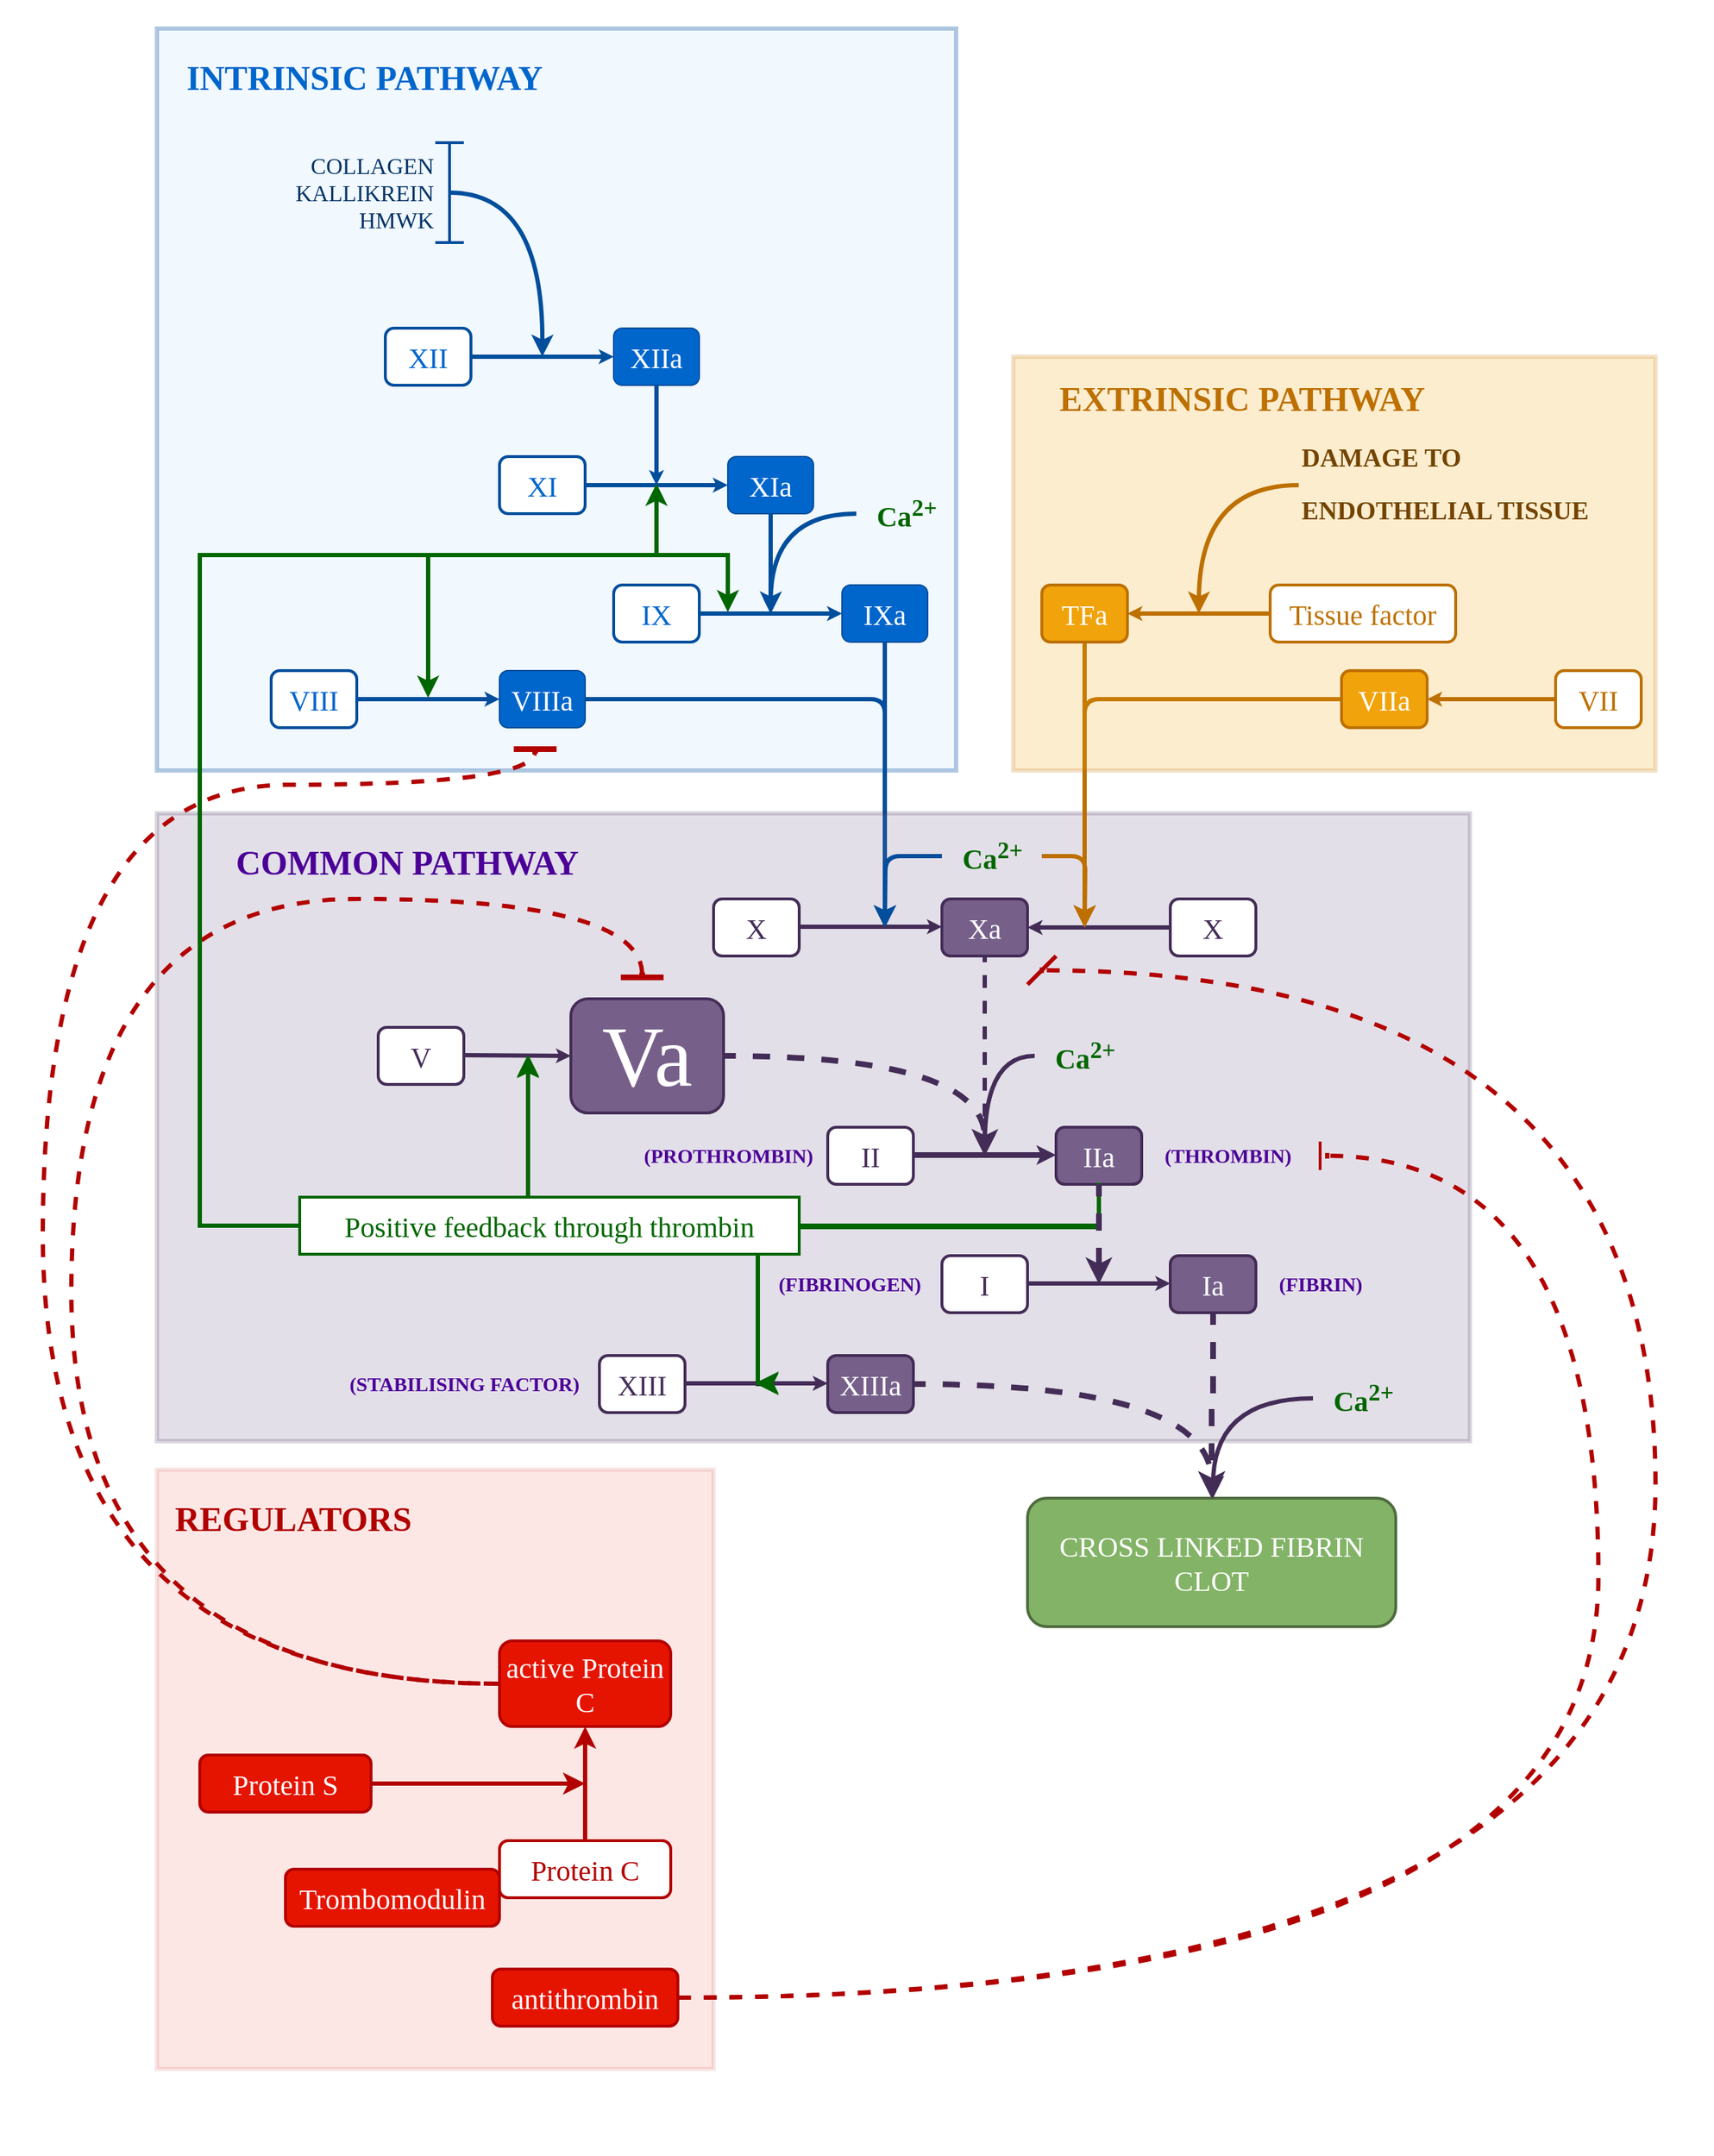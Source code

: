 <mxfile version="25.0.2">
  <diagram name="Pagina-1" id="9rVK_morirR8z8rQCJL5">
    <mxGraphModel dx="3553" dy="3095" grid="1" gridSize="10" guides="1" tooltips="1" connect="1" arrows="1" fold="1" page="1" pageScale="1" pageWidth="827" pageHeight="1169" math="0" shadow="0">
      <root>
        <mxCell id="0" />
        <object label="frame" id="o2fkTyH2apWpFvznYFZe-3">
          <mxCell style="locked=1;" parent="0" />
        </object>
        <mxCell id="o2fkTyH2apWpFvznYFZe-4" value="" style="rounded=0;whiteSpace=wrap;html=1;fillColor=default;strokeColor=none;opacity=0;" vertex="1" parent="o2fkTyH2apWpFvznYFZe-3">
          <mxGeometry x="-230" y="-70" width="1200" height="1510" as="geometry" />
        </mxCell>
        <mxCell id="1" style="" parent="0" visible="0" />
        <mxCell id="iIkBl-cms1_YrR2odn27-116" value="" style="rounded=0;whiteSpace=wrap;html=1;fillColor=#e51400;strokeWidth=3;strokeColor=#B20000;opacity=10;fontColor=#ffffff;" parent="1" vertex="1">
          <mxGeometry x="-120" y="960" width="390" height="420" as="geometry" />
        </mxCell>
        <mxCell id="iIkBl-cms1_YrR2odn27-12" value="" style="rounded=0;whiteSpace=wrap;html=1;fillColor=#D1E6FC;strokeWidth=3;strokeColor=#004E9C;opacity=30;" parent="1" vertex="1">
          <mxGeometry x="-120" y="-50" width="560" height="520" as="geometry" />
        </mxCell>
        <mxCell id="iIkBl-cms1_YrR2odn27-8" value="&lt;h1&gt;INTRINSIC PATHWAY&lt;/h1&gt;" style="text;html=1;align=center;verticalAlign=middle;resizable=0;points=[];autosize=1;strokeColor=none;fillColor=none;fontColor=#0066cc;fontFamily=Tahoma;" parent="1" vertex="1">
          <mxGeometry x="-120" y="-50" width="290" height="70" as="geometry" />
        </mxCell>
        <mxCell id="iIkBl-cms1_YrR2odn27-27" style="edgeStyle=orthogonalEdgeStyle;rounded=0;orthogonalLoop=1;jettySize=auto;html=1;strokeWidth=3;endSize=1;strokeColor=#004e9c;dashed=1;flowAnimation=1;" parent="1" source="iIkBl-cms1_YrR2odn27-20" edge="1">
          <mxGeometry relative="1" as="geometry">
            <mxPoint x="310" y="360" as="targetPoint" />
          </mxGeometry>
        </mxCell>
        <mxCell id="iIkBl-cms1_YrR2odn27-20" value="&lt;font face=&quot;Tahoma&quot; style=&quot;font-size: 20px;&quot;&gt;XIa&lt;/font&gt;" style="rounded=1;whiteSpace=wrap;html=1;fillColor=#0066CC;strokeColor=#004E9C;fontColor=#ffffff;shadow=0;fillStyle=solid;" parent="1" vertex="1">
          <mxGeometry x="280" y="250" width="60" height="40" as="geometry" />
        </mxCell>
        <mxCell id="iIkBl-cms1_YrR2odn27-21" value="" style="edgeStyle=orthogonalEdgeStyle;rounded=0;orthogonalLoop=1;jettySize=auto;html=1;strokeWidth=3;strokeColor=#004E9C;flowAnimation=0;shadow=0;endSize=1;startSize=1;jumpSize=6;" parent="1" source="iIkBl-cms1_YrR2odn27-22" target="iIkBl-cms1_YrR2odn27-20" edge="1">
          <mxGeometry relative="1" as="geometry" />
        </mxCell>
        <mxCell id="iIkBl-cms1_YrR2odn27-22" value="&lt;font style=&quot;font-size: 20px;&quot; face=&quot;Tahoma&quot;&gt;XI&lt;/font&gt;" style="rounded=1;whiteSpace=wrap;html=1;fillColor=#ffffff;fontColor=#0066CC;strokeColor=#004E9C;strokeWidth=2;" parent="1" vertex="1">
          <mxGeometry x="120" y="250" width="60" height="40" as="geometry" />
        </mxCell>
        <mxCell id="iIkBl-cms1_YrR2odn27-42" style="edgeStyle=orthogonalEdgeStyle;rounded=0;orthogonalLoop=1;jettySize=auto;html=1;strokeWidth=3;strokeColor=#004e9c;dashed=1;flowAnimation=1;" parent="1" source="iIkBl-cms1_YrR2odn27-23" edge="1">
          <mxGeometry relative="1" as="geometry">
            <mxPoint x="390" y="580" as="targetPoint" />
          </mxGeometry>
        </mxCell>
        <mxCell id="iIkBl-cms1_YrR2odn27-23" value="&lt;font face=&quot;Tahoma&quot; style=&quot;font-size: 20px;&quot;&gt;IXa&lt;/font&gt;" style="rounded=1;whiteSpace=wrap;html=1;fillColor=#0066CC;strokeColor=#004E9C;fontColor=#ffffff;shadow=0;fillStyle=solid;" parent="1" vertex="1">
          <mxGeometry x="360" y="340" width="60" height="40" as="geometry" />
        </mxCell>
        <mxCell id="iIkBl-cms1_YrR2odn27-24" value="" style="edgeStyle=orthogonalEdgeStyle;rounded=0;orthogonalLoop=1;jettySize=auto;html=1;strokeWidth=3;strokeColor=#004E9C;flowAnimation=0;shadow=0;endSize=1;startSize=1;jumpSize=6;" parent="1" source="iIkBl-cms1_YrR2odn27-25" target="iIkBl-cms1_YrR2odn27-23" edge="1">
          <mxGeometry relative="1" as="geometry" />
        </mxCell>
        <mxCell id="iIkBl-cms1_YrR2odn27-25" value="&lt;font style=&quot;font-size: 20px;&quot; face=&quot;Tahoma&quot;&gt;IX&lt;/font&gt;" style="rounded=1;whiteSpace=wrap;html=1;fillColor=#ffffff;fontColor=#0066CC;strokeColor=#004E9C;strokeWidth=2;" parent="1" vertex="1">
          <mxGeometry x="200" y="340" width="60" height="40" as="geometry" />
        </mxCell>
        <mxCell id="iIkBl-cms1_YrR2odn27-41" style="edgeStyle=orthogonalEdgeStyle;rounded=1;orthogonalLoop=1;jettySize=auto;html=1;curved=0;jumpStyle=arc;strokeWidth=3;strokeColor=#004e9c;flowAnimation=1;" parent="1" source="iIkBl-cms1_YrR2odn27-30" edge="1">
          <mxGeometry relative="1" as="geometry">
            <mxPoint x="390" y="580" as="targetPoint" />
            <Array as="points">
              <mxPoint x="390" y="420" />
            </Array>
          </mxGeometry>
        </mxCell>
        <mxCell id="iIkBl-cms1_YrR2odn27-30" value="&lt;font face=&quot;Tahoma&quot; style=&quot;font-size: 20px;&quot;&gt;VIIIa&lt;/font&gt;" style="rounded=1;whiteSpace=wrap;html=1;fillColor=#0066CC;strokeColor=#004E9C;fontColor=#ffffff;shadow=0;fillStyle=solid;" parent="1" vertex="1">
          <mxGeometry x="120" y="400" width="60" height="40" as="geometry" />
        </mxCell>
        <mxCell id="iIkBl-cms1_YrR2odn27-31" value="" style="edgeStyle=orthogonalEdgeStyle;rounded=0;orthogonalLoop=1;jettySize=auto;html=1;strokeWidth=3;strokeColor=#004E9C;flowAnimation=0;shadow=0;endSize=1;startSize=1;jumpSize=6;" parent="1" source="iIkBl-cms1_YrR2odn27-32" target="iIkBl-cms1_YrR2odn27-30" edge="1">
          <mxGeometry relative="1" as="geometry" />
        </mxCell>
        <mxCell id="iIkBl-cms1_YrR2odn27-32" value="&lt;font style=&quot;font-size: 20px;&quot; face=&quot;Tahoma&quot;&gt;VIII&lt;/font&gt;" style="rounded=1;whiteSpace=wrap;html=1;fillColor=#ffffff;fontColor=#0066CC;strokeColor=#004E9C;strokeWidth=2;" parent="1" vertex="1">
          <mxGeometry x="-40" y="400" width="60" height="40" as="geometry" />
        </mxCell>
        <mxCell id="iIkBl-cms1_YrR2odn27-33" value="" style="rounded=0;whiteSpace=wrap;html=1;fillColor=#76608a;strokeWidth=3;strokeColor=#432d57;opacity=20;fontColor=#ffffff;" parent="1" vertex="1">
          <mxGeometry x="-120" y="500" width="920" height="440" as="geometry" />
        </mxCell>
        <mxCell id="iIkBl-cms1_YrR2odn27-34" value="&lt;h1&gt;&lt;font color=&quot;#4c0099&quot;&gt;COMMON PATHWAY&lt;/font&gt;&lt;/h1&gt;" style="text;html=1;align=center;verticalAlign=middle;resizable=0;points=[];autosize=1;strokeColor=none;fillColor=none;fontColor=#0066cc;fontFamily=Tahoma;" parent="1" vertex="1">
          <mxGeometry x="-80" y="500" width="270" height="70" as="geometry" />
        </mxCell>
        <mxCell id="iIkBl-cms1_YrR2odn27-53" style="edgeStyle=orthogonalEdgeStyle;rounded=0;orthogonalLoop=1;jettySize=auto;html=1;strokeWidth=3;strokeColor=#432d57;dashed=1;flowAnimation=1;" parent="1" source="iIkBl-cms1_YrR2odn27-35" edge="1">
          <mxGeometry relative="1" as="geometry">
            <mxPoint x="460" y="740" as="targetPoint" />
          </mxGeometry>
        </mxCell>
        <mxCell id="iIkBl-cms1_YrR2odn27-35" value="&lt;font face=&quot;Tahoma&quot;&gt;&lt;span style=&quot;font-size: 20px;&quot;&gt;Xa&lt;/span&gt;&lt;/font&gt;" style="rounded=1;whiteSpace=wrap;html=1;fillColor=#76608a;fontColor=#ffffff;strokeColor=#432D57;strokeWidth=2;" parent="1" vertex="1">
          <mxGeometry x="430" y="560" width="60" height="40" as="geometry" />
        </mxCell>
        <mxCell id="iIkBl-cms1_YrR2odn27-36" value="&lt;font face=&quot;Tahoma&quot;&gt;&lt;span style=&quot;font-size: 20px;&quot;&gt;X&lt;/span&gt;&lt;/font&gt;" style="rounded=1;whiteSpace=wrap;html=1;strokeWidth=2;strokeColor=#432D57;fontColor=#432D57;" parent="1" vertex="1">
          <mxGeometry x="270" y="560" width="60" height="40" as="geometry" />
        </mxCell>
        <mxCell id="iIkBl-cms1_YrR2odn27-38" value="" style="edgeStyle=orthogonalEdgeStyle;rounded=0;orthogonalLoop=1;jettySize=auto;html=1;strokeWidth=3;strokeColor=#432d57;flowAnimation=0;shadow=0;endSize=1;startSize=1;jumpSize=6;" parent="1" edge="1">
          <mxGeometry relative="1" as="geometry">
            <mxPoint x="330" y="579.5" as="sourcePoint" />
            <mxPoint x="430" y="579.5" as="targetPoint" />
          </mxGeometry>
        </mxCell>
        <mxCell id="iIkBl-cms1_YrR2odn27-39" value="&lt;font color=&quot;#432d57&quot; face=&quot;Tahoma&quot;&gt;&lt;span style=&quot;font-size: 20px;&quot;&gt;X&lt;/span&gt;&lt;/font&gt;" style="rounded=1;whiteSpace=wrap;html=1;strokeWidth=2;strokeColor=#432D57;" parent="1" vertex="1">
          <mxGeometry x="590" y="560" width="60" height="40" as="geometry" />
        </mxCell>
        <mxCell id="iIkBl-cms1_YrR2odn27-40" value="" style="edgeStyle=orthogonalEdgeStyle;rounded=0;orthogonalLoop=1;jettySize=auto;html=1;strokeWidth=3;strokeColor=#432d57;flowAnimation=0;shadow=0;endSize=1;startSize=1;jumpSize=6;entryX=1;entryY=0.5;entryDx=0;entryDy=0;exitX=0;exitY=0.5;exitDx=0;exitDy=0;" parent="1" source="iIkBl-cms1_YrR2odn27-39" target="iIkBl-cms1_YrR2odn27-35" edge="1">
          <mxGeometry relative="1" as="geometry">
            <mxPoint x="340" y="589.5" as="sourcePoint" />
            <mxPoint x="440" y="589.5" as="targetPoint" />
          </mxGeometry>
        </mxCell>
        <mxCell id="iIkBl-cms1_YrR2odn27-55" style="edgeStyle=orthogonalEdgeStyle;rounded=0;orthogonalLoop=1;jettySize=auto;html=1;curved=1;strokeWidth=3;strokeColor=#432d57;dashed=1;flowAnimation=1;" parent="1" source="iIkBl-cms1_YrR2odn27-43" edge="1">
          <mxGeometry relative="1" as="geometry">
            <mxPoint x="460" y="740" as="targetPoint" />
          </mxGeometry>
        </mxCell>
        <mxCell id="iIkBl-cms1_YrR2odn27-43" value="&lt;font face=&quot;Tahoma&quot;&gt;&lt;span style=&quot;font-size: 20px;&quot;&gt;Va&lt;/span&gt;&lt;/font&gt;" style="rounded=1;whiteSpace=wrap;html=1;fillColor=#76608a;fontColor=#ffffff;strokeColor=#432D57;strokeWidth=2;" parent="1" vertex="1">
          <mxGeometry x="195" y="650" width="60" height="40" as="geometry" />
        </mxCell>
        <mxCell id="iIkBl-cms1_YrR2odn27-44" value="&lt;font face=&quot;Tahoma&quot;&gt;&lt;span style=&quot;font-size: 20px;&quot;&gt;V&lt;/span&gt;&lt;/font&gt;" style="rounded=1;whiteSpace=wrap;html=1;strokeWidth=2;strokeColor=#432D57;fontColor=#432D57;" parent="1" vertex="1">
          <mxGeometry x="35" y="650" width="60" height="40" as="geometry" />
        </mxCell>
        <mxCell id="iIkBl-cms1_YrR2odn27-45" value="" style="edgeStyle=orthogonalEdgeStyle;rounded=0;orthogonalLoop=1;jettySize=auto;html=1;strokeWidth=3;strokeColor=#432d57;flowAnimation=0;shadow=0;endSize=1;startSize=1;jumpSize=6;" parent="1" edge="1">
          <mxGeometry relative="1" as="geometry">
            <mxPoint x="95" y="669.5" as="sourcePoint" />
            <mxPoint x="195" y="669.5" as="targetPoint" />
          </mxGeometry>
        </mxCell>
        <mxCell id="iIkBl-cms1_YrR2odn27-65" style="edgeStyle=orthogonalEdgeStyle;rounded=0;orthogonalLoop=1;jettySize=auto;html=1;strokeWidth=3;strokeColor=#006600;flowAnimation=0;" parent="1" source="iIkBl-cms1_YrR2odn27-47" edge="1">
          <mxGeometry relative="1" as="geometry">
            <mxPoint x="140" y="670" as="targetPoint" />
            <Array as="points">
              <mxPoint x="540" y="790" />
              <mxPoint x="140" y="790" />
            </Array>
          </mxGeometry>
        </mxCell>
        <mxCell id="iIkBl-cms1_YrR2odn27-60" style="edgeStyle=orthogonalEdgeStyle;rounded=0;orthogonalLoop=1;jettySize=auto;html=1;strokeWidth=3;strokeColor=#432D57;dashed=1;flowAnimation=1;" parent="1" source="iIkBl-cms1_YrR2odn27-47" edge="1">
          <mxGeometry relative="1" as="geometry">
            <mxPoint x="540" y="830" as="targetPoint" />
          </mxGeometry>
        </mxCell>
        <mxCell id="iIkBl-cms1_YrR2odn27-99" style="edgeStyle=orthogonalEdgeStyle;rounded=0;orthogonalLoop=1;jettySize=auto;html=1;strokeWidth=3;strokeColor=#006600;flowAnimation=0;" parent="1" source="iIkBl-cms1_YrR2odn27-47" edge="1">
          <mxGeometry relative="1" as="geometry">
            <mxPoint x="70" y="420" as="targetPoint" />
            <Array as="points">
              <mxPoint x="540" y="790" />
              <mxPoint x="-90" y="790" />
              <mxPoint x="-90" y="320" />
              <mxPoint x="70" y="320" />
            </Array>
          </mxGeometry>
        </mxCell>
        <mxCell id="iIkBl-cms1_YrR2odn27-66" style="edgeStyle=orthogonalEdgeStyle;rounded=0;orthogonalLoop=1;jettySize=auto;html=1;strokeWidth=3;strokeColor=#006600;flowAnimation=0;" parent="1" source="iIkBl-cms1_YrR2odn27-47" edge="1">
          <mxGeometry relative="1" as="geometry">
            <mxPoint x="300" y="900" as="targetPoint" />
            <Array as="points">
              <mxPoint x="540" y="790" />
              <mxPoint x="301" y="790" />
            </Array>
          </mxGeometry>
        </mxCell>
        <mxCell id="PCZyxNfCP9Zt9n1rvgHJ-27" style="edgeStyle=orthogonalEdgeStyle;rounded=0;orthogonalLoop=1;jettySize=auto;html=1;strokeColor=#006600;strokeWidth=3;align=center;verticalAlign=middle;fontFamily=Helvetica;fontSize=11;fontColor=default;labelBackgroundColor=default;endArrow=classic;flowAnimation=0;" parent="1" source="iIkBl-cms1_YrR2odn27-47" edge="1">
          <mxGeometry relative="1" as="geometry">
            <mxPoint x="230" y="270" as="targetPoint" />
            <Array as="points">
              <mxPoint x="540" y="790" />
              <mxPoint x="-90" y="790" />
              <mxPoint x="-90" y="320" />
              <mxPoint x="230" y="320" />
            </Array>
          </mxGeometry>
        </mxCell>
        <mxCell id="PCZyxNfCP9Zt9n1rvgHJ-28" style="edgeStyle=orthogonalEdgeStyle;rounded=0;orthogonalLoop=1;jettySize=auto;html=1;strokeColor=#006600;strokeWidth=3;align=center;verticalAlign=middle;fontFamily=Helvetica;fontSize=11;fontColor=default;labelBackgroundColor=default;endArrow=classic;flowAnimation=0;" parent="1" source="iIkBl-cms1_YrR2odn27-47" edge="1">
          <mxGeometry relative="1" as="geometry">
            <mxPoint x="280" y="360" as="targetPoint" />
            <Array as="points">
              <mxPoint x="540" y="790" />
              <mxPoint x="-90" y="790" />
              <mxPoint x="-90" y="320" />
              <mxPoint x="280" y="320" />
            </Array>
          </mxGeometry>
        </mxCell>
        <mxCell id="iIkBl-cms1_YrR2odn27-47" value="&lt;font face=&quot;Tahoma&quot;&gt;&lt;span style=&quot;font-size: 20px;&quot;&gt;IIa&lt;/span&gt;&lt;/font&gt;" style="rounded=1;whiteSpace=wrap;html=1;fillColor=#76608a;fontColor=#ffffff;strokeColor=#432D57;strokeWidth=2;" parent="1" vertex="1">
          <mxGeometry x="510" y="720" width="60" height="40" as="geometry" />
        </mxCell>
        <mxCell id="iIkBl-cms1_YrR2odn27-48" value="&lt;font face=&quot;Tahoma&quot;&gt;&lt;span style=&quot;font-size: 20px;&quot;&gt;II&lt;/span&gt;&lt;/font&gt;" style="rounded=1;whiteSpace=wrap;html=1;strokeWidth=2;strokeColor=#432D57;fontColor=#432D57;" parent="1" vertex="1">
          <mxGeometry x="350" y="720" width="60" height="40" as="geometry" />
        </mxCell>
        <mxCell id="iIkBl-cms1_YrR2odn27-49" value="" style="edgeStyle=orthogonalEdgeStyle;rounded=0;orthogonalLoop=1;jettySize=auto;html=1;strokeWidth=4;strokeColor=#432d57;flowAnimation=0;shadow=0;endSize=1;startSize=1;jumpSize=6;" parent="1" edge="1">
          <mxGeometry relative="1" as="geometry">
            <mxPoint x="410" y="739.5" as="sourcePoint" />
            <mxPoint x="510" y="739.5" as="targetPoint" />
          </mxGeometry>
        </mxCell>
        <mxCell id="iIkBl-cms1_YrR2odn27-56" value="&lt;h3&gt;&lt;font face=&quot;Tahoma&quot; color=&quot;#4c0099&quot;&gt;(THROMBIN)&lt;/font&gt;&lt;/h3&gt;" style="text;html=1;align=center;verticalAlign=middle;resizable=0;points=[];autosize=1;strokeColor=none;fillColor=none;fontColor=#0066cc;" parent="1" vertex="1">
          <mxGeometry x="570" y="710" width="120" height="60" as="geometry" />
        </mxCell>
        <mxCell id="iIkBl-cms1_YrR2odn27-70" style="edgeStyle=orthogonalEdgeStyle;rounded=0;orthogonalLoop=1;jettySize=auto;html=1;entryX=0.5;entryY=0;entryDx=0;entryDy=0;strokeColor=#432D57;strokeWidth=3;dashed=1;flowAnimation=1;" parent="1" source="iIkBl-cms1_YrR2odn27-57" target="iIkBl-cms1_YrR2odn27-68" edge="1">
          <mxGeometry relative="1" as="geometry" />
        </mxCell>
        <mxCell id="iIkBl-cms1_YrR2odn27-57" value="&lt;font face=&quot;Tahoma&quot;&gt;&lt;span style=&quot;font-size: 20px;&quot;&gt;Ia&lt;/span&gt;&lt;/font&gt;" style="rounded=1;whiteSpace=wrap;html=1;fillColor=#76608a;fontColor=#ffffff;strokeColor=#432D57;strokeWidth=2;" parent="1" vertex="1">
          <mxGeometry x="590" y="810" width="60" height="40" as="geometry" />
        </mxCell>
        <mxCell id="iIkBl-cms1_YrR2odn27-58" value="&lt;font face=&quot;Tahoma&quot;&gt;&lt;span style=&quot;font-size: 20px;&quot;&gt;I&lt;/span&gt;&lt;/font&gt;" style="rounded=1;whiteSpace=wrap;html=1;strokeWidth=2;strokeColor=#432D57;fontColor=#432D57;" parent="1" vertex="1">
          <mxGeometry x="430" y="810" width="60" height="40" as="geometry" />
        </mxCell>
        <mxCell id="iIkBl-cms1_YrR2odn27-59" value="" style="edgeStyle=orthogonalEdgeStyle;rounded=0;orthogonalLoop=1;jettySize=auto;html=1;strokeWidth=3;strokeColor=#432d57;flowAnimation=0;shadow=0;endSize=1;startSize=1;jumpSize=6;" parent="1" edge="1">
          <mxGeometry relative="1" as="geometry">
            <mxPoint x="490" y="829.5" as="sourcePoint" />
            <mxPoint x="590" y="829.5" as="targetPoint" />
          </mxGeometry>
        </mxCell>
        <mxCell id="iIkBl-cms1_YrR2odn27-61" value="&lt;h3&gt;&lt;font face=&quot;Tahoma&quot; color=&quot;#4c0099&quot;&gt;(FIBRIN)&lt;/font&gt;&lt;/h3&gt;" style="text;html=1;align=center;verticalAlign=middle;resizable=0;points=[];autosize=1;strokeColor=none;fillColor=none;fontColor=#0066cc;" parent="1" vertex="1">
          <mxGeometry x="650" y="800" width="90" height="60" as="geometry" />
        </mxCell>
        <mxCell id="iIkBl-cms1_YrR2odn27-69" style="edgeStyle=orthogonalEdgeStyle;rounded=0;orthogonalLoop=1;jettySize=auto;html=1;entryX=0.5;entryY=0;entryDx=0;entryDy=0;curved=1;strokeColor=#432D57;strokeWidth=3;dashed=1;flowAnimation=1;" parent="1" source="iIkBl-cms1_YrR2odn27-62" target="iIkBl-cms1_YrR2odn27-68" edge="1">
          <mxGeometry relative="1" as="geometry" />
        </mxCell>
        <mxCell id="iIkBl-cms1_YrR2odn27-62" value="&lt;font face=&quot;Tahoma&quot;&gt;&lt;span style=&quot;font-size: 20px;&quot;&gt;XIIIa&lt;/span&gt;&lt;/font&gt;" style="rounded=1;whiteSpace=wrap;html=1;fillColor=#76608a;fontColor=#ffffff;strokeColor=#432D57;strokeWidth=2;" parent="1" vertex="1">
          <mxGeometry x="350" y="880" width="60" height="40" as="geometry" />
        </mxCell>
        <mxCell id="iIkBl-cms1_YrR2odn27-63" value="&lt;font face=&quot;Tahoma&quot;&gt;&lt;span style=&quot;font-size: 20px;&quot;&gt;XIII&lt;/span&gt;&lt;/font&gt;" style="rounded=1;whiteSpace=wrap;html=1;strokeWidth=2;strokeColor=#432D57;fontColor=#432D57;" parent="1" vertex="1">
          <mxGeometry x="190" y="880" width="60" height="40" as="geometry" />
        </mxCell>
        <mxCell id="iIkBl-cms1_YrR2odn27-64" value="" style="edgeStyle=orthogonalEdgeStyle;rounded=0;orthogonalLoop=1;jettySize=auto;html=1;strokeWidth=3;strokeColor=#432d57;flowAnimation=0;shadow=0;endSize=1;startSize=1;jumpSize=6;" parent="1" edge="1">
          <mxGeometry relative="1" as="geometry">
            <mxPoint x="250" y="899.5" as="sourcePoint" />
            <mxPoint x="350" y="899.5" as="targetPoint" />
          </mxGeometry>
        </mxCell>
        <mxCell id="iIkBl-cms1_YrR2odn27-67" value="&lt;h3&gt;&lt;font face=&quot;Tahoma&quot; color=&quot;#4c0099&quot;&gt;(STABILISING FACTOR)&lt;/font&gt;&lt;/h3&gt;" style="text;html=1;align=center;verticalAlign=middle;resizable=0;points=[];autosize=1;strokeColor=none;fillColor=none;fontColor=#0066cc;" parent="1" vertex="1">
          <mxGeometry y="870" width="190" height="60" as="geometry" />
        </mxCell>
        <mxCell id="iIkBl-cms1_YrR2odn27-68" value="&lt;font color=&quot;#ffffff&quot; face=&quot;Tahoma&quot;&gt;&lt;span style=&quot;font-size: 20px;&quot;&gt;CROSS LINKED FIBRIN CLOT&lt;/span&gt;&lt;/font&gt;" style="rounded=1;whiteSpace=wrap;html=1;fillColor=#82B366;strokeColor=#4E6B3D;strokeWidth=2;" parent="1" vertex="1">
          <mxGeometry x="512" y="980" width="216" height="50" as="geometry" />
        </mxCell>
        <mxCell id="iIkBl-cms1_YrR2odn27-87" style="edgeStyle=orthogonalEdgeStyle;rounded=0;orthogonalLoop=1;jettySize=auto;html=1;strokeColor=#BD7000;strokeWidth=3;flowAnimation=1;" parent="1" edge="1">
          <mxGeometry relative="1" as="geometry">
            <mxPoint x="530" y="580" as="targetPoint" />
            <mxPoint x="530" y="380" as="sourcePoint" />
          </mxGeometry>
        </mxCell>
        <mxCell id="iIkBl-cms1_YrR2odn27-85" style="edgeStyle=orthogonalEdgeStyle;rounded=1;orthogonalLoop=1;jettySize=auto;html=1;curved=0;strokeColor=#BD7000;strokeWidth=3;flowAnimation=1;" parent="1" edge="1">
          <mxGeometry relative="1" as="geometry">
            <mxPoint x="530" y="580" as="targetPoint" />
            <mxPoint x="710" y="420" as="sourcePoint" />
            <Array as="points">
              <mxPoint x="530" y="420" />
            </Array>
          </mxGeometry>
        </mxCell>
        <mxCell id="iIkBl-cms1_YrR2odn27-92" style="edgeStyle=orthogonalEdgeStyle;rounded=1;orthogonalLoop=1;jettySize=auto;html=1;strokeWidth=3;curved=0;strokeColor=#004E9C;" parent="1" source="iIkBl-cms1_YrR2odn27-88" edge="1">
          <mxGeometry relative="1" as="geometry">
            <mxPoint x="390" y="580" as="targetPoint" />
          </mxGeometry>
        </mxCell>
        <mxCell id="iIkBl-cms1_YrR2odn27-93" style="edgeStyle=orthogonalEdgeStyle;rounded=1;orthogonalLoop=1;jettySize=auto;html=1;curved=0;strokeColor=#BD7000;strokeWidth=3;" parent="1" source="iIkBl-cms1_YrR2odn27-88" edge="1">
          <mxGeometry relative="1" as="geometry">
            <mxPoint x="530" y="580" as="targetPoint" />
          </mxGeometry>
        </mxCell>
        <mxCell id="iIkBl-cms1_YrR2odn27-88" value="&lt;font style=&quot;font-size: 20px;&quot; face=&quot;Tahoma&quot; color=&quot;#006600&quot;&gt;Ca&lt;sup&gt;2+&lt;/sup&gt;&lt;/font&gt;" style="text;html=1;align=center;verticalAlign=middle;resizable=0;points=[];autosize=1;strokeColor=none;fillColor=none;fontStyle=1;strokeWidth=3;" parent="1" vertex="1">
          <mxGeometry x="430" y="510" width="70" height="40" as="geometry" />
        </mxCell>
        <mxCell id="iIkBl-cms1_YrR2odn27-95" style="edgeStyle=orthogonalEdgeStyle;rounded=0;orthogonalLoop=1;jettySize=auto;html=1;curved=1;strokeWidth=3;strokeColor=#432D57;flowAnimation=0;" parent="1" source="iIkBl-cms1_YrR2odn27-89" edge="1">
          <mxGeometry relative="1" as="geometry">
            <mxPoint x="460" y="740" as="targetPoint" />
          </mxGeometry>
        </mxCell>
        <mxCell id="iIkBl-cms1_YrR2odn27-89" value="&lt;font style=&quot;font-size: 20px;&quot; face=&quot;Tahoma&quot; color=&quot;#006600&quot;&gt;Ca&lt;sup&gt;2+&lt;/sup&gt;&lt;/font&gt;" style="text;html=1;align=center;verticalAlign=middle;resizable=0;points=[];autosize=1;strokeColor=none;fillColor=none;fontStyle=1" parent="1" vertex="1">
          <mxGeometry x="495" y="650" width="70" height="40" as="geometry" />
        </mxCell>
        <mxCell id="iIkBl-cms1_YrR2odn27-94" style="edgeStyle=orthogonalEdgeStyle;rounded=0;orthogonalLoop=1;jettySize=auto;html=1;curved=1;strokeWidth=3;strokeColor=#004E9C;" parent="1" source="iIkBl-cms1_YrR2odn27-91" edge="1">
          <mxGeometry relative="1" as="geometry">
            <mxPoint x="310" y="360" as="targetPoint" />
          </mxGeometry>
        </mxCell>
        <mxCell id="iIkBl-cms1_YrR2odn27-91" value="&lt;font style=&quot;font-size: 20px;&quot; face=&quot;Tahoma&quot; color=&quot;#006600&quot;&gt;Ca&lt;sup&gt;2+&lt;/sup&gt;&lt;/font&gt;" style="text;html=1;align=center;verticalAlign=middle;resizable=0;points=[];autosize=1;strokeColor=none;fillColor=none;fontStyle=1" parent="1" vertex="1">
          <mxGeometry x="370" y="270" width="70" height="40" as="geometry" />
        </mxCell>
        <mxCell id="iIkBl-cms1_YrR2odn27-104" style="edgeStyle=orthogonalEdgeStyle;rounded=0;orthogonalLoop=1;jettySize=auto;html=1;entryX=0.5;entryY=1;entryDx=0;entryDy=0;strokeColor=#B20000;strokeWidth=3;" parent="1" source="iIkBl-cms1_YrR2odn27-102" target="iIkBl-cms1_YrR2odn27-103" edge="1">
          <mxGeometry relative="1" as="geometry" />
        </mxCell>
        <mxCell id="iIkBl-cms1_YrR2odn27-102" value="&lt;font color=&quot;#b20000&quot; face=&quot;Tahoma&quot;&gt;&lt;span style=&quot;font-size: 20px;&quot;&gt;Protein C&lt;/span&gt;&lt;/font&gt;" style="rounded=1;whiteSpace=wrap;html=1;strokeWidth=2;strokeColor=#B20000;" parent="1" vertex="1">
          <mxGeometry x="120" y="1220" width="120" height="40" as="geometry" />
        </mxCell>
        <mxCell id="iIkBl-cms1_YrR2odn27-108" style="edgeStyle=orthogonalEdgeStyle;rounded=0;orthogonalLoop=1;jettySize=auto;html=1;curved=1;dashed=1;strokeColor=#B20000;endSize=0;startSize=0;strokeWidth=3;sourcePerimeterSpacing=0;endArrow=baseDash;endFill=0;flowAnimation=1;" parent="1" source="iIkBl-cms1_YrR2odn27-103" target="iIkBl-cms1_YrR2odn27-109" edge="1">
          <mxGeometry relative="1" as="geometry">
            <mxPoint x="70" y="440" as="targetPoint" />
            <Array as="points">
              <mxPoint x="-200" y="1110" />
              <mxPoint x="-200" y="480" />
              <mxPoint x="145" y="480" />
            </Array>
          </mxGeometry>
        </mxCell>
        <mxCell id="iIkBl-cms1_YrR2odn27-112" style="edgeStyle=orthogonalEdgeStyle;rounded=0;orthogonalLoop=1;jettySize=auto;html=1;dashed=1;curved=1;strokeWidth=3;strokeColor=#B20000;startSize=0;endSize=0;endArrow=baseDash;endFill=0;flowAnimation=1;" parent="1" source="iIkBl-cms1_YrR2odn27-103" target="iIkBl-cms1_YrR2odn27-113" edge="1">
          <mxGeometry relative="1" as="geometry">
            <mxPoint x="140" y="650" as="targetPoint" />
            <Array as="points">
              <mxPoint x="-180" y="1110" />
              <mxPoint x="-180" y="590" />
              <mxPoint x="220" y="590" />
            </Array>
          </mxGeometry>
        </mxCell>
        <mxCell id="iIkBl-cms1_YrR2odn27-103" value="&lt;font face=&quot;Tahoma&quot;&gt;&lt;span style=&quot;font-size: 20px;&quot;&gt;active Protein C&lt;/span&gt;&lt;/font&gt;" style="rounded=1;whiteSpace=wrap;html=1;fillColor=#e51400;fontColor=#ffffff;strokeColor=#B20000;strokeWidth=2;" parent="1" vertex="1">
          <mxGeometry x="120" y="1080" width="120" height="60" as="geometry" />
        </mxCell>
        <mxCell id="iIkBl-cms1_YrR2odn27-130" style="edgeStyle=orthogonalEdgeStyle;rounded=0;orthogonalLoop=1;jettySize=auto;html=1;strokeWidth=3;strokeColor=#B20000;" parent="1" source="iIkBl-cms1_YrR2odn27-105" edge="1">
          <mxGeometry relative="1" as="geometry">
            <mxPoint x="180" y="1180" as="targetPoint" />
          </mxGeometry>
        </mxCell>
        <mxCell id="iIkBl-cms1_YrR2odn27-105" value="&lt;font face=&quot;Tahoma&quot;&gt;&lt;span style=&quot;font-size: 20px;&quot;&gt;Protein S&lt;/span&gt;&lt;/font&gt;" style="rounded=1;whiteSpace=wrap;html=1;fillColor=#e51400;fontColor=#ffffff;strokeColor=#B20000;strokeWidth=2;" parent="1" vertex="1">
          <mxGeometry x="-90" y="1160" width="120" height="40" as="geometry" />
        </mxCell>
        <mxCell id="iIkBl-cms1_YrR2odn27-109" value="" style="line;strokeWidth=4;html=1;perimeter=backbonePerimeter;points=[];outlineConnect=0;strokeColor=#B20000;" parent="1" vertex="1">
          <mxGeometry x="130" y="450" width="30" height="10" as="geometry" />
        </mxCell>
        <mxCell id="iIkBl-cms1_YrR2odn27-113" value="" style="line;strokeWidth=4;html=1;perimeter=backbonePerimeter;points=[];outlineConnect=0;strokeColor=#B20000;" parent="1" vertex="1">
          <mxGeometry x="205" y="630" width="30" height="10" as="geometry" />
        </mxCell>
        <mxCell id="iIkBl-cms1_YrR2odn27-118" style="edgeStyle=orthogonalEdgeStyle;rounded=0;orthogonalLoop=1;jettySize=auto;html=1;dashed=1;endArrow=baseDash;endFill=0;strokeWidth=3;strokeColor=#B20000;curved=1;endSize=0;startSize=0;" parent="1" source="iIkBl-cms1_YrR2odn27-119" edge="1">
          <mxGeometry relative="1" as="geometry">
            <mxPoint x="700" y="740" as="targetPoint" />
            <Array as="points">
              <mxPoint x="691" y="740" />
            </Array>
          </mxGeometry>
        </mxCell>
        <mxCell id="iIkBl-cms1_YrR2odn27-122" style="edgeStyle=orthogonalEdgeStyle;rounded=0;orthogonalLoop=1;jettySize=auto;html=1;dashed=1;curved=1;strokeWidth=3;strokeColor=#B20000;endArrow=baseDash;endFill=0;endSize=0;startSize=5;flowAnimation=1;" parent="1" source="iIkBl-cms1_YrR2odn27-117" edge="1">
          <mxGeometry relative="1" as="geometry">
            <mxPoint x="500" y="610" as="targetPoint" />
            <Array as="points">
              <mxPoint x="930" y="1330" />
              <mxPoint x="930" y="610" />
            </Array>
          </mxGeometry>
        </mxCell>
        <mxCell id="iIkBl-cms1_YrR2odn27-117" value="&lt;font face=&quot;Tahoma&quot;&gt;&lt;span style=&quot;font-size: 20px;&quot;&gt;antithrombin&lt;/span&gt;&lt;/font&gt;" style="rounded=1;whiteSpace=wrap;html=1;fillColor=#e51400;fontColor=#ffffff;strokeColor=#B20000;strokeWidth=2;" parent="1" vertex="1">
          <mxGeometry x="115" y="1310" width="130" height="40" as="geometry" />
        </mxCell>
        <mxCell id="iIkBl-cms1_YrR2odn27-120" value="" style="edgeStyle=orthogonalEdgeStyle;rounded=0;orthogonalLoop=1;jettySize=auto;html=1;dashed=1;endArrow=baseDash;endFill=0;strokeWidth=3;strokeColor=#B20000;curved=1;endSize=0;startSize=0;flowAnimation=1;" parent="1" source="iIkBl-cms1_YrR2odn27-117" target="iIkBl-cms1_YrR2odn27-119" edge="1">
          <mxGeometry relative="1" as="geometry">
            <mxPoint x="-235" y="1040" as="sourcePoint" />
            <mxPoint x="700" y="740" as="targetPoint" />
            <Array as="points">
              <mxPoint x="890" y="1330" />
              <mxPoint x="890" y="740" />
            </Array>
          </mxGeometry>
        </mxCell>
        <mxCell id="iIkBl-cms1_YrR2odn27-119" value="" style="line;strokeWidth=2;direction=south;html=1;strokeColor=#B20000;" parent="1" vertex="1">
          <mxGeometry x="690" y="730" width="10" height="20" as="geometry" />
        </mxCell>
        <mxCell id="iIkBl-cms1_YrR2odn27-125" value="" style="endArrow=none;html=1;rounded=0;strokeWidth=3;strokeColor=#B20000;" parent="1" edge="1">
          <mxGeometry width="50" height="50" relative="1" as="geometry">
            <mxPoint x="510" y="600" as="sourcePoint" />
            <mxPoint x="490" y="620" as="targetPoint" />
          </mxGeometry>
        </mxCell>
        <mxCell id="iIkBl-cms1_YrR2odn27-126" value="&lt;font face=&quot;Tahoma&quot;&gt;&lt;span style=&quot;font-size: 20px;&quot;&gt;Trombomodulin&lt;/span&gt;&lt;/font&gt;" style="rounded=1;whiteSpace=wrap;html=1;fillColor=#e51400;fontColor=#ffffff;strokeColor=#B20000;strokeWidth=2;" parent="1" vertex="1">
          <mxGeometry x="-30" y="1240" width="150" height="40" as="geometry" />
        </mxCell>
        <mxCell id="iIkBl-cms1_YrR2odn27-127" value="&lt;h1&gt;&lt;font color=&quot;#b20000&quot;&gt;REGULATORS&lt;/font&gt;&lt;/h1&gt;" style="text;html=1;align=center;verticalAlign=middle;resizable=0;points=[];autosize=1;strokeColor=none;fillColor=none;fontColor=#0066cc;fontFamily=Tahoma;" parent="1" vertex="1">
          <mxGeometry x="-120" y="960" width="190" height="70" as="geometry" />
        </mxCell>
        <mxCell id="iIkBl-cms1_YrR2odn27-131" value="&lt;h3&gt;&lt;font face=&quot;Tahoma&quot; color=&quot;#4c0099&quot;&gt;(FIBRINOGEN)&lt;/font&gt;&lt;/h3&gt;" style="text;html=1;align=center;verticalAlign=middle;resizable=0;points=[];autosize=1;strokeColor=none;fillColor=none;fontColor=#0066cc;" parent="1" vertex="1">
          <mxGeometry x="300" y="800" width="130" height="60" as="geometry" />
        </mxCell>
        <mxCell id="3TBqWWciAz9O4FYoAmYG-685" value="" style="rounded=0;whiteSpace=wrap;html=1;fillColor=#f0a30a;strokeWidth=3;strokeColor=#BD7000;opacity=20;fontColor=#000000;" parent="1" vertex="1">
          <mxGeometry x="480" y="180" width="450" height="290" as="geometry" />
        </mxCell>
        <mxCell id="iIkBl-cms1_YrR2odn27-132" value="&lt;h3&gt;&lt;font face=&quot;Tahoma&quot; color=&quot;#4c0099&quot;&gt;(PROTHROMBIN)&lt;/font&gt;&lt;/h3&gt;" style="text;html=1;align=center;verticalAlign=middle;resizable=0;points=[];autosize=1;strokeColor=none;fillColor=none;fontColor=#0066cc;" parent="1" vertex="1">
          <mxGeometry x="205" y="710" width="150" height="60" as="geometry" />
        </mxCell>
        <mxCell id="3TBqWWciAz9O4FYoAmYG-686" value="&lt;h1&gt;&lt;font color=&quot;#bd7000&quot;&gt;EXTRINSIC PATHWAY&lt;/font&gt;&lt;/h1&gt;" style="text;html=1;align=center;verticalAlign=middle;resizable=0;points=[];autosize=1;strokeColor=none;fillColor=none;fontColor=#0066cc;fontFamily=Tahoma;" parent="1" vertex="1">
          <mxGeometry x="495" y="175" width="290" height="70" as="geometry" />
        </mxCell>
        <mxCell id="3TBqWWciAz9O4FYoAmYG-687" value="&lt;font color=&quot;#ffffff&quot;&gt;&lt;span style=&quot;font-size: 20px;&quot;&gt;TFa&lt;/span&gt;&lt;/font&gt;" style="rounded=1;whiteSpace=wrap;html=1;fillColor=#f0a30a;fontColor=#000000;strokeColor=#BD7000;strokeWidth=2;fontFamily=Tahoma;" parent="1" vertex="1">
          <mxGeometry x="500" y="340" width="60" height="40" as="geometry" />
        </mxCell>
        <mxCell id="3TBqWWciAz9O4FYoAmYG-688" value="&lt;font face=&quot;Tahoma&quot;&gt;&lt;span style=&quot;font-size: 20px;&quot;&gt;Tissue factor&lt;/span&gt;&lt;/font&gt;" style="rounded=1;whiteSpace=wrap;html=1;strokeWidth=2;strokeColor=#BD7000;fontColor=#BD7000;" parent="1" vertex="1">
          <mxGeometry x="660" y="340" width="130" height="40" as="geometry" />
        </mxCell>
        <mxCell id="3TBqWWciAz9O4FYoAmYG-689" value="" style="edgeStyle=orthogonalEdgeStyle;rounded=0;orthogonalLoop=1;jettySize=auto;html=1;strokeWidth=3;strokeColor=#BD7000;flowAnimation=0;shadow=0;endSize=1;startSize=1;jumpSize=6;entryX=1;entryY=0.5;entryDx=0;entryDy=0;exitX=0;exitY=0.5;exitDx=0;exitDy=0;fontColor=#BD7000;" parent="1" source="3TBqWWciAz9O4FYoAmYG-688" target="3TBqWWciAz9O4FYoAmYG-687" edge="1">
          <mxGeometry relative="1" as="geometry">
            <mxPoint x="410" y="369.5" as="sourcePoint" />
            <mxPoint x="510" y="369.5" as="targetPoint" />
          </mxGeometry>
        </mxCell>
        <mxCell id="3TBqWWciAz9O4FYoAmYG-690" style="edgeStyle=orthogonalEdgeStyle;rounded=0;orthogonalLoop=1;jettySize=auto;html=1;curved=1;strokeColor=#BD7000;strokeWidth=3;" parent="1" source="3TBqWWciAz9O4FYoAmYG-691" edge="1">
          <mxGeometry relative="1" as="geometry">
            <mxPoint x="610" y="360" as="targetPoint" />
          </mxGeometry>
        </mxCell>
        <mxCell id="3TBqWWciAz9O4FYoAmYG-691" value="&lt;h2 align=&quot;left&quot;&gt;&lt;font color=&quot;#734400&quot;&gt;DAMAGE TO&amp;nbsp;&lt;/font&gt;&lt;/h2&gt;&lt;h2 align=&quot;left&quot;&gt;&lt;font color=&quot;#734400&quot;&gt;ENDOTHELIAL TISSUE&lt;/font&gt;&lt;/h2&gt;" style="text;html=1;align=left;verticalAlign=middle;resizable=0;points=[];autosize=1;strokeColor=none;fillColor=none;fontColor=#0066cc;fontFamily=Tahoma;" parent="1" vertex="1">
          <mxGeometry x="680" y="220" width="230" height="100" as="geometry" />
        </mxCell>
        <mxCell id="3TBqWWciAz9O4FYoAmYG-693" value="&lt;font color=&quot;#ffffff&quot;&gt;&lt;span style=&quot;font-size: 20px;&quot;&gt;VIIa&lt;/span&gt;&lt;/font&gt;" style="rounded=1;whiteSpace=wrap;html=1;fillColor=#f0a30a;fontColor=#000000;strokeColor=#BD7000;strokeWidth=2;fontFamily=Tahoma;" parent="1" vertex="1">
          <mxGeometry x="710" y="400" width="60" height="40" as="geometry" />
        </mxCell>
        <mxCell id="3TBqWWciAz9O4FYoAmYG-694" value="&lt;font face=&quot;Tahoma&quot;&gt;&lt;span style=&quot;font-size: 20px;&quot;&gt;VII&lt;/span&gt;&lt;/font&gt;" style="rounded=1;whiteSpace=wrap;html=1;strokeWidth=2;strokeColor=#BD7000;fontColor=#BD7000;" parent="1" vertex="1">
          <mxGeometry x="860" y="400" width="60" height="40" as="geometry" />
        </mxCell>
        <mxCell id="3TBqWWciAz9O4FYoAmYG-695" value="" style="edgeStyle=orthogonalEdgeStyle;rounded=0;orthogonalLoop=1;jettySize=auto;html=1;strokeWidth=3;strokeColor=#BD7000;flowAnimation=0;shadow=0;endSize=1;startSize=1;jumpSize=6;entryX=1;entryY=0.5;entryDx=0;entryDy=0;exitX=0;exitY=0.5;exitDx=0;exitDy=0;fontColor=#BD7000;" parent="1" source="3TBqWWciAz9O4FYoAmYG-694" target="3TBqWWciAz9O4FYoAmYG-693" edge="1">
          <mxGeometry relative="1" as="geometry">
            <mxPoint x="670" y="429.5" as="sourcePoint" />
            <mxPoint x="770" y="429.5" as="targetPoint" />
            <Array as="points">
              <mxPoint x="850" y="420" />
              <mxPoint x="850" y="420" />
            </Array>
          </mxGeometry>
        </mxCell>
        <mxCell id="p925iZYXTmbr7fL5A81K-250" style="edgeStyle=orthogonalEdgeStyle;rounded=0;orthogonalLoop=1;jettySize=auto;html=1;entryX=0.5;entryY=0;entryDx=0;entryDy=0;curved=1;strokeWidth=3;strokeColor=#432D57;" parent="1" source="p925iZYXTmbr7fL5A81K-251" edge="1">
          <mxGeometry relative="1" as="geometry">
            <mxPoint x="620" y="980" as="targetPoint" />
            <Array as="points">
              <mxPoint x="620" y="910" />
            </Array>
          </mxGeometry>
        </mxCell>
        <mxCell id="p925iZYXTmbr7fL5A81K-251" value="&lt;font style=&quot;font-size: 20px;&quot; face=&quot;Tahoma&quot; color=&quot;#006600&quot;&gt;Ca&lt;sup&gt;2+&lt;/sup&gt;&lt;/font&gt;" style="text;html=1;align=center;verticalAlign=middle;resizable=0;points=[];autosize=1;strokeColor=none;fillColor=none;fontStyle=1;" parent="1" vertex="1">
          <mxGeometry x="690" y="890" width="70" height="40" as="geometry" />
        </mxCell>
        <mxCell id="PCZyxNfCP9Zt9n1rvgHJ-30" value="Positive feedback through thrombin" style="rounded=0;whiteSpace=wrap;html=1;strokeColor=#006600;strokeWidth=2;align=center;verticalAlign=middle;fontFamily=Tahoma;fontSize=20;fontColor=#006600;fillColor=default;fillStyle=auto;" parent="1" vertex="1">
          <mxGeometry x="-20" y="770" width="350" height="40" as="geometry" />
        </mxCell>
        <mxCell id="PCZyxNfCP9Zt9n1rvgHJ-34" value="" style="rounded=0;whiteSpace=wrap;html=1;strokeColor=none;fillColor=#dae8fc;" parent="1" vertex="1">
          <mxGeometry x="-30" y="20" width="360" height="200" as="geometry" />
        </mxCell>
        <mxCell id="PCZyxNfCP9Zt9n1rvgHJ-35" value="Does not play a role in&amp;nbsp;&lt;div&gt;&lt;span style=&quot;background-color: initial;&quot;&gt;in vivo hemostasis&lt;/span&gt;&lt;/div&gt;" style="text;html=1;align=right;verticalAlign=middle;resizable=0;points=[];autosize=1;strokeColor=none;fillColor=none;fontSize=20;fontColor=#000066;" parent="1" vertex="1">
          <mxGeometry x="100" y="20" width="230" height="60" as="geometry" />
        </mxCell>
        <mxCell id="iIkBl-cms1_YrR2odn27-1" value="&lt;font face=&quot;Tahoma&quot; style=&quot;font-size: 20px;&quot;&gt;XIIa&lt;/font&gt;" style="rounded=1;whiteSpace=wrap;html=1;fillColor=#0066CC;strokeColor=#004E9C;fontColor=#ffffff;shadow=0;fillStyle=solid;" parent="1" vertex="1">
          <mxGeometry x="200" y="160" width="60" height="40" as="geometry" />
        </mxCell>
        <mxCell id="iIkBl-cms1_YrR2odn27-3" value="" style="edgeStyle=orthogonalEdgeStyle;rounded=0;orthogonalLoop=1;jettySize=auto;html=1;strokeWidth=3;strokeColor=#004E9C;flowAnimation=0;shadow=0;endSize=1;startSize=1;jumpSize=6;" parent="1" source="iIkBl-cms1_YrR2odn27-2" target="iIkBl-cms1_YrR2odn27-1" edge="1">
          <mxGeometry relative="1" as="geometry" />
        </mxCell>
        <mxCell id="iIkBl-cms1_YrR2odn27-2" value="&lt;font style=&quot;font-size: 20px;&quot; face=&quot;Tahoma&quot;&gt;XII&lt;/font&gt;" style="rounded=1;whiteSpace=wrap;html=1;fillColor=#ffffff;fontColor=#0066CC;strokeColor=#004E9C;strokeWidth=2;" parent="1" vertex="1">
          <mxGeometry x="40" y="160" width="60" height="40" as="geometry" />
        </mxCell>
        <mxCell id="iIkBl-cms1_YrR2odn27-14" style="edgeStyle=orthogonalEdgeStyle;rounded=0;orthogonalLoop=1;jettySize=auto;html=1;curved=1;strokeWidth=3;strokeColor=#004E9C;exitX=0.5;exitY=0.5;exitDx=0;exitDy=0;exitPerimeter=0;" parent="1" source="iIkBl-cms1_YrR2odn27-16" edge="1">
          <mxGeometry relative="1" as="geometry">
            <mxPoint x="150" y="180" as="targetPoint" />
            <mxPoint x="90" y="61" as="sourcePoint" />
          </mxGeometry>
        </mxCell>
        <mxCell id="iIkBl-cms1_YrR2odn27-13" value="&lt;font color=&quot;#003366&quot; face=&quot;Tahoma&quot; style=&quot;font-size: 16px;&quot;&gt;COLLAGEN&lt;/font&gt;&lt;div&gt;&lt;font color=&quot;#003366&quot; face=&quot;Tahoma&quot; style=&quot;font-size: 16px;&quot;&gt;KALLIKREIN&lt;/font&gt;&lt;/div&gt;&lt;div&gt;&lt;font color=&quot;#003366&quot; face=&quot;Tahoma&quot; style=&quot;font-size: 16px;&quot;&gt;HMWK&lt;/font&gt;&lt;/div&gt;" style="text;html=1;align=right;verticalAlign=middle;resizable=0;points=[];autosize=1;strokeColor=none;fillColor=none;" parent="1" vertex="1">
          <mxGeometry x="-35" y="30" width="110" height="70" as="geometry" />
        </mxCell>
        <mxCell id="iIkBl-cms1_YrR2odn27-16" value="" style="shape=crossbar;whiteSpace=wrap;html=1;rounded=1;direction=south;strokeWidth=2;fillColor=#004E9C;strokeColor=#004E9C;" parent="1" vertex="1">
          <mxGeometry x="75" y="30" width="20" height="70" as="geometry" />
        </mxCell>
        <mxCell id="iIkBl-cms1_YrR2odn27-26" style="edgeStyle=orthogonalEdgeStyle;rounded=0;orthogonalLoop=1;jettySize=auto;html=1;strokeWidth=3;endSize=1;strokeColor=#004e9c;dashed=1;flowAnimation=1;" parent="1" source="iIkBl-cms1_YrR2odn27-1" edge="1">
          <mxGeometry relative="1" as="geometry">
            <mxPoint x="230" y="270" as="targetPoint" />
          </mxGeometry>
        </mxCell>
        <object label="fibrinolysis" id="p925iZYXTmbr7fL5A81K-34">
          <mxCell parent="0" visible="0" />
        </object>
        <mxCell id="p925iZYXTmbr7fL5A81K-36" value="" style="rounded=0;whiteSpace=wrap;html=1;fillColor=#d5e8d4;strokeColor=#82b366;opacity=60;strokeWidth=3;" parent="p925iZYXTmbr7fL5A81K-34" vertex="1">
          <mxGeometry x="280" y="960" width="520" height="420" as="geometry" />
        </mxCell>
        <mxCell id="p925iZYXTmbr7fL5A81K-37" value="" style="rounded=0;whiteSpace=wrap;html=1;fillColor=#e51400;strokeWidth=3;strokeColor=#B20000;opacity=10;fontColor=#ffffff;" parent="p925iZYXTmbr7fL5A81K-34" vertex="1">
          <mxGeometry x="-120" y="960" width="390" height="420" as="geometry" />
        </mxCell>
        <mxCell id="p925iZYXTmbr7fL5A81K-38" value="" style="rounded=0;whiteSpace=wrap;html=1;fillColor=#D1E6FC;strokeWidth=3;strokeColor=#004E9C;opacity=30;" parent="p925iZYXTmbr7fL5A81K-34" vertex="1">
          <mxGeometry x="-120" y="-50" width="560" height="520" as="geometry" />
        </mxCell>
        <mxCell id="p925iZYXTmbr7fL5A81K-43" value="&lt;h1&gt;INTRINSIC PATHWAY&lt;/h1&gt;" style="text;html=1;align=center;verticalAlign=middle;resizable=0;points=[];autosize=1;strokeColor=none;fillColor=none;fontColor=#0066cc;fontFamily=Tahoma;" parent="p925iZYXTmbr7fL5A81K-34" vertex="1">
          <mxGeometry x="-120" y="-50" width="290" height="70" as="geometry" />
        </mxCell>
        <mxCell id="p925iZYXTmbr7fL5A81K-47" style="edgeStyle=orthogonalEdgeStyle;rounded=0;orthogonalLoop=1;jettySize=auto;html=1;strokeWidth=3;endSize=1;strokeColor=#004e9c;dashed=1;flowAnimation=1;" parent="p925iZYXTmbr7fL5A81K-34" source="p925iZYXTmbr7fL5A81K-48" edge="1">
          <mxGeometry relative="1" as="geometry">
            <mxPoint x="310" y="360" as="targetPoint" />
          </mxGeometry>
        </mxCell>
        <mxCell id="p925iZYXTmbr7fL5A81K-48" value="&lt;font face=&quot;Tahoma&quot; style=&quot;font-size: 20px;&quot;&gt;XIa&lt;/font&gt;" style="rounded=1;whiteSpace=wrap;html=1;fillColor=#0066CC;strokeColor=#004E9C;fontColor=#ffffff;shadow=0;fillStyle=solid;" parent="p925iZYXTmbr7fL5A81K-34" vertex="1">
          <mxGeometry x="280" y="250" width="60" height="40" as="geometry" />
        </mxCell>
        <mxCell id="p925iZYXTmbr7fL5A81K-49" value="" style="edgeStyle=orthogonalEdgeStyle;rounded=0;orthogonalLoop=1;jettySize=auto;html=1;strokeWidth=3;strokeColor=#004E9C;flowAnimation=0;shadow=0;endSize=1;startSize=1;jumpSize=6;" parent="p925iZYXTmbr7fL5A81K-34" source="p925iZYXTmbr7fL5A81K-50" target="p925iZYXTmbr7fL5A81K-48" edge="1">
          <mxGeometry relative="1" as="geometry" />
        </mxCell>
        <mxCell id="p925iZYXTmbr7fL5A81K-50" value="&lt;font style=&quot;font-size: 20px;&quot; face=&quot;Tahoma&quot;&gt;XI&lt;/font&gt;" style="rounded=1;whiteSpace=wrap;html=1;fillColor=#ffffff;fontColor=#0066CC;strokeColor=#004E9C;strokeWidth=2;" parent="p925iZYXTmbr7fL5A81K-34" vertex="1">
          <mxGeometry x="120" y="250" width="60" height="40" as="geometry" />
        </mxCell>
        <mxCell id="p925iZYXTmbr7fL5A81K-51" style="edgeStyle=orthogonalEdgeStyle;rounded=0;orthogonalLoop=1;jettySize=auto;html=1;strokeWidth=3;strokeColor=#004e9c;dashed=1;flowAnimation=1;" parent="p925iZYXTmbr7fL5A81K-34" source="p925iZYXTmbr7fL5A81K-52" edge="1">
          <mxGeometry relative="1" as="geometry">
            <mxPoint x="390" y="580" as="targetPoint" />
          </mxGeometry>
        </mxCell>
        <mxCell id="p925iZYXTmbr7fL5A81K-52" value="&lt;font face=&quot;Tahoma&quot; style=&quot;font-size: 20px;&quot;&gt;IXa&lt;/font&gt;" style="rounded=1;whiteSpace=wrap;html=1;fillColor=#0066CC;strokeColor=#004E9C;fontColor=#ffffff;shadow=0;fillStyle=solid;" parent="p925iZYXTmbr7fL5A81K-34" vertex="1">
          <mxGeometry x="360" y="340" width="60" height="40" as="geometry" />
        </mxCell>
        <mxCell id="p925iZYXTmbr7fL5A81K-53" value="" style="edgeStyle=orthogonalEdgeStyle;rounded=0;orthogonalLoop=1;jettySize=auto;html=1;strokeWidth=3;strokeColor=#004E9C;flowAnimation=0;shadow=0;endSize=1;startSize=1;jumpSize=6;" parent="p925iZYXTmbr7fL5A81K-34" source="p925iZYXTmbr7fL5A81K-54" target="p925iZYXTmbr7fL5A81K-52" edge="1">
          <mxGeometry relative="1" as="geometry" />
        </mxCell>
        <mxCell id="p925iZYXTmbr7fL5A81K-54" value="&lt;font style=&quot;font-size: 20px;&quot; face=&quot;Tahoma&quot;&gt;IX&lt;/font&gt;" style="rounded=1;whiteSpace=wrap;html=1;fillColor=#ffffff;fontColor=#0066CC;strokeColor=#004E9C;strokeWidth=2;" parent="p925iZYXTmbr7fL5A81K-34" vertex="1">
          <mxGeometry x="200" y="340" width="60" height="40" as="geometry" />
        </mxCell>
        <mxCell id="p925iZYXTmbr7fL5A81K-55" style="edgeStyle=orthogonalEdgeStyle;rounded=1;orthogonalLoop=1;jettySize=auto;html=1;curved=0;jumpStyle=arc;strokeWidth=3;strokeColor=#004e9c;flowAnimation=1;" parent="p925iZYXTmbr7fL5A81K-34" source="p925iZYXTmbr7fL5A81K-56" edge="1">
          <mxGeometry relative="1" as="geometry">
            <mxPoint x="390" y="580" as="targetPoint" />
            <Array as="points">
              <mxPoint x="390" y="420" />
            </Array>
          </mxGeometry>
        </mxCell>
        <mxCell id="p925iZYXTmbr7fL5A81K-56" value="&lt;font face=&quot;Tahoma&quot; style=&quot;font-size: 20px;&quot;&gt;VIIIa&lt;/font&gt;" style="rounded=1;whiteSpace=wrap;html=1;fillColor=#0066CC;strokeColor=#004E9C;fontColor=#ffffff;shadow=0;fillStyle=solid;" parent="p925iZYXTmbr7fL5A81K-34" vertex="1">
          <mxGeometry x="120" y="400" width="60" height="40" as="geometry" />
        </mxCell>
        <mxCell id="p925iZYXTmbr7fL5A81K-57" value="" style="edgeStyle=orthogonalEdgeStyle;rounded=0;orthogonalLoop=1;jettySize=auto;html=1;strokeWidth=3;strokeColor=#004E9C;flowAnimation=0;shadow=0;endSize=1;startSize=1;jumpSize=6;" parent="p925iZYXTmbr7fL5A81K-34" source="p925iZYXTmbr7fL5A81K-58" target="p925iZYXTmbr7fL5A81K-56" edge="1">
          <mxGeometry relative="1" as="geometry" />
        </mxCell>
        <mxCell id="p925iZYXTmbr7fL5A81K-58" value="&lt;font style=&quot;font-size: 20px;&quot; face=&quot;Tahoma&quot;&gt;VIII&lt;/font&gt;" style="rounded=1;whiteSpace=wrap;html=1;fillColor=#ffffff;fontColor=#0066CC;strokeColor=#004E9C;strokeWidth=2;" parent="p925iZYXTmbr7fL5A81K-34" vertex="1">
          <mxGeometry x="-40" y="400" width="60" height="40" as="geometry" />
        </mxCell>
        <mxCell id="p925iZYXTmbr7fL5A81K-59" value="" style="rounded=0;whiteSpace=wrap;html=1;fillColor=#76608a;strokeWidth=3;strokeColor=#432d57;opacity=20;fontColor=#ffffff;" parent="p925iZYXTmbr7fL5A81K-34" vertex="1">
          <mxGeometry x="-120" y="500" width="920" height="440" as="geometry" />
        </mxCell>
        <mxCell id="p925iZYXTmbr7fL5A81K-60" value="&lt;h1&gt;&lt;font color=&quot;#4c0099&quot;&gt;COMMON PATHWAY&lt;/font&gt;&lt;/h1&gt;" style="text;html=1;align=center;verticalAlign=middle;resizable=0;points=[];autosize=1;strokeColor=none;fillColor=none;fontColor=#0066cc;fontFamily=Tahoma;" parent="p925iZYXTmbr7fL5A81K-34" vertex="1">
          <mxGeometry x="-80" y="500" width="270" height="70" as="geometry" />
        </mxCell>
        <mxCell id="p925iZYXTmbr7fL5A81K-61" style="edgeStyle=orthogonalEdgeStyle;rounded=0;orthogonalLoop=1;jettySize=auto;html=1;strokeWidth=3;strokeColor=#432d57;dashed=1;flowAnimation=1;" parent="p925iZYXTmbr7fL5A81K-34" source="p925iZYXTmbr7fL5A81K-62" edge="1">
          <mxGeometry relative="1" as="geometry">
            <mxPoint x="460" y="740" as="targetPoint" />
          </mxGeometry>
        </mxCell>
        <mxCell id="p925iZYXTmbr7fL5A81K-62" value="&lt;font face=&quot;Tahoma&quot;&gt;&lt;span style=&quot;font-size: 20px;&quot;&gt;Xa&lt;/span&gt;&lt;/font&gt;" style="rounded=1;whiteSpace=wrap;html=1;fillColor=#76608a;fontColor=#ffffff;strokeColor=#432D57;strokeWidth=2;" parent="p925iZYXTmbr7fL5A81K-34" vertex="1">
          <mxGeometry x="430" y="560" width="60" height="40" as="geometry" />
        </mxCell>
        <mxCell id="p925iZYXTmbr7fL5A81K-63" value="&lt;font face=&quot;Tahoma&quot;&gt;&lt;span style=&quot;font-size: 20px;&quot;&gt;X&lt;/span&gt;&lt;/font&gt;" style="rounded=1;whiteSpace=wrap;html=1;strokeWidth=2;strokeColor=#432D57;fontColor=#432D57;" parent="p925iZYXTmbr7fL5A81K-34" vertex="1">
          <mxGeometry x="270" y="560" width="60" height="40" as="geometry" />
        </mxCell>
        <mxCell id="p925iZYXTmbr7fL5A81K-64" value="" style="edgeStyle=orthogonalEdgeStyle;rounded=0;orthogonalLoop=1;jettySize=auto;html=1;strokeWidth=3;strokeColor=#432d57;flowAnimation=0;shadow=0;endSize=1;startSize=1;jumpSize=6;" parent="p925iZYXTmbr7fL5A81K-34" edge="1">
          <mxGeometry relative="1" as="geometry">
            <mxPoint x="330" y="579.5" as="sourcePoint" />
            <mxPoint x="430" y="579.5" as="targetPoint" />
          </mxGeometry>
        </mxCell>
        <mxCell id="p925iZYXTmbr7fL5A81K-65" value="&lt;font color=&quot;#432d57&quot; face=&quot;Tahoma&quot;&gt;&lt;span style=&quot;font-size: 20px;&quot;&gt;X&lt;/span&gt;&lt;/font&gt;" style="rounded=1;whiteSpace=wrap;html=1;strokeWidth=2;strokeColor=#432D57;" parent="p925iZYXTmbr7fL5A81K-34" vertex="1">
          <mxGeometry x="590" y="560" width="60" height="40" as="geometry" />
        </mxCell>
        <mxCell id="p925iZYXTmbr7fL5A81K-66" value="" style="edgeStyle=orthogonalEdgeStyle;rounded=0;orthogonalLoop=1;jettySize=auto;html=1;strokeWidth=3;strokeColor=#432d57;flowAnimation=0;shadow=0;endSize=1;startSize=1;jumpSize=6;entryX=1;entryY=0.5;entryDx=0;entryDy=0;exitX=0;exitY=0.5;exitDx=0;exitDy=0;" parent="p925iZYXTmbr7fL5A81K-34" source="p925iZYXTmbr7fL5A81K-65" target="p925iZYXTmbr7fL5A81K-62" edge="1">
          <mxGeometry relative="1" as="geometry">
            <mxPoint x="340" y="589.5" as="sourcePoint" />
            <mxPoint x="440" y="589.5" as="targetPoint" />
          </mxGeometry>
        </mxCell>
        <mxCell id="p925iZYXTmbr7fL5A81K-67" style="edgeStyle=orthogonalEdgeStyle;rounded=0;orthogonalLoop=1;jettySize=auto;html=1;curved=1;strokeWidth=3;strokeColor=#432d57;dashed=1;flowAnimation=1;" parent="p925iZYXTmbr7fL5A81K-34" source="p925iZYXTmbr7fL5A81K-68" edge="1">
          <mxGeometry relative="1" as="geometry">
            <mxPoint x="460" y="740" as="targetPoint" />
          </mxGeometry>
        </mxCell>
        <mxCell id="p925iZYXTmbr7fL5A81K-68" value="&lt;font face=&quot;Tahoma&quot;&gt;&lt;span style=&quot;font-size: 20px;&quot;&gt;Va&lt;/span&gt;&lt;/font&gt;" style="rounded=1;whiteSpace=wrap;html=1;fillColor=#76608a;fontColor=#ffffff;strokeColor=#432D57;strokeWidth=2;" parent="p925iZYXTmbr7fL5A81K-34" vertex="1">
          <mxGeometry x="195" y="650" width="60" height="40" as="geometry" />
        </mxCell>
        <mxCell id="p925iZYXTmbr7fL5A81K-69" value="&lt;font face=&quot;Tahoma&quot;&gt;&lt;span style=&quot;font-size: 20px;&quot;&gt;V&lt;/span&gt;&lt;/font&gt;" style="rounded=1;whiteSpace=wrap;html=1;strokeWidth=2;strokeColor=#432D57;fontColor=#432D57;" parent="p925iZYXTmbr7fL5A81K-34" vertex="1">
          <mxGeometry x="35" y="650" width="60" height="40" as="geometry" />
        </mxCell>
        <mxCell id="p925iZYXTmbr7fL5A81K-70" value="" style="edgeStyle=orthogonalEdgeStyle;rounded=0;orthogonalLoop=1;jettySize=auto;html=1;strokeWidth=3;strokeColor=#432d57;flowAnimation=0;shadow=0;endSize=1;startSize=1;jumpSize=6;" parent="p925iZYXTmbr7fL5A81K-34" edge="1">
          <mxGeometry relative="1" as="geometry">
            <mxPoint x="95" y="669.5" as="sourcePoint" />
            <mxPoint x="195" y="669.5" as="targetPoint" />
          </mxGeometry>
        </mxCell>
        <mxCell id="p925iZYXTmbr7fL5A81K-71" style="edgeStyle=orthogonalEdgeStyle;rounded=0;orthogonalLoop=1;jettySize=auto;html=1;strokeWidth=3;strokeColor=#006600;flowAnimation=0;" parent="p925iZYXTmbr7fL5A81K-34" source="p925iZYXTmbr7fL5A81K-75" edge="1">
          <mxGeometry relative="1" as="geometry">
            <mxPoint x="140" y="670" as="targetPoint" />
            <Array as="points">
              <mxPoint x="540" y="790" />
              <mxPoint x="140" y="790" />
            </Array>
          </mxGeometry>
        </mxCell>
        <mxCell id="p925iZYXTmbr7fL5A81K-72" style="edgeStyle=orthogonalEdgeStyle;rounded=0;orthogonalLoop=1;jettySize=auto;html=1;strokeWidth=3;strokeColor=#432D57;dashed=1;flowAnimation=1;" parent="p925iZYXTmbr7fL5A81K-34" source="p925iZYXTmbr7fL5A81K-75" edge="1">
          <mxGeometry relative="1" as="geometry">
            <mxPoint x="540" y="830" as="targetPoint" />
          </mxGeometry>
        </mxCell>
        <mxCell id="p925iZYXTmbr7fL5A81K-74" style="edgeStyle=orthogonalEdgeStyle;rounded=0;orthogonalLoop=1;jettySize=auto;html=1;strokeWidth=3;strokeColor=#006600;flowAnimation=0;" parent="p925iZYXTmbr7fL5A81K-34" source="p925iZYXTmbr7fL5A81K-75" edge="1">
          <mxGeometry relative="1" as="geometry">
            <mxPoint x="300" y="900" as="targetPoint" />
            <Array as="points">
              <mxPoint x="540" y="790" />
              <mxPoint x="301" y="790" />
            </Array>
          </mxGeometry>
        </mxCell>
        <mxCell id="p925iZYXTmbr7fL5A81K-75" value="&lt;font face=&quot;Tahoma&quot;&gt;&lt;span style=&quot;font-size: 20px;&quot;&gt;IIa&lt;/span&gt;&lt;/font&gt;" style="rounded=1;whiteSpace=wrap;html=1;fillColor=#76608a;fontColor=#ffffff;strokeColor=#432D57;strokeWidth=2;" parent="p925iZYXTmbr7fL5A81K-34" vertex="1">
          <mxGeometry x="510" y="720" width="60" height="40" as="geometry" />
        </mxCell>
        <mxCell id="p925iZYXTmbr7fL5A81K-76" value="&lt;font face=&quot;Tahoma&quot;&gt;&lt;span style=&quot;font-size: 20px;&quot;&gt;II&lt;/span&gt;&lt;/font&gt;" style="rounded=1;whiteSpace=wrap;html=1;strokeWidth=2;strokeColor=#432D57;fontColor=#432D57;" parent="p925iZYXTmbr7fL5A81K-34" vertex="1">
          <mxGeometry x="350" y="720" width="60" height="40" as="geometry" />
        </mxCell>
        <mxCell id="p925iZYXTmbr7fL5A81K-77" value="" style="edgeStyle=orthogonalEdgeStyle;rounded=0;orthogonalLoop=1;jettySize=auto;html=1;strokeWidth=4;strokeColor=#432d57;flowAnimation=0;shadow=0;endSize=1;startSize=1;jumpSize=6;" parent="p925iZYXTmbr7fL5A81K-34" edge="1">
          <mxGeometry relative="1" as="geometry">
            <mxPoint x="410" y="739.5" as="sourcePoint" />
            <mxPoint x="510" y="739.5" as="targetPoint" />
          </mxGeometry>
        </mxCell>
        <mxCell id="p925iZYXTmbr7fL5A81K-78" value="&lt;h3&gt;&lt;font face=&quot;Tahoma&quot; color=&quot;#4c0099&quot;&gt;(THROMBIN)&lt;/font&gt;&lt;/h3&gt;" style="text;html=1;align=center;verticalAlign=middle;resizable=0;points=[];autosize=1;strokeColor=none;fillColor=none;fontColor=#0066cc;" parent="p925iZYXTmbr7fL5A81K-34" vertex="1">
          <mxGeometry x="570" y="710" width="120" height="60" as="geometry" />
        </mxCell>
        <mxCell id="p925iZYXTmbr7fL5A81K-79" style="edgeStyle=orthogonalEdgeStyle;rounded=0;orthogonalLoop=1;jettySize=auto;html=1;entryX=0.5;entryY=0;entryDx=0;entryDy=0;strokeColor=#432D57;strokeWidth=3;dashed=1;flowAnimation=1;" parent="p925iZYXTmbr7fL5A81K-34" source="p925iZYXTmbr7fL5A81K-80" target="p925iZYXTmbr7fL5A81K-89" edge="1">
          <mxGeometry relative="1" as="geometry" />
        </mxCell>
        <mxCell id="p925iZYXTmbr7fL5A81K-80" value="&lt;font face=&quot;Tahoma&quot;&gt;&lt;span style=&quot;font-size: 20px;&quot;&gt;Ia&lt;/span&gt;&lt;/font&gt;" style="rounded=1;whiteSpace=wrap;html=1;fillColor=#76608a;fontColor=#ffffff;strokeColor=#432D57;strokeWidth=2;" parent="p925iZYXTmbr7fL5A81K-34" vertex="1">
          <mxGeometry x="590" y="810" width="60" height="40" as="geometry" />
        </mxCell>
        <mxCell id="p925iZYXTmbr7fL5A81K-81" value="&lt;font face=&quot;Tahoma&quot;&gt;&lt;span style=&quot;font-size: 20px;&quot;&gt;I&lt;/span&gt;&lt;/font&gt;" style="rounded=1;whiteSpace=wrap;html=1;strokeWidth=2;strokeColor=#432D57;fontColor=#432D57;" parent="p925iZYXTmbr7fL5A81K-34" vertex="1">
          <mxGeometry x="430" y="810" width="60" height="40" as="geometry" />
        </mxCell>
        <mxCell id="p925iZYXTmbr7fL5A81K-82" value="" style="edgeStyle=orthogonalEdgeStyle;rounded=0;orthogonalLoop=1;jettySize=auto;html=1;strokeWidth=3;strokeColor=#432d57;flowAnimation=0;shadow=0;endSize=1;startSize=1;jumpSize=6;" parent="p925iZYXTmbr7fL5A81K-34" edge="1">
          <mxGeometry relative="1" as="geometry">
            <mxPoint x="490" y="829.5" as="sourcePoint" />
            <mxPoint x="590" y="829.5" as="targetPoint" />
          </mxGeometry>
        </mxCell>
        <mxCell id="p925iZYXTmbr7fL5A81K-83" value="&lt;h3&gt;&lt;font face=&quot;Tahoma&quot; color=&quot;#4c0099&quot;&gt;(FIBRIN)&lt;/font&gt;&lt;/h3&gt;" style="text;html=1;align=center;verticalAlign=middle;resizable=0;points=[];autosize=1;strokeColor=none;fillColor=none;fontColor=#0066cc;" parent="p925iZYXTmbr7fL5A81K-34" vertex="1">
          <mxGeometry x="650" y="800" width="90" height="60" as="geometry" />
        </mxCell>
        <mxCell id="p925iZYXTmbr7fL5A81K-84" style="edgeStyle=orthogonalEdgeStyle;rounded=0;orthogonalLoop=1;jettySize=auto;html=1;entryX=0.5;entryY=0;entryDx=0;entryDy=0;curved=1;strokeColor=#432D57;strokeWidth=3;dashed=1;flowAnimation=1;" parent="p925iZYXTmbr7fL5A81K-34" source="p925iZYXTmbr7fL5A81K-85" target="p925iZYXTmbr7fL5A81K-89" edge="1">
          <mxGeometry relative="1" as="geometry" />
        </mxCell>
        <mxCell id="p925iZYXTmbr7fL5A81K-85" value="&lt;font face=&quot;Tahoma&quot;&gt;&lt;span style=&quot;font-size: 20px;&quot;&gt;XIIIa&lt;/span&gt;&lt;/font&gt;" style="rounded=1;whiteSpace=wrap;html=1;fillColor=#76608a;fontColor=#ffffff;strokeColor=#432D57;strokeWidth=2;" parent="p925iZYXTmbr7fL5A81K-34" vertex="1">
          <mxGeometry x="350" y="880" width="60" height="40" as="geometry" />
        </mxCell>
        <mxCell id="p925iZYXTmbr7fL5A81K-86" value="&lt;font face=&quot;Tahoma&quot;&gt;&lt;span style=&quot;font-size: 20px;&quot;&gt;XIII&lt;/span&gt;&lt;/font&gt;" style="rounded=1;whiteSpace=wrap;html=1;strokeWidth=2;strokeColor=#432D57;fontColor=#432D57;" parent="p925iZYXTmbr7fL5A81K-34" vertex="1">
          <mxGeometry x="190" y="880" width="60" height="40" as="geometry" />
        </mxCell>
        <mxCell id="p925iZYXTmbr7fL5A81K-87" value="" style="edgeStyle=orthogonalEdgeStyle;rounded=0;orthogonalLoop=1;jettySize=auto;html=1;strokeWidth=3;strokeColor=#432d57;flowAnimation=0;shadow=0;endSize=1;startSize=1;jumpSize=6;" parent="p925iZYXTmbr7fL5A81K-34" edge="1">
          <mxGeometry relative="1" as="geometry">
            <mxPoint x="250" y="899.5" as="sourcePoint" />
            <mxPoint x="350" y="899.5" as="targetPoint" />
          </mxGeometry>
        </mxCell>
        <mxCell id="p925iZYXTmbr7fL5A81K-88" value="&lt;h3&gt;&lt;font face=&quot;Tahoma&quot; color=&quot;#4c0099&quot;&gt;(STABILISING FACTOR)&lt;/font&gt;&lt;/h3&gt;" style="text;html=1;align=center;verticalAlign=middle;resizable=0;points=[];autosize=1;strokeColor=none;fillColor=none;fontColor=#0066cc;" parent="p925iZYXTmbr7fL5A81K-34" vertex="1">
          <mxGeometry y="870" width="190" height="60" as="geometry" />
        </mxCell>
        <mxCell id="p925iZYXTmbr7fL5A81K-131" style="edgeStyle=orthogonalEdgeStyle;rounded=0;orthogonalLoop=1;jettySize=auto;html=1;entryX=0.5;entryY=0;entryDx=0;entryDy=0;strokeWidth=3;strokeColor=#4E6B3D;flowAnimation=1;" parent="p925iZYXTmbr7fL5A81K-34" source="p925iZYXTmbr7fL5A81K-89" target="p925iZYXTmbr7fL5A81K-130" edge="1">
          <mxGeometry relative="1" as="geometry" />
        </mxCell>
        <mxCell id="p925iZYXTmbr7fL5A81K-89" value="&lt;font color=&quot;#ffffff&quot; face=&quot;Tahoma&quot;&gt;&lt;span style=&quot;font-size: 20px;&quot;&gt;CROSS LINKED FIBRIN CLOT&lt;/span&gt;&lt;/font&gt;" style="rounded=1;whiteSpace=wrap;html=1;fillColor=#82B366;strokeColor=#4E6B3D;strokeWidth=2;" parent="p925iZYXTmbr7fL5A81K-34" vertex="1">
          <mxGeometry x="512" y="980" width="216" height="50" as="geometry" />
        </mxCell>
        <mxCell id="p925iZYXTmbr7fL5A81K-90" style="edgeStyle=orthogonalEdgeStyle;rounded=0;orthogonalLoop=1;jettySize=auto;html=1;strokeColor=#BD7000;strokeWidth=3;flowAnimation=1;" parent="p925iZYXTmbr7fL5A81K-34" edge="1">
          <mxGeometry relative="1" as="geometry">
            <mxPoint x="530" y="580" as="targetPoint" />
            <mxPoint x="530" y="380" as="sourcePoint" />
          </mxGeometry>
        </mxCell>
        <mxCell id="p925iZYXTmbr7fL5A81K-91" style="edgeStyle=orthogonalEdgeStyle;rounded=1;orthogonalLoop=1;jettySize=auto;html=1;curved=0;strokeColor=#BD7000;strokeWidth=3;flowAnimation=1;" parent="p925iZYXTmbr7fL5A81K-34" edge="1">
          <mxGeometry relative="1" as="geometry">
            <mxPoint x="530" y="580" as="targetPoint" />
            <mxPoint x="710" y="420" as="sourcePoint" />
            <Array as="points">
              <mxPoint x="530" y="420" />
            </Array>
          </mxGeometry>
        </mxCell>
        <mxCell id="p925iZYXTmbr7fL5A81K-92" style="edgeStyle=orthogonalEdgeStyle;rounded=1;orthogonalLoop=1;jettySize=auto;html=1;strokeWidth=3;curved=0;strokeColor=#004E9C;" parent="p925iZYXTmbr7fL5A81K-34" source="p925iZYXTmbr7fL5A81K-94" edge="1">
          <mxGeometry relative="1" as="geometry">
            <mxPoint x="390" y="580" as="targetPoint" />
          </mxGeometry>
        </mxCell>
        <mxCell id="p925iZYXTmbr7fL5A81K-93" style="edgeStyle=orthogonalEdgeStyle;rounded=1;orthogonalLoop=1;jettySize=auto;html=1;curved=0;strokeColor=#BD7000;strokeWidth=3;" parent="p925iZYXTmbr7fL5A81K-34" source="p925iZYXTmbr7fL5A81K-94" edge="1">
          <mxGeometry relative="1" as="geometry">
            <mxPoint x="530" y="580" as="targetPoint" />
          </mxGeometry>
        </mxCell>
        <mxCell id="p925iZYXTmbr7fL5A81K-94" value="&lt;font style=&quot;font-size: 20px;&quot; face=&quot;Tahoma&quot; color=&quot;#006600&quot;&gt;Ca&lt;sup&gt;2+&lt;/sup&gt;&lt;/font&gt;" style="text;html=1;align=center;verticalAlign=middle;resizable=0;points=[];autosize=1;strokeColor=none;fillColor=none;fontStyle=1;strokeWidth=3;" parent="p925iZYXTmbr7fL5A81K-34" vertex="1">
          <mxGeometry x="430" y="510" width="70" height="40" as="geometry" />
        </mxCell>
        <mxCell id="p925iZYXTmbr7fL5A81K-95" style="edgeStyle=orthogonalEdgeStyle;rounded=0;orthogonalLoop=1;jettySize=auto;html=1;curved=1;strokeWidth=3;strokeColor=#432D57;flowAnimation=0;" parent="p925iZYXTmbr7fL5A81K-34" source="p925iZYXTmbr7fL5A81K-96" edge="1">
          <mxGeometry relative="1" as="geometry">
            <mxPoint x="460" y="740" as="targetPoint" />
          </mxGeometry>
        </mxCell>
        <mxCell id="p925iZYXTmbr7fL5A81K-96" value="&lt;font style=&quot;font-size: 20px;&quot; face=&quot;Tahoma&quot; color=&quot;#006600&quot;&gt;Ca&lt;sup&gt;2+&lt;/sup&gt;&lt;/font&gt;" style="text;html=1;align=center;verticalAlign=middle;resizable=0;points=[];autosize=1;strokeColor=none;fillColor=none;fontStyle=1" parent="p925iZYXTmbr7fL5A81K-34" vertex="1">
          <mxGeometry x="495" y="650" width="70" height="40" as="geometry" />
        </mxCell>
        <mxCell id="p925iZYXTmbr7fL5A81K-98" value="&lt;font style=&quot;font-size: 20px;&quot; face=&quot;Tahoma&quot; color=&quot;#006600&quot;&gt;Ca&lt;sup&gt;2+&lt;/sup&gt;&lt;/font&gt;" style="text;html=1;align=center;verticalAlign=middle;resizable=0;points=[];autosize=1;strokeColor=none;fillColor=none;fontStyle=1;" parent="p925iZYXTmbr7fL5A81K-34" vertex="1">
          <mxGeometry x="690" y="890" width="70" height="40" as="geometry" />
        </mxCell>
        <mxCell id="p925iZYXTmbr7fL5A81K-99" style="edgeStyle=orthogonalEdgeStyle;rounded=0;orthogonalLoop=1;jettySize=auto;html=1;curved=1;strokeWidth=3;strokeColor=#004E9C;" parent="p925iZYXTmbr7fL5A81K-34" source="p925iZYXTmbr7fL5A81K-100" edge="1">
          <mxGeometry relative="1" as="geometry">
            <mxPoint x="310" y="360" as="targetPoint" />
          </mxGeometry>
        </mxCell>
        <mxCell id="p925iZYXTmbr7fL5A81K-100" value="&lt;font style=&quot;font-size: 20px;&quot; face=&quot;Tahoma&quot; color=&quot;#006600&quot;&gt;Ca&lt;sup&gt;2+&lt;/sup&gt;&lt;/font&gt;" style="text;html=1;align=center;verticalAlign=middle;resizable=0;points=[];autosize=1;strokeColor=none;fillColor=none;fontStyle=1" parent="p925iZYXTmbr7fL5A81K-34" vertex="1">
          <mxGeometry x="370" y="270" width="70" height="40" as="geometry" />
        </mxCell>
        <mxCell id="p925iZYXTmbr7fL5A81K-101" style="edgeStyle=orthogonalEdgeStyle;rounded=0;orthogonalLoop=1;jettySize=auto;html=1;entryX=0.5;entryY=1;entryDx=0;entryDy=0;strokeColor=#B20000;strokeWidth=3;" parent="p925iZYXTmbr7fL5A81K-34" source="p925iZYXTmbr7fL5A81K-102" target="p925iZYXTmbr7fL5A81K-105" edge="1">
          <mxGeometry relative="1" as="geometry" />
        </mxCell>
        <mxCell id="p925iZYXTmbr7fL5A81K-102" value="&lt;font color=&quot;#b20000&quot; face=&quot;Tahoma&quot;&gt;&lt;span style=&quot;font-size: 20px;&quot;&gt;Protein C&lt;/span&gt;&lt;/font&gt;" style="rounded=1;whiteSpace=wrap;html=1;strokeWidth=2;strokeColor=#B20000;" parent="p925iZYXTmbr7fL5A81K-34" vertex="1">
          <mxGeometry x="120" y="1220" width="120" height="40" as="geometry" />
        </mxCell>
        <mxCell id="p925iZYXTmbr7fL5A81K-103" style="edgeStyle=orthogonalEdgeStyle;rounded=0;orthogonalLoop=1;jettySize=auto;html=1;curved=1;dashed=1;strokeColor=#B20000;endSize=0;startSize=0;strokeWidth=3;sourcePerimeterSpacing=0;endArrow=baseDash;endFill=0;flowAnimation=1;" parent="p925iZYXTmbr7fL5A81K-34" source="p925iZYXTmbr7fL5A81K-105" target="p925iZYXTmbr7fL5A81K-108" edge="1">
          <mxGeometry relative="1" as="geometry">
            <mxPoint x="70" y="440" as="targetPoint" />
            <Array as="points">
              <mxPoint x="-200" y="1110" />
              <mxPoint x="-200" y="480" />
              <mxPoint x="145" y="480" />
            </Array>
          </mxGeometry>
        </mxCell>
        <mxCell id="p925iZYXTmbr7fL5A81K-104" style="edgeStyle=orthogonalEdgeStyle;rounded=0;orthogonalLoop=1;jettySize=auto;html=1;dashed=1;curved=1;strokeWidth=3;strokeColor=#B20000;startSize=0;endSize=0;endArrow=baseDash;endFill=0;flowAnimation=1;" parent="p925iZYXTmbr7fL5A81K-34" source="p925iZYXTmbr7fL5A81K-105" target="p925iZYXTmbr7fL5A81K-109" edge="1">
          <mxGeometry relative="1" as="geometry">
            <mxPoint x="140" y="650" as="targetPoint" />
            <Array as="points">
              <mxPoint x="-180" y="1110" />
              <mxPoint x="-180" y="590" />
              <mxPoint x="220" y="590" />
            </Array>
          </mxGeometry>
        </mxCell>
        <mxCell id="p925iZYXTmbr7fL5A81K-105" value="&lt;font face=&quot;Tahoma&quot;&gt;&lt;span style=&quot;font-size: 20px;&quot;&gt;active Protein C&lt;/span&gt;&lt;/font&gt;" style="rounded=1;whiteSpace=wrap;html=1;fillColor=#e51400;fontColor=#ffffff;strokeColor=#B20000;strokeWidth=2;" parent="p925iZYXTmbr7fL5A81K-34" vertex="1">
          <mxGeometry x="120" y="1080" width="120" height="60" as="geometry" />
        </mxCell>
        <mxCell id="p925iZYXTmbr7fL5A81K-106" style="edgeStyle=orthogonalEdgeStyle;rounded=0;orthogonalLoop=1;jettySize=auto;html=1;strokeWidth=3;strokeColor=#B20000;" parent="p925iZYXTmbr7fL5A81K-34" source="p925iZYXTmbr7fL5A81K-107" edge="1">
          <mxGeometry relative="1" as="geometry">
            <mxPoint x="180" y="1180" as="targetPoint" />
          </mxGeometry>
        </mxCell>
        <mxCell id="p925iZYXTmbr7fL5A81K-107" value="&lt;font face=&quot;Tahoma&quot;&gt;&lt;span style=&quot;font-size: 20px;&quot;&gt;Protein S&lt;/span&gt;&lt;/font&gt;" style="rounded=1;whiteSpace=wrap;html=1;fillColor=#e51400;fontColor=#ffffff;strokeColor=#B20000;strokeWidth=2;" parent="p925iZYXTmbr7fL5A81K-34" vertex="1">
          <mxGeometry x="-90" y="1160" width="120" height="40" as="geometry" />
        </mxCell>
        <mxCell id="p925iZYXTmbr7fL5A81K-108" value="" style="line;strokeWidth=4;html=1;perimeter=backbonePerimeter;points=[];outlineConnect=0;strokeColor=#B20000;" parent="p925iZYXTmbr7fL5A81K-34" vertex="1">
          <mxGeometry x="130" y="450" width="30" height="10" as="geometry" />
        </mxCell>
        <mxCell id="p925iZYXTmbr7fL5A81K-109" value="" style="line;strokeWidth=4;html=1;perimeter=backbonePerimeter;points=[];outlineConnect=0;strokeColor=#B20000;" parent="p925iZYXTmbr7fL5A81K-34" vertex="1">
          <mxGeometry x="205" y="630" width="30" height="10" as="geometry" />
        </mxCell>
        <mxCell id="p925iZYXTmbr7fL5A81K-110" style="edgeStyle=orthogonalEdgeStyle;rounded=0;orthogonalLoop=1;jettySize=auto;html=1;dashed=1;endArrow=baseDash;endFill=0;strokeWidth=3;strokeColor=#B20000;curved=1;endSize=0;startSize=0;" parent="p925iZYXTmbr7fL5A81K-34" source="p925iZYXTmbr7fL5A81K-114" edge="1">
          <mxGeometry relative="1" as="geometry">
            <mxPoint x="700" y="740" as="targetPoint" />
            <Array as="points">
              <mxPoint x="691" y="740" />
            </Array>
          </mxGeometry>
        </mxCell>
        <mxCell id="p925iZYXTmbr7fL5A81K-111" style="edgeStyle=orthogonalEdgeStyle;rounded=0;orthogonalLoop=1;jettySize=auto;html=1;dashed=1;curved=1;strokeWidth=3;strokeColor=#B20000;endArrow=baseDash;endFill=0;endSize=0;startSize=5;flowAnimation=1;" parent="p925iZYXTmbr7fL5A81K-34" source="p925iZYXTmbr7fL5A81K-112" edge="1">
          <mxGeometry relative="1" as="geometry">
            <mxPoint x="500" y="610" as="targetPoint" />
            <Array as="points">
              <mxPoint x="180" y="1420" />
              <mxPoint x="950" y="1420" />
              <mxPoint x="950" y="610" />
            </Array>
          </mxGeometry>
        </mxCell>
        <mxCell id="p925iZYXTmbr7fL5A81K-112" value="&lt;font face=&quot;Tahoma&quot;&gt;&lt;span style=&quot;font-size: 20px;&quot;&gt;antithrombin&lt;/span&gt;&lt;/font&gt;" style="rounded=1;whiteSpace=wrap;html=1;fillColor=#e51400;fontColor=#ffffff;strokeColor=#B20000;strokeWidth=2;" parent="p925iZYXTmbr7fL5A81K-34" vertex="1">
          <mxGeometry x="115" y="1310" width="130" height="40" as="geometry" />
        </mxCell>
        <mxCell id="p925iZYXTmbr7fL5A81K-113" value="" style="edgeStyle=orthogonalEdgeStyle;rounded=0;orthogonalLoop=1;jettySize=auto;html=1;dashed=1;endArrow=baseDash;endFill=0;strokeWidth=3;strokeColor=#B20000;curved=1;endSize=0;startSize=0;flowAnimation=1;" parent="p925iZYXTmbr7fL5A81K-34" source="p925iZYXTmbr7fL5A81K-112" target="p925iZYXTmbr7fL5A81K-114" edge="1">
          <mxGeometry relative="1" as="geometry">
            <mxPoint x="-235" y="1040" as="sourcePoint" />
            <mxPoint x="700" y="740" as="targetPoint" />
            <Array as="points">
              <mxPoint x="180" y="1420" />
              <mxPoint x="920" y="1420" />
              <mxPoint x="920" y="740" />
            </Array>
          </mxGeometry>
        </mxCell>
        <mxCell id="p925iZYXTmbr7fL5A81K-114" value="" style="line;strokeWidth=2;direction=south;html=1;strokeColor=#B20000;" parent="p925iZYXTmbr7fL5A81K-34" vertex="1">
          <mxGeometry x="690" y="730" width="10" height="20" as="geometry" />
        </mxCell>
        <mxCell id="p925iZYXTmbr7fL5A81K-115" value="" style="endArrow=none;html=1;rounded=0;strokeWidth=3;strokeColor=#B20000;" parent="p925iZYXTmbr7fL5A81K-34" edge="1">
          <mxGeometry width="50" height="50" relative="1" as="geometry">
            <mxPoint x="510" y="600" as="sourcePoint" />
            <mxPoint x="490" y="620" as="targetPoint" />
          </mxGeometry>
        </mxCell>
        <mxCell id="p925iZYXTmbr7fL5A81K-116" value="&lt;font face=&quot;Tahoma&quot;&gt;&lt;span style=&quot;font-size: 20px;&quot;&gt;Trombomodulin&lt;/span&gt;&lt;/font&gt;" style="rounded=1;whiteSpace=wrap;html=1;fillColor=#e51400;fontColor=#ffffff;strokeColor=#B20000;strokeWidth=2;" parent="p925iZYXTmbr7fL5A81K-34" vertex="1">
          <mxGeometry x="-30" y="1240" width="150" height="40" as="geometry" />
        </mxCell>
        <mxCell id="p925iZYXTmbr7fL5A81K-117" value="&lt;h1&gt;&lt;font color=&quot;#b20000&quot;&gt;REGULATORS&lt;/font&gt;&lt;/h1&gt;" style="text;html=1;align=center;verticalAlign=middle;resizable=0;points=[];autosize=1;strokeColor=none;fillColor=none;fontColor=#0066cc;fontFamily=Tahoma;" parent="p925iZYXTmbr7fL5A81K-34" vertex="1">
          <mxGeometry x="-120" y="960" width="190" height="70" as="geometry" />
        </mxCell>
        <mxCell id="p925iZYXTmbr7fL5A81K-118" value="&lt;h3&gt;&lt;font face=&quot;Tahoma&quot; color=&quot;#4c0099&quot;&gt;(FIBRINOGEN)&lt;/font&gt;&lt;/h3&gt;" style="text;html=1;align=center;verticalAlign=middle;resizable=0;points=[];autosize=1;strokeColor=none;fillColor=none;fontColor=#0066cc;" parent="p925iZYXTmbr7fL5A81K-34" vertex="1">
          <mxGeometry x="300" y="800" width="130" height="60" as="geometry" />
        </mxCell>
        <mxCell id="p925iZYXTmbr7fL5A81K-119" value="" style="rounded=0;whiteSpace=wrap;html=1;fillColor=#f0a30a;strokeWidth=3;strokeColor=#BD7000;opacity=20;fontColor=#000000;" parent="p925iZYXTmbr7fL5A81K-34" vertex="1">
          <mxGeometry x="480" y="180" width="450" height="290" as="geometry" />
        </mxCell>
        <mxCell id="p925iZYXTmbr7fL5A81K-120" value="&lt;h3&gt;&lt;font face=&quot;Tahoma&quot; color=&quot;#4c0099&quot;&gt;(PROTHROMBIN)&lt;/font&gt;&lt;/h3&gt;" style="text;html=1;align=center;verticalAlign=middle;resizable=0;points=[];autosize=1;strokeColor=none;fillColor=none;fontColor=#0066cc;" parent="p925iZYXTmbr7fL5A81K-34" vertex="1">
          <mxGeometry x="205" y="710" width="150" height="60" as="geometry" />
        </mxCell>
        <mxCell id="p925iZYXTmbr7fL5A81K-121" value="&lt;h1&gt;&lt;font color=&quot;#bd7000&quot;&gt;EXTRINSIC PATHWAY&lt;/font&gt;&lt;/h1&gt;" style="text;html=1;align=center;verticalAlign=middle;resizable=0;points=[];autosize=1;strokeColor=none;fillColor=none;fontColor=#0066cc;fontFamily=Tahoma;" parent="p925iZYXTmbr7fL5A81K-34" vertex="1">
          <mxGeometry x="495" y="175" width="290" height="70" as="geometry" />
        </mxCell>
        <mxCell id="p925iZYXTmbr7fL5A81K-125" style="edgeStyle=orthogonalEdgeStyle;rounded=0;orthogonalLoop=1;jettySize=auto;html=1;curved=1;strokeColor=#BD7000;strokeWidth=3;" parent="p925iZYXTmbr7fL5A81K-34" source="p925iZYXTmbr7fL5A81K-126" edge="1">
          <mxGeometry relative="1" as="geometry">
            <mxPoint x="610" y="360" as="targetPoint" />
          </mxGeometry>
        </mxCell>
        <mxCell id="p925iZYXTmbr7fL5A81K-126" value="&lt;h2 align=&quot;left&quot;&gt;&lt;font color=&quot;#734400&quot;&gt;DAMAGE TO&amp;nbsp;&lt;/font&gt;&lt;/h2&gt;&lt;h2 align=&quot;left&quot;&gt;&lt;font color=&quot;#734400&quot;&gt;ENDOTHELIAL TISSUE&lt;/font&gt;&lt;/h2&gt;" style="text;html=1;align=left;verticalAlign=middle;resizable=0;points=[];autosize=1;strokeColor=none;fillColor=none;fontColor=#0066cc;fontFamily=Tahoma;" parent="p925iZYXTmbr7fL5A81K-34" vertex="1">
          <mxGeometry x="680" y="220" width="230" height="100" as="geometry" />
        </mxCell>
        <mxCell id="p925iZYXTmbr7fL5A81K-127" value="&lt;font color=&quot;#ffffff&quot;&gt;&lt;span style=&quot;font-size: 20px;&quot;&gt;VIIa&lt;/span&gt;&lt;/font&gt;" style="rounded=1;whiteSpace=wrap;html=1;fillColor=#f0a30a;fontColor=#000000;strokeColor=#BD7000;strokeWidth=2;fontFamily=Tahoma;" parent="p925iZYXTmbr7fL5A81K-34" vertex="1">
          <mxGeometry x="710" y="400" width="60" height="40" as="geometry" />
        </mxCell>
        <mxCell id="p925iZYXTmbr7fL5A81K-128" value="&lt;font face=&quot;Tahoma&quot;&gt;&lt;span style=&quot;font-size: 20px;&quot;&gt;VII&lt;/span&gt;&lt;/font&gt;" style="rounded=1;whiteSpace=wrap;html=1;strokeWidth=2;strokeColor=#BD7000;fontColor=#BD7000;" parent="p925iZYXTmbr7fL5A81K-34" vertex="1">
          <mxGeometry x="860" y="400" width="60" height="40" as="geometry" />
        </mxCell>
        <mxCell id="p925iZYXTmbr7fL5A81K-129" value="" style="edgeStyle=orthogonalEdgeStyle;rounded=0;orthogonalLoop=1;jettySize=auto;html=1;strokeWidth=3;strokeColor=#BD7000;flowAnimation=0;shadow=0;endSize=1;startSize=1;jumpSize=6;entryX=1;entryY=0.5;entryDx=0;entryDy=0;exitX=0;exitY=0.5;exitDx=0;exitDy=0;fontColor=#BD7000;" parent="p925iZYXTmbr7fL5A81K-34" source="p925iZYXTmbr7fL5A81K-128" target="p925iZYXTmbr7fL5A81K-127" edge="1">
          <mxGeometry relative="1" as="geometry">
            <mxPoint x="670" y="429.5" as="sourcePoint" />
            <mxPoint x="770" y="429.5" as="targetPoint" />
            <Array as="points">
              <mxPoint x="850" y="420" />
              <mxPoint x="850" y="420" />
            </Array>
          </mxGeometry>
        </mxCell>
        <mxCell id="p925iZYXTmbr7fL5A81K-130" value="&lt;font face=&quot;Tahoma&quot; color=&quot;#ffffff&quot;&gt;&lt;span style=&quot;font-size: 20px;&quot;&gt;Fibrin degradation products (D-dimers)&lt;/span&gt;&lt;/font&gt;" style="rounded=1;whiteSpace=wrap;html=1;fillColor=#82B366;strokeColor=#4E6B3D;strokeWidth=2;" parent="p925iZYXTmbr7fL5A81K-34" vertex="1">
          <mxGeometry x="512" y="1307" width="216" height="50" as="geometry" />
        </mxCell>
        <mxCell id="p925iZYXTmbr7fL5A81K-140" style="edgeStyle=orthogonalEdgeStyle;rounded=0;orthogonalLoop=1;jettySize=auto;html=1;strokeWidth=3;strokeColor=#4E6B3D;" parent="p925iZYXTmbr7fL5A81K-34" source="p925iZYXTmbr7fL5A81K-132" edge="1">
          <mxGeometry relative="1" as="geometry">
            <mxPoint x="620" y="1241.25" as="targetPoint" />
          </mxGeometry>
        </mxCell>
        <mxCell id="p925iZYXTmbr7fL5A81K-132" value="&lt;font face=&quot;Tahoma&quot; color=&quot;#ffffff&quot;&gt;&lt;span style=&quot;font-size: 20px;&quot;&gt;Plasmin&lt;/span&gt;&lt;/font&gt;" style="rounded=1;whiteSpace=wrap;html=1;fillColor=#82B366;strokeColor=#4E6B3D;strokeWidth=2;" parent="p925iZYXTmbr7fL5A81K-34" vertex="1">
          <mxGeometry x="365" y="1222.5" width="130" height="37.5" as="geometry" />
        </mxCell>
        <mxCell id="p925iZYXTmbr7fL5A81K-135" style="edgeStyle=orthogonalEdgeStyle;rounded=0;orthogonalLoop=1;jettySize=auto;html=1;entryX=0.5;entryY=0;entryDx=0;entryDy=0;strokeWidth=3;strokeColor=#4E6B3D;" parent="p925iZYXTmbr7fL5A81K-34" source="p925iZYXTmbr7fL5A81K-133" target="p925iZYXTmbr7fL5A81K-132" edge="1">
          <mxGeometry relative="1" as="geometry" />
        </mxCell>
        <mxCell id="p925iZYXTmbr7fL5A81K-133" value="&lt;font face=&quot;Tahoma&quot;&gt;&lt;span style=&quot;font-size: 20px;&quot;&gt;Plasminogen&lt;/span&gt;&lt;/font&gt;" style="rounded=1;whiteSpace=wrap;html=1;fillColor=default;strokeColor=#4E6B3D;strokeWidth=2;fontColor=#4E6B3D;" parent="p925iZYXTmbr7fL5A81K-34" vertex="1">
          <mxGeometry x="360" y="1110" width="140" height="37.5" as="geometry" />
        </mxCell>
        <mxCell id="p925iZYXTmbr7fL5A81K-150" style="edgeStyle=orthogonalEdgeStyle;rounded=0;orthogonalLoop=1;jettySize=auto;html=1;exitX=0.25;exitY=1;exitDx=0;exitDy=0;curved=1;strokeWidth=3;strokeColor=#4E6B3D;" parent="p925iZYXTmbr7fL5A81K-34" source="p925iZYXTmbr7fL5A81K-137" edge="1">
          <mxGeometry relative="1" as="geometry">
            <mxPoint x="430" y="1190" as="targetPoint" />
            <Array as="points">
              <mxPoint x="334" y="1190" />
            </Array>
          </mxGeometry>
        </mxCell>
        <mxCell id="p925iZYXTmbr7fL5A81K-137" value="&lt;font face=&quot;Tahoma&quot;&gt;&lt;span style=&quot;font-size: 20px;&quot;&gt;tissue&amp;nbsp;&lt;/span&gt;&lt;/font&gt;&lt;span style=&quot;font-size: 20px; font-family: Tahoma; background-color: initial;&quot;&gt;plasminogen activator/urokinase&lt;/span&gt;" style="rounded=1;whiteSpace=wrap;html=1;fillColor=default;strokeColor=#4E6B3D;strokeWidth=2;fontColor=#4E6B3D;" parent="p925iZYXTmbr7fL5A81K-34" vertex="1">
          <mxGeometry x="287.5" y="1030" width="185" height="60" as="geometry" />
        </mxCell>
        <mxCell id="p925iZYXTmbr7fL5A81K-148" value="&lt;h1&gt;&lt;font&gt;FIBRINOLYSIS&lt;/font&gt;&lt;/h1&gt;" style="text;html=1;align=center;verticalAlign=middle;resizable=0;points=[];autosize=1;strokeColor=none;fillColor=none;fontColor=#4E6B3D;fontFamily=Tahoma;" parent="p925iZYXTmbr7fL5A81K-34" vertex="1">
          <mxGeometry x="280" y="960" width="200" height="70" as="geometry" />
        </mxCell>
        <mxCell id="p925iZYXTmbr7fL5A81K-455" style="edgeStyle=orthogonalEdgeStyle;rounded=0;orthogonalLoop=1;jettySize=auto;html=1;entryX=0.5;entryY=0;entryDx=0;entryDy=0;curved=1;strokeWidth=3;strokeColor=#432D57;" parent="p925iZYXTmbr7fL5A81K-34" edge="1">
          <mxGeometry relative="1" as="geometry">
            <mxPoint x="620" y="980" as="targetPoint" />
            <Array as="points">
              <mxPoint x="620" y="910" />
            </Array>
            <mxPoint x="690" y="910" as="sourcePoint" />
          </mxGeometry>
        </mxCell>
        <mxCell id="U6giLivF2vo7z-Gql7_U-7" style="edgeStyle=orthogonalEdgeStyle;rounded=0;orthogonalLoop=1;jettySize=auto;html=1;strokeWidth=3;strokeColor=#006600;flowAnimation=0;" parent="p925iZYXTmbr7fL5A81K-34" edge="1">
          <mxGeometry relative="1" as="geometry">
            <mxPoint x="140" y="670" as="targetPoint" />
            <Array as="points">
              <mxPoint x="540" y="790" />
              <mxPoint x="140" y="790" />
            </Array>
            <mxPoint x="540" y="760" as="sourcePoint" />
          </mxGeometry>
        </mxCell>
        <mxCell id="U6giLivF2vo7z-Gql7_U-8" style="edgeStyle=orthogonalEdgeStyle;rounded=0;orthogonalLoop=1;jettySize=auto;html=1;strokeWidth=3;strokeColor=#006600;flowAnimation=0;" parent="p925iZYXTmbr7fL5A81K-34" edge="1">
          <mxGeometry relative="1" as="geometry">
            <mxPoint x="70" y="420" as="targetPoint" />
            <Array as="points">
              <mxPoint x="540" y="790" />
              <mxPoint x="-90" y="790" />
              <mxPoint x="-90" y="320" />
              <mxPoint x="70" y="320" />
            </Array>
            <mxPoint x="540" y="760" as="sourcePoint" />
          </mxGeometry>
        </mxCell>
        <mxCell id="U6giLivF2vo7z-Gql7_U-9" style="edgeStyle=orthogonalEdgeStyle;rounded=0;orthogonalLoop=1;jettySize=auto;html=1;strokeWidth=3;strokeColor=#006600;flowAnimation=0;" parent="p925iZYXTmbr7fL5A81K-34" edge="1">
          <mxGeometry relative="1" as="geometry">
            <mxPoint x="300" y="900" as="targetPoint" />
            <Array as="points">
              <mxPoint x="540" y="790" />
              <mxPoint x="301" y="790" />
            </Array>
            <mxPoint x="540" y="760" as="sourcePoint" />
          </mxGeometry>
        </mxCell>
        <mxCell id="U6giLivF2vo7z-Gql7_U-10" style="edgeStyle=orthogonalEdgeStyle;rounded=0;orthogonalLoop=1;jettySize=auto;html=1;strokeColor=#006600;strokeWidth=3;align=center;verticalAlign=middle;fontFamily=Helvetica;fontSize=11;fontColor=default;labelBackgroundColor=default;endArrow=classic;flowAnimation=0;" parent="p925iZYXTmbr7fL5A81K-34" edge="1">
          <mxGeometry relative="1" as="geometry">
            <mxPoint x="230" y="270" as="targetPoint" />
            <Array as="points">
              <mxPoint x="540" y="790" />
              <mxPoint x="-90" y="790" />
              <mxPoint x="-90" y="320" />
              <mxPoint x="230" y="320" />
            </Array>
            <mxPoint x="540" y="760" as="sourcePoint" />
          </mxGeometry>
        </mxCell>
        <mxCell id="U6giLivF2vo7z-Gql7_U-11" style="edgeStyle=orthogonalEdgeStyle;rounded=0;orthogonalLoop=1;jettySize=auto;html=1;strokeColor=#006600;strokeWidth=3;align=center;verticalAlign=middle;fontFamily=Helvetica;fontSize=11;fontColor=default;labelBackgroundColor=default;endArrow=classic;flowAnimation=0;" parent="p925iZYXTmbr7fL5A81K-34" edge="1">
          <mxGeometry relative="1" as="geometry">
            <mxPoint x="280" y="360" as="targetPoint" />
            <Array as="points">
              <mxPoint x="540" y="790" />
              <mxPoint x="-90" y="790" />
              <mxPoint x="-90" y="320" />
              <mxPoint x="280" y="320" />
            </Array>
            <mxPoint x="540" y="760" as="sourcePoint" />
          </mxGeometry>
        </mxCell>
        <mxCell id="U6giLivF2vo7z-Gql7_U-12" value="Positive feedback through thrombin" style="rounded=0;whiteSpace=wrap;html=1;strokeColor=#006600;strokeWidth=2;align=center;verticalAlign=middle;fontFamily=Tahoma;fontSize=20;fontColor=#006600;fillColor=default;fillStyle=auto;" parent="p925iZYXTmbr7fL5A81K-34" vertex="1">
          <mxGeometry x="-20" y="770" width="350" height="40" as="geometry" />
        </mxCell>
        <mxCell id="U6giLivF2vo7z-Gql7_U-13" value="" style="rounded=0;whiteSpace=wrap;html=1;strokeColor=none;fillColor=#dae8fc;" parent="p925iZYXTmbr7fL5A81K-34" vertex="1">
          <mxGeometry x="-25" y="20" width="360" height="200" as="geometry" />
        </mxCell>
        <mxCell id="U6giLivF2vo7z-Gql7_U-14" value="Does not play a role in&amp;nbsp;&lt;div&gt;&lt;span style=&quot;background-color: initial;&quot;&gt;in vivo hemostasis&lt;/span&gt;&lt;/div&gt;" style="text;html=1;align=right;verticalAlign=middle;resizable=0;points=[];autosize=1;strokeColor=none;fillColor=none;fontSize=20;fontColor=#000066;" parent="p925iZYXTmbr7fL5A81K-34" vertex="1">
          <mxGeometry x="105" y="20" width="230" height="60" as="geometry" />
        </mxCell>
        <mxCell id="p925iZYXTmbr7fL5A81K-40" value="&lt;font face=&quot;Tahoma&quot; style=&quot;font-size: 20px;&quot;&gt;XIIa&lt;/font&gt;" style="rounded=1;whiteSpace=wrap;html=1;fillColor=#0066CC;strokeColor=#004E9C;fontColor=#ffffff;shadow=0;fillStyle=solid;" parent="p925iZYXTmbr7fL5A81K-34" vertex="1">
          <mxGeometry x="200" y="160" width="60" height="40" as="geometry" />
        </mxCell>
        <mxCell id="p925iZYXTmbr7fL5A81K-41" value="" style="edgeStyle=orthogonalEdgeStyle;rounded=0;orthogonalLoop=1;jettySize=auto;html=1;strokeWidth=3;strokeColor=#004E9C;flowAnimation=0;shadow=0;endSize=1;startSize=1;jumpSize=6;" parent="p925iZYXTmbr7fL5A81K-34" source="p925iZYXTmbr7fL5A81K-42" target="p925iZYXTmbr7fL5A81K-40" edge="1">
          <mxGeometry relative="1" as="geometry" />
        </mxCell>
        <mxCell id="p925iZYXTmbr7fL5A81K-42" value="&lt;font style=&quot;font-size: 20px;&quot; face=&quot;Tahoma&quot;&gt;XII&lt;/font&gt;" style="rounded=1;whiteSpace=wrap;html=1;fillColor=#ffffff;fontColor=#0066CC;strokeColor=#004E9C;strokeWidth=2;" parent="p925iZYXTmbr7fL5A81K-34" vertex="1">
          <mxGeometry x="40" y="160" width="60" height="40" as="geometry" />
        </mxCell>
        <mxCell id="p925iZYXTmbr7fL5A81K-44" style="edgeStyle=orthogonalEdgeStyle;rounded=0;orthogonalLoop=1;jettySize=auto;html=1;curved=1;strokeWidth=3;strokeColor=#004E9C;exitX=0.5;exitY=0.5;exitDx=0;exitDy=0;exitPerimeter=0;" parent="p925iZYXTmbr7fL5A81K-34" source="p925iZYXTmbr7fL5A81K-46" edge="1">
          <mxGeometry relative="1" as="geometry">
            <mxPoint x="150" y="180" as="targetPoint" />
            <mxPoint x="90" y="61" as="sourcePoint" />
          </mxGeometry>
        </mxCell>
        <mxCell id="p925iZYXTmbr7fL5A81K-45" value="&lt;font color=&quot;#003366&quot; face=&quot;Tahoma&quot; style=&quot;font-size: 16px;&quot;&gt;COLLAGEN&lt;/font&gt;&lt;div&gt;&lt;font color=&quot;#003366&quot; face=&quot;Tahoma&quot; style=&quot;font-size: 16px;&quot;&gt;KALLIKREIN&lt;/font&gt;&lt;/div&gt;&lt;div&gt;&lt;font color=&quot;#003366&quot; face=&quot;Tahoma&quot; style=&quot;font-size: 16px;&quot;&gt;HMWK&lt;/font&gt;&lt;/div&gt;" style="text;html=1;align=right;verticalAlign=middle;resizable=0;points=[];autosize=1;strokeColor=none;fillColor=none;" parent="p925iZYXTmbr7fL5A81K-34" vertex="1">
          <mxGeometry x="-35" y="30" width="110" height="70" as="geometry" />
        </mxCell>
        <mxCell id="p925iZYXTmbr7fL5A81K-46" value="" style="shape=crossbar;whiteSpace=wrap;html=1;rounded=1;direction=south;strokeWidth=2;fillColor=#004E9C;strokeColor=#004E9C;" parent="p925iZYXTmbr7fL5A81K-34" vertex="1">
          <mxGeometry x="75" y="30" width="20" height="70" as="geometry" />
        </mxCell>
        <mxCell id="U6giLivF2vo7z-Gql7_U-69" value="&lt;font color=&quot;#ffffff&quot;&gt;&lt;span style=&quot;font-size: 20px;&quot;&gt;TFa&lt;/span&gt;&lt;/font&gt;" style="rounded=1;whiteSpace=wrap;html=1;fillColor=#f0a30a;fontColor=#000000;strokeColor=#BD7000;strokeWidth=2;fontFamily=Tahoma;" parent="p925iZYXTmbr7fL5A81K-34" vertex="1">
          <mxGeometry x="500" y="340" width="60" height="40" as="geometry" />
        </mxCell>
        <mxCell id="U6giLivF2vo7z-Gql7_U-70" value="&lt;font face=&quot;Tahoma&quot;&gt;&lt;span style=&quot;font-size: 20px;&quot;&gt;Tissue factor&lt;/span&gt;&lt;/font&gt;" style="rounded=1;whiteSpace=wrap;html=1;strokeWidth=2;strokeColor=#BD7000;fontColor=#BD7000;" parent="p925iZYXTmbr7fL5A81K-34" vertex="1">
          <mxGeometry x="660" y="340" width="130" height="40" as="geometry" />
        </mxCell>
        <mxCell id="U6giLivF2vo7z-Gql7_U-71" value="" style="edgeStyle=orthogonalEdgeStyle;rounded=0;orthogonalLoop=1;jettySize=auto;html=1;strokeWidth=3;strokeColor=#BD7000;flowAnimation=0;shadow=0;endSize=1;startSize=1;jumpSize=6;entryX=1;entryY=0.5;entryDx=0;entryDy=0;exitX=0;exitY=0.5;exitDx=0;exitDy=0;fontColor=#BD7000;" parent="p925iZYXTmbr7fL5A81K-34" source="U6giLivF2vo7z-Gql7_U-70" target="U6giLivF2vo7z-Gql7_U-69" edge="1">
          <mxGeometry relative="1" as="geometry">
            <mxPoint x="410" y="369.5" as="sourcePoint" />
            <mxPoint x="510" y="369.5" as="targetPoint" />
          </mxGeometry>
        </mxCell>
        <mxCell id="p925iZYXTmbr7fL5A81K-39" style="edgeStyle=orthogonalEdgeStyle;rounded=0;orthogonalLoop=1;jettySize=auto;html=1;strokeWidth=3;endSize=1;strokeColor=#004e9c;dashed=1;flowAnimation=1;" parent="p925iZYXTmbr7fL5A81K-34" source="p925iZYXTmbr7fL5A81K-40" edge="1">
          <mxGeometry relative="1" as="geometry">
            <mxPoint x="230" y="270" as="targetPoint" />
          </mxGeometry>
        </mxCell>
        <mxCell id="3TBqWWciAz9O4FYoAmYG-3" value="vitK" parent="0" visible="0" />
        <mxCell id="3TBqWWciAz9O4FYoAmYG-4" value="&lt;font face=&quot;Tahoma&quot; style=&quot;font-size: 40px;&quot;&gt;VII&lt;/font&gt;" style="rounded=1;whiteSpace=wrap;html=1;strokeWidth=2;strokeColor=#6F0000;fillColor=#a20025;fontColor=#ffffff;align=center;verticalAlign=middle;fontFamily=Helvetica;fontSize=12;" parent="3TBqWWciAz9O4FYoAmYG-3" vertex="1">
          <mxGeometry x="860" y="380" width="110" height="80" as="geometry" />
        </mxCell>
        <mxCell id="3TBqWWciAz9O4FYoAmYG-5" value="&lt;font style=&quot;font-size: 40px;&quot; face=&quot;Tahoma&quot;&gt;X&lt;/font&gt;" style="rounded=1;whiteSpace=wrap;html=1;strokeWidth=2;strokeColor=#6F0000;fontColor=#ffffff;fillColor=#a20025;" parent="3TBqWWciAz9O4FYoAmYG-3" vertex="1">
          <mxGeometry x="580" y="540" width="110" height="80" as="geometry" />
        </mxCell>
        <mxCell id="3TBqWWciAz9O4FYoAmYG-6" value="&lt;font style=&quot;font-size: 40px;&quot; face=&quot;Tahoma&quot;&gt;X&lt;/font&gt;" style="rounded=1;whiteSpace=wrap;html=1;strokeWidth=2;strokeColor=#6F0000;fontColor=#ffffff;fillColor=#a20025;" parent="3TBqWWciAz9O4FYoAmYG-3" vertex="1">
          <mxGeometry x="220" y="540" width="110" height="80" as="geometry" />
        </mxCell>
        <mxCell id="3TBqWWciAz9O4FYoAmYG-7" value="&lt;font style=&quot;font-size: 40px;&quot; face=&quot;Tahoma&quot;&gt;IX&lt;/font&gt;" style="rounded=1;whiteSpace=wrap;html=1;strokeWidth=2;strokeColor=#6F0000;fontColor=#ffffff;fillColor=#B50029;" parent="3TBqWWciAz9O4FYoAmYG-3" vertex="1">
          <mxGeometry x="160" y="320" width="110" height="80" as="geometry" />
        </mxCell>
        <mxCell id="3TBqWWciAz9O4FYoAmYG-9" value="&lt;font face=&quot;Tahoma&quot; style=&quot;font-size: 35px;&quot;&gt;Protein C&lt;/font&gt;&lt;font face=&quot;Tahoma&quot; style=&quot;font-size: 35px;&quot;&gt;&lt;br&gt;&lt;/font&gt;" style="rounded=1;whiteSpace=wrap;html=1;strokeWidth=2;strokeColor=#6F0000;fillColor=#a20025;fontColor=#ffffff;align=center;verticalAlign=middle;fontFamily=Helvetica;fontSize=12;" parent="3TBqWWciAz9O4FYoAmYG-3" vertex="1">
          <mxGeometry x="120" y="1200" width="160" height="80" as="geometry" />
        </mxCell>
        <mxCell id="3TBqWWciAz9O4FYoAmYG-10" value="&lt;font face=&quot;Tahoma&quot; style=&quot;font-size: 35px;&quot;&gt;Protein S&lt;/font&gt;" style="rounded=1;whiteSpace=wrap;html=1;strokeWidth=2;strokeColor=#6F0000;fillColor=#a20025;fontColor=#ffffff;align=center;verticalAlign=middle;fontFamily=Helvetica;fontSize=12;" parent="3TBqWWciAz9O4FYoAmYG-3" vertex="1">
          <mxGeometry x="-130" y="1140" width="160" height="80" as="geometry" />
        </mxCell>
        <mxCell id="3TBqWWciAz9O4FYoAmYG-11" value="&lt;font style=&quot;font-size: 40px;&quot; face=&quot;Tahoma&quot;&gt;II&lt;/font&gt;" style="rounded=1;whiteSpace=wrap;html=1;strokeWidth=2;strokeColor=#6F0000;fontColor=#ffffff;fillColor=#a20025;" parent="3TBqWWciAz9O4FYoAmYG-3" vertex="1">
          <mxGeometry x="340" y="700" width="110" height="80" as="geometry" />
        </mxCell>
        <object label="tranexaminezuur" id="p925iZYXTmbr7fL5A81K-560">
          <mxCell parent="0" visible="0" />
        </object>
        <mxCell id="p925iZYXTmbr7fL5A81K-562" value="" style="rounded=0;whiteSpace=wrap;html=1;fillColor=#d5e8d4;strokeColor=#82b366;opacity=60;strokeWidth=3;" parent="p925iZYXTmbr7fL5A81K-560" vertex="1">
          <mxGeometry x="280" y="960" width="520" height="420" as="geometry" />
        </mxCell>
        <mxCell id="p925iZYXTmbr7fL5A81K-563" value="" style="rounded=0;whiteSpace=wrap;html=1;fillColor=#e51400;strokeWidth=3;strokeColor=#B20000;opacity=10;fontColor=#ffffff;" parent="p925iZYXTmbr7fL5A81K-560" vertex="1">
          <mxGeometry x="-120" y="960" width="390" height="420" as="geometry" />
        </mxCell>
        <mxCell id="p925iZYXTmbr7fL5A81K-564" value="" style="rounded=0;whiteSpace=wrap;html=1;fillColor=#D1E6FC;strokeWidth=3;strokeColor=#004E9C;opacity=30;" parent="p925iZYXTmbr7fL5A81K-560" vertex="1">
          <mxGeometry x="-120" y="-50" width="560" height="520" as="geometry" />
        </mxCell>
        <mxCell id="p925iZYXTmbr7fL5A81K-565" style="edgeStyle=orthogonalEdgeStyle;rounded=0;orthogonalLoop=1;jettySize=auto;html=1;strokeWidth=3;endSize=1;strokeColor=#004e9c;flowAnimation=0;" parent="p925iZYXTmbr7fL5A81K-560" source="p925iZYXTmbr7fL5A81K-566" edge="1">
          <mxGeometry relative="1" as="geometry">
            <mxPoint x="230" y="270" as="targetPoint" />
          </mxGeometry>
        </mxCell>
        <mxCell id="p925iZYXTmbr7fL5A81K-566" value="&lt;font face=&quot;Tahoma&quot; style=&quot;font-size: 20px;&quot;&gt;XIIa&lt;/font&gt;" style="rounded=1;whiteSpace=wrap;html=1;fillColor=#0066CC;strokeColor=#004E9C;fontColor=#ffffff;shadow=0;fillStyle=solid;" parent="p925iZYXTmbr7fL5A81K-560" vertex="1">
          <mxGeometry x="200" y="160" width="60" height="40" as="geometry" />
        </mxCell>
        <mxCell id="p925iZYXTmbr7fL5A81K-567" value="" style="edgeStyle=orthogonalEdgeStyle;rounded=0;orthogonalLoop=1;jettySize=auto;html=1;strokeWidth=3;strokeColor=#004E9C;flowAnimation=0;shadow=0;endSize=1;startSize=1;jumpSize=6;" parent="p925iZYXTmbr7fL5A81K-560" source="p925iZYXTmbr7fL5A81K-568" target="p925iZYXTmbr7fL5A81K-566" edge="1">
          <mxGeometry relative="1" as="geometry" />
        </mxCell>
        <mxCell id="p925iZYXTmbr7fL5A81K-568" value="&lt;font style=&quot;font-size: 20px;&quot; face=&quot;Tahoma&quot;&gt;XII&lt;/font&gt;" style="rounded=1;whiteSpace=wrap;html=1;fillColor=#ffffff;fontColor=#0066CC;strokeColor=#004E9C;strokeWidth=2;" parent="p925iZYXTmbr7fL5A81K-560" vertex="1">
          <mxGeometry x="40" y="160" width="60" height="40" as="geometry" />
        </mxCell>
        <mxCell id="p925iZYXTmbr7fL5A81K-569" value="&lt;h1&gt;INTRINSIC PATHWAY&lt;/h1&gt;" style="text;html=1;align=center;verticalAlign=middle;resizable=0;points=[];autosize=1;strokeColor=none;fillColor=none;fontColor=#0066cc;fontFamily=Tahoma;" parent="p925iZYXTmbr7fL5A81K-560" vertex="1">
          <mxGeometry x="-120" y="-50" width="290" height="70" as="geometry" />
        </mxCell>
        <mxCell id="p925iZYXTmbr7fL5A81K-570" style="edgeStyle=orthogonalEdgeStyle;rounded=0;orthogonalLoop=1;jettySize=auto;html=1;curved=1;strokeWidth=3;strokeColor=#004E9C;exitX=0.5;exitY=0.5;exitDx=0;exitDy=0;exitPerimeter=0;" parent="p925iZYXTmbr7fL5A81K-560" source="p925iZYXTmbr7fL5A81K-572" edge="1">
          <mxGeometry relative="1" as="geometry">
            <mxPoint x="150" y="180" as="targetPoint" />
            <mxPoint x="90" y="61" as="sourcePoint" />
          </mxGeometry>
        </mxCell>
        <mxCell id="p925iZYXTmbr7fL5A81K-571" value="&lt;font color=&quot;#003366&quot; face=&quot;Tahoma&quot; style=&quot;font-size: 16px;&quot;&gt;COLLAGEN&lt;/font&gt;&lt;div&gt;&lt;font color=&quot;#003366&quot; face=&quot;Tahoma&quot; style=&quot;font-size: 16px;&quot;&gt;KALLIKREIN&lt;/font&gt;&lt;/div&gt;&lt;div&gt;&lt;font color=&quot;#003366&quot; face=&quot;Tahoma&quot; style=&quot;font-size: 16px;&quot;&gt;HMWK&lt;/font&gt;&lt;/div&gt;" style="text;html=1;align=right;verticalAlign=middle;resizable=0;points=[];autosize=1;strokeColor=none;fillColor=none;" parent="p925iZYXTmbr7fL5A81K-560" vertex="1">
          <mxGeometry x="-35" y="30" width="110" height="70" as="geometry" />
        </mxCell>
        <mxCell id="p925iZYXTmbr7fL5A81K-572" value="" style="shape=crossbar;whiteSpace=wrap;html=1;rounded=1;direction=south;strokeWidth=2;fillColor=#004E9C;strokeColor=#004E9C;" parent="p925iZYXTmbr7fL5A81K-560" vertex="1">
          <mxGeometry x="75" y="30" width="20" height="70" as="geometry" />
        </mxCell>
        <mxCell id="p925iZYXTmbr7fL5A81K-573" style="edgeStyle=orthogonalEdgeStyle;rounded=0;orthogonalLoop=1;jettySize=auto;html=1;strokeWidth=3;endSize=1;strokeColor=#004e9c;flowAnimation=0;" parent="p925iZYXTmbr7fL5A81K-560" source="p925iZYXTmbr7fL5A81K-574" edge="1">
          <mxGeometry relative="1" as="geometry">
            <mxPoint x="310" y="360" as="targetPoint" />
          </mxGeometry>
        </mxCell>
        <mxCell id="p925iZYXTmbr7fL5A81K-574" value="&lt;font face=&quot;Tahoma&quot; style=&quot;font-size: 20px;&quot;&gt;XIa&lt;/font&gt;" style="rounded=1;whiteSpace=wrap;html=1;fillColor=#0066CC;strokeColor=#004E9C;fontColor=#ffffff;shadow=0;fillStyle=solid;" parent="p925iZYXTmbr7fL5A81K-560" vertex="1">
          <mxGeometry x="280" y="250" width="60" height="40" as="geometry" />
        </mxCell>
        <mxCell id="p925iZYXTmbr7fL5A81K-575" value="" style="edgeStyle=orthogonalEdgeStyle;rounded=0;orthogonalLoop=1;jettySize=auto;html=1;strokeWidth=3;strokeColor=#004E9C;flowAnimation=0;shadow=0;endSize=1;startSize=1;jumpSize=6;" parent="p925iZYXTmbr7fL5A81K-560" source="p925iZYXTmbr7fL5A81K-576" target="p925iZYXTmbr7fL5A81K-574" edge="1">
          <mxGeometry relative="1" as="geometry" />
        </mxCell>
        <mxCell id="p925iZYXTmbr7fL5A81K-576" value="&lt;font style=&quot;font-size: 20px;&quot; face=&quot;Tahoma&quot;&gt;XI&lt;/font&gt;" style="rounded=1;whiteSpace=wrap;html=1;fillColor=#ffffff;fontColor=#0066CC;strokeColor=#004E9C;strokeWidth=2;" parent="p925iZYXTmbr7fL5A81K-560" vertex="1">
          <mxGeometry x="120" y="250" width="60" height="40" as="geometry" />
        </mxCell>
        <mxCell id="p925iZYXTmbr7fL5A81K-577" style="edgeStyle=orthogonalEdgeStyle;rounded=0;orthogonalLoop=1;jettySize=auto;html=1;strokeWidth=3;strokeColor=#004e9c;flowAnimation=0;" parent="p925iZYXTmbr7fL5A81K-560" source="p925iZYXTmbr7fL5A81K-578" edge="1">
          <mxGeometry relative="1" as="geometry">
            <mxPoint x="390" y="580" as="targetPoint" />
          </mxGeometry>
        </mxCell>
        <mxCell id="p925iZYXTmbr7fL5A81K-578" value="&lt;font face=&quot;Tahoma&quot; style=&quot;font-size: 20px;&quot;&gt;IXa&lt;/font&gt;" style="rounded=1;whiteSpace=wrap;html=1;fillColor=#0066CC;strokeColor=#004E9C;fontColor=#ffffff;shadow=0;fillStyle=solid;" parent="p925iZYXTmbr7fL5A81K-560" vertex="1">
          <mxGeometry x="360" y="340" width="60" height="40" as="geometry" />
        </mxCell>
        <mxCell id="p925iZYXTmbr7fL5A81K-579" value="" style="edgeStyle=orthogonalEdgeStyle;rounded=0;orthogonalLoop=1;jettySize=auto;html=1;strokeWidth=3;strokeColor=#004E9C;flowAnimation=0;shadow=0;endSize=1;startSize=1;jumpSize=6;" parent="p925iZYXTmbr7fL5A81K-560" source="p925iZYXTmbr7fL5A81K-580" target="p925iZYXTmbr7fL5A81K-578" edge="1">
          <mxGeometry relative="1" as="geometry" />
        </mxCell>
        <mxCell id="p925iZYXTmbr7fL5A81K-580" value="&lt;font style=&quot;font-size: 20px;&quot; face=&quot;Tahoma&quot;&gt;IX&lt;/font&gt;" style="rounded=1;whiteSpace=wrap;html=1;fillColor=#ffffff;fontColor=#0066CC;strokeColor=#004E9C;strokeWidth=2;" parent="p925iZYXTmbr7fL5A81K-560" vertex="1">
          <mxGeometry x="200" y="340" width="60" height="40" as="geometry" />
        </mxCell>
        <mxCell id="p925iZYXTmbr7fL5A81K-581" style="edgeStyle=orthogonalEdgeStyle;rounded=1;orthogonalLoop=1;jettySize=auto;html=1;curved=0;jumpStyle=arc;strokeWidth=3;strokeColor=#004e9c;flowAnimation=0;" parent="p925iZYXTmbr7fL5A81K-560" source="p925iZYXTmbr7fL5A81K-582" edge="1">
          <mxGeometry relative="1" as="geometry">
            <mxPoint x="390" y="580" as="targetPoint" />
            <Array as="points">
              <mxPoint x="390" y="420" />
            </Array>
          </mxGeometry>
        </mxCell>
        <mxCell id="p925iZYXTmbr7fL5A81K-582" value="&lt;font face=&quot;Tahoma&quot; style=&quot;font-size: 20px;&quot;&gt;VIIIa&lt;/font&gt;" style="rounded=1;whiteSpace=wrap;html=1;fillColor=#0066CC;strokeColor=#004E9C;fontColor=#ffffff;shadow=0;fillStyle=solid;" parent="p925iZYXTmbr7fL5A81K-560" vertex="1">
          <mxGeometry x="120" y="400" width="60" height="40" as="geometry" />
        </mxCell>
        <mxCell id="p925iZYXTmbr7fL5A81K-583" value="" style="edgeStyle=orthogonalEdgeStyle;rounded=0;orthogonalLoop=1;jettySize=auto;html=1;strokeWidth=3;strokeColor=#004E9C;flowAnimation=0;shadow=0;endSize=1;startSize=1;jumpSize=6;" parent="p925iZYXTmbr7fL5A81K-560" source="p925iZYXTmbr7fL5A81K-584" target="p925iZYXTmbr7fL5A81K-582" edge="1">
          <mxGeometry relative="1" as="geometry" />
        </mxCell>
        <mxCell id="p925iZYXTmbr7fL5A81K-584" value="&lt;font style=&quot;font-size: 20px;&quot; face=&quot;Tahoma&quot;&gt;VIII&lt;/font&gt;" style="rounded=1;whiteSpace=wrap;html=1;fillColor=#ffffff;fontColor=#0066CC;strokeColor=#004E9C;strokeWidth=2;" parent="p925iZYXTmbr7fL5A81K-560" vertex="1">
          <mxGeometry x="-40" y="400" width="60" height="40" as="geometry" />
        </mxCell>
        <mxCell id="p925iZYXTmbr7fL5A81K-585" value="" style="rounded=0;whiteSpace=wrap;html=1;fillColor=#76608a;strokeWidth=3;strokeColor=#432d57;opacity=20;fontColor=#ffffff;" parent="p925iZYXTmbr7fL5A81K-560" vertex="1">
          <mxGeometry x="-120" y="500" width="920" height="440" as="geometry" />
        </mxCell>
        <mxCell id="p925iZYXTmbr7fL5A81K-586" value="&lt;h1&gt;&lt;font color=&quot;#4c0099&quot;&gt;COMMON PATHWAY&lt;/font&gt;&lt;/h1&gt;" style="text;html=1;align=center;verticalAlign=middle;resizable=0;points=[];autosize=1;strokeColor=none;fillColor=none;fontColor=#0066cc;fontFamily=Tahoma;" parent="p925iZYXTmbr7fL5A81K-560" vertex="1">
          <mxGeometry x="-80" y="500" width="270" height="70" as="geometry" />
        </mxCell>
        <mxCell id="p925iZYXTmbr7fL5A81K-587" style="edgeStyle=orthogonalEdgeStyle;rounded=0;orthogonalLoop=1;jettySize=auto;html=1;strokeWidth=3;strokeColor=#432d57;flowAnimation=0;" parent="p925iZYXTmbr7fL5A81K-560" source="p925iZYXTmbr7fL5A81K-588" edge="1">
          <mxGeometry relative="1" as="geometry">
            <mxPoint x="460" y="740" as="targetPoint" />
          </mxGeometry>
        </mxCell>
        <mxCell id="p925iZYXTmbr7fL5A81K-588" value="&lt;font face=&quot;Tahoma&quot;&gt;&lt;span style=&quot;font-size: 20px;&quot;&gt;Xa&lt;/span&gt;&lt;/font&gt;" style="rounded=1;whiteSpace=wrap;html=1;fillColor=#76608a;fontColor=#ffffff;strokeColor=#432D57;strokeWidth=2;" parent="p925iZYXTmbr7fL5A81K-560" vertex="1">
          <mxGeometry x="430" y="560" width="60" height="40" as="geometry" />
        </mxCell>
        <mxCell id="p925iZYXTmbr7fL5A81K-589" value="&lt;font face=&quot;Tahoma&quot;&gt;&lt;span style=&quot;font-size: 20px;&quot;&gt;X&lt;/span&gt;&lt;/font&gt;" style="rounded=1;whiteSpace=wrap;html=1;strokeWidth=2;strokeColor=#432D57;fontColor=#432D57;" parent="p925iZYXTmbr7fL5A81K-560" vertex="1">
          <mxGeometry x="270" y="560" width="60" height="40" as="geometry" />
        </mxCell>
        <mxCell id="p925iZYXTmbr7fL5A81K-590" value="" style="edgeStyle=orthogonalEdgeStyle;rounded=0;orthogonalLoop=1;jettySize=auto;html=1;strokeWidth=3;strokeColor=#432d57;flowAnimation=0;shadow=0;endSize=1;startSize=1;jumpSize=6;" parent="p925iZYXTmbr7fL5A81K-560" edge="1">
          <mxGeometry relative="1" as="geometry">
            <mxPoint x="330" y="579.5" as="sourcePoint" />
            <mxPoint x="430" y="579.5" as="targetPoint" />
          </mxGeometry>
        </mxCell>
        <mxCell id="p925iZYXTmbr7fL5A81K-591" value="&lt;font color=&quot;#432d57&quot; face=&quot;Tahoma&quot;&gt;&lt;span style=&quot;font-size: 20px;&quot;&gt;X&lt;/span&gt;&lt;/font&gt;" style="rounded=1;whiteSpace=wrap;html=1;strokeWidth=2;strokeColor=#432D57;" parent="p925iZYXTmbr7fL5A81K-560" vertex="1">
          <mxGeometry x="590" y="560" width="60" height="40" as="geometry" />
        </mxCell>
        <mxCell id="p925iZYXTmbr7fL5A81K-592" value="" style="edgeStyle=orthogonalEdgeStyle;rounded=0;orthogonalLoop=1;jettySize=auto;html=1;strokeWidth=3;strokeColor=#432d57;flowAnimation=0;shadow=0;endSize=1;startSize=1;jumpSize=6;entryX=1;entryY=0.5;entryDx=0;entryDy=0;exitX=0;exitY=0.5;exitDx=0;exitDy=0;" parent="p925iZYXTmbr7fL5A81K-560" source="p925iZYXTmbr7fL5A81K-591" target="p925iZYXTmbr7fL5A81K-588" edge="1">
          <mxGeometry relative="1" as="geometry">
            <mxPoint x="340" y="589.5" as="sourcePoint" />
            <mxPoint x="440" y="589.5" as="targetPoint" />
          </mxGeometry>
        </mxCell>
        <mxCell id="p925iZYXTmbr7fL5A81K-593" style="edgeStyle=orthogonalEdgeStyle;rounded=0;orthogonalLoop=1;jettySize=auto;html=1;curved=1;strokeWidth=3;strokeColor=#432d57;flowAnimation=0;" parent="p925iZYXTmbr7fL5A81K-560" source="p925iZYXTmbr7fL5A81K-594" edge="1">
          <mxGeometry relative="1" as="geometry">
            <mxPoint x="460" y="740" as="targetPoint" />
          </mxGeometry>
        </mxCell>
        <mxCell id="p925iZYXTmbr7fL5A81K-594" value="&lt;font face=&quot;Tahoma&quot;&gt;&lt;span style=&quot;font-size: 20px;&quot;&gt;Va&lt;/span&gt;&lt;/font&gt;" style="rounded=1;whiteSpace=wrap;html=1;fillColor=#76608a;fontColor=#ffffff;strokeColor=#432D57;strokeWidth=2;" parent="p925iZYXTmbr7fL5A81K-560" vertex="1">
          <mxGeometry x="195" y="650" width="60" height="40" as="geometry" />
        </mxCell>
        <mxCell id="p925iZYXTmbr7fL5A81K-595" value="&lt;font face=&quot;Tahoma&quot;&gt;&lt;span style=&quot;font-size: 20px;&quot;&gt;V&lt;/span&gt;&lt;/font&gt;" style="rounded=1;whiteSpace=wrap;html=1;strokeWidth=2;strokeColor=#432D57;fontColor=#432D57;" parent="p925iZYXTmbr7fL5A81K-560" vertex="1">
          <mxGeometry x="35" y="650" width="60" height="40" as="geometry" />
        </mxCell>
        <mxCell id="p925iZYXTmbr7fL5A81K-596" value="" style="edgeStyle=orthogonalEdgeStyle;rounded=0;orthogonalLoop=1;jettySize=auto;html=1;strokeWidth=3;strokeColor=#432d57;flowAnimation=0;shadow=0;endSize=1;startSize=1;jumpSize=6;" parent="p925iZYXTmbr7fL5A81K-560" edge="1">
          <mxGeometry relative="1" as="geometry">
            <mxPoint x="95" y="669.5" as="sourcePoint" />
            <mxPoint x="195" y="669.5" as="targetPoint" />
          </mxGeometry>
        </mxCell>
        <mxCell id="p925iZYXTmbr7fL5A81K-598" style="edgeStyle=orthogonalEdgeStyle;rounded=0;orthogonalLoop=1;jettySize=auto;html=1;strokeWidth=3;strokeColor=#432D57;flowAnimation=0;" parent="p925iZYXTmbr7fL5A81K-560" source="p925iZYXTmbr7fL5A81K-601" edge="1">
          <mxGeometry relative="1" as="geometry">
            <mxPoint x="540" y="830" as="targetPoint" />
          </mxGeometry>
        </mxCell>
        <mxCell id="p925iZYXTmbr7fL5A81K-601" value="&lt;font face=&quot;Tahoma&quot;&gt;&lt;span style=&quot;font-size: 20px;&quot;&gt;IIa&lt;/span&gt;&lt;/font&gt;" style="rounded=1;whiteSpace=wrap;html=1;fillColor=#76608a;fontColor=#ffffff;strokeColor=#432D57;strokeWidth=2;" parent="p925iZYXTmbr7fL5A81K-560" vertex="1">
          <mxGeometry x="510" y="720" width="60" height="40" as="geometry" />
        </mxCell>
        <mxCell id="p925iZYXTmbr7fL5A81K-602" value="&lt;font face=&quot;Tahoma&quot;&gt;&lt;span style=&quot;font-size: 20px;&quot;&gt;II&lt;/span&gt;&lt;/font&gt;" style="rounded=1;whiteSpace=wrap;html=1;strokeWidth=2;strokeColor=#432D57;fontColor=#432D57;" parent="p925iZYXTmbr7fL5A81K-560" vertex="1">
          <mxGeometry x="350" y="720" width="60" height="40" as="geometry" />
        </mxCell>
        <mxCell id="p925iZYXTmbr7fL5A81K-603" value="" style="edgeStyle=orthogonalEdgeStyle;rounded=0;orthogonalLoop=1;jettySize=auto;html=1;strokeWidth=4;strokeColor=#432d57;flowAnimation=0;shadow=0;endSize=1;startSize=1;jumpSize=6;" parent="p925iZYXTmbr7fL5A81K-560" edge="1">
          <mxGeometry relative="1" as="geometry">
            <mxPoint x="410" y="739.5" as="sourcePoint" />
            <mxPoint x="510" y="739.5" as="targetPoint" />
          </mxGeometry>
        </mxCell>
        <mxCell id="p925iZYXTmbr7fL5A81K-604" value="&lt;h3&gt;&lt;font face=&quot;Tahoma&quot; color=&quot;#4c0099&quot;&gt;(THROMBIN)&lt;/font&gt;&lt;/h3&gt;" style="text;html=1;align=center;verticalAlign=middle;resizable=0;points=[];autosize=1;strokeColor=none;fillColor=none;fontColor=#0066cc;" parent="p925iZYXTmbr7fL5A81K-560" vertex="1">
          <mxGeometry x="570" y="710" width="120" height="60" as="geometry" />
        </mxCell>
        <mxCell id="p925iZYXTmbr7fL5A81K-605" style="edgeStyle=orthogonalEdgeStyle;rounded=0;orthogonalLoop=1;jettySize=auto;html=1;entryX=0.5;entryY=0;entryDx=0;entryDy=0;strokeColor=#432D57;strokeWidth=3;flowAnimation=0;" parent="p925iZYXTmbr7fL5A81K-560" source="p925iZYXTmbr7fL5A81K-606" target="p925iZYXTmbr7fL5A81K-616" edge="1">
          <mxGeometry relative="1" as="geometry" />
        </mxCell>
        <mxCell id="p925iZYXTmbr7fL5A81K-606" value="&lt;font face=&quot;Tahoma&quot;&gt;&lt;span style=&quot;font-size: 20px;&quot;&gt;Ia&lt;/span&gt;&lt;/font&gt;" style="rounded=1;whiteSpace=wrap;html=1;fillColor=#76608a;fontColor=#ffffff;strokeColor=#432D57;strokeWidth=2;" parent="p925iZYXTmbr7fL5A81K-560" vertex="1">
          <mxGeometry x="590" y="810" width="60" height="40" as="geometry" />
        </mxCell>
        <mxCell id="p925iZYXTmbr7fL5A81K-607" value="&lt;font face=&quot;Tahoma&quot;&gt;&lt;span style=&quot;font-size: 20px;&quot;&gt;I&lt;/span&gt;&lt;/font&gt;" style="rounded=1;whiteSpace=wrap;html=1;strokeWidth=2;strokeColor=#432D57;fontColor=#432D57;" parent="p925iZYXTmbr7fL5A81K-560" vertex="1">
          <mxGeometry x="430" y="810" width="60" height="40" as="geometry" />
        </mxCell>
        <mxCell id="p925iZYXTmbr7fL5A81K-608" value="" style="edgeStyle=orthogonalEdgeStyle;rounded=0;orthogonalLoop=1;jettySize=auto;html=1;strokeWidth=3;strokeColor=#432d57;flowAnimation=0;shadow=0;endSize=1;startSize=1;jumpSize=6;" parent="p925iZYXTmbr7fL5A81K-560" edge="1">
          <mxGeometry relative="1" as="geometry">
            <mxPoint x="490" y="829.5" as="sourcePoint" />
            <mxPoint x="590" y="829.5" as="targetPoint" />
          </mxGeometry>
        </mxCell>
        <mxCell id="p925iZYXTmbr7fL5A81K-609" value="&lt;h3&gt;&lt;font face=&quot;Tahoma&quot; color=&quot;#4c0099&quot;&gt;(FIBRIN)&lt;/font&gt;&lt;/h3&gt;" style="text;html=1;align=center;verticalAlign=middle;resizable=0;points=[];autosize=1;strokeColor=none;fillColor=none;fontColor=#0066cc;" parent="p925iZYXTmbr7fL5A81K-560" vertex="1">
          <mxGeometry x="650" y="800" width="90" height="60" as="geometry" />
        </mxCell>
        <mxCell id="p925iZYXTmbr7fL5A81K-610" style="edgeStyle=orthogonalEdgeStyle;rounded=0;orthogonalLoop=1;jettySize=auto;html=1;entryX=0.5;entryY=0;entryDx=0;entryDy=0;curved=1;strokeColor=#432D57;strokeWidth=3;flowAnimation=0;" parent="p925iZYXTmbr7fL5A81K-560" source="p925iZYXTmbr7fL5A81K-611" target="p925iZYXTmbr7fL5A81K-616" edge="1">
          <mxGeometry relative="1" as="geometry" />
        </mxCell>
        <mxCell id="p925iZYXTmbr7fL5A81K-611" value="&lt;font face=&quot;Tahoma&quot;&gt;&lt;span style=&quot;font-size: 20px;&quot;&gt;XIIIa&lt;/span&gt;&lt;/font&gt;" style="rounded=1;whiteSpace=wrap;html=1;fillColor=#76608a;fontColor=#ffffff;strokeColor=#432D57;strokeWidth=2;" parent="p925iZYXTmbr7fL5A81K-560" vertex="1">
          <mxGeometry x="350" y="880" width="60" height="40" as="geometry" />
        </mxCell>
        <mxCell id="p925iZYXTmbr7fL5A81K-612" value="&lt;font face=&quot;Tahoma&quot;&gt;&lt;span style=&quot;font-size: 20px;&quot;&gt;XIII&lt;/span&gt;&lt;/font&gt;" style="rounded=1;whiteSpace=wrap;html=1;strokeWidth=2;strokeColor=#432D57;fontColor=#432D57;" parent="p925iZYXTmbr7fL5A81K-560" vertex="1">
          <mxGeometry x="190" y="880" width="60" height="40" as="geometry" />
        </mxCell>
        <mxCell id="p925iZYXTmbr7fL5A81K-613" value="" style="edgeStyle=orthogonalEdgeStyle;rounded=0;orthogonalLoop=1;jettySize=auto;html=1;strokeWidth=3;strokeColor=#432d57;flowAnimation=0;shadow=0;endSize=1;startSize=1;jumpSize=6;" parent="p925iZYXTmbr7fL5A81K-560" edge="1">
          <mxGeometry relative="1" as="geometry">
            <mxPoint x="250" y="899.5" as="sourcePoint" />
            <mxPoint x="350" y="899.5" as="targetPoint" />
          </mxGeometry>
        </mxCell>
        <mxCell id="p925iZYXTmbr7fL5A81K-614" value="&lt;h3&gt;&lt;font face=&quot;Tahoma&quot; color=&quot;#4c0099&quot;&gt;(STABILISING FACTOR)&lt;/font&gt;&lt;/h3&gt;" style="text;html=1;align=center;verticalAlign=middle;resizable=0;points=[];autosize=1;strokeColor=none;fillColor=none;fontColor=#0066cc;" parent="p925iZYXTmbr7fL5A81K-560" vertex="1">
          <mxGeometry y="870" width="190" height="60" as="geometry" />
        </mxCell>
        <mxCell id="p925iZYXTmbr7fL5A81K-615" style="edgeStyle=orthogonalEdgeStyle;rounded=0;orthogonalLoop=1;jettySize=auto;html=1;entryX=0.5;entryY=0;entryDx=0;entryDy=0;strokeWidth=3;strokeColor=#4E6B3D;flowAnimation=1;flowAnimationTimingFunction=ease-in-out;flowAnimationDirection=alternate-reverse;flowAnimationDuration=400;" parent="p925iZYXTmbr7fL5A81K-560" source="p925iZYXTmbr7fL5A81K-616" target="p925iZYXTmbr7fL5A81K-656" edge="1">
          <mxGeometry relative="1" as="geometry" />
        </mxCell>
        <mxCell id="p925iZYXTmbr7fL5A81K-616" value="&lt;font color=&quot;#ffffff&quot; face=&quot;Tahoma&quot;&gt;&lt;span style=&quot;font-size: 20px;&quot;&gt;CROSS LINKED FIBRIN CLOT&lt;/span&gt;&lt;/font&gt;" style="rounded=1;whiteSpace=wrap;html=1;fillColor=#82B366;strokeColor=#4E6B3D;strokeWidth=2;" parent="p925iZYXTmbr7fL5A81K-560" vertex="1">
          <mxGeometry x="512" y="980" width="216" height="50" as="geometry" />
        </mxCell>
        <mxCell id="p925iZYXTmbr7fL5A81K-617" style="edgeStyle=orthogonalEdgeStyle;rounded=0;orthogonalLoop=1;jettySize=auto;html=1;strokeColor=#BD7000;strokeWidth=3;flowAnimation=0;" parent="p925iZYXTmbr7fL5A81K-560" edge="1">
          <mxGeometry relative="1" as="geometry">
            <mxPoint x="530" y="580" as="targetPoint" />
            <mxPoint x="530" y="380" as="sourcePoint" />
          </mxGeometry>
        </mxCell>
        <mxCell id="p925iZYXTmbr7fL5A81K-618" style="edgeStyle=orthogonalEdgeStyle;rounded=1;orthogonalLoop=1;jettySize=auto;html=1;curved=0;strokeColor=#BD7000;strokeWidth=3;flowAnimation=0;" parent="p925iZYXTmbr7fL5A81K-560" edge="1">
          <mxGeometry relative="1" as="geometry">
            <mxPoint x="530" y="580" as="targetPoint" />
            <mxPoint x="710" y="420" as="sourcePoint" />
            <Array as="points">
              <mxPoint x="530" y="420" />
            </Array>
          </mxGeometry>
        </mxCell>
        <mxCell id="p925iZYXTmbr7fL5A81K-619" style="edgeStyle=orthogonalEdgeStyle;rounded=1;orthogonalLoop=1;jettySize=auto;html=1;strokeWidth=3;curved=0;strokeColor=#004E9C;" parent="p925iZYXTmbr7fL5A81K-560" source="p925iZYXTmbr7fL5A81K-621" edge="1">
          <mxGeometry relative="1" as="geometry">
            <mxPoint x="390" y="580" as="targetPoint" />
          </mxGeometry>
        </mxCell>
        <mxCell id="p925iZYXTmbr7fL5A81K-620" style="edgeStyle=orthogonalEdgeStyle;rounded=1;orthogonalLoop=1;jettySize=auto;html=1;curved=0;strokeColor=#BD7000;strokeWidth=3;" parent="p925iZYXTmbr7fL5A81K-560" source="p925iZYXTmbr7fL5A81K-621" edge="1">
          <mxGeometry relative="1" as="geometry">
            <mxPoint x="530" y="580" as="targetPoint" />
          </mxGeometry>
        </mxCell>
        <mxCell id="p925iZYXTmbr7fL5A81K-621" value="&lt;font style=&quot;font-size: 20px;&quot; face=&quot;Tahoma&quot; color=&quot;#006600&quot;&gt;Ca&lt;sup&gt;2+&lt;/sup&gt;&lt;/font&gt;" style="text;html=1;align=center;verticalAlign=middle;resizable=0;points=[];autosize=1;strokeColor=none;fillColor=none;fontStyle=1;strokeWidth=3;" parent="p925iZYXTmbr7fL5A81K-560" vertex="1">
          <mxGeometry x="430" y="510" width="70" height="40" as="geometry" />
        </mxCell>
        <mxCell id="p925iZYXTmbr7fL5A81K-622" style="edgeStyle=orthogonalEdgeStyle;rounded=0;orthogonalLoop=1;jettySize=auto;html=1;curved=1;strokeWidth=3;strokeColor=#432D57;flowAnimation=0;" parent="p925iZYXTmbr7fL5A81K-560" source="p925iZYXTmbr7fL5A81K-623" edge="1">
          <mxGeometry relative="1" as="geometry">
            <mxPoint x="460" y="740" as="targetPoint" />
          </mxGeometry>
        </mxCell>
        <mxCell id="p925iZYXTmbr7fL5A81K-623" value="&lt;font style=&quot;font-size: 20px;&quot; face=&quot;Tahoma&quot; color=&quot;#006600&quot;&gt;Ca&lt;sup&gt;2+&lt;/sup&gt;&lt;/font&gt;" style="text;html=1;align=center;verticalAlign=middle;resizable=0;points=[];autosize=1;strokeColor=none;fillColor=none;fontStyle=1" parent="p925iZYXTmbr7fL5A81K-560" vertex="1">
          <mxGeometry x="495" y="650" width="70" height="40" as="geometry" />
        </mxCell>
        <mxCell id="p925iZYXTmbr7fL5A81K-624" value="&lt;font style=&quot;font-size: 20px;&quot; face=&quot;Tahoma&quot; color=&quot;#006600&quot;&gt;Ca&lt;sup&gt;2+&lt;/sup&gt;&lt;/font&gt;" style="text;html=1;align=center;verticalAlign=middle;resizable=0;points=[];autosize=1;strokeColor=none;fillColor=none;fontStyle=1;" parent="p925iZYXTmbr7fL5A81K-560" vertex="1">
          <mxGeometry x="690" y="890" width="70" height="40" as="geometry" />
        </mxCell>
        <mxCell id="p925iZYXTmbr7fL5A81K-625" style="edgeStyle=orthogonalEdgeStyle;rounded=0;orthogonalLoop=1;jettySize=auto;html=1;curved=1;strokeWidth=3;strokeColor=#004E9C;" parent="p925iZYXTmbr7fL5A81K-560" source="p925iZYXTmbr7fL5A81K-626" edge="1">
          <mxGeometry relative="1" as="geometry">
            <mxPoint x="310" y="360" as="targetPoint" />
          </mxGeometry>
        </mxCell>
        <mxCell id="p925iZYXTmbr7fL5A81K-626" value="&lt;font style=&quot;font-size: 20px;&quot; face=&quot;Tahoma&quot; color=&quot;#006600&quot;&gt;Ca&lt;sup&gt;2+&lt;/sup&gt;&lt;/font&gt;" style="text;html=1;align=center;verticalAlign=middle;resizable=0;points=[];autosize=1;strokeColor=none;fillColor=none;fontStyle=1" parent="p925iZYXTmbr7fL5A81K-560" vertex="1">
          <mxGeometry x="370" y="270" width="70" height="40" as="geometry" />
        </mxCell>
        <mxCell id="p925iZYXTmbr7fL5A81K-627" style="edgeStyle=orthogonalEdgeStyle;rounded=0;orthogonalLoop=1;jettySize=auto;html=1;entryX=0.5;entryY=1;entryDx=0;entryDy=0;strokeColor=#B20000;strokeWidth=3;" parent="p925iZYXTmbr7fL5A81K-560" source="p925iZYXTmbr7fL5A81K-628" target="p925iZYXTmbr7fL5A81K-631" edge="1">
          <mxGeometry relative="1" as="geometry" />
        </mxCell>
        <mxCell id="p925iZYXTmbr7fL5A81K-628" value="&lt;font color=&quot;#b20000&quot; face=&quot;Tahoma&quot;&gt;&lt;span style=&quot;font-size: 20px;&quot;&gt;Protein C&lt;/span&gt;&lt;/font&gt;" style="rounded=1;whiteSpace=wrap;html=1;strokeWidth=2;strokeColor=#B20000;" parent="p925iZYXTmbr7fL5A81K-560" vertex="1">
          <mxGeometry x="120" y="1220" width="120" height="40" as="geometry" />
        </mxCell>
        <mxCell id="p925iZYXTmbr7fL5A81K-629" style="edgeStyle=orthogonalEdgeStyle;rounded=0;orthogonalLoop=1;jettySize=auto;html=1;curved=1;dashed=1;strokeColor=#B20000;endSize=0;startSize=0;strokeWidth=3;sourcePerimeterSpacing=0;endArrow=baseDash;endFill=0;flowAnimation=0;" parent="p925iZYXTmbr7fL5A81K-560" source="p925iZYXTmbr7fL5A81K-631" target="p925iZYXTmbr7fL5A81K-634" edge="1">
          <mxGeometry relative="1" as="geometry">
            <mxPoint x="70" y="440" as="targetPoint" />
            <Array as="points">
              <mxPoint x="-200" y="1110" />
              <mxPoint x="-200" y="480" />
              <mxPoint x="145" y="480" />
            </Array>
          </mxGeometry>
        </mxCell>
        <mxCell id="p925iZYXTmbr7fL5A81K-630" style="edgeStyle=orthogonalEdgeStyle;rounded=0;orthogonalLoop=1;jettySize=auto;html=1;dashed=1;curved=1;strokeWidth=3;strokeColor=#B20000;startSize=0;endSize=0;endArrow=baseDash;endFill=0;flowAnimation=0;" parent="p925iZYXTmbr7fL5A81K-560" source="p925iZYXTmbr7fL5A81K-631" target="p925iZYXTmbr7fL5A81K-635" edge="1">
          <mxGeometry relative="1" as="geometry">
            <mxPoint x="140" y="650" as="targetPoint" />
            <Array as="points">
              <mxPoint x="-180" y="1110" />
              <mxPoint x="-180" y="590" />
              <mxPoint x="220" y="590" />
            </Array>
          </mxGeometry>
        </mxCell>
        <mxCell id="p925iZYXTmbr7fL5A81K-631" value="&lt;font face=&quot;Tahoma&quot;&gt;&lt;span style=&quot;font-size: 20px;&quot;&gt;active Protein C&lt;/span&gt;&lt;/font&gt;" style="rounded=1;whiteSpace=wrap;html=1;fillColor=#e51400;fontColor=#ffffff;strokeColor=#B20000;strokeWidth=2;" parent="p925iZYXTmbr7fL5A81K-560" vertex="1">
          <mxGeometry x="120" y="1080" width="120" height="60" as="geometry" />
        </mxCell>
        <mxCell id="p925iZYXTmbr7fL5A81K-632" style="edgeStyle=orthogonalEdgeStyle;rounded=0;orthogonalLoop=1;jettySize=auto;html=1;strokeWidth=3;strokeColor=#B20000;" parent="p925iZYXTmbr7fL5A81K-560" source="p925iZYXTmbr7fL5A81K-633" edge="1">
          <mxGeometry relative="1" as="geometry">
            <mxPoint x="180" y="1180" as="targetPoint" />
          </mxGeometry>
        </mxCell>
        <mxCell id="p925iZYXTmbr7fL5A81K-633" value="&lt;font face=&quot;Tahoma&quot;&gt;&lt;span style=&quot;font-size: 20px;&quot;&gt;Protein S&lt;/span&gt;&lt;/font&gt;" style="rounded=1;whiteSpace=wrap;html=1;fillColor=#e51400;fontColor=#ffffff;strokeColor=#B20000;strokeWidth=2;" parent="p925iZYXTmbr7fL5A81K-560" vertex="1">
          <mxGeometry x="-90" y="1160" width="120" height="40" as="geometry" />
        </mxCell>
        <mxCell id="p925iZYXTmbr7fL5A81K-634" value="" style="line;strokeWidth=4;html=1;perimeter=backbonePerimeter;points=[];outlineConnect=0;strokeColor=#B20000;" parent="p925iZYXTmbr7fL5A81K-560" vertex="1">
          <mxGeometry x="130" y="450" width="30" height="10" as="geometry" />
        </mxCell>
        <mxCell id="p925iZYXTmbr7fL5A81K-635" value="" style="line;strokeWidth=4;html=1;perimeter=backbonePerimeter;points=[];outlineConnect=0;strokeColor=#B20000;" parent="p925iZYXTmbr7fL5A81K-560" vertex="1">
          <mxGeometry x="205" y="630" width="30" height="10" as="geometry" />
        </mxCell>
        <mxCell id="p925iZYXTmbr7fL5A81K-636" style="edgeStyle=orthogonalEdgeStyle;rounded=0;orthogonalLoop=1;jettySize=auto;html=1;dashed=1;endArrow=baseDash;endFill=0;strokeWidth=3;strokeColor=#B20000;curved=1;endSize=0;startSize=0;" parent="p925iZYXTmbr7fL5A81K-560" source="p925iZYXTmbr7fL5A81K-640" edge="1">
          <mxGeometry relative="1" as="geometry">
            <mxPoint x="700" y="740" as="targetPoint" />
            <Array as="points">
              <mxPoint x="691" y="740" />
            </Array>
          </mxGeometry>
        </mxCell>
        <mxCell id="p925iZYXTmbr7fL5A81K-637" style="edgeStyle=orthogonalEdgeStyle;rounded=0;orthogonalLoop=1;jettySize=auto;html=1;dashed=1;curved=1;strokeWidth=3;strokeColor=#B20000;endArrow=baseDash;endFill=0;endSize=0;startSize=5;flowAnimation=0;" parent="p925iZYXTmbr7fL5A81K-560" source="p925iZYXTmbr7fL5A81K-638" edge="1">
          <mxGeometry relative="1" as="geometry">
            <mxPoint x="500" y="610" as="targetPoint" />
            <Array as="points">
              <mxPoint x="180" y="1420" />
              <mxPoint x="950" y="1420" />
              <mxPoint x="950" y="610" />
            </Array>
          </mxGeometry>
        </mxCell>
        <mxCell id="p925iZYXTmbr7fL5A81K-638" value="&lt;font face=&quot;Tahoma&quot;&gt;&lt;span style=&quot;font-size: 20px;&quot;&gt;antithrombin&lt;/span&gt;&lt;/font&gt;" style="rounded=1;whiteSpace=wrap;html=1;fillColor=#e51400;fontColor=#ffffff;strokeColor=#B20000;strokeWidth=2;" parent="p925iZYXTmbr7fL5A81K-560" vertex="1">
          <mxGeometry x="115" y="1310" width="130" height="40" as="geometry" />
        </mxCell>
        <mxCell id="p925iZYXTmbr7fL5A81K-639" value="" style="edgeStyle=orthogonalEdgeStyle;rounded=0;orthogonalLoop=1;jettySize=auto;html=1;dashed=1;endArrow=baseDash;endFill=0;strokeWidth=3;strokeColor=#B20000;curved=1;endSize=0;startSize=0;flowAnimation=0;" parent="p925iZYXTmbr7fL5A81K-560" source="p925iZYXTmbr7fL5A81K-638" target="p925iZYXTmbr7fL5A81K-640" edge="1">
          <mxGeometry relative="1" as="geometry">
            <mxPoint x="-235" y="1040" as="sourcePoint" />
            <mxPoint x="700" y="740" as="targetPoint" />
            <Array as="points">
              <mxPoint x="180" y="1420" />
              <mxPoint x="920" y="1420" />
              <mxPoint x="920" y="740" />
            </Array>
          </mxGeometry>
        </mxCell>
        <mxCell id="p925iZYXTmbr7fL5A81K-640" value="" style="line;strokeWidth=2;direction=south;html=1;strokeColor=#B20000;" parent="p925iZYXTmbr7fL5A81K-560" vertex="1">
          <mxGeometry x="690" y="730" width="10" height="20" as="geometry" />
        </mxCell>
        <mxCell id="p925iZYXTmbr7fL5A81K-641" value="" style="endArrow=none;html=1;rounded=0;strokeWidth=3;strokeColor=#B20000;" parent="p925iZYXTmbr7fL5A81K-560" edge="1">
          <mxGeometry width="50" height="50" relative="1" as="geometry">
            <mxPoint x="510" y="600" as="sourcePoint" />
            <mxPoint x="490" y="620" as="targetPoint" />
          </mxGeometry>
        </mxCell>
        <mxCell id="p925iZYXTmbr7fL5A81K-642" value="&lt;font face=&quot;Tahoma&quot;&gt;&lt;span style=&quot;font-size: 20px;&quot;&gt;Trombomodulin&lt;/span&gt;&lt;/font&gt;" style="rounded=1;whiteSpace=wrap;html=1;fillColor=#e51400;fontColor=#ffffff;strokeColor=#B20000;strokeWidth=2;" parent="p925iZYXTmbr7fL5A81K-560" vertex="1">
          <mxGeometry x="-30" y="1240" width="150" height="40" as="geometry" />
        </mxCell>
        <mxCell id="p925iZYXTmbr7fL5A81K-643" value="&lt;h1&gt;&lt;font color=&quot;#b20000&quot;&gt;REGULATORS&lt;/font&gt;&lt;/h1&gt;" style="text;html=1;align=center;verticalAlign=middle;resizable=0;points=[];autosize=1;strokeColor=none;fillColor=none;fontColor=#0066cc;fontFamily=Tahoma;" parent="p925iZYXTmbr7fL5A81K-560" vertex="1">
          <mxGeometry x="-120" y="960" width="190" height="70" as="geometry" />
        </mxCell>
        <mxCell id="p925iZYXTmbr7fL5A81K-644" value="&lt;h3&gt;&lt;font face=&quot;Tahoma&quot; color=&quot;#4c0099&quot;&gt;(FIBRINOGEN)&lt;/font&gt;&lt;/h3&gt;" style="text;html=1;align=center;verticalAlign=middle;resizable=0;points=[];autosize=1;strokeColor=none;fillColor=none;fontColor=#0066cc;" parent="p925iZYXTmbr7fL5A81K-560" vertex="1">
          <mxGeometry x="300" y="800" width="130" height="60" as="geometry" />
        </mxCell>
        <mxCell id="p925iZYXTmbr7fL5A81K-645" value="" style="rounded=0;whiteSpace=wrap;html=1;fillColor=#f0a30a;strokeWidth=3;strokeColor=#BD7000;opacity=20;fontColor=#000000;" parent="p925iZYXTmbr7fL5A81K-560" vertex="1">
          <mxGeometry x="490" y="180" width="450" height="290" as="geometry" />
        </mxCell>
        <mxCell id="p925iZYXTmbr7fL5A81K-646" value="&lt;h3&gt;&lt;font face=&quot;Tahoma&quot; color=&quot;#4c0099&quot;&gt;(PROTHROMBIN)&lt;/font&gt;&lt;/h3&gt;" style="text;html=1;align=center;verticalAlign=middle;resizable=0;points=[];autosize=1;strokeColor=none;fillColor=none;fontColor=#0066cc;" parent="p925iZYXTmbr7fL5A81K-560" vertex="1">
          <mxGeometry x="205" y="710" width="150" height="60" as="geometry" />
        </mxCell>
        <mxCell id="p925iZYXTmbr7fL5A81K-647" value="&lt;h1&gt;&lt;font color=&quot;#bd7000&quot;&gt;EXTRINSIC PATHWAY&lt;/font&gt;&lt;/h1&gt;" style="text;html=1;align=center;verticalAlign=middle;resizable=0;points=[];autosize=1;strokeColor=none;fillColor=none;fontColor=#0066cc;fontFamily=Tahoma;" parent="p925iZYXTmbr7fL5A81K-560" vertex="1">
          <mxGeometry x="495" y="175" width="290" height="70" as="geometry" />
        </mxCell>
        <mxCell id="p925iZYXTmbr7fL5A81K-648" value="&lt;font color=&quot;#ffffff&quot;&gt;&lt;span style=&quot;font-size: 20px;&quot;&gt;IIIa&lt;/span&gt;&lt;/font&gt;" style="rounded=1;whiteSpace=wrap;html=1;fillColor=#f0a30a;fontColor=#000000;strokeColor=#BD7000;strokeWidth=2;fontFamily=Tahoma;" parent="p925iZYXTmbr7fL5A81K-560" vertex="1">
          <mxGeometry x="500" y="340" width="60" height="40" as="geometry" />
        </mxCell>
        <mxCell id="p925iZYXTmbr7fL5A81K-649" value="&lt;font face=&quot;Tahoma&quot;&gt;&lt;span style=&quot;font-size: 20px;&quot;&gt;III&lt;/span&gt;&lt;/font&gt;" style="rounded=1;whiteSpace=wrap;html=1;strokeWidth=2;strokeColor=#BD7000;fontColor=#BD7000;" parent="p925iZYXTmbr7fL5A81K-560" vertex="1">
          <mxGeometry x="660" y="340" width="60" height="40" as="geometry" />
        </mxCell>
        <mxCell id="p925iZYXTmbr7fL5A81K-650" value="" style="edgeStyle=orthogonalEdgeStyle;rounded=0;orthogonalLoop=1;jettySize=auto;html=1;strokeWidth=3;strokeColor=#BD7000;flowAnimation=0;shadow=0;endSize=1;startSize=1;jumpSize=6;entryX=1;entryY=0.5;entryDx=0;entryDy=0;exitX=0;exitY=0.5;exitDx=0;exitDy=0;fontColor=#BD7000;" parent="p925iZYXTmbr7fL5A81K-560" source="p925iZYXTmbr7fL5A81K-649" target="p925iZYXTmbr7fL5A81K-648" edge="1">
          <mxGeometry relative="1" as="geometry">
            <mxPoint x="410" y="369.5" as="sourcePoint" />
            <mxPoint x="510" y="369.5" as="targetPoint" />
          </mxGeometry>
        </mxCell>
        <mxCell id="p925iZYXTmbr7fL5A81K-651" style="edgeStyle=orthogonalEdgeStyle;rounded=0;orthogonalLoop=1;jettySize=auto;html=1;curved=1;strokeColor=#BD7000;strokeWidth=3;" parent="p925iZYXTmbr7fL5A81K-560" source="p925iZYXTmbr7fL5A81K-652" edge="1">
          <mxGeometry relative="1" as="geometry">
            <mxPoint x="610" y="360" as="targetPoint" />
          </mxGeometry>
        </mxCell>
        <mxCell id="p925iZYXTmbr7fL5A81K-652" value="&lt;h2 align=&quot;left&quot;&gt;&lt;font color=&quot;#734400&quot;&gt;DAMAGE TO&amp;nbsp;&lt;/font&gt;&lt;/h2&gt;&lt;h2 align=&quot;left&quot;&gt;&lt;font color=&quot;#734400&quot;&gt;ENDOTHELIAL TISSUE&lt;/font&gt;&lt;/h2&gt;" style="text;html=1;align=left;verticalAlign=middle;resizable=0;points=[];autosize=1;strokeColor=none;fillColor=none;fontColor=#0066cc;fontFamily=Tahoma;" parent="p925iZYXTmbr7fL5A81K-560" vertex="1">
          <mxGeometry x="680" y="220" width="230" height="100" as="geometry" />
        </mxCell>
        <mxCell id="p925iZYXTmbr7fL5A81K-653" value="&lt;font color=&quot;#ffffff&quot;&gt;&lt;span style=&quot;font-size: 20px;&quot;&gt;VIIa&lt;/span&gt;&lt;/font&gt;" style="rounded=1;whiteSpace=wrap;html=1;fillColor=#f0a30a;fontColor=#000000;strokeColor=#BD7000;strokeWidth=2;fontFamily=Tahoma;" parent="p925iZYXTmbr7fL5A81K-560" vertex="1">
          <mxGeometry x="710" y="400" width="60" height="40" as="geometry" />
        </mxCell>
        <mxCell id="p925iZYXTmbr7fL5A81K-654" value="&lt;font face=&quot;Tahoma&quot;&gt;&lt;span style=&quot;font-size: 20px;&quot;&gt;VII&lt;/span&gt;&lt;/font&gt;" style="rounded=1;whiteSpace=wrap;html=1;strokeWidth=2;strokeColor=#BD7000;fontColor=#BD7000;" parent="p925iZYXTmbr7fL5A81K-560" vertex="1">
          <mxGeometry x="860" y="400" width="60" height="40" as="geometry" />
        </mxCell>
        <mxCell id="p925iZYXTmbr7fL5A81K-655" value="" style="edgeStyle=orthogonalEdgeStyle;rounded=0;orthogonalLoop=1;jettySize=auto;html=1;strokeWidth=3;strokeColor=#BD7000;flowAnimation=1;shadow=0;endSize=1;startSize=1;jumpSize=6;entryX=1;entryY=0.5;entryDx=0;entryDy=0;exitX=0;exitY=0.5;exitDx=0;exitDy=0;fontColor=#BD7000;dashed=1;" parent="p925iZYXTmbr7fL5A81K-560" source="p925iZYXTmbr7fL5A81K-654" target="p925iZYXTmbr7fL5A81K-653" edge="1">
          <mxGeometry relative="1" as="geometry">
            <mxPoint x="670" y="429.5" as="sourcePoint" />
            <mxPoint x="770" y="429.5" as="targetPoint" />
            <Array as="points">
              <mxPoint x="850" y="420" />
              <mxPoint x="850" y="420" />
            </Array>
          </mxGeometry>
        </mxCell>
        <mxCell id="p925iZYXTmbr7fL5A81K-656" value="&lt;font face=&quot;Tahoma&quot;&gt;&lt;span style=&quot;font-size: 20px;&quot;&gt;Fibrin degradation products (D-dimers)&lt;/span&gt;&lt;/font&gt;" style="rounded=1;whiteSpace=wrap;html=1;fillColor=#87BA6A;strokeColor=#4E6B3D;strokeWidth=2;shadow=0;glass=0;fillStyle=hatch;align=center;verticalAlign=middle;fontFamily=Helvetica;fontSize=12;fontColor=#4E6B3D;" parent="p925iZYXTmbr7fL5A81K-560" vertex="1">
          <mxGeometry x="512" y="1307" width="216" height="50" as="geometry" />
        </mxCell>
        <mxCell id="p925iZYXTmbr7fL5A81K-657" style="edgeStyle=orthogonalEdgeStyle;rounded=0;orthogonalLoop=1;jettySize=auto;html=1;strokeWidth=3;strokeColor=#4E6B3D;flowAnimation=1;flowAnimationTimingFunction=ease-in-out;flowAnimationDirection=alternate-reverse;flowAnimationDuration=400;" parent="p925iZYXTmbr7fL5A81K-560" source="p925iZYXTmbr7fL5A81K-658" edge="1">
          <mxGeometry relative="1" as="geometry">
            <mxPoint x="620" y="1241.25" as="targetPoint" />
          </mxGeometry>
        </mxCell>
        <mxCell id="p925iZYXTmbr7fL5A81K-658" value="&lt;font face=&quot;Tahoma&quot;&gt;&lt;span style=&quot;font-size: 20px;&quot;&gt;Plasmin&lt;/span&gt;&lt;/font&gt;" style="rounded=1;whiteSpace=wrap;html=1;fillColor=#87BA6A;strokeColor=#4E6B3D;strokeWidth=2;shadow=0;glass=0;fillStyle=hatch;align=center;verticalAlign=middle;fontFamily=Helvetica;fontSize=12;fontColor=#4E6B3D;" parent="p925iZYXTmbr7fL5A81K-560" vertex="1">
          <mxGeometry x="365" y="1222.5" width="130" height="37.5" as="geometry" />
        </mxCell>
        <mxCell id="p925iZYXTmbr7fL5A81K-659" style="edgeStyle=orthogonalEdgeStyle;rounded=0;orthogonalLoop=1;jettySize=auto;html=1;entryX=0.5;entryY=0;entryDx=0;entryDy=0;strokeWidth=3;strokeColor=#4E6B3D;flowAnimation=1;flowAnimationTimingFunction=ease-in-out;flowAnimationDirection=alternate-reverse;flowAnimationDuration=400;" parent="p925iZYXTmbr7fL5A81K-560" source="p925iZYXTmbr7fL5A81K-660" target="p925iZYXTmbr7fL5A81K-658" edge="1">
          <mxGeometry relative="1" as="geometry" />
        </mxCell>
        <mxCell id="p925iZYXTmbr7fL5A81K-660" value="&lt;font face=&quot;Tahoma&quot;&gt;&lt;span style=&quot;font-size: 20px;&quot;&gt;Plasminogen&lt;/span&gt;&lt;/font&gt;" style="rounded=1;whiteSpace=wrap;html=1;fillColor=default;strokeColor=#4E6B3D;strokeWidth=2;fontColor=#4E6B3D;" parent="p925iZYXTmbr7fL5A81K-560" vertex="1">
          <mxGeometry x="360" y="1110" width="140" height="37.5" as="geometry" />
        </mxCell>
        <mxCell id="p925iZYXTmbr7fL5A81K-661" style="edgeStyle=orthogonalEdgeStyle;rounded=0;orthogonalLoop=1;jettySize=auto;html=1;exitX=0.25;exitY=1;exitDx=0;exitDy=0;curved=1;strokeWidth=3;strokeColor=#4E6B3D;" parent="p925iZYXTmbr7fL5A81K-560" source="p925iZYXTmbr7fL5A81K-662" edge="1">
          <mxGeometry relative="1" as="geometry">
            <mxPoint x="430" y="1190" as="targetPoint" />
            <Array as="points">
              <mxPoint x="334" y="1190" />
            </Array>
          </mxGeometry>
        </mxCell>
        <mxCell id="p925iZYXTmbr7fL5A81K-662" value="&lt;font face=&quot;Tahoma&quot;&gt;&lt;span style=&quot;font-size: 20px;&quot;&gt;tissue&amp;nbsp;&lt;/span&gt;&lt;/font&gt;&lt;span style=&quot;font-size: 20px; font-family: Tahoma; background-color: initial;&quot;&gt;plasminogen activator/urokinase&lt;/span&gt;" style="rounded=1;whiteSpace=wrap;html=1;fillColor=default;strokeColor=#4E6B3D;strokeWidth=2;fontColor=#4E6B3D;" parent="p925iZYXTmbr7fL5A81K-560" vertex="1">
          <mxGeometry x="287.5" y="1030" width="185" height="60" as="geometry" />
        </mxCell>
        <mxCell id="p925iZYXTmbr7fL5A81K-663" value="&lt;h1&gt;&lt;font&gt;FIBRINOLYSIS&lt;/font&gt;&lt;/h1&gt;" style="text;html=1;align=center;verticalAlign=middle;resizable=0;points=[];autosize=1;strokeColor=none;fillColor=none;fontColor=#4E6B3D;fontFamily=Tahoma;" parent="p925iZYXTmbr7fL5A81K-560" vertex="1">
          <mxGeometry x="280" y="960" width="200" height="70" as="geometry" />
        </mxCell>
        <mxCell id="p925iZYXTmbr7fL5A81K-664" style="edgeStyle=orthogonalEdgeStyle;rounded=0;orthogonalLoop=1;jettySize=auto;html=1;entryX=0.5;entryY=0;entryDx=0;entryDy=0;curved=1;strokeWidth=3;strokeColor=#432D57;" parent="p925iZYXTmbr7fL5A81K-560" edge="1">
          <mxGeometry relative="1" as="geometry">
            <mxPoint x="620" y="980" as="targetPoint" />
            <Array as="points">
              <mxPoint x="620" y="910" />
            </Array>
            <mxPoint x="690" y="910" as="sourcePoint" />
          </mxGeometry>
        </mxCell>
        <mxCell id="p925iZYXTmbr7fL5A81K-666" style="edgeStyle=orthogonalEdgeStyle;rounded=0;orthogonalLoop=1;jettySize=auto;html=1;curved=1;endArrow=none;endFill=0;strokeColor=#A20025;strokeWidth=5;exitX=0;exitY=0.5;exitDx=0;exitDy=0;" parent="p925iZYXTmbr7fL5A81K-560" source="p925iZYXTmbr7fL5A81K-665" edge="1">
          <mxGeometry relative="1" as="geometry">
            <mxPoint x="448" y="1185" as="targetPoint" />
            <Array as="points">
              <mxPoint x="589" y="1107" />
              <mxPoint x="589" y="1185" />
            </Array>
          </mxGeometry>
        </mxCell>
        <mxCell id="p925iZYXTmbr7fL5A81K-665" value="&lt;font face=&quot;Tahoma&quot; style=&quot;font-size: 30px;&quot;&gt;Tranexamic acid&lt;/font&gt;" style="rounded=1;whiteSpace=wrap;html=1;strokeWidth=2;strokeColor=#6F0000;fillColor=#a20025;fontColor=#ffffff;align=center;verticalAlign=middle;fontFamily=Helvetica;fontSize=12;" parent="p925iZYXTmbr7fL5A81K-560" vertex="1">
          <mxGeometry x="663" y="1063" width="190" height="88" as="geometry" />
        </mxCell>
        <mxCell id="p925iZYXTmbr7fL5A81K-668" value="" style="line;strokeWidth=6;direction=south;html=1;strokeColor=#A20025;" parent="p925iZYXTmbr7fL5A81K-560" vertex="1">
          <mxGeometry x="442" y="1171" width="10" height="29" as="geometry" />
        </mxCell>
        <mxCell id="U6giLivF2vo7z-Gql7_U-21" style="edgeStyle=orthogonalEdgeStyle;rounded=0;orthogonalLoop=1;jettySize=auto;html=1;strokeWidth=3;strokeColor=#006600;flowAnimation=0;" parent="p925iZYXTmbr7fL5A81K-560" edge="1">
          <mxGeometry relative="1" as="geometry">
            <mxPoint x="139.93" y="670" as="targetPoint" />
            <Array as="points">
              <mxPoint x="539.93" y="790" />
              <mxPoint x="139.93" y="790" />
            </Array>
            <mxPoint x="539.93" y="760" as="sourcePoint" />
          </mxGeometry>
        </mxCell>
        <mxCell id="U6giLivF2vo7z-Gql7_U-22" style="edgeStyle=orthogonalEdgeStyle;rounded=0;orthogonalLoop=1;jettySize=auto;html=1;strokeWidth=3;strokeColor=#006600;flowAnimation=0;" parent="p925iZYXTmbr7fL5A81K-560" edge="1">
          <mxGeometry relative="1" as="geometry">
            <mxPoint x="69.93" y="420" as="targetPoint" />
            <Array as="points">
              <mxPoint x="539.93" y="790" />
              <mxPoint x="-90.07" y="790" />
              <mxPoint x="-90.07" y="320" />
              <mxPoint x="69.93" y="320" />
            </Array>
            <mxPoint x="539.93" y="760" as="sourcePoint" />
          </mxGeometry>
        </mxCell>
        <mxCell id="U6giLivF2vo7z-Gql7_U-23" style="edgeStyle=orthogonalEdgeStyle;rounded=0;orthogonalLoop=1;jettySize=auto;html=1;strokeColor=#006600;strokeWidth=3;align=center;verticalAlign=middle;fontFamily=Helvetica;fontSize=11;fontColor=default;labelBackgroundColor=default;endArrow=classic;flowAnimation=0;" parent="p925iZYXTmbr7fL5A81K-560" edge="1">
          <mxGeometry relative="1" as="geometry">
            <mxPoint x="229.93" y="270" as="targetPoint" />
            <Array as="points">
              <mxPoint x="539.93" y="790" />
              <mxPoint x="-90.07" y="790" />
              <mxPoint x="-90.07" y="320" />
              <mxPoint x="229.93" y="320" />
            </Array>
            <mxPoint x="539.93" y="760" as="sourcePoint" />
          </mxGeometry>
        </mxCell>
        <mxCell id="U6giLivF2vo7z-Gql7_U-24" style="edgeStyle=orthogonalEdgeStyle;rounded=0;orthogonalLoop=1;jettySize=auto;html=1;strokeColor=#006600;strokeWidth=3;align=center;verticalAlign=middle;fontFamily=Helvetica;fontSize=11;fontColor=default;labelBackgroundColor=default;endArrow=classic;flowAnimation=0;" parent="p925iZYXTmbr7fL5A81K-560" edge="1">
          <mxGeometry relative="1" as="geometry">
            <mxPoint x="279.93" y="360" as="targetPoint" />
            <Array as="points">
              <mxPoint x="539.93" y="790" />
              <mxPoint x="-90.07" y="790" />
              <mxPoint x="-90.07" y="320" />
              <mxPoint x="279.93" y="320" />
            </Array>
            <mxPoint x="539.93" y="760" as="sourcePoint" />
          </mxGeometry>
        </mxCell>
        <mxCell id="U6giLivF2vo7z-Gql7_U-25" value="&lt;h3&gt;&lt;font face=&quot;Tahoma&quot; color=&quot;#4c0099&quot;&gt;(FIBRINOGEN)&lt;/font&gt;&lt;/h3&gt;" style="text;html=1;align=center;verticalAlign=middle;resizable=0;points=[];autosize=1;strokeColor=none;fillColor=none;fontColor=#0066cc;" parent="p925iZYXTmbr7fL5A81K-560" vertex="1">
          <mxGeometry x="299.93" y="800" width="130" height="60" as="geometry" />
        </mxCell>
        <mxCell id="U6giLivF2vo7z-Gql7_U-26" value="Positive feedback through thrombin" style="rounded=0;whiteSpace=wrap;html=1;strokeColor=#006600;strokeWidth=2;align=center;verticalAlign=middle;fontFamily=Tahoma;fontSize=20;fontColor=#006600;fillColor=default;fillStyle=auto;" parent="p925iZYXTmbr7fL5A81K-560" vertex="1">
          <mxGeometry x="-20.07" y="770" width="350" height="40" as="geometry" />
        </mxCell>
        <mxCell id="U6giLivF2vo7z-Gql7_U-72" value="&lt;font color=&quot;#ffffff&quot;&gt;&lt;span style=&quot;font-size: 20px;&quot;&gt;TFa&lt;/span&gt;&lt;/font&gt;" style="rounded=1;whiteSpace=wrap;html=1;fillColor=#f0a30a;fontColor=#000000;strokeColor=#BD7000;strokeWidth=2;fontFamily=Tahoma;" parent="p925iZYXTmbr7fL5A81K-560" vertex="1">
          <mxGeometry x="500" y="340" width="60" height="40" as="geometry" />
        </mxCell>
        <mxCell id="U6giLivF2vo7z-Gql7_U-73" value="&lt;font face=&quot;Tahoma&quot;&gt;&lt;span style=&quot;font-size: 20px;&quot;&gt;Tissue factor&lt;/span&gt;&lt;/font&gt;" style="rounded=1;whiteSpace=wrap;html=1;strokeWidth=2;strokeColor=#BD7000;fontColor=#BD7000;" parent="p925iZYXTmbr7fL5A81K-560" vertex="1">
          <mxGeometry x="660" y="340" width="130" height="40" as="geometry" />
        </mxCell>
        <mxCell id="U6giLivF2vo7z-Gql7_U-74" value="" style="edgeStyle=orthogonalEdgeStyle;rounded=0;orthogonalLoop=1;jettySize=auto;html=1;strokeWidth=3;strokeColor=#BD7000;flowAnimation=0;shadow=0;endSize=1;startSize=1;jumpSize=6;entryX=1;entryY=0.5;entryDx=0;entryDy=0;exitX=0;exitY=0.5;exitDx=0;exitDy=0;fontColor=#BD7000;" parent="p925iZYXTmbr7fL5A81K-560" source="U6giLivF2vo7z-Gql7_U-73" target="U6giLivF2vo7z-Gql7_U-72" edge="1">
          <mxGeometry relative="1" as="geometry">
            <mxPoint x="410" y="369.5" as="sourcePoint" />
            <mxPoint x="510" y="369.5" as="targetPoint" />
          </mxGeometry>
        </mxCell>
        <object label="liversynthesis" id="p925iZYXTmbr7fL5A81K-18">
          <mxCell parent="0" visible="0" />
        </object>
        <mxCell id="p925iZYXTmbr7fL5A81K-20" value="&lt;font face=&quot;Tahoma&quot; style=&quot;font-size: 40px;&quot;&gt;VII&lt;/font&gt;" style="rounded=1;whiteSpace=wrap;html=1;strokeWidth=2;strokeColor=#6F0000;fillColor=#a20025;fontColor=#ffffff;align=center;verticalAlign=middle;fontFamily=Helvetica;fontSize=12;" parent="p925iZYXTmbr7fL5A81K-18" vertex="1">
          <mxGeometry x="860" y="380" width="110" height="80" as="geometry" />
        </mxCell>
        <mxCell id="p925iZYXTmbr7fL5A81K-21" value="&lt;font style=&quot;font-size: 40px;&quot; face=&quot;Tahoma&quot;&gt;X&lt;/font&gt;" style="rounded=1;whiteSpace=wrap;html=1;strokeWidth=2;strokeColor=#6F0000;fontColor=#ffffff;fillColor=#a20025;" parent="p925iZYXTmbr7fL5A81K-18" vertex="1">
          <mxGeometry x="580" y="540" width="110" height="80" as="geometry" />
        </mxCell>
        <mxCell id="p925iZYXTmbr7fL5A81K-22" value="&lt;font style=&quot;font-size: 40px;&quot; face=&quot;Tahoma&quot;&gt;X&lt;/font&gt;" style="rounded=1;whiteSpace=wrap;html=1;strokeWidth=2;strokeColor=#6F0000;fontColor=#ffffff;fillColor=#a20025;" parent="p925iZYXTmbr7fL5A81K-18" vertex="1">
          <mxGeometry x="220" y="540" width="110" height="80" as="geometry" />
        </mxCell>
        <mxCell id="p925iZYXTmbr7fL5A81K-23" value="&lt;font style=&quot;font-size: 40px;&quot; face=&quot;Tahoma&quot;&gt;IX&lt;/font&gt;" style="rounded=1;whiteSpace=wrap;html=1;strokeWidth=2;strokeColor=#6F0000;fontColor=#ffffff;fillColor=#B50029;" parent="p925iZYXTmbr7fL5A81K-18" vertex="1">
          <mxGeometry x="160" y="320" width="110" height="80" as="geometry" />
        </mxCell>
        <mxCell id="p925iZYXTmbr7fL5A81K-24" value="&lt;font face=&quot;Tahoma&quot; style=&quot;font-size: 35px;&quot;&gt;Protein C&lt;/font&gt;&lt;font face=&quot;Tahoma&quot; style=&quot;font-size: 35px;&quot;&gt;&lt;br&gt;&lt;/font&gt;" style="rounded=1;whiteSpace=wrap;html=1;strokeWidth=2;strokeColor=#6F0000;fillColor=#a20025;fontColor=#ffffff;align=center;verticalAlign=middle;fontFamily=Helvetica;fontSize=12;" parent="p925iZYXTmbr7fL5A81K-18" vertex="1">
          <mxGeometry x="120" y="1200" width="160" height="80" as="geometry" />
        </mxCell>
        <mxCell id="p925iZYXTmbr7fL5A81K-25" value="&lt;font face=&quot;Tahoma&quot; style=&quot;font-size: 35px;&quot;&gt;Protein S&lt;/font&gt;" style="rounded=1;whiteSpace=wrap;html=1;strokeWidth=2;strokeColor=#6F0000;fillColor=#a20025;fontColor=#ffffff;align=center;verticalAlign=middle;fontFamily=Helvetica;fontSize=12;" parent="p925iZYXTmbr7fL5A81K-18" vertex="1">
          <mxGeometry x="-130" y="1140" width="160" height="80" as="geometry" />
        </mxCell>
        <mxCell id="p925iZYXTmbr7fL5A81K-26" value="&lt;font style=&quot;font-size: 40px;&quot; face=&quot;Tahoma&quot;&gt;II&lt;/font&gt;" style="rounded=1;whiteSpace=wrap;html=1;strokeWidth=2;strokeColor=#6F0000;fontColor=#ffffff;fillColor=#a20025;" parent="p925iZYXTmbr7fL5A81K-18" vertex="1">
          <mxGeometry x="340" y="700" width="110" height="80" as="geometry" />
        </mxCell>
        <mxCell id="p925iZYXTmbr7fL5A81K-27" value="&lt;font style=&quot;font-size: 40px;&quot; face=&quot;Tahoma&quot;&gt;V&lt;/font&gt;" style="rounded=1;whiteSpace=wrap;html=1;strokeWidth=2;strokeColor=#6F0000;fontColor=#ffffff;fillColor=#a20025;" parent="p925iZYXTmbr7fL5A81K-18" vertex="1">
          <mxGeometry x="-10" y="630" width="110" height="80" as="geometry" />
        </mxCell>
        <mxCell id="p925iZYXTmbr7fL5A81K-28" value="&lt;font style=&quot;font-size: 40px;&quot; face=&quot;Tahoma&quot;&gt;XI&lt;/font&gt;" style="rounded=1;whiteSpace=wrap;html=1;strokeWidth=2;strokeColor=#6F0000;fontColor=#ffffff;fillColor=#a20025;" parent="p925iZYXTmbr7fL5A81K-18" vertex="1">
          <mxGeometry x="70" y="230" width="110" height="80" as="geometry" />
        </mxCell>
        <mxCell id="p925iZYXTmbr7fL5A81K-29" value="&lt;font style=&quot;font-size: 40px;&quot; face=&quot;Tahoma&quot;&gt;XII&lt;/font&gt;" style="rounded=1;whiteSpace=wrap;html=1;strokeWidth=2;strokeColor=#6F0000;fontColor=#ffffff;fillColor=#a20025;" parent="p925iZYXTmbr7fL5A81K-18" vertex="1">
          <mxGeometry x="-10" y="140" width="110" height="80" as="geometry" />
        </mxCell>
        <object label="aPTT" id="3TBqWWciAz9O4FYoAmYG-14">
          <mxCell parent="0" visible="0" />
        </object>
        <mxCell id="3TBqWWciAz9O4FYoAmYG-16" value="" style="rounded=0;whiteSpace=wrap;html=1;fillColor=#eeeeee;strokeWidth=3;strokeColor=#36393d;opacity=50;fontColor=#878787;" parent="3TBqWWciAz9O4FYoAmYG-14" vertex="1">
          <mxGeometry x="-120" y="960" width="390" height="420" as="geometry" />
        </mxCell>
        <mxCell id="3TBqWWciAz9O4FYoAmYG-17" value="" style="rounded=0;whiteSpace=wrap;html=1;fillColor=#D1E6FC;strokeWidth=3;strokeColor=#004E9C;opacity=30;" parent="3TBqWWciAz9O4FYoAmYG-14" vertex="1">
          <mxGeometry x="-120" y="-50" width="560" height="520" as="geometry" />
        </mxCell>
        <mxCell id="3TBqWWciAz9O4FYoAmYG-22" value="&lt;h1&gt;INTRINSIC PATHWAY&lt;/h1&gt;" style="text;html=1;align=center;verticalAlign=middle;resizable=0;points=[];autosize=1;strokeColor=none;fillColor=none;fontColor=#0066cc;fontFamily=Tahoma;" parent="3TBqWWciAz9O4FYoAmYG-14" vertex="1">
          <mxGeometry x="-120" y="-50" width="290" height="70" as="geometry" />
        </mxCell>
        <mxCell id="3TBqWWciAz9O4FYoAmYG-26" style="edgeStyle=orthogonalEdgeStyle;rounded=0;orthogonalLoop=1;jettySize=auto;html=1;strokeWidth=3;endSize=1;strokeColor=#004e9c;" parent="3TBqWWciAz9O4FYoAmYG-14" source="3TBqWWciAz9O4FYoAmYG-27" edge="1">
          <mxGeometry relative="1" as="geometry">
            <mxPoint x="310" y="360" as="targetPoint" />
          </mxGeometry>
        </mxCell>
        <mxCell id="3TBqWWciAz9O4FYoAmYG-30" style="edgeStyle=orthogonalEdgeStyle;rounded=0;orthogonalLoop=1;jettySize=auto;html=1;strokeWidth=4;strokeColor=#004e9c;" parent="3TBqWWciAz9O4FYoAmYG-14" source="3TBqWWciAz9O4FYoAmYG-31" edge="1">
          <mxGeometry relative="1" as="geometry">
            <mxPoint x="390" y="580" as="targetPoint" />
          </mxGeometry>
        </mxCell>
        <mxCell id="3TBqWWciAz9O4FYoAmYG-31" value="&lt;font face=&quot;Tahoma&quot; style=&quot;font-size: 20px;&quot;&gt;IXa&lt;/font&gt;" style="rounded=1;whiteSpace=wrap;html=1;fillColor=#0066CC;strokeColor=#004E9C;fontColor=#ffffff;shadow=0;fillStyle=solid;" parent="3TBqWWciAz9O4FYoAmYG-14" vertex="1">
          <mxGeometry x="360" y="340" width="60" height="40" as="geometry" />
        </mxCell>
        <mxCell id="3TBqWWciAz9O4FYoAmYG-32" value="" style="edgeStyle=orthogonalEdgeStyle;rounded=0;orthogonalLoop=1;jettySize=auto;html=1;strokeWidth=3;strokeColor=#004E9C;flowAnimation=0;shadow=0;endSize=1;startSize=1;jumpSize=6;" parent="3TBqWWciAz9O4FYoAmYG-14" source="3TBqWWciAz9O4FYoAmYG-33" target="3TBqWWciAz9O4FYoAmYG-31" edge="1">
          <mxGeometry relative="1" as="geometry" />
        </mxCell>
        <mxCell id="3TBqWWciAz9O4FYoAmYG-33" value="&lt;font style=&quot;font-size: 20px;&quot; face=&quot;Tahoma&quot;&gt;IX&lt;/font&gt;" style="rounded=1;whiteSpace=wrap;html=1;fillColor=#ffffff;fontColor=#0066CC;strokeColor=#004E9C;strokeWidth=2;" parent="3TBqWWciAz9O4FYoAmYG-14" vertex="1">
          <mxGeometry x="200" y="340" width="60" height="40" as="geometry" />
        </mxCell>
        <mxCell id="3TBqWWciAz9O4FYoAmYG-34" style="edgeStyle=orthogonalEdgeStyle;rounded=1;orthogonalLoop=1;jettySize=auto;html=1;curved=0;jumpStyle=arc;strokeWidth=3;strokeColor=#004e9c;" parent="3TBqWWciAz9O4FYoAmYG-14" source="3TBqWWciAz9O4FYoAmYG-35" edge="1">
          <mxGeometry relative="1" as="geometry">
            <mxPoint x="390" y="580" as="targetPoint" />
          </mxGeometry>
        </mxCell>
        <mxCell id="3TBqWWciAz9O4FYoAmYG-35" value="&lt;font face=&quot;Tahoma&quot; style=&quot;font-size: 20px;&quot;&gt;VIIIa&lt;/font&gt;" style="rounded=1;whiteSpace=wrap;html=1;fillColor=#0066CC;strokeColor=#004E9C;fontColor=#ffffff;shadow=0;fillStyle=solid;" parent="3TBqWWciAz9O4FYoAmYG-14" vertex="1">
          <mxGeometry x="120" y="400" width="60" height="40" as="geometry" />
        </mxCell>
        <mxCell id="3TBqWWciAz9O4FYoAmYG-36" value="" style="edgeStyle=orthogonalEdgeStyle;rounded=0;orthogonalLoop=1;jettySize=auto;html=1;strokeWidth=3;strokeColor=#004E9C;flowAnimation=0;shadow=0;endSize=1;startSize=1;jumpSize=6;" parent="3TBqWWciAz9O4FYoAmYG-14" source="3TBqWWciAz9O4FYoAmYG-37" target="3TBqWWciAz9O4FYoAmYG-35" edge="1">
          <mxGeometry relative="1" as="geometry" />
        </mxCell>
        <mxCell id="3TBqWWciAz9O4FYoAmYG-37" value="&lt;font style=&quot;font-size: 20px;&quot; face=&quot;Tahoma&quot;&gt;VIII&lt;/font&gt;" style="rounded=1;whiteSpace=wrap;html=1;fillColor=#ffffff;fontColor=#0066CC;strokeColor=#004E9C;strokeWidth=2;" parent="3TBqWWciAz9O4FYoAmYG-14" vertex="1">
          <mxGeometry x="-40" y="400" width="60" height="40" as="geometry" />
        </mxCell>
        <mxCell id="3TBqWWciAz9O4FYoAmYG-38" value="" style="rounded=0;whiteSpace=wrap;html=1;fillColor=#76608a;strokeWidth=3;strokeColor=#432d57;opacity=20;fontColor=#ffffff;" parent="3TBqWWciAz9O4FYoAmYG-14" vertex="1">
          <mxGeometry x="-120" y="500" width="920" height="440" as="geometry" />
        </mxCell>
        <mxCell id="3TBqWWciAz9O4FYoAmYG-39" value="&lt;h1&gt;&lt;font color=&quot;#4c0099&quot;&gt;COMMON PATHWAY&lt;/font&gt;&lt;/h1&gt;" style="text;html=1;align=center;verticalAlign=middle;resizable=0;points=[];autosize=1;strokeColor=none;fillColor=none;fontColor=#0066cc;fontFamily=Tahoma;" parent="3TBqWWciAz9O4FYoAmYG-14" vertex="1">
          <mxGeometry x="-80" y="500" width="270" height="70" as="geometry" />
        </mxCell>
        <mxCell id="3TBqWWciAz9O4FYoAmYG-40" style="edgeStyle=orthogonalEdgeStyle;rounded=0;orthogonalLoop=1;jettySize=auto;html=1;strokeWidth=3;strokeColor=#432d57;" parent="3TBqWWciAz9O4FYoAmYG-14" source="3TBqWWciAz9O4FYoAmYG-41" edge="1">
          <mxGeometry relative="1" as="geometry">
            <mxPoint x="460" y="740" as="targetPoint" />
          </mxGeometry>
        </mxCell>
        <mxCell id="3TBqWWciAz9O4FYoAmYG-41" value="&lt;font face=&quot;Tahoma&quot;&gt;&lt;span style=&quot;font-size: 20px;&quot;&gt;Xa&lt;/span&gt;&lt;/font&gt;" style="rounded=1;whiteSpace=wrap;html=1;fillColor=#76608a;fontColor=#ffffff;strokeColor=#432D57;strokeWidth=2;" parent="3TBqWWciAz9O4FYoAmYG-14" vertex="1">
          <mxGeometry x="430" y="560" width="60" height="40" as="geometry" />
        </mxCell>
        <mxCell id="3TBqWWciAz9O4FYoAmYG-42" value="&lt;font face=&quot;Tahoma&quot;&gt;&lt;span style=&quot;font-size: 20px;&quot;&gt;X&lt;/span&gt;&lt;/font&gt;" style="rounded=1;whiteSpace=wrap;html=1;strokeWidth=2;strokeColor=#432D57;fontColor=#432D57;" parent="3TBqWWciAz9O4FYoAmYG-14" vertex="1">
          <mxGeometry x="270" y="560" width="60" height="40" as="geometry" />
        </mxCell>
        <mxCell id="3TBqWWciAz9O4FYoAmYG-43" value="" style="edgeStyle=orthogonalEdgeStyle;rounded=0;orthogonalLoop=1;jettySize=auto;html=1;strokeWidth=3;strokeColor=#432d57;flowAnimation=0;shadow=0;endSize=1;startSize=1;jumpSize=6;" parent="3TBqWWciAz9O4FYoAmYG-14" edge="1">
          <mxGeometry relative="1" as="geometry">
            <mxPoint x="330" y="579.5" as="sourcePoint" />
            <mxPoint x="430" y="579.5" as="targetPoint" />
          </mxGeometry>
        </mxCell>
        <mxCell id="3TBqWWciAz9O4FYoAmYG-44" value="&lt;font color=&quot;#432d57&quot; face=&quot;Tahoma&quot;&gt;&lt;span style=&quot;font-size: 20px;&quot;&gt;X&lt;/span&gt;&lt;/font&gt;" style="rounded=1;whiteSpace=wrap;html=1;strokeWidth=2;strokeColor=#432D57;" parent="3TBqWWciAz9O4FYoAmYG-14" vertex="1">
          <mxGeometry x="590" y="560" width="60" height="40" as="geometry" />
        </mxCell>
        <mxCell id="3TBqWWciAz9O4FYoAmYG-45" value="" style="edgeStyle=orthogonalEdgeStyle;rounded=0;orthogonalLoop=1;jettySize=auto;html=1;strokeWidth=3;strokeColor=#432d57;flowAnimation=0;shadow=0;endSize=1;startSize=1;jumpSize=6;entryX=1;entryY=0.5;entryDx=0;entryDy=0;exitX=0;exitY=0.5;exitDx=0;exitDy=0;" parent="3TBqWWciAz9O4FYoAmYG-14" source="3TBqWWciAz9O4FYoAmYG-44" target="3TBqWWciAz9O4FYoAmYG-41" edge="1">
          <mxGeometry relative="1" as="geometry">
            <mxPoint x="340" y="589.5" as="sourcePoint" />
            <mxPoint x="440" y="589.5" as="targetPoint" />
          </mxGeometry>
        </mxCell>
        <mxCell id="3TBqWWciAz9O4FYoAmYG-46" style="edgeStyle=orthogonalEdgeStyle;rounded=0;orthogonalLoop=1;jettySize=auto;html=1;curved=1;strokeWidth=3;strokeColor=#432d57;" parent="3TBqWWciAz9O4FYoAmYG-14" source="3TBqWWciAz9O4FYoAmYG-47" edge="1">
          <mxGeometry relative="1" as="geometry">
            <mxPoint x="460" y="740" as="targetPoint" />
          </mxGeometry>
        </mxCell>
        <mxCell id="3TBqWWciAz9O4FYoAmYG-47" value="&lt;font face=&quot;Tahoma&quot;&gt;&lt;span style=&quot;font-size: 20px;&quot;&gt;Va&lt;/span&gt;&lt;/font&gt;" style="rounded=1;whiteSpace=wrap;html=1;fillColor=#76608a;fontColor=#ffffff;strokeColor=#432D57;strokeWidth=2;" parent="3TBqWWciAz9O4FYoAmYG-14" vertex="1">
          <mxGeometry x="195" y="650" width="60" height="40" as="geometry" />
        </mxCell>
        <mxCell id="3TBqWWciAz9O4FYoAmYG-48" value="&lt;font face=&quot;Tahoma&quot;&gt;&lt;span style=&quot;font-size: 20px;&quot;&gt;V&lt;/span&gt;&lt;/font&gt;" style="rounded=1;whiteSpace=wrap;html=1;strokeWidth=2;strokeColor=#432D57;fontColor=#432D57;" parent="3TBqWWciAz9O4FYoAmYG-14" vertex="1">
          <mxGeometry x="35" y="650" width="60" height="40" as="geometry" />
        </mxCell>
        <mxCell id="3TBqWWciAz9O4FYoAmYG-49" value="" style="edgeStyle=orthogonalEdgeStyle;rounded=0;orthogonalLoop=1;jettySize=auto;html=1;strokeWidth=3;strokeColor=#432d57;flowAnimation=0;shadow=0;endSize=1;startSize=1;jumpSize=6;" parent="3TBqWWciAz9O4FYoAmYG-14" edge="1">
          <mxGeometry relative="1" as="geometry">
            <mxPoint x="95" y="669.5" as="sourcePoint" />
            <mxPoint x="195" y="669.5" as="targetPoint" />
          </mxGeometry>
        </mxCell>
        <mxCell id="3TBqWWciAz9O4FYoAmYG-50" style="edgeStyle=orthogonalEdgeStyle;rounded=0;orthogonalLoop=1;jettySize=auto;html=1;strokeWidth=3;strokeColor=#432D57;" parent="3TBqWWciAz9O4FYoAmYG-14" source="3TBqWWciAz9O4FYoAmYG-54" edge="1">
          <mxGeometry relative="1" as="geometry">
            <mxPoint x="540" y="830" as="targetPoint" />
          </mxGeometry>
        </mxCell>
        <mxCell id="3TBqWWciAz9O4FYoAmYG-51" style="edgeStyle=orthogonalEdgeStyle;rounded=0;orthogonalLoop=1;jettySize=auto;html=1;strokeWidth=3;strokeColor=#666666;fillColor=#f5f5f5;opacity=50;fontColor=#878787;" parent="3TBqWWciAz9O4FYoAmYG-14" source="3TBqWWciAz9O4FYoAmYG-54" edge="1">
          <mxGeometry relative="1" as="geometry">
            <mxPoint x="140" y="670" as="targetPoint" />
            <Array as="points">
              <mxPoint x="540" y="790" />
              <mxPoint x="140" y="790" />
            </Array>
          </mxGeometry>
        </mxCell>
        <mxCell id="3TBqWWciAz9O4FYoAmYG-52" style="edgeStyle=orthogonalEdgeStyle;rounded=0;orthogonalLoop=1;jettySize=auto;html=1;strokeWidth=3;strokeColor=#666666;fillColor=#f5f5f5;opacity=50;fontColor=#878787;" parent="3TBqWWciAz9O4FYoAmYG-14" source="3TBqWWciAz9O4FYoAmYG-54" edge="1">
          <mxGeometry relative="1" as="geometry">
            <mxPoint x="300" y="900" as="targetPoint" />
            <Array as="points">
              <mxPoint x="540" y="790" />
              <mxPoint x="301" y="790" />
            </Array>
          </mxGeometry>
        </mxCell>
        <mxCell id="3TBqWWciAz9O4FYoAmYG-53" style="edgeStyle=orthogonalEdgeStyle;rounded=0;orthogonalLoop=1;jettySize=auto;html=1;strokeWidth=3;strokeColor=#666666;fillColor=#f5f5f5;opacity=50;fontColor=#878787;" parent="3TBqWWciAz9O4FYoAmYG-14" source="3TBqWWciAz9O4FYoAmYG-54" edge="1">
          <mxGeometry relative="1" as="geometry">
            <mxPoint x="70" y="420" as="targetPoint" />
            <Array as="points">
              <mxPoint x="540" y="790" />
              <mxPoint x="-90" y="790" />
              <mxPoint x="-90" y="350" />
              <mxPoint x="70" y="350" />
            </Array>
          </mxGeometry>
        </mxCell>
        <mxCell id="3TBqWWciAz9O4FYoAmYG-54" value="&lt;font face=&quot;Tahoma&quot;&gt;&lt;span style=&quot;font-size: 20px;&quot;&gt;IIa&lt;/span&gt;&lt;/font&gt;" style="rounded=1;whiteSpace=wrap;html=1;fillColor=#76608a;fontColor=#ffffff;strokeColor=#432D57;strokeWidth=2;" parent="3TBqWWciAz9O4FYoAmYG-14" vertex="1">
          <mxGeometry x="510" y="720" width="60" height="40" as="geometry" />
        </mxCell>
        <mxCell id="3TBqWWciAz9O4FYoAmYG-55" value="&lt;font face=&quot;Tahoma&quot;&gt;&lt;span style=&quot;font-size: 20px;&quot;&gt;II&lt;/span&gt;&lt;/font&gt;" style="rounded=1;whiteSpace=wrap;html=1;strokeWidth=2;strokeColor=#432D57;fontColor=#432D57;" parent="3TBqWWciAz9O4FYoAmYG-14" vertex="1">
          <mxGeometry x="350" y="720" width="60" height="40" as="geometry" />
        </mxCell>
        <mxCell id="3TBqWWciAz9O4FYoAmYG-56" value="" style="edgeStyle=orthogonalEdgeStyle;rounded=0;orthogonalLoop=1;jettySize=auto;html=1;strokeWidth=4;strokeColor=#432d57;flowAnimation=0;shadow=0;endSize=1;startSize=1;jumpSize=6;" parent="3TBqWWciAz9O4FYoAmYG-14" edge="1">
          <mxGeometry relative="1" as="geometry">
            <mxPoint x="410" y="739.5" as="sourcePoint" />
            <mxPoint x="510" y="739.5" as="targetPoint" />
          </mxGeometry>
        </mxCell>
        <mxCell id="3TBqWWciAz9O4FYoAmYG-57" value="&lt;h3&gt;&lt;font face=&quot;Tahoma&quot; color=&quot;#4c0099&quot;&gt;(THROMBIN)&lt;/font&gt;&lt;/h3&gt;" style="text;html=1;align=center;verticalAlign=middle;resizable=0;points=[];autosize=1;strokeColor=none;fillColor=none;fontColor=#0066cc;" parent="3TBqWWciAz9O4FYoAmYG-14" vertex="1">
          <mxGeometry x="570" y="710" width="120" height="60" as="geometry" />
        </mxCell>
        <mxCell id="3TBqWWciAz9O4FYoAmYG-59" value="&lt;font face=&quot;Tahoma&quot;&gt;&lt;span style=&quot;font-size: 20px;&quot;&gt;Ia&lt;/span&gt;&lt;/font&gt;" style="rounded=1;whiteSpace=wrap;html=1;fillColor=#76608a;fontColor=#ffffff;strokeColor=#432D57;strokeWidth=2;" parent="3TBqWWciAz9O4FYoAmYG-14" vertex="1">
          <mxGeometry x="590" y="810" width="60" height="40" as="geometry" />
        </mxCell>
        <mxCell id="3TBqWWciAz9O4FYoAmYG-60" value="&lt;font face=&quot;Tahoma&quot;&gt;&lt;span style=&quot;font-size: 20px;&quot;&gt;I&lt;/span&gt;&lt;/font&gt;" style="rounded=1;whiteSpace=wrap;html=1;strokeWidth=2;strokeColor=#432D57;fontColor=#432D57;" parent="3TBqWWciAz9O4FYoAmYG-14" vertex="1">
          <mxGeometry x="430" y="810" width="60" height="40" as="geometry" />
        </mxCell>
        <mxCell id="3TBqWWciAz9O4FYoAmYG-61" value="" style="edgeStyle=orthogonalEdgeStyle;rounded=0;orthogonalLoop=1;jettySize=auto;html=1;strokeWidth=3;strokeColor=#432d57;flowAnimation=0;shadow=0;endSize=1;startSize=1;jumpSize=6;" parent="3TBqWWciAz9O4FYoAmYG-14" edge="1">
          <mxGeometry relative="1" as="geometry">
            <mxPoint x="490" y="829.5" as="sourcePoint" />
            <mxPoint x="590" y="829.5" as="targetPoint" />
          </mxGeometry>
        </mxCell>
        <mxCell id="3TBqWWciAz9O4FYoAmYG-62" value="&lt;h3&gt;&lt;font face=&quot;Tahoma&quot; color=&quot;#4c0099&quot;&gt;(FIBRIN)&lt;/font&gt;&lt;/h3&gt;" style="text;html=1;align=center;verticalAlign=middle;resizable=0;points=[];autosize=1;strokeColor=none;fillColor=none;fontColor=#0066cc;" parent="3TBqWWciAz9O4FYoAmYG-14" vertex="1">
          <mxGeometry x="650" y="800" width="90" height="60" as="geometry" />
        </mxCell>
        <mxCell id="3TBqWWciAz9O4FYoAmYG-69" value="" style="rounded=0;whiteSpace=wrap;html=1;fillColor=#eeeeee;strokeWidth=3;strokeColor=#36393d;opacity=50;fontColor=#878787;" parent="3TBqWWciAz9O4FYoAmYG-14" vertex="1">
          <mxGeometry x="490" y="180" width="450" height="290" as="geometry" />
        </mxCell>
        <mxCell id="3TBqWWciAz9O4FYoAmYG-70" value="&lt;h1&gt;&lt;font&gt;EXTRINSIC PATHWAY&lt;/font&gt;&lt;/h1&gt;" style="text;html=1;align=center;verticalAlign=middle;resizable=0;points=[];autosize=1;strokeColor=none;fillColor=none;fontFamily=Tahoma;fontColor=#878787;opacity=50;" parent="3TBqWWciAz9O4FYoAmYG-14" vertex="1">
          <mxGeometry x="495" y="175" width="290" height="70" as="geometry" />
        </mxCell>
        <mxCell id="3TBqWWciAz9O4FYoAmYG-71" style="edgeStyle=orthogonalEdgeStyle;rounded=0;orthogonalLoop=1;jettySize=auto;html=1;strokeColor=#36393D;strokeWidth=3;opacity=50;" parent="3TBqWWciAz9O4FYoAmYG-14" source="3TBqWWciAz9O4FYoAmYG-72" edge="1">
          <mxGeometry relative="1" as="geometry">
            <mxPoint x="530" y="580" as="targetPoint" />
          </mxGeometry>
        </mxCell>
        <mxCell id="3TBqWWciAz9O4FYoAmYG-72" value="&lt;font&gt;&lt;span style=&quot;font-size: 20px;&quot;&gt;TFa&lt;/span&gt;&lt;/font&gt;" style="rounded=1;whiteSpace=wrap;html=1;fillColor=#eeeeee;strokeColor=#36393d;strokeWidth=2;fontFamily=Tahoma;fontColor=#878787;opacity=50;" parent="3TBqWWciAz9O4FYoAmYG-14" vertex="1">
          <mxGeometry x="500" y="340" width="60" height="40" as="geometry" />
        </mxCell>
        <mxCell id="3TBqWWciAz9O4FYoAmYG-73" value="&lt;font face=&quot;Tahoma&quot;&gt;&lt;span style=&quot;font-size: 20px;&quot;&gt;Tissue factor&lt;/span&gt;&lt;/font&gt;" style="rounded=1;whiteSpace=wrap;html=1;strokeWidth=2;strokeColor=#36393d;fillColor=#eeeeee;fontColor=#878787;opacity=50;" parent="3TBqWWciAz9O4FYoAmYG-14" vertex="1">
          <mxGeometry x="660" y="340" width="130" height="40" as="geometry" />
        </mxCell>
        <mxCell id="3TBqWWciAz9O4FYoAmYG-74" value="" style="edgeStyle=orthogonalEdgeStyle;rounded=0;orthogonalLoop=1;jettySize=auto;html=1;strokeWidth=3;strokeColor=#36393d;flowAnimation=0;shadow=0;endSize=1;startSize=1;jumpSize=6;entryX=1;entryY=0.5;entryDx=0;entryDy=0;exitX=0;exitY=0.5;exitDx=0;exitDy=0;fontColor=#878787;fillColor=#eeeeee;opacity=50;" parent="3TBqWWciAz9O4FYoAmYG-14" source="3TBqWWciAz9O4FYoAmYG-73" target="3TBqWWciAz9O4FYoAmYG-72" edge="1">
          <mxGeometry relative="1" as="geometry">
            <mxPoint x="410" y="369.5" as="sourcePoint" />
            <mxPoint x="510" y="369.5" as="targetPoint" />
          </mxGeometry>
        </mxCell>
        <mxCell id="3TBqWWciAz9O4FYoAmYG-75" style="edgeStyle=orthogonalEdgeStyle;rounded=0;orthogonalLoop=1;jettySize=auto;html=1;curved=1;strokeColor=#36393d;strokeWidth=3;fillColor=#eeeeee;fontColor=#878787;opacity=50;" parent="3TBqWWciAz9O4FYoAmYG-14" source="3TBqWWciAz9O4FYoAmYG-76" edge="1">
          <mxGeometry relative="1" as="geometry">
            <mxPoint x="610" y="360" as="targetPoint" />
          </mxGeometry>
        </mxCell>
        <mxCell id="3TBqWWciAz9O4FYoAmYG-76" value="&lt;h2 align=&quot;left&quot;&gt;&lt;font&gt;DAMAGE TO&amp;nbsp;&lt;/font&gt;&lt;/h2&gt;&lt;h2 align=&quot;left&quot;&gt;&lt;font&gt;ENDOTHELIAL TISSUE&lt;/font&gt;&lt;/h2&gt;" style="text;html=1;align=left;verticalAlign=middle;resizable=0;points=[];autosize=1;strokeColor=none;fillColor=none;fontFamily=Tahoma;fontColor=#878787;opacity=50;" parent="3TBqWWciAz9O4FYoAmYG-14" vertex="1">
          <mxGeometry x="680" y="220" width="230" height="100" as="geometry" />
        </mxCell>
        <mxCell id="3TBqWWciAz9O4FYoAmYG-77" style="edgeStyle=orthogonalEdgeStyle;rounded=1;orthogonalLoop=1;jettySize=auto;html=1;curved=0;strokeColor=#36393d;strokeWidth=3;fillColor=#eeeeee;fontColor=#878787;opacity=50;" parent="3TBqWWciAz9O4FYoAmYG-14" source="3TBqWWciAz9O4FYoAmYG-78" edge="1">
          <mxGeometry relative="1" as="geometry">
            <mxPoint x="530" y="580" as="targetPoint" />
          </mxGeometry>
        </mxCell>
        <mxCell id="3TBqWWciAz9O4FYoAmYG-78" value="&lt;font&gt;&lt;span style=&quot;font-size: 20px;&quot;&gt;VIIa&lt;/span&gt;&lt;/font&gt;" style="rounded=1;whiteSpace=wrap;html=1;fillColor=#eeeeee;strokeColor=#36393d;strokeWidth=2;fontFamily=Tahoma;fontColor=#878787;opacity=50;" parent="3TBqWWciAz9O4FYoAmYG-14" vertex="1">
          <mxGeometry x="710" y="400" width="60" height="40" as="geometry" />
        </mxCell>
        <mxCell id="3TBqWWciAz9O4FYoAmYG-79" value="&lt;font face=&quot;Tahoma&quot;&gt;&lt;span style=&quot;font-size: 20px;&quot;&gt;VII&lt;/span&gt;&lt;/font&gt;" style="rounded=1;whiteSpace=wrap;html=1;strokeWidth=2;strokeColor=#36393d;fillColor=#eeeeee;fontColor=#878787;opacity=50;" parent="3TBqWWciAz9O4FYoAmYG-14" vertex="1">
          <mxGeometry x="860" y="400" width="60" height="40" as="geometry" />
        </mxCell>
        <mxCell id="3TBqWWciAz9O4FYoAmYG-80" value="" style="edgeStyle=orthogonalEdgeStyle;rounded=0;orthogonalLoop=1;jettySize=auto;html=1;strokeWidth=3;strokeColor=#36393d;flowAnimation=0;shadow=0;endSize=1;startSize=1;jumpSize=6;entryX=1;entryY=0.5;entryDx=0;entryDy=0;exitX=0;exitY=0.5;exitDx=0;exitDy=0;fontColor=#878787;fillColor=#eeeeee;opacity=50;" parent="3TBqWWciAz9O4FYoAmYG-14" source="3TBqWWciAz9O4FYoAmYG-79" target="3TBqWWciAz9O4FYoAmYG-78" edge="1">
          <mxGeometry relative="1" as="geometry">
            <mxPoint x="670" y="429.5" as="sourcePoint" />
            <mxPoint x="770" y="429.5" as="targetPoint" />
            <Array as="points">
              <mxPoint x="850" y="420" />
              <mxPoint x="850" y="420" />
            </Array>
          </mxGeometry>
        </mxCell>
        <mxCell id="3TBqWWciAz9O4FYoAmYG-81" style="edgeStyle=orthogonalEdgeStyle;rounded=1;orthogonalLoop=1;jettySize=auto;html=1;strokeWidth=3;curved=0;strokeColor=#004E9C;" parent="3TBqWWciAz9O4FYoAmYG-14" source="3TBqWWciAz9O4FYoAmYG-83" edge="1">
          <mxGeometry relative="1" as="geometry">
            <mxPoint x="390" y="580" as="targetPoint" />
          </mxGeometry>
        </mxCell>
        <mxCell id="3TBqWWciAz9O4FYoAmYG-82" style="edgeStyle=orthogonalEdgeStyle;rounded=1;orthogonalLoop=1;jettySize=auto;html=1;curved=0;strokeColor=#36393d;strokeWidth=3;fillColor=#eeeeee;fontColor=#878787;opacity=50;" parent="3TBqWWciAz9O4FYoAmYG-14" source="3TBqWWciAz9O4FYoAmYG-83" edge="1">
          <mxGeometry relative="1" as="geometry">
            <mxPoint x="530" y="580" as="targetPoint" />
          </mxGeometry>
        </mxCell>
        <mxCell id="3TBqWWciAz9O4FYoAmYG-83" value="&lt;font style=&quot;font-size: 20px;&quot; face=&quot;Tahoma&quot; color=&quot;#006600&quot;&gt;Ca&lt;sup&gt;2+&lt;/sup&gt;&lt;/font&gt;" style="text;html=1;align=center;verticalAlign=middle;resizable=0;points=[];autosize=1;strokeColor=none;fillColor=none;fontStyle=1;strokeWidth=3;" parent="3TBqWWciAz9O4FYoAmYG-14" vertex="1">
          <mxGeometry x="430" y="400" width="70" height="40" as="geometry" />
        </mxCell>
        <mxCell id="3TBqWWciAz9O4FYoAmYG-84" style="edgeStyle=orthogonalEdgeStyle;rounded=0;orthogonalLoop=1;jettySize=auto;html=1;curved=1;strokeWidth=3;strokeColor=#432D57;" parent="3TBqWWciAz9O4FYoAmYG-14" source="3TBqWWciAz9O4FYoAmYG-85" edge="1">
          <mxGeometry relative="1" as="geometry">
            <mxPoint x="460" y="740" as="targetPoint" />
          </mxGeometry>
        </mxCell>
        <mxCell id="3TBqWWciAz9O4FYoAmYG-85" value="&lt;font style=&quot;font-size: 20px;&quot; face=&quot;Tahoma&quot; color=&quot;#006600&quot;&gt;Ca&lt;sup&gt;2+&lt;/sup&gt;&lt;/font&gt;" style="text;html=1;align=center;verticalAlign=middle;resizable=0;points=[];autosize=1;strokeColor=none;fillColor=none;fontStyle=1" parent="3TBqWWciAz9O4FYoAmYG-14" vertex="1">
          <mxGeometry x="495" y="650" width="70" height="40" as="geometry" />
        </mxCell>
        <mxCell id="3TBqWWciAz9O4FYoAmYG-88" style="edgeStyle=orthogonalEdgeStyle;rounded=0;orthogonalLoop=1;jettySize=auto;html=1;curved=1;strokeWidth=3;strokeColor=#004E9C;" parent="3TBqWWciAz9O4FYoAmYG-14" source="3TBqWWciAz9O4FYoAmYG-89" edge="1">
          <mxGeometry relative="1" as="geometry">
            <mxPoint x="310" y="360" as="targetPoint" />
          </mxGeometry>
        </mxCell>
        <mxCell id="3TBqWWciAz9O4FYoAmYG-89" value="&lt;font style=&quot;font-size: 20px;&quot; face=&quot;Tahoma&quot; color=&quot;#006600&quot;&gt;Ca&lt;sup&gt;2+&lt;/sup&gt;&lt;/font&gt;" style="text;html=1;align=center;verticalAlign=middle;resizable=0;points=[];autosize=1;strokeColor=none;fillColor=none;fontStyle=1" parent="3TBqWWciAz9O4FYoAmYG-14" vertex="1">
          <mxGeometry x="370" y="270" width="70" height="40" as="geometry" />
        </mxCell>
        <mxCell id="3TBqWWciAz9O4FYoAmYG-90" style="edgeStyle=orthogonalEdgeStyle;rounded=0;orthogonalLoop=1;jettySize=auto;html=1;entryX=0.5;entryY=1;entryDx=0;entryDy=0;strokeColor=#36393d;strokeWidth=3;fillColor=#eeeeee;fontColor=#878787;opacity=50;" parent="3TBqWWciAz9O4FYoAmYG-14" source="3TBqWWciAz9O4FYoAmYG-91" target="3TBqWWciAz9O4FYoAmYG-94" edge="1">
          <mxGeometry relative="1" as="geometry" />
        </mxCell>
        <mxCell id="3TBqWWciAz9O4FYoAmYG-91" value="&lt;font face=&quot;Tahoma&quot;&gt;&lt;span style=&quot;font-size: 20px;&quot;&gt;Protein C&lt;/span&gt;&lt;/font&gt;" style="rounded=1;whiteSpace=wrap;html=1;strokeWidth=2;strokeColor=#36393d;fillColor=#eeeeee;fontColor=#878787;opacity=50;" parent="3TBqWWciAz9O4FYoAmYG-14" vertex="1">
          <mxGeometry x="120" y="1220" width="120" height="40" as="geometry" />
        </mxCell>
        <mxCell id="3TBqWWciAz9O4FYoAmYG-92" style="edgeStyle=orthogonalEdgeStyle;rounded=0;orthogonalLoop=1;jettySize=auto;html=1;curved=1;dashed=1;strokeColor=#36393d;endSize=0;startSize=0;strokeWidth=3;sourcePerimeterSpacing=0;endArrow=baseDash;endFill=0;fillColor=#eeeeee;fontColor=#878787;opacity=50;" parent="3TBqWWciAz9O4FYoAmYG-14" source="3TBqWWciAz9O4FYoAmYG-94" target="3TBqWWciAz9O4FYoAmYG-97" edge="1">
          <mxGeometry relative="1" as="geometry">
            <mxPoint x="70" y="440" as="targetPoint" />
            <Array as="points">
              <mxPoint x="-200" y="1110" />
              <mxPoint x="-200" y="480" />
              <mxPoint x="145" y="480" />
            </Array>
          </mxGeometry>
        </mxCell>
        <mxCell id="3TBqWWciAz9O4FYoAmYG-93" style="edgeStyle=orthogonalEdgeStyle;rounded=0;orthogonalLoop=1;jettySize=auto;html=1;dashed=1;curved=1;strokeWidth=3;strokeColor=#36393d;startSize=0;endSize=0;endArrow=baseDash;endFill=0;fillColor=#eeeeee;fontColor=#878787;opacity=50;" parent="3TBqWWciAz9O4FYoAmYG-14" source="3TBqWWciAz9O4FYoAmYG-94" target="3TBqWWciAz9O4FYoAmYG-98" edge="1">
          <mxGeometry relative="1" as="geometry">
            <mxPoint x="140" y="650" as="targetPoint" />
            <Array as="points">
              <mxPoint x="-180" y="1110" />
              <mxPoint x="-180" y="590" />
              <mxPoint x="220" y="590" />
            </Array>
          </mxGeometry>
        </mxCell>
        <mxCell id="3TBqWWciAz9O4FYoAmYG-94" value="&lt;font face=&quot;Tahoma&quot;&gt;&lt;span style=&quot;font-size: 20px;&quot;&gt;active Protein C&lt;/span&gt;&lt;/font&gt;" style="rounded=1;whiteSpace=wrap;html=1;fillColor=#eeeeee;strokeColor=#36393d;strokeWidth=2;fontColor=#878787;opacity=50;" parent="3TBqWWciAz9O4FYoAmYG-14" vertex="1">
          <mxGeometry x="120" y="1080" width="120" height="60" as="geometry" />
        </mxCell>
        <mxCell id="3TBqWWciAz9O4FYoAmYG-95" style="edgeStyle=orthogonalEdgeStyle;rounded=0;orthogonalLoop=1;jettySize=auto;html=1;strokeWidth=3;strokeColor=#36393d;fillColor=#eeeeee;fontColor=#878787;opacity=50;" parent="3TBqWWciAz9O4FYoAmYG-14" source="3TBqWWciAz9O4FYoAmYG-96" edge="1">
          <mxGeometry relative="1" as="geometry">
            <mxPoint x="180" y="1180" as="targetPoint" />
          </mxGeometry>
        </mxCell>
        <mxCell id="3TBqWWciAz9O4FYoAmYG-96" value="&lt;font face=&quot;Tahoma&quot;&gt;&lt;span style=&quot;font-size: 20px;&quot;&gt;Protein S&lt;/span&gt;&lt;/font&gt;" style="rounded=1;whiteSpace=wrap;html=1;fillColor=#eeeeee;strokeColor=#36393d;strokeWidth=2;fontColor=#878787;opacity=50;" parent="3TBqWWciAz9O4FYoAmYG-14" vertex="1">
          <mxGeometry x="-90" y="1160" width="120" height="40" as="geometry" />
        </mxCell>
        <mxCell id="3TBqWWciAz9O4FYoAmYG-97" value="" style="line;strokeWidth=4;html=1;perimeter=backbonePerimeter;points=[];outlineConnect=0;strokeColor=#36393D;opacity=50;" parent="3TBqWWciAz9O4FYoAmYG-14" vertex="1">
          <mxGeometry x="130" y="450" width="30" height="10" as="geometry" />
        </mxCell>
        <mxCell id="3TBqWWciAz9O4FYoAmYG-98" value="" style="line;strokeWidth=4;html=1;perimeter=backbonePerimeter;points=[];outlineConnect=0;strokeColor=#36393D;opacity=50;" parent="3TBqWWciAz9O4FYoAmYG-14" vertex="1">
          <mxGeometry x="205" y="630" width="30" height="10" as="geometry" />
        </mxCell>
        <mxCell id="3TBqWWciAz9O4FYoAmYG-99" style="edgeStyle=orthogonalEdgeStyle;rounded=0;orthogonalLoop=1;jettySize=auto;html=1;dashed=1;endArrow=baseDash;endFill=0;strokeWidth=3;strokeColor=#B20000;curved=1;endSize=0;startSize=0;" parent="3TBqWWciAz9O4FYoAmYG-14" source="3TBqWWciAz9O4FYoAmYG-103" edge="1">
          <mxGeometry relative="1" as="geometry">
            <mxPoint x="700" y="740" as="targetPoint" />
            <Array as="points">
              <mxPoint x="691" y="740" />
            </Array>
          </mxGeometry>
        </mxCell>
        <mxCell id="3TBqWWciAz9O4FYoAmYG-100" style="edgeStyle=orthogonalEdgeStyle;rounded=0;orthogonalLoop=1;jettySize=auto;html=1;dashed=1;curved=1;strokeWidth=3;strokeColor=#36393d;endArrow=baseDash;endFill=0;endSize=0;startSize=5;fillColor=#eeeeee;fontColor=#878787;opacity=50;" parent="3TBqWWciAz9O4FYoAmYG-14" source="3TBqWWciAz9O4FYoAmYG-101" edge="1">
          <mxGeometry relative="1" as="geometry">
            <mxPoint x="500" y="610" as="targetPoint" />
            <Array as="points">
              <mxPoint x="930" y="1330" />
              <mxPoint x="930" y="610" />
            </Array>
          </mxGeometry>
        </mxCell>
        <mxCell id="3TBqWWciAz9O4FYoAmYG-101" value="&lt;font face=&quot;Tahoma&quot;&gt;&lt;span style=&quot;font-size: 20px;&quot;&gt;antithrombin&lt;/span&gt;&lt;/font&gt;" style="rounded=1;whiteSpace=wrap;html=1;fillColor=#eeeeee;strokeColor=#36393d;strokeWidth=2;fontColor=#878787;opacity=50;" parent="3TBqWWciAz9O4FYoAmYG-14" vertex="1">
          <mxGeometry x="115" y="1310" width="130" height="40" as="geometry" />
        </mxCell>
        <mxCell id="3TBqWWciAz9O4FYoAmYG-102" value="" style="edgeStyle=orthogonalEdgeStyle;rounded=0;orthogonalLoop=1;jettySize=auto;html=1;dashed=1;endArrow=baseDash;endFill=0;strokeWidth=3;strokeColor=#36393d;curved=1;endSize=0;startSize=0;fillColor=#eeeeee;fontColor=#878787;opacity=50;" parent="3TBqWWciAz9O4FYoAmYG-14" source="3TBqWWciAz9O4FYoAmYG-101" target="3TBqWWciAz9O4FYoAmYG-103" edge="1">
          <mxGeometry relative="1" as="geometry">
            <mxPoint x="-235" y="1040" as="sourcePoint" />
            <mxPoint x="700" y="740" as="targetPoint" />
            <Array as="points">
              <mxPoint x="890" y="1330" />
              <mxPoint x="890" y="740" />
            </Array>
          </mxGeometry>
        </mxCell>
        <mxCell id="3TBqWWciAz9O4FYoAmYG-103" value="" style="line;strokeWidth=2;direction=south;html=1;strokeColor=#36393D;opacity=50;" parent="3TBqWWciAz9O4FYoAmYG-14" vertex="1">
          <mxGeometry x="690" y="730" width="10" height="20" as="geometry" />
        </mxCell>
        <mxCell id="3TBqWWciAz9O4FYoAmYG-104" value="" style="endArrow=none;html=1;rounded=0;strokeWidth=3;strokeColor=#36393D;opacity=50;" parent="3TBqWWciAz9O4FYoAmYG-14" edge="1">
          <mxGeometry width="50" height="50" relative="1" as="geometry">
            <mxPoint x="510" y="600" as="sourcePoint" />
            <mxPoint x="490" y="620" as="targetPoint" />
          </mxGeometry>
        </mxCell>
        <mxCell id="3TBqWWciAz9O4FYoAmYG-105" value="&lt;font face=&quot;Tahoma&quot;&gt;&lt;span style=&quot;font-size: 20px;&quot;&gt;Trombomodulin&lt;/span&gt;&lt;/font&gt;" style="rounded=1;whiteSpace=wrap;html=1;fillColor=#eeeeee;strokeColor=#36393d;strokeWidth=2;fontColor=#878787;opacity=50;" parent="3TBqWWciAz9O4FYoAmYG-14" vertex="1">
          <mxGeometry x="-30" y="1240" width="150" height="40" as="geometry" />
        </mxCell>
        <mxCell id="3TBqWWciAz9O4FYoAmYG-106" value="&lt;h1&gt;&lt;font&gt;REGULATORS&lt;/font&gt;&lt;/h1&gt;" style="text;html=1;align=center;verticalAlign=middle;resizable=0;points=[];autosize=1;strokeColor=none;fillColor=none;fontFamily=Tahoma;fontColor=#878787;opacity=50;" parent="3TBqWWciAz9O4FYoAmYG-14" vertex="1">
          <mxGeometry x="-120" y="960" width="190" height="70" as="geometry" />
        </mxCell>
        <mxCell id="3TBqWWciAz9O4FYoAmYG-107" value="&lt;h3&gt;&lt;font face=&quot;Tahoma&quot; color=&quot;#4c0099&quot;&gt;(FIBRINOGEN)&lt;/font&gt;&lt;/h3&gt;" style="text;html=1;align=center;verticalAlign=middle;resizable=0;points=[];autosize=1;strokeColor=none;fillColor=none;fontColor=#0066cc;" parent="3TBqWWciAz9O4FYoAmYG-14" vertex="1">
          <mxGeometry x="300" y="800" width="130" height="60" as="geometry" />
        </mxCell>
        <mxCell id="PCZyxNfCP9Zt9n1rvgHJ-1" value="" style="rounded=0;whiteSpace=wrap;html=1;strokeColor=none;fillColor=#dae8fc;" parent="3TBqWWciAz9O4FYoAmYG-14" vertex="1">
          <mxGeometry x="-30" y="20" width="360" height="200" as="geometry" />
        </mxCell>
        <mxCell id="3TBqWWciAz9O4FYoAmYG-108" value="&lt;h3&gt;&lt;font face=&quot;Tahoma&quot; color=&quot;#4c0099&quot;&gt;(PROTHROMBIN)&lt;/font&gt;&lt;/h3&gt;" style="text;html=1;align=center;verticalAlign=middle;resizable=0;points=[];autosize=1;strokeColor=none;fillColor=none;fontColor=#0066cc;" parent="3TBqWWciAz9O4FYoAmYG-14" vertex="1">
          <mxGeometry x="205" y="710" width="150" height="60" as="geometry" />
        </mxCell>
        <mxCell id="3TBqWWciAz9O4FYoAmYG-19" value="&lt;font face=&quot;Tahoma&quot; style=&quot;font-size: 20px;&quot;&gt;XIIa&lt;/font&gt;" style="rounded=1;whiteSpace=wrap;html=1;fillColor=#0066CC;strokeColor=#004E9C;fontColor=#ffffff;shadow=0;fillStyle=solid;" parent="3TBqWWciAz9O4FYoAmYG-14" vertex="1">
          <mxGeometry x="200" y="160" width="60" height="40" as="geometry" />
        </mxCell>
        <mxCell id="3TBqWWciAz9O4FYoAmYG-20" value="" style="edgeStyle=orthogonalEdgeStyle;rounded=0;orthogonalLoop=1;jettySize=auto;html=1;strokeWidth=3;strokeColor=#004E9C;flowAnimation=0;shadow=0;endSize=1;startSize=1;jumpSize=6;" parent="3TBqWWciAz9O4FYoAmYG-14" source="3TBqWWciAz9O4FYoAmYG-21" target="3TBqWWciAz9O4FYoAmYG-19" edge="1">
          <mxGeometry relative="1" as="geometry" />
        </mxCell>
        <mxCell id="3TBqWWciAz9O4FYoAmYG-21" value="&lt;font style=&quot;font-size: 20px;&quot; face=&quot;Tahoma&quot;&gt;XII&lt;/font&gt;" style="rounded=1;whiteSpace=wrap;html=1;fillColor=#ffffff;fontColor=#0066CC;strokeColor=#004E9C;strokeWidth=2;" parent="3TBqWWciAz9O4FYoAmYG-14" vertex="1">
          <mxGeometry x="40" y="160" width="60" height="40" as="geometry" />
        </mxCell>
        <mxCell id="3TBqWWciAz9O4FYoAmYG-23" style="edgeStyle=orthogonalEdgeStyle;rounded=0;orthogonalLoop=1;jettySize=auto;html=1;curved=1;strokeWidth=3;strokeColor=#004E9C;exitX=0.5;exitY=0.5;exitDx=0;exitDy=0;exitPerimeter=0;" parent="3TBqWWciAz9O4FYoAmYG-14" source="3TBqWWciAz9O4FYoAmYG-25" edge="1">
          <mxGeometry relative="1" as="geometry">
            <mxPoint x="150" y="180" as="targetPoint" />
            <mxPoint x="90" y="61" as="sourcePoint" />
          </mxGeometry>
        </mxCell>
        <mxCell id="3TBqWWciAz9O4FYoAmYG-24" value="&lt;font color=&quot;#003366&quot; face=&quot;Tahoma&quot; style=&quot;font-size: 16px;&quot;&gt;COLLAGEN&lt;/font&gt;&lt;div&gt;&lt;font color=&quot;#003366&quot; face=&quot;Tahoma&quot; style=&quot;font-size: 16px;&quot;&gt;KALLIKREIN&lt;/font&gt;&lt;/div&gt;&lt;div&gt;&lt;font color=&quot;#003366&quot; face=&quot;Tahoma&quot; style=&quot;font-size: 16px;&quot;&gt;HMWK&lt;/font&gt;&lt;/div&gt;" style="text;html=1;align=right;verticalAlign=middle;resizable=0;points=[];autosize=1;strokeColor=none;fillColor=none;" parent="3TBqWWciAz9O4FYoAmYG-14" vertex="1">
          <mxGeometry x="-35" y="30" width="110" height="70" as="geometry" />
        </mxCell>
        <mxCell id="3TBqWWciAz9O4FYoAmYG-25" value="" style="shape=crossbar;whiteSpace=wrap;html=1;rounded=1;direction=south;strokeWidth=2;fillColor=#004E9C;strokeColor=#004E9C;" parent="3TBqWWciAz9O4FYoAmYG-14" vertex="1">
          <mxGeometry x="75" y="30" width="20" height="70" as="geometry" />
        </mxCell>
        <mxCell id="PCZyxNfCP9Zt9n1rvgHJ-2" value="Does not play a role in&amp;nbsp;&lt;div&gt;&lt;span style=&quot;background-color: initial;&quot;&gt;in vivo hemostasis&lt;/span&gt;&lt;/div&gt;" style="text;html=1;align=right;verticalAlign=middle;resizable=0;points=[];autosize=1;strokeColor=none;fillColor=none;fontSize=20;fontColor=#000066;" parent="3TBqWWciAz9O4FYoAmYG-14" vertex="1">
          <mxGeometry x="100" y="20" width="230" height="60" as="geometry" />
        </mxCell>
        <mxCell id="3TBqWWciAz9O4FYoAmYG-18" style="edgeStyle=orthogonalEdgeStyle;rounded=0;orthogonalLoop=1;jettySize=auto;html=1;strokeWidth=3;endSize=1;strokeColor=#004e9c;" parent="3TBqWWciAz9O4FYoAmYG-14" source="3TBqWWciAz9O4FYoAmYG-19" edge="1">
          <mxGeometry relative="1" as="geometry">
            <mxPoint x="230" y="270" as="targetPoint" />
          </mxGeometry>
        </mxCell>
        <mxCell id="3TBqWWciAz9O4FYoAmYG-27" value="&lt;font face=&quot;Tahoma&quot; style=&quot;font-size: 20px;&quot;&gt;XIa&lt;/font&gt;" style="rounded=1;whiteSpace=wrap;html=1;fillColor=#0066CC;strokeColor=#004E9C;fontColor=#ffffff;shadow=0;fillStyle=solid;" parent="3TBqWWciAz9O4FYoAmYG-14" vertex="1">
          <mxGeometry x="280" y="250" width="60" height="40" as="geometry" />
        </mxCell>
        <mxCell id="3TBqWWciAz9O4FYoAmYG-28" value="" style="edgeStyle=orthogonalEdgeStyle;rounded=0;orthogonalLoop=1;jettySize=auto;html=1;strokeWidth=3;strokeColor=#004E9C;flowAnimation=0;shadow=0;endSize=1;startSize=1;jumpSize=6;" parent="3TBqWWciAz9O4FYoAmYG-14" source="3TBqWWciAz9O4FYoAmYG-29" target="3TBqWWciAz9O4FYoAmYG-27" edge="1">
          <mxGeometry relative="1" as="geometry" />
        </mxCell>
        <mxCell id="3TBqWWciAz9O4FYoAmYG-29" value="&lt;font style=&quot;font-size: 20px;&quot; face=&quot;Tahoma&quot;&gt;XI&lt;/font&gt;" style="rounded=1;whiteSpace=wrap;html=1;fillColor=#ffffff;fontColor=#0066CC;strokeColor=#004E9C;strokeWidth=2;" parent="3TBqWWciAz9O4FYoAmYG-14" vertex="1">
          <mxGeometry x="120" y="250" width="60" height="40" as="geometry" />
        </mxCell>
        <mxCell id="PCZyxNfCP9Zt9n1rvgHJ-18" value="" style="rounded=0;whiteSpace=wrap;html=1;strokeColor=none;fillColor=#f5f5f5;fontColor=#333333;opacity=50;" parent="3TBqWWciAz9O4FYoAmYG-14" vertex="1">
          <mxGeometry x="392" y="850" width="408" height="290" as="geometry" />
        </mxCell>
        <mxCell id="PCZyxNfCP9Zt9n1rvgHJ-19" value="PT/aPTT measures time until&amp;nbsp;&lt;div&gt;&lt;span style=&quot;background-color: initial;&quot;&gt;uncrosslinked fibrin formation:&lt;/span&gt;&lt;div&gt;&lt;div&gt;XIII is not evaluated&lt;/div&gt;&lt;/div&gt;&lt;/div&gt;" style="text;html=1;align=right;verticalAlign=middle;resizable=0;points=[];autosize=1;strokeColor=none;fillColor=none;fontSize=30;fontColor=#4F4F4F;" parent="3TBqWWciAz9O4FYoAmYG-14" vertex="1">
          <mxGeometry x="382" y="1035" width="420" height="120" as="geometry" />
        </mxCell>
        <mxCell id="PCZyxNfCP9Zt9n1rvgHJ-20" value="" style="rounded=0;whiteSpace=wrap;html=1;strokeColor=none;fillColor=#f5f5f5;fontColor=#333333;opacity=50;" parent="3TBqWWciAz9O4FYoAmYG-14" vertex="1">
          <mxGeometry y="850" width="392" height="90" as="geometry" />
        </mxCell>
        <mxCell id="3TBqWWciAz9O4FYoAmYG-64" value="&lt;font face=&quot;Tahoma&quot;&gt;&lt;span style=&quot;font-size: 20px;&quot;&gt;XIIIa&lt;/span&gt;&lt;/font&gt;" style="rounded=1;whiteSpace=wrap;html=1;fillColor=#f5f5f5;fontColor=#878787;strokeColor=#666666;strokeWidth=2;opacity=50;" parent="3TBqWWciAz9O4FYoAmYG-14" vertex="1">
          <mxGeometry x="350" y="880" width="60" height="40" as="geometry" />
        </mxCell>
        <mxCell id="3TBqWWciAz9O4FYoAmYG-87" value="&lt;font face=&quot;Tahoma&quot; style=&quot;font-size: 20px;&quot;&gt;Ca&lt;sup&gt;2+&lt;/sup&gt;&lt;/font&gt;" style="text;html=1;align=center;verticalAlign=middle;resizable=0;points=[];autosize=1;strokeColor=none;fillColor=none;fontStyle=1;fontColor=#878787;" parent="3TBqWWciAz9O4FYoAmYG-14" vertex="1">
          <mxGeometry x="690" y="890" width="70" height="40" as="geometry" />
        </mxCell>
        <mxCell id="3TBqWWciAz9O4FYoAmYG-58" style="edgeStyle=orthogonalEdgeStyle;rounded=0;orthogonalLoop=1;jettySize=auto;html=1;entryX=0.5;entryY=0;entryDx=0;entryDy=0;strokeColor=#666666;strokeWidth=3;fillColor=#f5f5f5;opacity=50;fontColor=#878787;" parent="3TBqWWciAz9O4FYoAmYG-14" source="3TBqWWciAz9O4FYoAmYG-59" edge="1">
          <mxGeometry relative="1" as="geometry">
            <mxPoint x="620" y="980" as="targetPoint" />
          </mxGeometry>
        </mxCell>
        <mxCell id="3TBqWWciAz9O4FYoAmYG-86" style="edgeStyle=orthogonalEdgeStyle;rounded=0;orthogonalLoop=1;jettySize=auto;html=1;curved=1;strokeWidth=3;entryX=0.5;entryY=0;entryDx=0;entryDy=0;strokeColor=#666666;fillColor=#f5f5f5;opacity=50;fontColor=#878787;" parent="3TBqWWciAz9O4FYoAmYG-14" source="3TBqWWciAz9O4FYoAmYG-87" edge="1">
          <mxGeometry relative="1" as="geometry">
            <mxPoint x="620" y="980" as="targetPoint" />
            <Array as="points">
              <mxPoint x="620" y="910" />
            </Array>
          </mxGeometry>
        </mxCell>
        <mxCell id="p925iZYXTmbr7fL5A81K-141" value="&lt;font face=&quot;Tahoma&quot;&gt;&lt;span style=&quot;font-size: 20px;&quot;&gt;CROSS LINKED FIBRIN CLOT&lt;/span&gt;&lt;/font&gt;" style="rounded=1;whiteSpace=wrap;html=1;fillColor=#f5f5f5;strokeColor=#666666;strokeWidth=2;fontColor=#878787;opacity=50;" parent="3TBqWWciAz9O4FYoAmYG-14" vertex="1">
          <mxGeometry x="512" y="980" width="216" height="50" as="geometry" />
        </mxCell>
        <mxCell id="3TBqWWciAz9O4FYoAmYG-65" value="&lt;font face=&quot;Tahoma&quot;&gt;&lt;span style=&quot;font-size: 20px;&quot;&gt;XIII&lt;/span&gt;&lt;/font&gt;" style="rounded=1;whiteSpace=wrap;html=1;strokeWidth=2;strokeColor=#666666;fontColor=#878787;fillColor=#f5f5f5;opacity=50;" parent="3TBqWWciAz9O4FYoAmYG-14" vertex="1">
          <mxGeometry x="190" y="880" width="60" height="40" as="geometry" />
        </mxCell>
        <mxCell id="3TBqWWciAz9O4FYoAmYG-66" value="" style="edgeStyle=orthogonalEdgeStyle;rounded=0;orthogonalLoop=1;jettySize=auto;html=1;strokeWidth=3;strokeColor=#666666;flowAnimation=0;shadow=0;endSize=1;startSize=1;jumpSize=6;fillColor=#f5f5f5;opacity=50;fontColor=#878787;" parent="3TBqWWciAz9O4FYoAmYG-14" edge="1">
          <mxGeometry relative="1" as="geometry">
            <mxPoint x="250" y="899.5" as="sourcePoint" />
            <mxPoint x="350" y="899.5" as="targetPoint" />
          </mxGeometry>
        </mxCell>
        <mxCell id="3TBqWWciAz9O4FYoAmYG-67" value="&lt;h3&gt;&lt;font face=&quot;Tahoma&quot;&gt;(STABILISING FACTOR)&lt;/font&gt;&lt;/h3&gt;" style="text;html=1;align=center;verticalAlign=middle;resizable=0;points=[];autosize=1;strokeColor=none;fillColor=none;fontColor=#878787;" parent="3TBqWWciAz9O4FYoAmYG-14" vertex="1">
          <mxGeometry y="870" width="190" height="60" as="geometry" />
        </mxCell>
        <mxCell id="3TBqWWciAz9O4FYoAmYG-63" style="edgeStyle=orthogonalEdgeStyle;rounded=0;orthogonalLoop=1;jettySize=auto;html=1;entryX=0.5;entryY=0;entryDx=0;entryDy=0;curved=1;strokeColor=#666666;strokeWidth=3;fillColor=#f5f5f5;opacity=50;fontColor=#878787;" parent="3TBqWWciAz9O4FYoAmYG-14" source="3TBqWWciAz9O4FYoAmYG-64" edge="1">
          <mxGeometry relative="1" as="geometry">
            <mxPoint x="620" y="980" as="targetPoint" />
          </mxGeometry>
        </mxCell>
        <mxCell id="PCZyxNfCP9Zt9n1rvgHJ-21" value="&lt;ul&gt;&lt;li&gt;XII deficiency leads to an increased &lt;br&gt;aPTT but not to bleeding symptoms&lt;br&gt;&lt;/li&gt;&lt;li&gt;In XIII deficiency the PT/aPTT is &lt;br&gt;normal but leads to bleeding symptoms&lt;/li&gt;&lt;/ul&gt;" style="text;html=1;align=left;verticalAlign=middle;resizable=0;points=[];autosize=1;strokeColor=none;fillColor=none;fontSize=28;fontColor=#0066CC;fontFamily=Tahoma;" parent="3TBqWWciAz9O4FYoAmYG-14" vertex="1">
          <mxGeometry x="440" y="-50" width="550" height="200" as="geometry" />
        </mxCell>
        <object label="PT" id="3TBqWWciAz9O4FYoAmYG-205">
          <mxCell parent="0" visible="0" />
        </object>
        <mxCell id="3TBqWWciAz9O4FYoAmYG-207" value="" style="rounded=0;whiteSpace=wrap;html=1;fillColor=#eeeeee;strokeWidth=3;strokeColor=#36393d;opacity=50;fontColor=#878787;" parent="3TBqWWciAz9O4FYoAmYG-205" vertex="1">
          <mxGeometry x="-120" y="960" width="390" height="420" as="geometry" />
        </mxCell>
        <mxCell id="3TBqWWciAz9O4FYoAmYG-208" value="" style="rounded=0;whiteSpace=wrap;html=1;fillColor=#eeeeee;strokeWidth=3;strokeColor=#36393d;opacity=50;fontColor=#878787;" parent="3TBqWWciAz9O4FYoAmYG-205" vertex="1">
          <mxGeometry x="-120" y="-50" width="560" height="520" as="geometry" />
        </mxCell>
        <mxCell id="3TBqWWciAz9O4FYoAmYG-209" style="edgeStyle=orthogonalEdgeStyle;rounded=0;orthogonalLoop=1;jettySize=auto;html=1;strokeWidth=3;endSize=1;strokeColor=#36393d;fillColor=#eeeeee;opacity=50;fontColor=#878787;" parent="3TBqWWciAz9O4FYoAmYG-205" source="3TBqWWciAz9O4FYoAmYG-210" edge="1">
          <mxGeometry relative="1" as="geometry">
            <mxPoint x="230" y="270" as="targetPoint" />
          </mxGeometry>
        </mxCell>
        <mxCell id="3TBqWWciAz9O4FYoAmYG-210" value="&lt;font style=&quot;font-size: 20px;&quot; face=&quot;Tahoma&quot;&gt;XIIa&lt;/font&gt;" style="rounded=1;whiteSpace=wrap;html=1;fillColor=#eeeeee;strokeColor=#36393d;shadow=0;fillStyle=solid;opacity=50;fontColor=#878787;" parent="3TBqWWciAz9O4FYoAmYG-205" vertex="1">
          <mxGeometry x="200" y="160" width="60" height="40" as="geometry" />
        </mxCell>
        <mxCell id="3TBqWWciAz9O4FYoAmYG-211" value="" style="edgeStyle=orthogonalEdgeStyle;rounded=0;orthogonalLoop=1;jettySize=auto;html=1;strokeWidth=3;strokeColor=#36393d;flowAnimation=0;shadow=0;endSize=1;startSize=1;jumpSize=6;fillColor=#eeeeee;opacity=50;fontColor=#878787;" parent="3TBqWWciAz9O4FYoAmYG-205" source="3TBqWWciAz9O4FYoAmYG-212" target="3TBqWWciAz9O4FYoAmYG-210" edge="1">
          <mxGeometry relative="1" as="geometry" />
        </mxCell>
        <mxCell id="3TBqWWciAz9O4FYoAmYG-212" value="&lt;font face=&quot;Tahoma&quot; style=&quot;font-size: 20px;&quot;&gt;XII&lt;/font&gt;" style="rounded=1;whiteSpace=wrap;html=1;fillColor=#eeeeee;strokeColor=#36393d;strokeWidth=2;opacity=50;fontColor=#878787;" parent="3TBqWWciAz9O4FYoAmYG-205" vertex="1">
          <mxGeometry x="40" y="160" width="60" height="40" as="geometry" />
        </mxCell>
        <mxCell id="3TBqWWciAz9O4FYoAmYG-213" value="&lt;h1&gt;INTRINSIC PATHWAY&lt;/h1&gt;" style="text;html=1;align=center;verticalAlign=middle;resizable=0;points=[];autosize=1;strokeColor=none;fillColor=none;fontFamily=Tahoma;opacity=50;fontColor=#878787;" parent="3TBqWWciAz9O4FYoAmYG-205" vertex="1">
          <mxGeometry x="-120" y="-50" width="290" height="70" as="geometry" />
        </mxCell>
        <mxCell id="3TBqWWciAz9O4FYoAmYG-214" style="edgeStyle=orthogonalEdgeStyle;rounded=0;orthogonalLoop=1;jettySize=auto;html=1;curved=1;strokeWidth=3;strokeColor=#36393d;exitX=0.5;exitY=0.5;exitDx=0;exitDy=0;exitPerimeter=0;fillColor=#eeeeee;opacity=50;fontColor=#878787;" parent="3TBqWWciAz9O4FYoAmYG-205" source="3TBqWWciAz9O4FYoAmYG-216" edge="1">
          <mxGeometry relative="1" as="geometry">
            <mxPoint x="150" y="180" as="targetPoint" />
            <mxPoint x="90" y="61" as="sourcePoint" />
          </mxGeometry>
        </mxCell>
        <mxCell id="3TBqWWciAz9O4FYoAmYG-215" value="&lt;font style=&quot;font-size: 16px;&quot; face=&quot;Tahoma&quot;&gt;COLLAGEN&lt;/font&gt;&lt;div&gt;&lt;font style=&quot;font-size: 16px;&quot; face=&quot;Tahoma&quot;&gt;KALLIKREIN&lt;/font&gt;&lt;/div&gt;&lt;div&gt;&lt;font style=&quot;font-size: 16px;&quot; face=&quot;Tahoma&quot;&gt;HMWK&lt;/font&gt;&lt;/div&gt;" style="text;html=1;align=right;verticalAlign=middle;resizable=0;points=[];autosize=1;strokeColor=none;fillColor=none;opacity=50;fontColor=#878787;" parent="3TBqWWciAz9O4FYoAmYG-205" vertex="1">
          <mxGeometry x="-35" y="30" width="110" height="70" as="geometry" />
        </mxCell>
        <mxCell id="3TBqWWciAz9O4FYoAmYG-216" value="" style="shape=crossbar;whiteSpace=wrap;html=1;rounded=1;direction=south;strokeWidth=2;fillColor=#eeeeee;strokeColor=#36393d;opacity=50;fontColor=#878787;" parent="3TBqWWciAz9O4FYoAmYG-205" vertex="1">
          <mxGeometry x="75" y="30" width="20" height="70" as="geometry" />
        </mxCell>
        <mxCell id="3TBqWWciAz9O4FYoAmYG-217" style="edgeStyle=orthogonalEdgeStyle;rounded=0;orthogonalLoop=1;jettySize=auto;html=1;strokeWidth=3;endSize=1;strokeColor=#36393d;fillColor=#eeeeee;opacity=50;fontColor=#878787;" parent="3TBqWWciAz9O4FYoAmYG-205" source="3TBqWWciAz9O4FYoAmYG-218" edge="1">
          <mxGeometry relative="1" as="geometry">
            <mxPoint x="310" y="360" as="targetPoint" />
          </mxGeometry>
        </mxCell>
        <mxCell id="3TBqWWciAz9O4FYoAmYG-218" value="&lt;font style=&quot;font-size: 20px;&quot; face=&quot;Tahoma&quot;&gt;XIa&lt;/font&gt;" style="rounded=1;whiteSpace=wrap;html=1;fillColor=#eeeeee;strokeColor=#36393d;shadow=0;fillStyle=solid;opacity=50;fontColor=#878787;" parent="3TBqWWciAz9O4FYoAmYG-205" vertex="1">
          <mxGeometry x="280" y="250" width="60" height="40" as="geometry" />
        </mxCell>
        <mxCell id="3TBqWWciAz9O4FYoAmYG-219" value="" style="edgeStyle=orthogonalEdgeStyle;rounded=0;orthogonalLoop=1;jettySize=auto;html=1;strokeWidth=3;strokeColor=#36393d;flowAnimation=0;shadow=0;endSize=1;startSize=1;jumpSize=6;fillColor=#eeeeee;opacity=50;fontColor=#878787;" parent="3TBqWWciAz9O4FYoAmYG-205" source="3TBqWWciAz9O4FYoAmYG-220" target="3TBqWWciAz9O4FYoAmYG-218" edge="1">
          <mxGeometry relative="1" as="geometry" />
        </mxCell>
        <mxCell id="3TBqWWciAz9O4FYoAmYG-220" value="&lt;font face=&quot;Tahoma&quot; style=&quot;font-size: 20px;&quot;&gt;XI&lt;/font&gt;" style="rounded=1;whiteSpace=wrap;html=1;fillColor=#eeeeee;strokeColor=#36393d;strokeWidth=2;opacity=50;fontColor=#878787;" parent="3TBqWWciAz9O4FYoAmYG-205" vertex="1">
          <mxGeometry x="120" y="250" width="60" height="40" as="geometry" />
        </mxCell>
        <mxCell id="3TBqWWciAz9O4FYoAmYG-221" style="edgeStyle=orthogonalEdgeStyle;rounded=0;orthogonalLoop=1;jettySize=auto;html=1;strokeWidth=4;strokeColor=#36393D;opacity=50;" parent="3TBqWWciAz9O4FYoAmYG-205" source="3TBqWWciAz9O4FYoAmYG-222" edge="1">
          <mxGeometry relative="1" as="geometry">
            <mxPoint x="390" y="580" as="targetPoint" />
          </mxGeometry>
        </mxCell>
        <mxCell id="3TBqWWciAz9O4FYoAmYG-222" value="&lt;font style=&quot;font-size: 20px;&quot; face=&quot;Tahoma&quot;&gt;IXa&lt;/font&gt;" style="rounded=1;whiteSpace=wrap;html=1;fillColor=#eeeeee;strokeColor=#36393d;shadow=0;fillStyle=solid;opacity=50;fontColor=#878787;" parent="3TBqWWciAz9O4FYoAmYG-205" vertex="1">
          <mxGeometry x="360" y="340" width="60" height="40" as="geometry" />
        </mxCell>
        <mxCell id="3TBqWWciAz9O4FYoAmYG-223" value="" style="edgeStyle=orthogonalEdgeStyle;rounded=0;orthogonalLoop=1;jettySize=auto;html=1;strokeWidth=3;strokeColor=#36393d;flowAnimation=0;shadow=0;endSize=1;startSize=1;jumpSize=6;fillColor=#eeeeee;opacity=50;fontColor=#878787;" parent="3TBqWWciAz9O4FYoAmYG-205" source="3TBqWWciAz9O4FYoAmYG-224" target="3TBqWWciAz9O4FYoAmYG-222" edge="1">
          <mxGeometry relative="1" as="geometry" />
        </mxCell>
        <mxCell id="3TBqWWciAz9O4FYoAmYG-224" value="&lt;font face=&quot;Tahoma&quot; style=&quot;font-size: 20px;&quot;&gt;IX&lt;/font&gt;" style="rounded=1;whiteSpace=wrap;html=1;fillColor=#eeeeee;strokeColor=#36393d;strokeWidth=2;opacity=50;fontColor=#878787;" parent="3TBqWWciAz9O4FYoAmYG-205" vertex="1">
          <mxGeometry x="200" y="340" width="60" height="40" as="geometry" />
        </mxCell>
        <mxCell id="3TBqWWciAz9O4FYoAmYG-225" style="edgeStyle=orthogonalEdgeStyle;rounded=1;orthogonalLoop=1;jettySize=auto;html=1;curved=0;jumpStyle=arc;strokeWidth=3;strokeColor=#36393D;opacity=50;" parent="3TBqWWciAz9O4FYoAmYG-205" source="3TBqWWciAz9O4FYoAmYG-226" edge="1">
          <mxGeometry relative="1" as="geometry">
            <mxPoint x="390" y="580" as="targetPoint" />
          </mxGeometry>
        </mxCell>
        <mxCell id="3TBqWWciAz9O4FYoAmYG-226" value="&lt;font style=&quot;font-size: 20px;&quot; face=&quot;Tahoma&quot;&gt;VIIIa&lt;/font&gt;" style="rounded=1;whiteSpace=wrap;html=1;fillColor=#eeeeee;strokeColor=#36393d;shadow=0;fillStyle=solid;opacity=50;fontColor=#878787;" parent="3TBqWWciAz9O4FYoAmYG-205" vertex="1">
          <mxGeometry x="120" y="400" width="60" height="40" as="geometry" />
        </mxCell>
        <mxCell id="3TBqWWciAz9O4FYoAmYG-227" value="" style="edgeStyle=orthogonalEdgeStyle;rounded=0;orthogonalLoop=1;jettySize=auto;html=1;strokeWidth=3;strokeColor=#36393d;flowAnimation=0;shadow=0;endSize=1;startSize=1;jumpSize=6;fillColor=#eeeeee;opacity=50;fontColor=#878787;" parent="3TBqWWciAz9O4FYoAmYG-205" source="3TBqWWciAz9O4FYoAmYG-228" target="3TBqWWciAz9O4FYoAmYG-226" edge="1">
          <mxGeometry relative="1" as="geometry" />
        </mxCell>
        <mxCell id="3TBqWWciAz9O4FYoAmYG-228" value="&lt;font face=&quot;Tahoma&quot; style=&quot;font-size: 20px;&quot;&gt;VIII&lt;/font&gt;" style="rounded=1;whiteSpace=wrap;html=1;fillColor=#eeeeee;strokeColor=#36393d;strokeWidth=2;opacity=50;fontColor=#878787;" parent="3TBqWWciAz9O4FYoAmYG-205" vertex="1">
          <mxGeometry x="-40" y="400" width="60" height="40" as="geometry" />
        </mxCell>
        <mxCell id="3TBqWWciAz9O4FYoAmYG-229" value="" style="rounded=0;whiteSpace=wrap;html=1;fillColor=#76608a;strokeWidth=3;strokeColor=#432d57;opacity=20;fontColor=#ffffff;" parent="3TBqWWciAz9O4FYoAmYG-205" vertex="1">
          <mxGeometry x="-120" y="500" width="920" height="440" as="geometry" />
        </mxCell>
        <mxCell id="3TBqWWciAz9O4FYoAmYG-230" value="&lt;h1&gt;&lt;font color=&quot;#4c0099&quot;&gt;COMMON PATHWAY&lt;/font&gt;&lt;/h1&gt;" style="text;html=1;align=center;verticalAlign=middle;resizable=0;points=[];autosize=1;strokeColor=none;fillColor=none;fontColor=#0066cc;fontFamily=Tahoma;" parent="3TBqWWciAz9O4FYoAmYG-205" vertex="1">
          <mxGeometry x="-80" y="500" width="270" height="70" as="geometry" />
        </mxCell>
        <mxCell id="3TBqWWciAz9O4FYoAmYG-231" style="edgeStyle=orthogonalEdgeStyle;rounded=0;orthogonalLoop=1;jettySize=auto;html=1;strokeWidth=3;strokeColor=#432d57;" parent="3TBqWWciAz9O4FYoAmYG-205" source="3TBqWWciAz9O4FYoAmYG-232" edge="1">
          <mxGeometry relative="1" as="geometry">
            <mxPoint x="460" y="740" as="targetPoint" />
          </mxGeometry>
        </mxCell>
        <mxCell id="3TBqWWciAz9O4FYoAmYG-232" value="&lt;font face=&quot;Tahoma&quot;&gt;&lt;span style=&quot;font-size: 20px;&quot;&gt;Xa&lt;/span&gt;&lt;/font&gt;" style="rounded=1;whiteSpace=wrap;html=1;fillColor=#76608a;fontColor=#ffffff;strokeColor=#432D57;strokeWidth=2;" parent="3TBqWWciAz9O4FYoAmYG-205" vertex="1">
          <mxGeometry x="430" y="560" width="60" height="40" as="geometry" />
        </mxCell>
        <mxCell id="3TBqWWciAz9O4FYoAmYG-233" value="&lt;font face=&quot;Tahoma&quot;&gt;&lt;span style=&quot;font-size: 20px;&quot;&gt;X&lt;/span&gt;&lt;/font&gt;" style="rounded=1;whiteSpace=wrap;html=1;strokeWidth=2;strokeColor=#432D57;fontColor=#432D57;" parent="3TBqWWciAz9O4FYoAmYG-205" vertex="1">
          <mxGeometry x="270" y="560" width="60" height="40" as="geometry" />
        </mxCell>
        <mxCell id="3TBqWWciAz9O4FYoAmYG-234" value="" style="edgeStyle=orthogonalEdgeStyle;rounded=0;orthogonalLoop=1;jettySize=auto;html=1;strokeWidth=3;strokeColor=#432d57;flowAnimation=0;shadow=0;endSize=1;startSize=1;jumpSize=6;" parent="3TBqWWciAz9O4FYoAmYG-205" edge="1">
          <mxGeometry relative="1" as="geometry">
            <mxPoint x="330" y="579.5" as="sourcePoint" />
            <mxPoint x="430" y="579.5" as="targetPoint" />
          </mxGeometry>
        </mxCell>
        <mxCell id="3TBqWWciAz9O4FYoAmYG-235" value="&lt;font color=&quot;#432d57&quot; face=&quot;Tahoma&quot;&gt;&lt;span style=&quot;font-size: 20px;&quot;&gt;X&lt;/span&gt;&lt;/font&gt;" style="rounded=1;whiteSpace=wrap;html=1;strokeWidth=2;strokeColor=#432D57;" parent="3TBqWWciAz9O4FYoAmYG-205" vertex="1">
          <mxGeometry x="590" y="560" width="60" height="40" as="geometry" />
        </mxCell>
        <mxCell id="3TBqWWciAz9O4FYoAmYG-236" value="" style="edgeStyle=orthogonalEdgeStyle;rounded=0;orthogonalLoop=1;jettySize=auto;html=1;strokeWidth=3;strokeColor=#432d57;flowAnimation=0;shadow=0;endSize=1;startSize=1;jumpSize=6;entryX=1;entryY=0.5;entryDx=0;entryDy=0;exitX=0;exitY=0.5;exitDx=0;exitDy=0;" parent="3TBqWWciAz9O4FYoAmYG-205" source="3TBqWWciAz9O4FYoAmYG-235" target="3TBqWWciAz9O4FYoAmYG-232" edge="1">
          <mxGeometry relative="1" as="geometry">
            <mxPoint x="340" y="589.5" as="sourcePoint" />
            <mxPoint x="440" y="589.5" as="targetPoint" />
          </mxGeometry>
        </mxCell>
        <mxCell id="3TBqWWciAz9O4FYoAmYG-237" style="edgeStyle=orthogonalEdgeStyle;rounded=0;orthogonalLoop=1;jettySize=auto;html=1;curved=1;strokeWidth=3;strokeColor=#432d57;" parent="3TBqWWciAz9O4FYoAmYG-205" source="3TBqWWciAz9O4FYoAmYG-238" edge="1">
          <mxGeometry relative="1" as="geometry">
            <mxPoint x="460" y="740" as="targetPoint" />
          </mxGeometry>
        </mxCell>
        <mxCell id="3TBqWWciAz9O4FYoAmYG-238" value="&lt;font face=&quot;Tahoma&quot;&gt;&lt;span style=&quot;font-size: 20px;&quot;&gt;Va&lt;/span&gt;&lt;/font&gt;" style="rounded=1;whiteSpace=wrap;html=1;fillColor=#76608a;fontColor=#ffffff;strokeColor=#432D57;strokeWidth=2;" parent="3TBqWWciAz9O4FYoAmYG-205" vertex="1">
          <mxGeometry x="195" y="650" width="60" height="40" as="geometry" />
        </mxCell>
        <mxCell id="3TBqWWciAz9O4FYoAmYG-239" value="&lt;font face=&quot;Tahoma&quot;&gt;&lt;span style=&quot;font-size: 20px;&quot;&gt;V&lt;/span&gt;&lt;/font&gt;" style="rounded=1;whiteSpace=wrap;html=1;strokeWidth=2;strokeColor=#432D57;fontColor=#432D57;" parent="3TBqWWciAz9O4FYoAmYG-205" vertex="1">
          <mxGeometry x="35" y="650" width="60" height="40" as="geometry" />
        </mxCell>
        <mxCell id="3TBqWWciAz9O4FYoAmYG-240" value="" style="edgeStyle=orthogonalEdgeStyle;rounded=0;orthogonalLoop=1;jettySize=auto;html=1;strokeWidth=3;strokeColor=#432d57;flowAnimation=0;shadow=0;endSize=1;startSize=1;jumpSize=6;" parent="3TBqWWciAz9O4FYoAmYG-205" edge="1">
          <mxGeometry relative="1" as="geometry">
            <mxPoint x="95" y="669.5" as="sourcePoint" />
            <mxPoint x="195" y="669.5" as="targetPoint" />
          </mxGeometry>
        </mxCell>
        <mxCell id="3TBqWWciAz9O4FYoAmYG-241" style="edgeStyle=orthogonalEdgeStyle;rounded=0;orthogonalLoop=1;jettySize=auto;html=1;strokeWidth=3;strokeColor=#432D57;" parent="3TBqWWciAz9O4FYoAmYG-205" source="3TBqWWciAz9O4FYoAmYG-245" edge="1">
          <mxGeometry relative="1" as="geometry">
            <mxPoint x="540" y="830" as="targetPoint" />
          </mxGeometry>
        </mxCell>
        <mxCell id="3TBqWWciAz9O4FYoAmYG-242" style="edgeStyle=orthogonalEdgeStyle;rounded=0;orthogonalLoop=1;jettySize=auto;html=1;strokeWidth=3;strokeColor=#666666;fillColor=#f5f5f5;opacity=50;" parent="3TBqWWciAz9O4FYoAmYG-205" source="3TBqWWciAz9O4FYoAmYG-245" edge="1">
          <mxGeometry relative="1" as="geometry">
            <mxPoint x="140" y="670" as="targetPoint" />
            <Array as="points">
              <mxPoint x="540" y="790" />
              <mxPoint x="140" y="790" />
            </Array>
          </mxGeometry>
        </mxCell>
        <mxCell id="3TBqWWciAz9O4FYoAmYG-243" style="edgeStyle=orthogonalEdgeStyle;rounded=0;orthogonalLoop=1;jettySize=auto;html=1;strokeWidth=3;strokeColor=#666666;fillColor=#f5f5f5;opacity=50;" parent="3TBqWWciAz9O4FYoAmYG-205" source="3TBqWWciAz9O4FYoAmYG-245" edge="1">
          <mxGeometry relative="1" as="geometry">
            <mxPoint x="300" y="900" as="targetPoint" />
            <Array as="points">
              <mxPoint x="540" y="790" />
              <mxPoint x="301" y="790" />
            </Array>
          </mxGeometry>
        </mxCell>
        <mxCell id="3TBqWWciAz9O4FYoAmYG-244" style="edgeStyle=orthogonalEdgeStyle;rounded=0;orthogonalLoop=1;jettySize=auto;html=1;strokeWidth=3;strokeColor=#666666;fillColor=#f5f5f5;opacity=50;" parent="3TBqWWciAz9O4FYoAmYG-205" source="3TBqWWciAz9O4FYoAmYG-245" edge="1">
          <mxGeometry relative="1" as="geometry">
            <mxPoint x="70" y="420" as="targetPoint" />
            <Array as="points">
              <mxPoint x="540" y="790" />
              <mxPoint x="-90" y="790" />
              <mxPoint x="-90" y="350" />
              <mxPoint x="70" y="350" />
            </Array>
          </mxGeometry>
        </mxCell>
        <mxCell id="3TBqWWciAz9O4FYoAmYG-245" value="&lt;font face=&quot;Tahoma&quot;&gt;&lt;span style=&quot;font-size: 20px;&quot;&gt;IIa&lt;/span&gt;&lt;/font&gt;" style="rounded=1;whiteSpace=wrap;html=1;fillColor=#76608a;fontColor=#ffffff;strokeColor=#432D57;strokeWidth=2;" parent="3TBqWWciAz9O4FYoAmYG-205" vertex="1">
          <mxGeometry x="510" y="720" width="60" height="40" as="geometry" />
        </mxCell>
        <mxCell id="3TBqWWciAz9O4FYoAmYG-246" value="&lt;font face=&quot;Tahoma&quot;&gt;&lt;span style=&quot;font-size: 20px;&quot;&gt;II&lt;/span&gt;&lt;/font&gt;" style="rounded=1;whiteSpace=wrap;html=1;strokeWidth=2;strokeColor=#432D57;fontColor=#432D57;" parent="3TBqWWciAz9O4FYoAmYG-205" vertex="1">
          <mxGeometry x="350" y="720" width="60" height="40" as="geometry" />
        </mxCell>
        <mxCell id="3TBqWWciAz9O4FYoAmYG-247" value="" style="edgeStyle=orthogonalEdgeStyle;rounded=0;orthogonalLoop=1;jettySize=auto;html=1;strokeWidth=4;strokeColor=#432d57;flowAnimation=0;shadow=0;endSize=1;startSize=1;jumpSize=6;" parent="3TBqWWciAz9O4FYoAmYG-205" edge="1">
          <mxGeometry relative="1" as="geometry">
            <mxPoint x="410" y="739.5" as="sourcePoint" />
            <mxPoint x="510" y="739.5" as="targetPoint" />
          </mxGeometry>
        </mxCell>
        <mxCell id="3TBqWWciAz9O4FYoAmYG-248" value="&lt;h3&gt;&lt;font face=&quot;Tahoma&quot; color=&quot;#4c0099&quot;&gt;(THROMBIN)&lt;/font&gt;&lt;/h3&gt;" style="text;html=1;align=center;verticalAlign=middle;resizable=0;points=[];autosize=1;strokeColor=none;fillColor=none;fontColor=#0066cc;" parent="3TBqWWciAz9O4FYoAmYG-205" vertex="1">
          <mxGeometry x="570" y="710" width="120" height="60" as="geometry" />
        </mxCell>
        <mxCell id="3TBqWWciAz9O4FYoAmYG-250" value="&lt;font face=&quot;Tahoma&quot;&gt;&lt;span style=&quot;font-size: 20px;&quot;&gt;Ia&lt;/span&gt;&lt;/font&gt;" style="rounded=1;whiteSpace=wrap;html=1;fillColor=#76608a;fontColor=#ffffff;strokeColor=#432D57;strokeWidth=2;" parent="3TBqWWciAz9O4FYoAmYG-205" vertex="1">
          <mxGeometry x="590" y="810" width="60" height="40" as="geometry" />
        </mxCell>
        <mxCell id="3TBqWWciAz9O4FYoAmYG-251" value="&lt;font face=&quot;Tahoma&quot;&gt;&lt;span style=&quot;font-size: 20px;&quot;&gt;I&lt;/span&gt;&lt;/font&gt;" style="rounded=1;whiteSpace=wrap;html=1;strokeWidth=2;strokeColor=#432D57;fontColor=#432D57;" parent="3TBqWWciAz9O4FYoAmYG-205" vertex="1">
          <mxGeometry x="430" y="810" width="60" height="40" as="geometry" />
        </mxCell>
        <mxCell id="3TBqWWciAz9O4FYoAmYG-252" value="" style="edgeStyle=orthogonalEdgeStyle;rounded=0;orthogonalLoop=1;jettySize=auto;html=1;strokeWidth=3;strokeColor=#432d57;flowAnimation=0;shadow=0;endSize=1;startSize=1;jumpSize=6;" parent="3TBqWWciAz9O4FYoAmYG-205" edge="1">
          <mxGeometry relative="1" as="geometry">
            <mxPoint x="490" y="829.5" as="sourcePoint" />
            <mxPoint x="590" y="829.5" as="targetPoint" />
          </mxGeometry>
        </mxCell>
        <mxCell id="3TBqWWciAz9O4FYoAmYG-253" value="&lt;h3&gt;&lt;font face=&quot;Tahoma&quot; color=&quot;#4c0099&quot;&gt;(FIBRIN)&lt;/font&gt;&lt;/h3&gt;" style="text;html=1;align=center;verticalAlign=middle;resizable=0;points=[];autosize=1;strokeColor=none;fillColor=none;fontColor=#0066cc;" parent="3TBqWWciAz9O4FYoAmYG-205" vertex="1">
          <mxGeometry x="650" y="800" width="90" height="60" as="geometry" />
        </mxCell>
        <mxCell id="3TBqWWciAz9O4FYoAmYG-260" value="" style="rounded=0;whiteSpace=wrap;html=1;fillColor=#f0a30a;strokeWidth=3;strokeColor=#BD7000;opacity=20;fontColor=#000000;" parent="3TBqWWciAz9O4FYoAmYG-205" vertex="1">
          <mxGeometry x="490" y="180" width="450" height="290" as="geometry" />
        </mxCell>
        <mxCell id="3TBqWWciAz9O4FYoAmYG-261" value="&lt;h1&gt;&lt;font color=&quot;#bd7000&quot;&gt;EXTRINSIC PATHWAY&lt;/font&gt;&lt;/h1&gt;" style="text;html=1;align=center;verticalAlign=middle;resizable=0;points=[];autosize=1;strokeColor=none;fillColor=none;fontColor=#0066cc;fontFamily=Tahoma;" parent="3TBqWWciAz9O4FYoAmYG-205" vertex="1">
          <mxGeometry x="495" y="175" width="290" height="70" as="geometry" />
        </mxCell>
        <mxCell id="3TBqWWciAz9O4FYoAmYG-262" style="edgeStyle=orthogonalEdgeStyle;rounded=0;orthogonalLoop=1;jettySize=auto;html=1;strokeColor=#BD7000;strokeWidth=3;" parent="3TBqWWciAz9O4FYoAmYG-205" source="3TBqWWciAz9O4FYoAmYG-263" edge="1">
          <mxGeometry relative="1" as="geometry">
            <mxPoint x="530" y="580" as="targetPoint" />
          </mxGeometry>
        </mxCell>
        <mxCell id="3TBqWWciAz9O4FYoAmYG-263" value="&lt;font color=&quot;#ffffff&quot;&gt;&lt;span style=&quot;font-size: 20px;&quot;&gt;TFa&lt;/span&gt;&lt;/font&gt;" style="rounded=1;whiteSpace=wrap;html=1;fillColor=#f0a30a;fontColor=#000000;strokeColor=#BD7000;strokeWidth=2;fontFamily=Tahoma;" parent="3TBqWWciAz9O4FYoAmYG-205" vertex="1">
          <mxGeometry x="500" y="340" width="60" height="40" as="geometry" />
        </mxCell>
        <mxCell id="3TBqWWciAz9O4FYoAmYG-264" value="&lt;font face=&quot;Tahoma&quot;&gt;&lt;span style=&quot;font-size: 20px;&quot;&gt;Tissue factor&lt;/span&gt;&lt;/font&gt;" style="rounded=1;whiteSpace=wrap;html=1;strokeWidth=2;strokeColor=#BD7000;fontColor=#BD7000;" parent="3TBqWWciAz9O4FYoAmYG-205" vertex="1">
          <mxGeometry x="660" y="340" width="130" height="40" as="geometry" />
        </mxCell>
        <mxCell id="3TBqWWciAz9O4FYoAmYG-265" value="" style="edgeStyle=orthogonalEdgeStyle;rounded=0;orthogonalLoop=1;jettySize=auto;html=1;strokeWidth=3;strokeColor=#BD7000;flowAnimation=0;shadow=0;endSize=1;startSize=1;jumpSize=6;entryX=1;entryY=0.5;entryDx=0;entryDy=0;exitX=0;exitY=0.5;exitDx=0;exitDy=0;fontColor=#BD7000;" parent="3TBqWWciAz9O4FYoAmYG-205" source="3TBqWWciAz9O4FYoAmYG-264" target="3TBqWWciAz9O4FYoAmYG-263" edge="1">
          <mxGeometry relative="1" as="geometry">
            <mxPoint x="410" y="369.5" as="sourcePoint" />
            <mxPoint x="510" y="369.5" as="targetPoint" />
          </mxGeometry>
        </mxCell>
        <mxCell id="3TBqWWciAz9O4FYoAmYG-266" style="edgeStyle=orthogonalEdgeStyle;rounded=0;orthogonalLoop=1;jettySize=auto;html=1;curved=1;strokeColor=#BD7000;strokeWidth=3;" parent="3TBqWWciAz9O4FYoAmYG-205" source="3TBqWWciAz9O4FYoAmYG-267" edge="1">
          <mxGeometry relative="1" as="geometry">
            <mxPoint x="610" y="360" as="targetPoint" />
          </mxGeometry>
        </mxCell>
        <mxCell id="3TBqWWciAz9O4FYoAmYG-267" value="&lt;h2 align=&quot;left&quot;&gt;&lt;font color=&quot;#734400&quot;&gt;DAMAGE TO&amp;nbsp;&lt;/font&gt;&lt;/h2&gt;&lt;h2 align=&quot;left&quot;&gt;&lt;font color=&quot;#734400&quot;&gt;ENDOTHELIAL TISSUE&lt;/font&gt;&lt;/h2&gt;" style="text;html=1;align=left;verticalAlign=middle;resizable=0;points=[];autosize=1;strokeColor=none;fillColor=none;fontColor=#0066cc;fontFamily=Tahoma;" parent="3TBqWWciAz9O4FYoAmYG-205" vertex="1">
          <mxGeometry x="680" y="220" width="230" height="100" as="geometry" />
        </mxCell>
        <mxCell id="3TBqWWciAz9O4FYoAmYG-268" style="edgeStyle=orthogonalEdgeStyle;rounded=1;orthogonalLoop=1;jettySize=auto;html=1;curved=0;strokeColor=#BD7000;strokeWidth=3;" parent="3TBqWWciAz9O4FYoAmYG-205" source="3TBqWWciAz9O4FYoAmYG-269" edge="1">
          <mxGeometry relative="1" as="geometry">
            <mxPoint x="530" y="580" as="targetPoint" />
          </mxGeometry>
        </mxCell>
        <mxCell id="3TBqWWciAz9O4FYoAmYG-269" value="&lt;font color=&quot;#ffffff&quot;&gt;&lt;span style=&quot;font-size: 20px;&quot;&gt;VIIa&lt;/span&gt;&lt;/font&gt;" style="rounded=1;whiteSpace=wrap;html=1;fillColor=#f0a30a;fontColor=#000000;strokeColor=#BD7000;strokeWidth=2;fontFamily=Tahoma;" parent="3TBqWWciAz9O4FYoAmYG-205" vertex="1">
          <mxGeometry x="710" y="400" width="60" height="40" as="geometry" />
        </mxCell>
        <mxCell id="3TBqWWciAz9O4FYoAmYG-270" value="&lt;font face=&quot;Tahoma&quot;&gt;&lt;span style=&quot;font-size: 20px;&quot;&gt;VII&lt;/span&gt;&lt;/font&gt;" style="rounded=1;whiteSpace=wrap;html=1;strokeWidth=2;strokeColor=#BD7000;fontColor=#BD7000;" parent="3TBqWWciAz9O4FYoAmYG-205" vertex="1">
          <mxGeometry x="860" y="400" width="60" height="40" as="geometry" />
        </mxCell>
        <mxCell id="3TBqWWciAz9O4FYoAmYG-271" value="" style="edgeStyle=orthogonalEdgeStyle;rounded=0;orthogonalLoop=1;jettySize=auto;html=1;strokeWidth=3;strokeColor=#BD7000;flowAnimation=0;shadow=0;endSize=1;startSize=1;jumpSize=6;entryX=1;entryY=0.5;entryDx=0;entryDy=0;exitX=0;exitY=0.5;exitDx=0;exitDy=0;fontColor=#BD7000;" parent="3TBqWWciAz9O4FYoAmYG-205" source="3TBqWWciAz9O4FYoAmYG-270" target="3TBqWWciAz9O4FYoAmYG-269" edge="1">
          <mxGeometry relative="1" as="geometry">
            <mxPoint x="670" y="429.5" as="sourcePoint" />
            <mxPoint x="770" y="429.5" as="targetPoint" />
            <Array as="points">
              <mxPoint x="850" y="420" />
              <mxPoint x="850" y="420" />
            </Array>
          </mxGeometry>
        </mxCell>
        <mxCell id="3TBqWWciAz9O4FYoAmYG-272" style="edgeStyle=orthogonalEdgeStyle;rounded=1;orthogonalLoop=1;jettySize=auto;html=1;strokeWidth=3;curved=0;strokeColor=#36393D;opacity=50;" parent="3TBqWWciAz9O4FYoAmYG-205" source="3TBqWWciAz9O4FYoAmYG-274" edge="1">
          <mxGeometry relative="1" as="geometry">
            <mxPoint x="390" y="580" as="targetPoint" />
          </mxGeometry>
        </mxCell>
        <mxCell id="3TBqWWciAz9O4FYoAmYG-273" style="edgeStyle=orthogonalEdgeStyle;rounded=1;orthogonalLoop=1;jettySize=auto;html=1;curved=0;strokeColor=#BD7000;strokeWidth=3;" parent="3TBqWWciAz9O4FYoAmYG-205" source="3TBqWWciAz9O4FYoAmYG-274" edge="1">
          <mxGeometry relative="1" as="geometry">
            <mxPoint x="530" y="580" as="targetPoint" />
          </mxGeometry>
        </mxCell>
        <mxCell id="3TBqWWciAz9O4FYoAmYG-274" value="&lt;font style=&quot;font-size: 20px;&quot; face=&quot;Tahoma&quot; color=&quot;#006600&quot;&gt;Ca&lt;sup&gt;2+&lt;/sup&gt;&lt;/font&gt;" style="text;html=1;align=center;verticalAlign=middle;resizable=0;points=[];autosize=1;strokeColor=none;fillColor=none;fontStyle=1;strokeWidth=3;" parent="3TBqWWciAz9O4FYoAmYG-205" vertex="1">
          <mxGeometry x="430" y="400" width="70" height="40" as="geometry" />
        </mxCell>
        <mxCell id="3TBqWWciAz9O4FYoAmYG-275" style="edgeStyle=orthogonalEdgeStyle;rounded=0;orthogonalLoop=1;jettySize=auto;html=1;curved=1;strokeWidth=3;strokeColor=#432D57;" parent="3TBqWWciAz9O4FYoAmYG-205" source="3TBqWWciAz9O4FYoAmYG-276" edge="1">
          <mxGeometry relative="1" as="geometry">
            <mxPoint x="460" y="740" as="targetPoint" />
          </mxGeometry>
        </mxCell>
        <mxCell id="3TBqWWciAz9O4FYoAmYG-276" value="&lt;font style=&quot;font-size: 20px;&quot; face=&quot;Tahoma&quot; color=&quot;#006600&quot;&gt;Ca&lt;sup&gt;2+&lt;/sup&gt;&lt;/font&gt;" style="text;html=1;align=center;verticalAlign=middle;resizable=0;points=[];autosize=1;strokeColor=none;fillColor=none;fontStyle=1" parent="3TBqWWciAz9O4FYoAmYG-205" vertex="1">
          <mxGeometry x="495" y="650" width="70" height="40" as="geometry" />
        </mxCell>
        <mxCell id="3TBqWWciAz9O4FYoAmYG-279" style="edgeStyle=orthogonalEdgeStyle;rounded=0;orthogonalLoop=1;jettySize=auto;html=1;curved=1;strokeWidth=3;strokeColor=#36393d;fillColor=#eeeeee;opacity=50;fontColor=#878787;" parent="3TBqWWciAz9O4FYoAmYG-205" source="3TBqWWciAz9O4FYoAmYG-280" edge="1">
          <mxGeometry relative="1" as="geometry">
            <mxPoint x="310" y="360" as="targetPoint" />
          </mxGeometry>
        </mxCell>
        <mxCell id="3TBqWWciAz9O4FYoAmYG-280" value="&lt;font face=&quot;Tahoma&quot; style=&quot;font-size: 20px;&quot;&gt;Ca&lt;sup&gt;2+&lt;/sup&gt;&lt;/font&gt;" style="text;html=1;align=center;verticalAlign=middle;resizable=0;points=[];autosize=1;strokeColor=#36393d;fillColor=#eeeeee;fontStyle=1;opacity=50;fontColor=#878787;" parent="3TBqWWciAz9O4FYoAmYG-205" vertex="1">
          <mxGeometry x="370" y="270" width="70" height="40" as="geometry" />
        </mxCell>
        <mxCell id="3TBqWWciAz9O4FYoAmYG-281" style="edgeStyle=orthogonalEdgeStyle;rounded=0;orthogonalLoop=1;jettySize=auto;html=1;entryX=0.5;entryY=1;entryDx=0;entryDy=0;strokeColor=#36393d;strokeWidth=3;fillColor=#eeeeee;opacity=50;fontColor=#878787;" parent="3TBqWWciAz9O4FYoAmYG-205" source="3TBqWWciAz9O4FYoAmYG-282" target="3TBqWWciAz9O4FYoAmYG-285" edge="1">
          <mxGeometry relative="1" as="geometry" />
        </mxCell>
        <mxCell id="3TBqWWciAz9O4FYoAmYG-282" value="&lt;font face=&quot;Tahoma&quot;&gt;&lt;span style=&quot;font-size: 20px;&quot;&gt;Protein C&lt;/span&gt;&lt;/font&gt;" style="rounded=1;whiteSpace=wrap;html=1;strokeWidth=2;strokeColor=#36393d;fillColor=#eeeeee;opacity=50;fontColor=#878787;" parent="3TBqWWciAz9O4FYoAmYG-205" vertex="1">
          <mxGeometry x="120" y="1220" width="120" height="40" as="geometry" />
        </mxCell>
        <mxCell id="3TBqWWciAz9O4FYoAmYG-283" style="edgeStyle=orthogonalEdgeStyle;rounded=0;orthogonalLoop=1;jettySize=auto;html=1;curved=1;dashed=1;strokeColor=#36393d;endSize=0;startSize=0;strokeWidth=3;sourcePerimeterSpacing=0;endArrow=baseDash;endFill=0;fillColor=#eeeeee;flowAnimation=0;" parent="3TBqWWciAz9O4FYoAmYG-205" source="3TBqWWciAz9O4FYoAmYG-285" target="3TBqWWciAz9O4FYoAmYG-288" edge="1">
          <mxGeometry relative="1" as="geometry">
            <mxPoint x="70" y="440" as="targetPoint" />
            <Array as="points">
              <mxPoint x="-200" y="1110" />
              <mxPoint x="-200" y="480" />
              <mxPoint x="145" y="480" />
            </Array>
          </mxGeometry>
        </mxCell>
        <mxCell id="3TBqWWciAz9O4FYoAmYG-284" style="edgeStyle=orthogonalEdgeStyle;rounded=0;orthogonalLoop=1;jettySize=auto;html=1;dashed=1;curved=1;strokeWidth=3;strokeColor=#36393d;startSize=0;endSize=0;endArrow=baseDash;endFill=0;fillColor=#eeeeee;flowAnimation=0;" parent="3TBqWWciAz9O4FYoAmYG-205" source="3TBqWWciAz9O4FYoAmYG-285" target="3TBqWWciAz9O4FYoAmYG-289" edge="1">
          <mxGeometry relative="1" as="geometry">
            <mxPoint x="140" y="650" as="targetPoint" />
            <Array as="points">
              <mxPoint x="-180" y="1110" />
              <mxPoint x="-180" y="590" />
              <mxPoint x="220" y="590" />
            </Array>
          </mxGeometry>
        </mxCell>
        <mxCell id="3TBqWWciAz9O4FYoAmYG-285" value="&lt;font face=&quot;Tahoma&quot;&gt;&lt;span style=&quot;font-size: 20px;&quot;&gt;active Protein C&lt;/span&gt;&lt;/font&gt;" style="rounded=1;whiteSpace=wrap;html=1;fillColor=#eeeeee;strokeColor=#36393d;strokeWidth=2;opacity=50;fontColor=#878787;" parent="3TBqWWciAz9O4FYoAmYG-205" vertex="1">
          <mxGeometry x="120" y="1080" width="120" height="60" as="geometry" />
        </mxCell>
        <mxCell id="3TBqWWciAz9O4FYoAmYG-286" style="edgeStyle=orthogonalEdgeStyle;rounded=0;orthogonalLoop=1;jettySize=auto;html=1;strokeWidth=3;strokeColor=#36393d;fillColor=#eeeeee;opacity=50;fontColor=#878787;" parent="3TBqWWciAz9O4FYoAmYG-205" source="3TBqWWciAz9O4FYoAmYG-287" edge="1">
          <mxGeometry relative="1" as="geometry">
            <mxPoint x="180" y="1180" as="targetPoint" />
          </mxGeometry>
        </mxCell>
        <mxCell id="3TBqWWciAz9O4FYoAmYG-287" value="&lt;font face=&quot;Tahoma&quot;&gt;&lt;span style=&quot;font-size: 20px;&quot;&gt;Protein S&lt;/span&gt;&lt;/font&gt;" style="rounded=1;whiteSpace=wrap;html=1;fillColor=#eeeeee;strokeColor=#36393d;strokeWidth=2;opacity=50;fontColor=#878787;" parent="3TBqWWciAz9O4FYoAmYG-205" vertex="1">
          <mxGeometry x="-90" y="1160" width="120" height="40" as="geometry" />
        </mxCell>
        <mxCell id="3TBqWWciAz9O4FYoAmYG-288" value="" style="line;strokeWidth=4;html=1;perimeter=backbonePerimeter;points=[];outlineConnect=0;strokeColor=#36393d;fillColor=#eeeeee;opacity=50;fontColor=#878787;" parent="3TBqWWciAz9O4FYoAmYG-205" vertex="1">
          <mxGeometry x="130" y="450" width="30" height="10" as="geometry" />
        </mxCell>
        <mxCell id="3TBqWWciAz9O4FYoAmYG-289" value="" style="line;strokeWidth=4;html=1;perimeter=backbonePerimeter;points=[];outlineConnect=0;strokeColor=#36393D;" parent="3TBqWWciAz9O4FYoAmYG-205" vertex="1">
          <mxGeometry x="205" y="630" width="30" height="10" as="geometry" />
        </mxCell>
        <mxCell id="3TBqWWciAz9O4FYoAmYG-290" style="edgeStyle=orthogonalEdgeStyle;rounded=0;orthogonalLoop=1;jettySize=auto;html=1;dashed=1;endArrow=baseDash;endFill=0;strokeWidth=3;strokeColor=#B20000;curved=1;endSize=0;startSize=0;" parent="3TBqWWciAz9O4FYoAmYG-205" source="3TBqWWciAz9O4FYoAmYG-294" edge="1">
          <mxGeometry relative="1" as="geometry">
            <mxPoint x="700" y="740" as="targetPoint" />
            <Array as="points">
              <mxPoint x="691" y="740" />
            </Array>
          </mxGeometry>
        </mxCell>
        <mxCell id="3TBqWWciAz9O4FYoAmYG-291" style="edgeStyle=orthogonalEdgeStyle;rounded=0;orthogonalLoop=1;jettySize=auto;html=1;dashed=1;curved=1;strokeWidth=3;strokeColor=#36393d;endArrow=baseDash;endFill=0;endSize=0;startSize=5;fillColor=#eeeeee;flowAnimation=0;" parent="3TBqWWciAz9O4FYoAmYG-205" source="3TBqWWciAz9O4FYoAmYG-292" edge="1">
          <mxGeometry relative="1" as="geometry">
            <mxPoint x="500" y="610" as="targetPoint" />
            <Array as="points">
              <mxPoint x="930" y="1330" />
              <mxPoint x="930" y="610" />
            </Array>
          </mxGeometry>
        </mxCell>
        <mxCell id="3TBqWWciAz9O4FYoAmYG-292" value="&lt;font face=&quot;Tahoma&quot;&gt;&lt;span style=&quot;font-size: 20px;&quot;&gt;antithrombin&lt;/span&gt;&lt;/font&gt;" style="rounded=1;whiteSpace=wrap;html=1;fillColor=#eeeeee;strokeColor=#36393d;strokeWidth=2;opacity=50;fontColor=#878787;" parent="3TBqWWciAz9O4FYoAmYG-205" vertex="1">
          <mxGeometry x="115" y="1310" width="130" height="40" as="geometry" />
        </mxCell>
        <mxCell id="3TBqWWciAz9O4FYoAmYG-293" value="" style="edgeStyle=orthogonalEdgeStyle;rounded=0;orthogonalLoop=1;jettySize=auto;html=1;dashed=1;endArrow=baseDash;endFill=0;strokeWidth=3;strokeColor=#36393d;curved=1;endSize=0;startSize=0;fillColor=#eeeeee;flowAnimation=0;" parent="3TBqWWciAz9O4FYoAmYG-205" source="3TBqWWciAz9O4FYoAmYG-292" target="3TBqWWciAz9O4FYoAmYG-294" edge="1">
          <mxGeometry relative="1" as="geometry">
            <mxPoint x="-235" y="1040" as="sourcePoint" />
            <mxPoint x="700" y="740" as="targetPoint" />
            <Array as="points">
              <mxPoint x="890" y="1330" />
              <mxPoint x="890" y="740" />
            </Array>
          </mxGeometry>
        </mxCell>
        <mxCell id="3TBqWWciAz9O4FYoAmYG-294" value="" style="line;strokeWidth=2;direction=south;html=1;strokeColor=#36393D;" parent="3TBqWWciAz9O4FYoAmYG-205" vertex="1">
          <mxGeometry x="690" y="730" width="10" height="20" as="geometry" />
        </mxCell>
        <mxCell id="3TBqWWciAz9O4FYoAmYG-295" value="" style="endArrow=none;html=1;rounded=0;strokeWidth=3;strokeColor=#36393D;" parent="3TBqWWciAz9O4FYoAmYG-205" edge="1">
          <mxGeometry width="50" height="50" relative="1" as="geometry">
            <mxPoint x="510" y="600" as="sourcePoint" />
            <mxPoint x="490" y="620" as="targetPoint" />
          </mxGeometry>
        </mxCell>
        <mxCell id="3TBqWWciAz9O4FYoAmYG-296" value="&lt;font face=&quot;Tahoma&quot;&gt;&lt;span style=&quot;font-size: 20px;&quot;&gt;Trombomodulin&lt;/span&gt;&lt;/font&gt;" style="rounded=1;whiteSpace=wrap;html=1;fillColor=#eeeeee;strokeColor=#36393d;strokeWidth=2;opacity=50;fontColor=#878787;" parent="3TBqWWciAz9O4FYoAmYG-205" vertex="1">
          <mxGeometry x="-30" y="1240" width="150" height="40" as="geometry" />
        </mxCell>
        <mxCell id="3TBqWWciAz9O4FYoAmYG-297" value="&lt;h1&gt;&lt;font&gt;REGULATORS&lt;/font&gt;&lt;/h1&gt;" style="text;html=1;align=center;verticalAlign=middle;resizable=0;points=[];autosize=1;strokeColor=none;fillColor=none;fontFamily=Tahoma;opacity=50;fontColor=#878787;" parent="3TBqWWciAz9O4FYoAmYG-205" vertex="1">
          <mxGeometry x="-120" y="960" width="190" height="70" as="geometry" />
        </mxCell>
        <mxCell id="3TBqWWciAz9O4FYoAmYG-298" value="&lt;h3&gt;&lt;font face=&quot;Tahoma&quot; color=&quot;#4c0099&quot;&gt;(FIBRINOGEN)&lt;/font&gt;&lt;/h3&gt;" style="text;html=1;align=center;verticalAlign=middle;resizable=0;points=[];autosize=1;strokeColor=none;fillColor=none;fontColor=#0066cc;" parent="3TBqWWciAz9O4FYoAmYG-205" vertex="1">
          <mxGeometry x="300" y="800" width="130" height="60" as="geometry" />
        </mxCell>
        <mxCell id="3TBqWWciAz9O4FYoAmYG-299" value="&lt;h3&gt;&lt;font face=&quot;Tahoma&quot; color=&quot;#4c0099&quot;&gt;(PROTHROMBIN)&lt;/font&gt;&lt;/h3&gt;" style="text;html=1;align=center;verticalAlign=middle;resizable=0;points=[];autosize=1;strokeColor=none;fillColor=none;fontColor=#0066cc;" parent="3TBqWWciAz9O4FYoAmYG-205" vertex="1">
          <mxGeometry x="205" y="710" width="150" height="60" as="geometry" />
        </mxCell>
        <mxCell id="PCZyxNfCP9Zt9n1rvgHJ-13" value="" style="rounded=0;whiteSpace=wrap;html=1;strokeColor=none;fillColor=#f5f5f5;fontColor=#333333;opacity=50;" parent="3TBqWWciAz9O4FYoAmYG-205" vertex="1">
          <mxGeometry x="390" y="850" width="408" height="290" as="geometry" />
        </mxCell>
        <mxCell id="PCZyxNfCP9Zt9n1rvgHJ-14" value="PT/aPTT measures time until&amp;nbsp;&lt;div&gt;&lt;span style=&quot;background-color: initial;&quot;&gt;uncrosslinked fibrin formation:&lt;/span&gt;&lt;div&gt;&lt;div&gt;XIII is not evaluated&lt;/div&gt;&lt;/div&gt;&lt;/div&gt;" style="text;html=1;align=right;verticalAlign=middle;resizable=0;points=[];autosize=1;strokeColor=none;fillColor=none;fontSize=30;fontColor=#4F4F4F;" parent="3TBqWWciAz9O4FYoAmYG-205" vertex="1">
          <mxGeometry x="380" y="1035" width="420" height="120" as="geometry" />
        </mxCell>
        <mxCell id="PCZyxNfCP9Zt9n1rvgHJ-15" value="" style="rounded=0;whiteSpace=wrap;html=1;strokeColor=none;fillColor=#f5f5f5;fontColor=#333333;opacity=50;" parent="3TBqWWciAz9O4FYoAmYG-205" vertex="1">
          <mxGeometry x="-2" y="850" width="392" height="90" as="geometry" />
        </mxCell>
        <mxCell id="3TBqWWciAz9O4FYoAmYG-249" style="edgeStyle=orthogonalEdgeStyle;rounded=0;orthogonalLoop=1;jettySize=auto;html=1;entryX=0.5;entryY=0;entryDx=0;entryDy=0;strokeColor=#666666;strokeWidth=3;fillColor=#f5f5f5;opacity=50;" parent="3TBqWWciAz9O4FYoAmYG-205" source="3TBqWWciAz9O4FYoAmYG-250" edge="1">
          <mxGeometry relative="1" as="geometry">
            <mxPoint x="620" y="980" as="targetPoint" />
          </mxGeometry>
        </mxCell>
        <mxCell id="3TBqWWciAz9O4FYoAmYG-254" style="edgeStyle=orthogonalEdgeStyle;rounded=0;orthogonalLoop=1;jettySize=auto;html=1;entryX=0.5;entryY=0;entryDx=0;entryDy=0;curved=1;strokeColor=#666666;strokeWidth=3;fillColor=#f5f5f5;opacity=50;" parent="3TBqWWciAz9O4FYoAmYG-205" source="3TBqWWciAz9O4FYoAmYG-255" edge="1">
          <mxGeometry relative="1" as="geometry">
            <mxPoint x="620" y="980" as="targetPoint" />
          </mxGeometry>
        </mxCell>
        <mxCell id="3TBqWWciAz9O4FYoAmYG-255" value="&lt;font face=&quot;Tahoma&quot;&gt;&lt;span style=&quot;font-size: 20px;&quot;&gt;XIIIa&lt;/span&gt;&lt;/font&gt;" style="rounded=1;whiteSpace=wrap;html=1;fillColor=none;fontColor=#878787;strokeColor=#666666;strokeWidth=2;opacity=50;" parent="3TBqWWciAz9O4FYoAmYG-205" vertex="1">
          <mxGeometry x="350" y="880" width="60" height="40" as="geometry" />
        </mxCell>
        <mxCell id="3TBqWWciAz9O4FYoAmYG-256" value="&lt;font face=&quot;Tahoma&quot;&gt;&lt;span style=&quot;font-size: 20px;&quot;&gt;XIII&lt;/span&gt;&lt;/font&gt;" style="rounded=1;whiteSpace=wrap;html=1;strokeWidth=2;strokeColor=#666666;fontColor=#878787;fillColor=none;opacity=50;" parent="3TBqWWciAz9O4FYoAmYG-205" vertex="1">
          <mxGeometry x="190" y="880" width="60" height="40" as="geometry" />
        </mxCell>
        <mxCell id="3TBqWWciAz9O4FYoAmYG-257" value="" style="edgeStyle=orthogonalEdgeStyle;rounded=0;orthogonalLoop=1;jettySize=auto;html=1;strokeWidth=3;strokeColor=#666666;flowAnimation=0;shadow=0;endSize=1;startSize=1;jumpSize=6;fillColor=#f5f5f5;opacity=50;" parent="3TBqWWciAz9O4FYoAmYG-205" edge="1">
          <mxGeometry relative="1" as="geometry">
            <mxPoint x="250" y="899.5" as="sourcePoint" />
            <mxPoint x="350" y="899.5" as="targetPoint" />
          </mxGeometry>
        </mxCell>
        <mxCell id="3TBqWWciAz9O4FYoAmYG-258" value="&lt;h3&gt;&lt;font face=&quot;Tahoma&quot;&gt;(STABILISING FACTOR)&lt;/font&gt;&lt;/h3&gt;" style="text;html=1;align=center;verticalAlign=middle;resizable=0;points=[];autosize=1;strokeColor=none;fillColor=none;fontColor=#878787;" parent="3TBqWWciAz9O4FYoAmYG-205" vertex="1">
          <mxGeometry y="870" width="190" height="60" as="geometry" />
        </mxCell>
        <mxCell id="3TBqWWciAz9O4FYoAmYG-277" style="edgeStyle=orthogonalEdgeStyle;rounded=0;orthogonalLoop=1;jettySize=auto;html=1;curved=1;strokeWidth=3;entryX=0.5;entryY=0;entryDx=0;entryDy=0;strokeColor=#666666;fillColor=#f5f5f5;opacity=50;" parent="3TBqWWciAz9O4FYoAmYG-205" source="3TBqWWciAz9O4FYoAmYG-278" edge="1">
          <mxGeometry relative="1" as="geometry">
            <mxPoint x="620" y="980" as="targetPoint" />
            <Array as="points">
              <mxPoint x="620" y="910" />
            </Array>
          </mxGeometry>
        </mxCell>
        <mxCell id="3TBqWWciAz9O4FYoAmYG-278" value="&lt;font face=&quot;Tahoma&quot; style=&quot;font-size: 20px;&quot;&gt;Ca&lt;sup&gt;2+&lt;/sup&gt;&lt;/font&gt;" style="text;html=1;align=center;verticalAlign=middle;resizable=0;points=[];autosize=1;strokeColor=none;fillColor=none;fontStyle=1;fontColor=#878787;opacity=50;" parent="3TBqWWciAz9O4FYoAmYG-205" vertex="1">
          <mxGeometry x="690" y="890" width="70" height="40" as="geometry" />
        </mxCell>
        <mxCell id="p925iZYXTmbr7fL5A81K-143" value="&lt;font face=&quot;Tahoma&quot;&gt;&lt;span style=&quot;font-size: 20px;&quot;&gt;CROSS LINKED FIBRIN CLOT&lt;/span&gt;&lt;/font&gt;" style="rounded=1;whiteSpace=wrap;html=1;fillColor=#f5f5f5;strokeColor=#666666;strokeWidth=2;fontColor=#878787;opacity=50;" parent="3TBqWWciAz9O4FYoAmYG-205" vertex="1">
          <mxGeometry x="512" y="980" width="216" height="50" as="geometry" />
        </mxCell>
        <object label="aPTT heparine" id="3TBqWWciAz9O4FYoAmYG-490">
          <mxCell style="" parent="0" visible="0" />
        </object>
        <mxCell id="3TBqWWciAz9O4FYoAmYG-491" value="" style="rounded=0;whiteSpace=wrap;html=1;strokeColor=none;" parent="3TBqWWciAz9O4FYoAmYG-490" vertex="1">
          <mxGeometry x="-120" y="-50" width="1100" height="1430" as="geometry" />
        </mxCell>
        <mxCell id="3TBqWWciAz9O4FYoAmYG-492" value="" style="rounded=0;whiteSpace=wrap;html=1;fillColor=#e51400;strokeWidth=3;strokeColor=#B20000;opacity=10;fontColor=#ffffff;" parent="3TBqWWciAz9O4FYoAmYG-490" vertex="1">
          <mxGeometry x="-120" y="960" width="390" height="420" as="geometry" />
        </mxCell>
        <mxCell id="3TBqWWciAz9O4FYoAmYG-493" value="" style="rounded=0;whiteSpace=wrap;html=1;fillColor=#D1E6FC;strokeWidth=3;strokeColor=#004E9C;opacity=30;" parent="3TBqWWciAz9O4FYoAmYG-490" vertex="1">
          <mxGeometry x="-120" y="-50" width="560" height="520" as="geometry" />
        </mxCell>
        <mxCell id="3TBqWWciAz9O4FYoAmYG-494" style="edgeStyle=orthogonalEdgeStyle;rounded=0;orthogonalLoop=1;jettySize=auto;html=1;strokeWidth=3;endSize=1;strokeColor=#004e9c;" parent="3TBqWWciAz9O4FYoAmYG-490" source="3TBqWWciAz9O4FYoAmYG-495" edge="1">
          <mxGeometry relative="1" as="geometry">
            <mxPoint x="230" y="270" as="targetPoint" />
          </mxGeometry>
        </mxCell>
        <mxCell id="3TBqWWciAz9O4FYoAmYG-495" value="&lt;font face=&quot;Tahoma&quot; style=&quot;font-size: 20px;&quot;&gt;XIIa&lt;/font&gt;" style="rounded=1;whiteSpace=wrap;html=1;fillColor=#0066CC;strokeColor=#004E9C;fontColor=#ffffff;shadow=0;fillStyle=solid;" parent="3TBqWWciAz9O4FYoAmYG-490" vertex="1">
          <mxGeometry x="200" y="160" width="60" height="40" as="geometry" />
        </mxCell>
        <mxCell id="3TBqWWciAz9O4FYoAmYG-496" value="" style="edgeStyle=orthogonalEdgeStyle;rounded=0;orthogonalLoop=1;jettySize=auto;html=1;strokeWidth=3;strokeColor=#004E9C;flowAnimation=0;shadow=0;endSize=1;startSize=1;jumpSize=6;" parent="3TBqWWciAz9O4FYoAmYG-490" source="3TBqWWciAz9O4FYoAmYG-497" target="3TBqWWciAz9O4FYoAmYG-495" edge="1">
          <mxGeometry relative="1" as="geometry" />
        </mxCell>
        <mxCell id="3TBqWWciAz9O4FYoAmYG-497" value="&lt;font style=&quot;font-size: 20px;&quot; face=&quot;Tahoma&quot;&gt;XII&lt;/font&gt;" style="rounded=1;whiteSpace=wrap;html=1;fillColor=#ffffff;fontColor=#0066CC;strokeColor=#004E9C;strokeWidth=2;" parent="3TBqWWciAz9O4FYoAmYG-490" vertex="1">
          <mxGeometry x="40" y="160" width="60" height="40" as="geometry" />
        </mxCell>
        <mxCell id="3TBqWWciAz9O4FYoAmYG-498" value="&lt;h1&gt;INTRINSIC PATHWAY&lt;/h1&gt;" style="text;html=1;align=center;verticalAlign=middle;resizable=0;points=[];autosize=1;strokeColor=none;fillColor=none;fontColor=#0066cc;fontFamily=Tahoma;" parent="3TBqWWciAz9O4FYoAmYG-490" vertex="1">
          <mxGeometry x="-120" y="-50" width="290" height="70" as="geometry" />
        </mxCell>
        <mxCell id="3TBqWWciAz9O4FYoAmYG-499" style="edgeStyle=orthogonalEdgeStyle;rounded=0;orthogonalLoop=1;jettySize=auto;html=1;curved=1;strokeWidth=3;strokeColor=#004E9C;exitX=0.5;exitY=0.5;exitDx=0;exitDy=0;exitPerimeter=0;" parent="3TBqWWciAz9O4FYoAmYG-490" source="3TBqWWciAz9O4FYoAmYG-501" edge="1">
          <mxGeometry relative="1" as="geometry">
            <mxPoint x="150" y="180" as="targetPoint" />
            <mxPoint x="90" y="61" as="sourcePoint" />
          </mxGeometry>
        </mxCell>
        <mxCell id="3TBqWWciAz9O4FYoAmYG-500" value="&lt;font color=&quot;#003366&quot; face=&quot;Tahoma&quot; style=&quot;font-size: 16px;&quot;&gt;COLLAGEN&lt;/font&gt;&lt;div&gt;&lt;font color=&quot;#003366&quot; face=&quot;Tahoma&quot; style=&quot;font-size: 16px;&quot;&gt;KALLIKREIN&lt;/font&gt;&lt;/div&gt;&lt;div&gt;&lt;font color=&quot;#003366&quot; face=&quot;Tahoma&quot; style=&quot;font-size: 16px;&quot;&gt;HMWK&lt;/font&gt;&lt;/div&gt;" style="text;html=1;align=right;verticalAlign=middle;resizable=0;points=[];autosize=1;strokeColor=none;fillColor=none;" parent="3TBqWWciAz9O4FYoAmYG-490" vertex="1">
          <mxGeometry x="-35" y="30" width="110" height="70" as="geometry" />
        </mxCell>
        <mxCell id="3TBqWWciAz9O4FYoAmYG-501" value="" style="shape=crossbar;whiteSpace=wrap;html=1;rounded=1;direction=south;strokeWidth=2;fillColor=#004E9C;strokeColor=#004E9C;" parent="3TBqWWciAz9O4FYoAmYG-490" vertex="1">
          <mxGeometry x="75" y="30" width="20" height="70" as="geometry" />
        </mxCell>
        <mxCell id="3TBqWWciAz9O4FYoAmYG-502" style="edgeStyle=orthogonalEdgeStyle;rounded=0;orthogonalLoop=1;jettySize=auto;html=1;strokeWidth=3;endSize=1;strokeColor=#004e9c;" parent="3TBqWWciAz9O4FYoAmYG-490" source="3TBqWWciAz9O4FYoAmYG-503" edge="1">
          <mxGeometry relative="1" as="geometry">
            <mxPoint x="310" y="360" as="targetPoint" />
          </mxGeometry>
        </mxCell>
        <mxCell id="3TBqWWciAz9O4FYoAmYG-503" value="&lt;font face=&quot;Tahoma&quot; style=&quot;font-size: 20px;&quot;&gt;XIa&lt;/font&gt;" style="rounded=1;whiteSpace=wrap;html=1;fillColor=#0066CC;strokeColor=#004E9C;fontColor=#ffffff;shadow=0;fillStyle=solid;" parent="3TBqWWciAz9O4FYoAmYG-490" vertex="1">
          <mxGeometry x="280" y="250" width="60" height="40" as="geometry" />
        </mxCell>
        <mxCell id="3TBqWWciAz9O4FYoAmYG-504" value="" style="edgeStyle=orthogonalEdgeStyle;rounded=0;orthogonalLoop=1;jettySize=auto;html=1;strokeWidth=3;strokeColor=#004E9C;flowAnimation=0;shadow=0;endSize=1;startSize=1;jumpSize=6;" parent="3TBqWWciAz9O4FYoAmYG-490" source="3TBqWWciAz9O4FYoAmYG-505" target="3TBqWWciAz9O4FYoAmYG-503" edge="1">
          <mxGeometry relative="1" as="geometry" />
        </mxCell>
        <mxCell id="3TBqWWciAz9O4FYoAmYG-505" value="&lt;font style=&quot;font-size: 20px;&quot; face=&quot;Tahoma&quot;&gt;XI&lt;/font&gt;" style="rounded=1;whiteSpace=wrap;html=1;fillColor=#ffffff;fontColor=#0066CC;strokeColor=#004E9C;strokeWidth=2;" parent="3TBqWWciAz9O4FYoAmYG-490" vertex="1">
          <mxGeometry x="120" y="250" width="60" height="40" as="geometry" />
        </mxCell>
        <mxCell id="3TBqWWciAz9O4FYoAmYG-506" style="edgeStyle=orthogonalEdgeStyle;rounded=0;orthogonalLoop=1;jettySize=auto;html=1;strokeWidth=4;strokeColor=#004e9c;" parent="3TBqWWciAz9O4FYoAmYG-490" source="3TBqWWciAz9O4FYoAmYG-507" edge="1">
          <mxGeometry relative="1" as="geometry">
            <mxPoint x="390" y="580" as="targetPoint" />
          </mxGeometry>
        </mxCell>
        <mxCell id="3TBqWWciAz9O4FYoAmYG-507" value="&lt;font face=&quot;Tahoma&quot; style=&quot;font-size: 20px;&quot;&gt;IXa&lt;/font&gt;" style="rounded=1;whiteSpace=wrap;html=1;fillColor=#0066CC;strokeColor=#004E9C;fontColor=#ffffff;shadow=0;fillStyle=solid;" parent="3TBqWWciAz9O4FYoAmYG-490" vertex="1">
          <mxGeometry x="360" y="340" width="60" height="40" as="geometry" />
        </mxCell>
        <mxCell id="3TBqWWciAz9O4FYoAmYG-508" value="" style="edgeStyle=orthogonalEdgeStyle;rounded=0;orthogonalLoop=1;jettySize=auto;html=1;strokeWidth=3;strokeColor=#004E9C;flowAnimation=0;shadow=0;endSize=1;startSize=1;jumpSize=6;" parent="3TBqWWciAz9O4FYoAmYG-490" source="3TBqWWciAz9O4FYoAmYG-509" target="3TBqWWciAz9O4FYoAmYG-507" edge="1">
          <mxGeometry relative="1" as="geometry" />
        </mxCell>
        <mxCell id="3TBqWWciAz9O4FYoAmYG-509" value="&lt;font style=&quot;font-size: 20px;&quot; face=&quot;Tahoma&quot;&gt;IX&lt;/font&gt;" style="rounded=1;whiteSpace=wrap;html=1;fillColor=#ffffff;fontColor=#0066CC;strokeColor=#004E9C;strokeWidth=2;" parent="3TBqWWciAz9O4FYoAmYG-490" vertex="1">
          <mxGeometry x="200" y="340" width="60" height="40" as="geometry" />
        </mxCell>
        <mxCell id="3TBqWWciAz9O4FYoAmYG-510" style="edgeStyle=orthogonalEdgeStyle;rounded=1;orthogonalLoop=1;jettySize=auto;html=1;curved=0;jumpStyle=arc;strokeWidth=3;strokeColor=#004e9c;" parent="3TBqWWciAz9O4FYoAmYG-490" source="3TBqWWciAz9O4FYoAmYG-511" edge="1">
          <mxGeometry relative="1" as="geometry">
            <mxPoint x="390" y="580" as="targetPoint" />
          </mxGeometry>
        </mxCell>
        <mxCell id="3TBqWWciAz9O4FYoAmYG-511" value="&lt;font face=&quot;Tahoma&quot; style=&quot;font-size: 20px;&quot;&gt;VIIIa&lt;/font&gt;" style="rounded=1;whiteSpace=wrap;html=1;fillColor=#0066CC;strokeColor=#004E9C;fontColor=#ffffff;shadow=0;fillStyle=solid;" parent="3TBqWWciAz9O4FYoAmYG-490" vertex="1">
          <mxGeometry x="120" y="400" width="60" height="40" as="geometry" />
        </mxCell>
        <mxCell id="3TBqWWciAz9O4FYoAmYG-512" value="" style="edgeStyle=orthogonalEdgeStyle;rounded=0;orthogonalLoop=1;jettySize=auto;html=1;strokeWidth=3;strokeColor=#004E9C;flowAnimation=0;shadow=0;endSize=1;startSize=1;jumpSize=6;" parent="3TBqWWciAz9O4FYoAmYG-490" source="3TBqWWciAz9O4FYoAmYG-513" target="3TBqWWciAz9O4FYoAmYG-511" edge="1">
          <mxGeometry relative="1" as="geometry" />
        </mxCell>
        <mxCell id="3TBqWWciAz9O4FYoAmYG-513" value="&lt;font style=&quot;font-size: 20px;&quot; face=&quot;Tahoma&quot;&gt;VIII&lt;/font&gt;" style="rounded=1;whiteSpace=wrap;html=1;fillColor=#ffffff;fontColor=#0066CC;strokeColor=#004E9C;strokeWidth=2;" parent="3TBqWWciAz9O4FYoAmYG-490" vertex="1">
          <mxGeometry x="-40" y="400" width="60" height="40" as="geometry" />
        </mxCell>
        <mxCell id="3TBqWWciAz9O4FYoAmYG-514" value="" style="rounded=0;whiteSpace=wrap;html=1;fillColor=#76608a;strokeWidth=3;strokeColor=#432d57;opacity=20;fontColor=#ffffff;" parent="3TBqWWciAz9O4FYoAmYG-490" vertex="1">
          <mxGeometry x="-120" y="500" width="920" height="440" as="geometry" />
        </mxCell>
        <mxCell id="3TBqWWciAz9O4FYoAmYG-515" value="&lt;h1&gt;&lt;font color=&quot;#4c0099&quot;&gt;COMMON PATHWAY&lt;/font&gt;&lt;/h1&gt;" style="text;html=1;align=center;verticalAlign=middle;resizable=0;points=[];autosize=1;strokeColor=none;fillColor=none;fontColor=#0066cc;fontFamily=Tahoma;" parent="3TBqWWciAz9O4FYoAmYG-490" vertex="1">
          <mxGeometry x="-80" y="500" width="270" height="70" as="geometry" />
        </mxCell>
        <mxCell id="3TBqWWciAz9O4FYoAmYG-516" style="edgeStyle=orthogonalEdgeStyle;rounded=0;orthogonalLoop=1;jettySize=auto;html=1;strokeWidth=3;strokeColor=#432d57;opacity=50;" parent="3TBqWWciAz9O4FYoAmYG-490" source="3TBqWWciAz9O4FYoAmYG-517" edge="1">
          <mxGeometry relative="1" as="geometry">
            <mxPoint x="460" y="740" as="targetPoint" />
          </mxGeometry>
        </mxCell>
        <mxCell id="3TBqWWciAz9O4FYoAmYG-517" value="&lt;font face=&quot;Tahoma&quot;&gt;&lt;span style=&quot;font-size: 20px;&quot;&gt;Xa&lt;/span&gt;&lt;/font&gt;" style="rounded=1;whiteSpace=wrap;html=1;fillColor=#76608a;fontColor=#ffffff;strokeColor=#432D57;strokeWidth=2;" parent="3TBqWWciAz9O4FYoAmYG-490" vertex="1">
          <mxGeometry x="430" y="560" width="60" height="40" as="geometry" />
        </mxCell>
        <mxCell id="3TBqWWciAz9O4FYoAmYG-518" value="&lt;font face=&quot;Tahoma&quot;&gt;&lt;span style=&quot;font-size: 20px;&quot;&gt;X&lt;/span&gt;&lt;/font&gt;" style="rounded=1;whiteSpace=wrap;html=1;strokeWidth=2;strokeColor=#432D57;fontColor=#432D57;" parent="3TBqWWciAz9O4FYoAmYG-490" vertex="1">
          <mxGeometry x="270" y="560" width="60" height="40" as="geometry" />
        </mxCell>
        <mxCell id="3TBqWWciAz9O4FYoAmYG-519" value="" style="edgeStyle=orthogonalEdgeStyle;rounded=0;orthogonalLoop=1;jettySize=auto;html=1;strokeWidth=3;strokeColor=#432d57;flowAnimation=0;shadow=0;endSize=1;startSize=1;jumpSize=6;" parent="3TBqWWciAz9O4FYoAmYG-490" edge="1">
          <mxGeometry relative="1" as="geometry">
            <mxPoint x="330" y="579.5" as="sourcePoint" />
            <mxPoint x="430" y="579.5" as="targetPoint" />
          </mxGeometry>
        </mxCell>
        <mxCell id="3TBqWWciAz9O4FYoAmYG-520" value="&lt;font color=&quot;#432d57&quot; face=&quot;Tahoma&quot;&gt;&lt;span style=&quot;font-size: 20px;&quot;&gt;X&lt;/span&gt;&lt;/font&gt;" style="rounded=1;whiteSpace=wrap;html=1;strokeWidth=2;strokeColor=#432D57;" parent="3TBqWWciAz9O4FYoAmYG-490" vertex="1">
          <mxGeometry x="590" y="560" width="60" height="40" as="geometry" />
        </mxCell>
        <mxCell id="3TBqWWciAz9O4FYoAmYG-521" value="" style="edgeStyle=orthogonalEdgeStyle;rounded=0;orthogonalLoop=1;jettySize=auto;html=1;strokeWidth=3;strokeColor=#432d57;flowAnimation=0;shadow=0;endSize=1;startSize=1;jumpSize=6;entryX=1;entryY=0.5;entryDx=0;entryDy=0;exitX=0;exitY=0.5;exitDx=0;exitDy=0;" parent="3TBqWWciAz9O4FYoAmYG-490" source="3TBqWWciAz9O4FYoAmYG-520" target="3TBqWWciAz9O4FYoAmYG-517" edge="1">
          <mxGeometry relative="1" as="geometry">
            <mxPoint x="340" y="589.5" as="sourcePoint" />
            <mxPoint x="440" y="589.5" as="targetPoint" />
          </mxGeometry>
        </mxCell>
        <mxCell id="3TBqWWciAz9O4FYoAmYG-522" style="edgeStyle=orthogonalEdgeStyle;rounded=0;orthogonalLoop=1;jettySize=auto;html=1;curved=1;strokeWidth=3;strokeColor=#432d57;textOpacity=30;opacity=30;" parent="3TBqWWciAz9O4FYoAmYG-490" source="3TBqWWciAz9O4FYoAmYG-523" edge="1">
          <mxGeometry relative="1" as="geometry">
            <mxPoint x="460" y="740" as="targetPoint" />
          </mxGeometry>
        </mxCell>
        <mxCell id="3TBqWWciAz9O4FYoAmYG-523" value="&lt;font face=&quot;Tahoma&quot;&gt;&lt;span style=&quot;font-size: 20px;&quot;&gt;Va&lt;/span&gt;&lt;/font&gt;" style="rounded=1;whiteSpace=wrap;html=1;fillColor=#76608a;fontColor=#ffffff;strokeColor=#432D57;strokeWidth=2;textOpacity=30;opacity=30;" parent="3TBqWWciAz9O4FYoAmYG-490" vertex="1">
          <mxGeometry x="195" y="650" width="60" height="40" as="geometry" />
        </mxCell>
        <mxCell id="3TBqWWciAz9O4FYoAmYG-524" value="&lt;font face=&quot;Tahoma&quot;&gt;&lt;span style=&quot;font-size: 20px;&quot;&gt;V&lt;/span&gt;&lt;/font&gt;" style="rounded=1;whiteSpace=wrap;html=1;strokeWidth=2;strokeColor=#432D57;fontColor=#432D57;textOpacity=30;opacity=30;" parent="3TBqWWciAz9O4FYoAmYG-490" vertex="1">
          <mxGeometry x="35" y="650" width="60" height="40" as="geometry" />
        </mxCell>
        <mxCell id="3TBqWWciAz9O4FYoAmYG-525" value="" style="edgeStyle=orthogonalEdgeStyle;rounded=0;orthogonalLoop=1;jettySize=auto;html=1;strokeWidth=3;strokeColor=#432d57;flowAnimation=0;shadow=0;endSize=1;startSize=1;jumpSize=6;textOpacity=30;opacity=30;" parent="3TBqWWciAz9O4FYoAmYG-490" edge="1">
          <mxGeometry relative="1" as="geometry">
            <mxPoint x="95" y="669.5" as="sourcePoint" />
            <mxPoint x="195" y="669.5" as="targetPoint" />
          </mxGeometry>
        </mxCell>
        <mxCell id="3TBqWWciAz9O4FYoAmYG-526" style="edgeStyle=orthogonalEdgeStyle;rounded=0;orthogonalLoop=1;jettySize=auto;html=1;strokeWidth=3;strokeColor=#432D57;textOpacity=30;opacity=30;" parent="3TBqWWciAz9O4FYoAmYG-490" source="3TBqWWciAz9O4FYoAmYG-530" edge="1">
          <mxGeometry relative="1" as="geometry">
            <mxPoint x="540" y="830" as="targetPoint" />
          </mxGeometry>
        </mxCell>
        <mxCell id="3TBqWWciAz9O4FYoAmYG-530" value="&lt;font face=&quot;Tahoma&quot;&gt;&lt;span style=&quot;font-size: 20px;&quot;&gt;IIa&lt;/span&gt;&lt;/font&gt;" style="rounded=1;whiteSpace=wrap;html=1;fillColor=#76608a;fontColor=#ffffff;strokeColor=#432D57;strokeWidth=2;textOpacity=30;opacity=30;" parent="3TBqWWciAz9O4FYoAmYG-490" vertex="1">
          <mxGeometry x="510" y="720" width="60" height="40" as="geometry" />
        </mxCell>
        <mxCell id="3TBqWWciAz9O4FYoAmYG-531" value="&lt;font face=&quot;Tahoma&quot;&gt;&lt;span style=&quot;font-size: 20px;&quot;&gt;II&lt;/span&gt;&lt;/font&gt;" style="rounded=1;whiteSpace=wrap;html=1;strokeWidth=2;strokeColor=#432D57;fontColor=#432D57;textOpacity=30;opacity=30;" parent="3TBqWWciAz9O4FYoAmYG-490" vertex="1">
          <mxGeometry x="350" y="720" width="60" height="40" as="geometry" />
        </mxCell>
        <mxCell id="3TBqWWciAz9O4FYoAmYG-532" value="" style="edgeStyle=orthogonalEdgeStyle;rounded=0;orthogonalLoop=1;jettySize=auto;html=1;strokeWidth=4;strokeColor=#432d57;flowAnimation=0;shadow=0;endSize=1;startSize=1;jumpSize=6;textOpacity=30;opacity=30;" parent="3TBqWWciAz9O4FYoAmYG-490" edge="1">
          <mxGeometry relative="1" as="geometry">
            <mxPoint x="410" y="739.5" as="sourcePoint" />
            <mxPoint x="510" y="739.5" as="targetPoint" />
          </mxGeometry>
        </mxCell>
        <mxCell id="3TBqWWciAz9O4FYoAmYG-533" value="&lt;h3&gt;&lt;font face=&quot;Tahoma&quot; color=&quot;#4c0099&quot;&gt;(THROMBIN)&lt;/font&gt;&lt;/h3&gt;" style="text;html=1;align=center;verticalAlign=middle;resizable=0;points=[];autosize=1;strokeColor=none;fillColor=none;fontColor=#0066cc;textOpacity=30;opacity=30;" parent="3TBqWWciAz9O4FYoAmYG-490" vertex="1">
          <mxGeometry x="570" y="710" width="120" height="60" as="geometry" />
        </mxCell>
        <mxCell id="3TBqWWciAz9O4FYoAmYG-534" style="edgeStyle=orthogonalEdgeStyle;rounded=0;orthogonalLoop=1;jettySize=auto;html=1;entryX=0.5;entryY=0;entryDx=0;entryDy=0;strokeColor=#432D57;strokeWidth=3;opacity=50;" parent="3TBqWWciAz9O4FYoAmYG-490" source="3TBqWWciAz9O4FYoAmYG-535" edge="1">
          <mxGeometry relative="1" as="geometry">
            <mxPoint x="620" y="980" as="targetPoint" />
          </mxGeometry>
        </mxCell>
        <mxCell id="3TBqWWciAz9O4FYoAmYG-535" value="&lt;font face=&quot;Tahoma&quot;&gt;&lt;span style=&quot;font-size: 20px;&quot;&gt;Ia&lt;/span&gt;&lt;/font&gt;" style="rounded=1;whiteSpace=wrap;html=1;fillColor=#76608a;fontColor=#ffffff;strokeColor=#432D57;strokeWidth=2;textOpacity=30;opacity=30;" parent="3TBqWWciAz9O4FYoAmYG-490" vertex="1">
          <mxGeometry x="590" y="810" width="60" height="40" as="geometry" />
        </mxCell>
        <mxCell id="3TBqWWciAz9O4FYoAmYG-536" value="&lt;font face=&quot;Tahoma&quot;&gt;&lt;span style=&quot;font-size: 20px;&quot;&gt;I&lt;/span&gt;&lt;/font&gt;" style="rounded=1;whiteSpace=wrap;html=1;strokeWidth=2;strokeColor=#432D57;fontColor=#432D57;textOpacity=30;opacity=30;" parent="3TBqWWciAz9O4FYoAmYG-490" vertex="1">
          <mxGeometry x="430" y="810" width="60" height="40" as="geometry" />
        </mxCell>
        <mxCell id="3TBqWWciAz9O4FYoAmYG-537" value="" style="edgeStyle=orthogonalEdgeStyle;rounded=0;orthogonalLoop=1;jettySize=auto;html=1;strokeWidth=3;strokeColor=#432d57;flowAnimation=0;shadow=0;endSize=1;startSize=1;jumpSize=6;textOpacity=30;opacity=30;" parent="3TBqWWciAz9O4FYoAmYG-490" edge="1">
          <mxGeometry relative="1" as="geometry">
            <mxPoint x="490" y="829.5" as="sourcePoint" />
            <mxPoint x="590" y="829.5" as="targetPoint" />
          </mxGeometry>
        </mxCell>
        <mxCell id="3TBqWWciAz9O4FYoAmYG-538" value="&lt;h3&gt;&lt;font face=&quot;Tahoma&quot; color=&quot;#4c0099&quot;&gt;(FIBRIN)&lt;/font&gt;&lt;/h3&gt;" style="text;html=1;align=center;verticalAlign=middle;resizable=0;points=[];autosize=1;strokeColor=none;fillColor=none;fontColor=#0066cc;textOpacity=30;opacity=30;" parent="3TBqWWciAz9O4FYoAmYG-490" vertex="1">
          <mxGeometry x="650" y="800" width="90" height="60" as="geometry" />
        </mxCell>
        <mxCell id="3TBqWWciAz9O4FYoAmYG-539" style="edgeStyle=orthogonalEdgeStyle;rounded=0;orthogonalLoop=1;jettySize=auto;html=1;entryX=0.5;entryY=0;entryDx=0;entryDy=0;curved=1;strokeColor=#432D57;strokeWidth=3;textOpacity=30;opacity=30;" parent="3TBqWWciAz9O4FYoAmYG-490" source="3TBqWWciAz9O4FYoAmYG-540" edge="1">
          <mxGeometry relative="1" as="geometry">
            <mxPoint x="620" y="980" as="targetPoint" />
          </mxGeometry>
        </mxCell>
        <mxCell id="3TBqWWciAz9O4FYoAmYG-540" value="&lt;font face=&quot;Tahoma&quot;&gt;&lt;span style=&quot;font-size: 20px;&quot;&gt;XIIIa&lt;/span&gt;&lt;/font&gt;" style="rounded=1;whiteSpace=wrap;html=1;fillColor=#76608a;fontColor=#ffffff;strokeColor=#432D57;strokeWidth=2;textOpacity=30;opacity=30;" parent="3TBqWWciAz9O4FYoAmYG-490" vertex="1">
          <mxGeometry x="350" y="880" width="60" height="40" as="geometry" />
        </mxCell>
        <mxCell id="3TBqWWciAz9O4FYoAmYG-541" value="&lt;font face=&quot;Tahoma&quot;&gt;&lt;span style=&quot;font-size: 20px;&quot;&gt;XIII&lt;/span&gt;&lt;/font&gt;" style="rounded=1;whiteSpace=wrap;html=1;strokeWidth=2;strokeColor=#432D57;fontColor=#432D57;textOpacity=30;opacity=30;" parent="3TBqWWciAz9O4FYoAmYG-490" vertex="1">
          <mxGeometry x="190" y="880" width="60" height="40" as="geometry" />
        </mxCell>
        <mxCell id="3TBqWWciAz9O4FYoAmYG-542" value="" style="edgeStyle=orthogonalEdgeStyle;rounded=0;orthogonalLoop=1;jettySize=auto;html=1;strokeWidth=3;strokeColor=#432d57;flowAnimation=0;shadow=0;endSize=1;startSize=1;jumpSize=6;textOpacity=30;opacity=30;" parent="3TBqWWciAz9O4FYoAmYG-490" edge="1">
          <mxGeometry relative="1" as="geometry">
            <mxPoint x="250" y="899.5" as="sourcePoint" />
            <mxPoint x="350" y="899.5" as="targetPoint" />
          </mxGeometry>
        </mxCell>
        <mxCell id="3TBqWWciAz9O4FYoAmYG-543" value="&lt;h3&gt;&lt;font face=&quot;Tahoma&quot; color=&quot;#4c0099&quot;&gt;(STABILISING FACTOR)&lt;/font&gt;&lt;/h3&gt;" style="text;html=1;align=center;verticalAlign=middle;resizable=0;points=[];autosize=1;strokeColor=none;fillColor=none;fontColor=#0066cc;textOpacity=30;opacity=30;" parent="3TBqWWciAz9O4FYoAmYG-490" vertex="1">
          <mxGeometry y="870" width="190" height="60" as="geometry" />
        </mxCell>
        <mxCell id="3TBqWWciAz9O4FYoAmYG-545" value="" style="rounded=0;whiteSpace=wrap;html=1;fillColor=#eeeeee;strokeWidth=3;strokeColor=#36393d;opacity=50;fontColor=#878787;" parent="3TBqWWciAz9O4FYoAmYG-490" vertex="1">
          <mxGeometry x="490" y="180" width="450" height="290" as="geometry" />
        </mxCell>
        <mxCell id="3TBqWWciAz9O4FYoAmYG-546" value="&lt;h1&gt;&lt;font&gt;EXTRINSIC PATHWAY&lt;/font&gt;&lt;/h1&gt;" style="text;html=1;align=center;verticalAlign=middle;resizable=0;points=[];autosize=1;strokeColor=none;fillColor=none;fontFamily=Tahoma;fontColor=#878787;opacity=50;" parent="3TBqWWciAz9O4FYoAmYG-490" vertex="1">
          <mxGeometry x="495" y="175" width="290" height="70" as="geometry" />
        </mxCell>
        <mxCell id="3TBqWWciAz9O4FYoAmYG-547" style="edgeStyle=orthogonalEdgeStyle;rounded=0;orthogonalLoop=1;jettySize=auto;html=1;strokeColor=#878787;strokeWidth=3;" parent="3TBqWWciAz9O4FYoAmYG-490" source="3TBqWWciAz9O4FYoAmYG-548" edge="1">
          <mxGeometry relative="1" as="geometry">
            <mxPoint x="530" y="580" as="targetPoint" />
          </mxGeometry>
        </mxCell>
        <mxCell id="3TBqWWciAz9O4FYoAmYG-548" value="&lt;font&gt;&lt;span style=&quot;font-size: 20px;&quot;&gt;TFa&lt;/span&gt;&lt;/font&gt;" style="rounded=1;whiteSpace=wrap;html=1;fillColor=#eeeeee;strokeColor=#36393d;strokeWidth=2;fontFamily=Tahoma;fontColor=#878787;opacity=50;" parent="3TBqWWciAz9O4FYoAmYG-490" vertex="1">
          <mxGeometry x="500" y="340" width="60" height="40" as="geometry" />
        </mxCell>
        <mxCell id="3TBqWWciAz9O4FYoAmYG-549" value="&lt;font face=&quot;Tahoma&quot;&gt;&lt;span style=&quot;font-size: 20px;&quot;&gt;Tissue factor&lt;/span&gt;&lt;/font&gt;" style="rounded=1;whiteSpace=wrap;html=1;strokeWidth=2;strokeColor=#36393d;fillColor=#eeeeee;fontColor=#878787;opacity=50;" parent="3TBqWWciAz9O4FYoAmYG-490" vertex="1">
          <mxGeometry x="660" y="340" width="130" height="40" as="geometry" />
        </mxCell>
        <mxCell id="3TBqWWciAz9O4FYoAmYG-550" value="" style="edgeStyle=orthogonalEdgeStyle;rounded=0;orthogonalLoop=1;jettySize=auto;html=1;strokeWidth=3;strokeColor=#36393d;flowAnimation=0;shadow=0;endSize=1;startSize=1;jumpSize=6;entryX=1;entryY=0.5;entryDx=0;entryDy=0;exitX=0;exitY=0.5;exitDx=0;exitDy=0;fontColor=#878787;fillColor=#eeeeee;opacity=50;" parent="3TBqWWciAz9O4FYoAmYG-490" source="3TBqWWciAz9O4FYoAmYG-549" target="3TBqWWciAz9O4FYoAmYG-548" edge="1">
          <mxGeometry relative="1" as="geometry">
            <mxPoint x="410" y="369.5" as="sourcePoint" />
            <mxPoint x="510" y="369.5" as="targetPoint" />
          </mxGeometry>
        </mxCell>
        <mxCell id="3TBqWWciAz9O4FYoAmYG-551" style="edgeStyle=orthogonalEdgeStyle;rounded=0;orthogonalLoop=1;jettySize=auto;html=1;curved=1;strokeColor=#36393d;strokeWidth=3;fillColor=#eeeeee;fontColor=#878787;opacity=50;" parent="3TBqWWciAz9O4FYoAmYG-490" source="3TBqWWciAz9O4FYoAmYG-552" edge="1">
          <mxGeometry relative="1" as="geometry">
            <mxPoint x="610" y="360" as="targetPoint" />
          </mxGeometry>
        </mxCell>
        <mxCell id="3TBqWWciAz9O4FYoAmYG-552" value="&lt;h2 align=&quot;left&quot;&gt;&lt;font&gt;DAMAGE TO&amp;nbsp;&lt;/font&gt;&lt;/h2&gt;&lt;h2 align=&quot;left&quot;&gt;&lt;font&gt;ENDOTHELIAL TISSUE&lt;/font&gt;&lt;/h2&gt;" style="text;html=1;align=left;verticalAlign=middle;resizable=0;points=[];autosize=1;strokeColor=none;fillColor=none;fontFamily=Tahoma;fontColor=#878787;opacity=50;" parent="3TBqWWciAz9O4FYoAmYG-490" vertex="1">
          <mxGeometry x="680" y="220" width="230" height="100" as="geometry" />
        </mxCell>
        <mxCell id="3TBqWWciAz9O4FYoAmYG-553" style="edgeStyle=orthogonalEdgeStyle;rounded=1;orthogonalLoop=1;jettySize=auto;html=1;curved=0;strokeColor=#36393d;strokeWidth=3;fillColor=#eeeeee;fontColor=#878787;opacity=50;" parent="3TBqWWciAz9O4FYoAmYG-490" source="3TBqWWciAz9O4FYoAmYG-554" edge="1">
          <mxGeometry relative="1" as="geometry">
            <mxPoint x="530" y="580" as="targetPoint" />
          </mxGeometry>
        </mxCell>
        <mxCell id="3TBqWWciAz9O4FYoAmYG-554" value="&lt;font&gt;&lt;span style=&quot;font-size: 20px;&quot;&gt;VIIa&lt;/span&gt;&lt;/font&gt;" style="rounded=1;whiteSpace=wrap;html=1;fillColor=#eeeeee;strokeColor=#36393d;strokeWidth=2;fontFamily=Tahoma;fontColor=#878787;opacity=50;" parent="3TBqWWciAz9O4FYoAmYG-490" vertex="1">
          <mxGeometry x="710" y="400" width="60" height="40" as="geometry" />
        </mxCell>
        <mxCell id="3TBqWWciAz9O4FYoAmYG-555" value="&lt;font face=&quot;Tahoma&quot;&gt;&lt;span style=&quot;font-size: 20px;&quot;&gt;VII&lt;/span&gt;&lt;/font&gt;" style="rounded=1;whiteSpace=wrap;html=1;strokeWidth=2;strokeColor=#36393d;fillColor=#eeeeee;fontColor=#878787;opacity=50;" parent="3TBqWWciAz9O4FYoAmYG-490" vertex="1">
          <mxGeometry x="860" y="400" width="60" height="40" as="geometry" />
        </mxCell>
        <mxCell id="3TBqWWciAz9O4FYoAmYG-556" value="" style="edgeStyle=orthogonalEdgeStyle;rounded=0;orthogonalLoop=1;jettySize=auto;html=1;strokeWidth=3;strokeColor=#36393d;flowAnimation=0;shadow=0;endSize=1;startSize=1;jumpSize=6;entryX=1;entryY=0.5;entryDx=0;entryDy=0;exitX=0;exitY=0.5;exitDx=0;exitDy=0;fontColor=#878787;fillColor=#eeeeee;opacity=50;" parent="3TBqWWciAz9O4FYoAmYG-490" source="3TBqWWciAz9O4FYoAmYG-555" target="3TBqWWciAz9O4FYoAmYG-554" edge="1">
          <mxGeometry relative="1" as="geometry">
            <mxPoint x="670" y="429.5" as="sourcePoint" />
            <mxPoint x="770" y="429.5" as="targetPoint" />
            <Array as="points">
              <mxPoint x="850" y="420" />
              <mxPoint x="850" y="420" />
            </Array>
          </mxGeometry>
        </mxCell>
        <mxCell id="3TBqWWciAz9O4FYoAmYG-557" style="edgeStyle=orthogonalEdgeStyle;rounded=1;orthogonalLoop=1;jettySize=auto;html=1;strokeWidth=3;curved=0;strokeColor=#004E9C;" parent="3TBqWWciAz9O4FYoAmYG-490" source="3TBqWWciAz9O4FYoAmYG-559" edge="1">
          <mxGeometry relative="1" as="geometry">
            <mxPoint x="390" y="580" as="targetPoint" />
          </mxGeometry>
        </mxCell>
        <mxCell id="3TBqWWciAz9O4FYoAmYG-558" style="edgeStyle=orthogonalEdgeStyle;rounded=1;orthogonalLoop=1;jettySize=auto;html=1;curved=0;strokeColor=#36393d;strokeWidth=3;fillColor=#eeeeee;fontColor=#878787;opacity=50;" parent="3TBqWWciAz9O4FYoAmYG-490" source="3TBqWWciAz9O4FYoAmYG-559" edge="1">
          <mxGeometry relative="1" as="geometry">
            <mxPoint x="530" y="580" as="targetPoint" />
          </mxGeometry>
        </mxCell>
        <mxCell id="3TBqWWciAz9O4FYoAmYG-559" value="&lt;font style=&quot;font-size: 20px;&quot; face=&quot;Tahoma&quot; color=&quot;#006600&quot;&gt;Ca&lt;sup&gt;2+&lt;/sup&gt;&lt;/font&gt;" style="text;html=1;align=center;verticalAlign=middle;resizable=0;points=[];autosize=1;strokeColor=none;fillColor=none;fontStyle=1;strokeWidth=3;" parent="3TBqWWciAz9O4FYoAmYG-490" vertex="1">
          <mxGeometry x="430" y="400" width="70" height="40" as="geometry" />
        </mxCell>
        <mxCell id="3TBqWWciAz9O4FYoAmYG-560" style="edgeStyle=orthogonalEdgeStyle;rounded=0;orthogonalLoop=1;jettySize=auto;html=1;curved=1;strokeWidth=3;strokeColor=#432D57;textOpacity=30;opacity=30;" parent="3TBqWWciAz9O4FYoAmYG-490" source="3TBqWWciAz9O4FYoAmYG-561" edge="1">
          <mxGeometry relative="1" as="geometry">
            <mxPoint x="460" y="740" as="targetPoint" />
          </mxGeometry>
        </mxCell>
        <mxCell id="3TBqWWciAz9O4FYoAmYG-561" value="&lt;font style=&quot;font-size: 20px;&quot; face=&quot;Tahoma&quot; color=&quot;#006600&quot;&gt;Ca&lt;sup&gt;2+&lt;/sup&gt;&lt;/font&gt;" style="text;html=1;align=center;verticalAlign=middle;resizable=0;points=[];autosize=1;strokeColor=none;fillColor=none;fontStyle=1;textOpacity=30;opacity=30;" parent="3TBqWWciAz9O4FYoAmYG-490" vertex="1">
          <mxGeometry x="495" y="650" width="70" height="40" as="geometry" />
        </mxCell>
        <mxCell id="3TBqWWciAz9O4FYoAmYG-562" style="edgeStyle=orthogonalEdgeStyle;rounded=0;orthogonalLoop=1;jettySize=auto;html=1;curved=1;strokeWidth=3;entryX=0.5;entryY=0;entryDx=0;entryDy=0;strokeColor=#432D57;textOpacity=30;opacity=30;" parent="3TBqWWciAz9O4FYoAmYG-490" source="3TBqWWciAz9O4FYoAmYG-563" edge="1">
          <mxGeometry relative="1" as="geometry">
            <mxPoint x="620" y="980" as="targetPoint" />
            <Array as="points">
              <mxPoint x="620" y="910" />
            </Array>
          </mxGeometry>
        </mxCell>
        <mxCell id="3TBqWWciAz9O4FYoAmYG-563" value="&lt;font style=&quot;font-size: 20px;&quot; face=&quot;Tahoma&quot; color=&quot;#006600&quot;&gt;Ca&lt;sup&gt;2+&lt;/sup&gt;&lt;/font&gt;" style="text;html=1;align=center;verticalAlign=middle;resizable=0;points=[];autosize=1;strokeColor=none;fillColor=none;fontStyle=1;textOpacity=30;opacity=30;" parent="3TBqWWciAz9O4FYoAmYG-490" vertex="1">
          <mxGeometry x="690" y="890" width="70" height="40" as="geometry" />
        </mxCell>
        <mxCell id="3TBqWWciAz9O4FYoAmYG-564" style="edgeStyle=orthogonalEdgeStyle;rounded=0;orthogonalLoop=1;jettySize=auto;html=1;curved=1;strokeWidth=3;strokeColor=#004E9C;" parent="3TBqWWciAz9O4FYoAmYG-490" source="3TBqWWciAz9O4FYoAmYG-565" edge="1">
          <mxGeometry relative="1" as="geometry">
            <mxPoint x="310" y="360" as="targetPoint" />
          </mxGeometry>
        </mxCell>
        <mxCell id="3TBqWWciAz9O4FYoAmYG-565" value="&lt;font style=&quot;font-size: 20px;&quot; face=&quot;Tahoma&quot; color=&quot;#006600&quot;&gt;Ca&lt;sup&gt;2+&lt;/sup&gt;&lt;/font&gt;" style="text;html=1;align=center;verticalAlign=middle;resizable=0;points=[];autosize=1;strokeColor=none;fillColor=none;fontStyle=1" parent="3TBqWWciAz9O4FYoAmYG-490" vertex="1">
          <mxGeometry x="370" y="270" width="70" height="40" as="geometry" />
        </mxCell>
        <mxCell id="3TBqWWciAz9O4FYoAmYG-566" style="edgeStyle=orthogonalEdgeStyle;rounded=0;orthogonalLoop=1;jettySize=auto;html=1;entryX=0.5;entryY=1;entryDx=0;entryDy=0;strokeColor=#B20000;strokeWidth=3;" parent="3TBqWWciAz9O4FYoAmYG-490" source="3TBqWWciAz9O4FYoAmYG-567" target="3TBqWWciAz9O4FYoAmYG-570" edge="1">
          <mxGeometry relative="1" as="geometry" />
        </mxCell>
        <mxCell id="3TBqWWciAz9O4FYoAmYG-567" value="&lt;font color=&quot;#b20000&quot; face=&quot;Tahoma&quot;&gt;&lt;span style=&quot;font-size: 20px;&quot;&gt;Protein C&lt;/span&gt;&lt;/font&gt;" style="rounded=1;whiteSpace=wrap;html=1;strokeWidth=2;strokeColor=#B20000;" parent="3TBqWWciAz9O4FYoAmYG-490" vertex="1">
          <mxGeometry x="120" y="1220" width="120" height="40" as="geometry" />
        </mxCell>
        <mxCell id="3TBqWWciAz9O4FYoAmYG-568" style="edgeStyle=orthogonalEdgeStyle;rounded=0;orthogonalLoop=1;jettySize=auto;html=1;curved=1;dashed=1;strokeColor=#36393d;endSize=0;startSize=0;strokeWidth=3;sourcePerimeterSpacing=0;endArrow=baseDash;endFill=0;fillColor=#eeeeee;flowAnimation=1;" parent="3TBqWWciAz9O4FYoAmYG-490" source="3TBqWWciAz9O4FYoAmYG-570" target="3TBqWWciAz9O4FYoAmYG-573" edge="1">
          <mxGeometry relative="1" as="geometry">
            <mxPoint x="70" y="440" as="targetPoint" />
            <Array as="points">
              <mxPoint x="-200" y="1110" />
              <mxPoint x="-200" y="480" />
              <mxPoint x="145" y="480" />
            </Array>
          </mxGeometry>
        </mxCell>
        <mxCell id="3TBqWWciAz9O4FYoAmYG-569" style="edgeStyle=orthogonalEdgeStyle;rounded=0;orthogonalLoop=1;jettySize=auto;html=1;dashed=1;curved=1;strokeWidth=3;strokeColor=#36393d;startSize=0;endSize=0;endArrow=baseDash;endFill=0;fillColor=#eeeeee;flowAnimation=1;" parent="3TBqWWciAz9O4FYoAmYG-490" source="3TBqWWciAz9O4FYoAmYG-570" target="3TBqWWciAz9O4FYoAmYG-574" edge="1">
          <mxGeometry relative="1" as="geometry">
            <mxPoint x="140" y="650" as="targetPoint" />
            <Array as="points">
              <mxPoint x="-180" y="1110" />
              <mxPoint x="-180" y="590" />
              <mxPoint x="220" y="590" />
            </Array>
          </mxGeometry>
        </mxCell>
        <mxCell id="3TBqWWciAz9O4FYoAmYG-570" value="&lt;font face=&quot;Tahoma&quot;&gt;&lt;span style=&quot;font-size: 20px;&quot;&gt;active Protein C&lt;/span&gt;&lt;/font&gt;" style="rounded=1;whiteSpace=wrap;html=1;fillColor=#e51400;fontColor=#ffffff;strokeColor=#B20000;strokeWidth=2;" parent="3TBqWWciAz9O4FYoAmYG-490" vertex="1">
          <mxGeometry x="120" y="1080" width="120" height="60" as="geometry" />
        </mxCell>
        <mxCell id="3TBqWWciAz9O4FYoAmYG-571" style="edgeStyle=orthogonalEdgeStyle;rounded=0;orthogonalLoop=1;jettySize=auto;html=1;strokeWidth=3;strokeColor=#B20000;" parent="3TBqWWciAz9O4FYoAmYG-490" source="3TBqWWciAz9O4FYoAmYG-572" edge="1">
          <mxGeometry relative="1" as="geometry">
            <mxPoint x="180" y="1180" as="targetPoint" />
          </mxGeometry>
        </mxCell>
        <mxCell id="3TBqWWciAz9O4FYoAmYG-572" value="&lt;font face=&quot;Tahoma&quot;&gt;&lt;span style=&quot;font-size: 20px;&quot;&gt;Protein S&lt;/span&gt;&lt;/font&gt;" style="rounded=1;whiteSpace=wrap;html=1;fillColor=#e51400;fontColor=#ffffff;strokeColor=#B20000;strokeWidth=2;" parent="3TBqWWciAz9O4FYoAmYG-490" vertex="1">
          <mxGeometry x="-90" y="1160" width="120" height="40" as="geometry" />
        </mxCell>
        <mxCell id="3TBqWWciAz9O4FYoAmYG-573" value="" style="line;strokeWidth=4;html=1;perimeter=backbonePerimeter;points=[];outlineConnect=0;strokeColor=#36393d;fillColor=#eeeeee;" parent="3TBqWWciAz9O4FYoAmYG-490" vertex="1">
          <mxGeometry x="130" y="450" width="30" height="10" as="geometry" />
        </mxCell>
        <mxCell id="3TBqWWciAz9O4FYoAmYG-574" value="" style="line;strokeWidth=4;html=1;perimeter=backbonePerimeter;points=[];outlineConnect=0;strokeColor=#36393d;fillColor=#eeeeee;" parent="3TBqWWciAz9O4FYoAmYG-490" vertex="1">
          <mxGeometry x="205" y="630" width="30" height="10" as="geometry" />
        </mxCell>
        <mxCell id="3TBqWWciAz9O4FYoAmYG-575" style="edgeStyle=orthogonalEdgeStyle;rounded=0;orthogonalLoop=1;jettySize=auto;html=1;dashed=1;endArrow=baseDash;endFill=0;strokeWidth=3;strokeColor=#B20000;curved=1;endSize=0;startSize=0;textOpacity=30;opacity=30;" parent="3TBqWWciAz9O4FYoAmYG-490" source="3TBqWWciAz9O4FYoAmYG-579" edge="1">
          <mxGeometry relative="1" as="geometry">
            <mxPoint x="700" y="740" as="targetPoint" />
            <Array as="points">
              <mxPoint x="691" y="740" />
            </Array>
          </mxGeometry>
        </mxCell>
        <mxCell id="3TBqWWciAz9O4FYoAmYG-576" style="edgeStyle=orthogonalEdgeStyle;rounded=0;orthogonalLoop=1;jettySize=auto;html=1;dashed=1;curved=1;strokeWidth=10;strokeColor=#B20000;endArrow=baseDash;endFill=0;endSize=0;startSize=5;flowAnimation=1;flowAnimationDuration=100;" parent="3TBqWWciAz9O4FYoAmYG-490" source="3TBqWWciAz9O4FYoAmYG-577" edge="1">
          <mxGeometry relative="1" as="geometry">
            <mxPoint x="500" y="610" as="targetPoint" />
            <Array as="points">
              <mxPoint x="930" y="1330" />
              <mxPoint x="930" y="610" />
            </Array>
          </mxGeometry>
        </mxCell>
        <mxCell id="3TBqWWciAz9O4FYoAmYG-577" value="&lt;font style=&quot;font-size: 25px;&quot; face=&quot;Tahoma&quot;&gt;antithrombin&lt;/font&gt;" style="rounded=1;whiteSpace=wrap;html=1;fillColor=#a20025;fontColor=#ffffff;strokeColor=#6F0000;strokeWidth=2;" parent="3TBqWWciAz9O4FYoAmYG-490" vertex="1">
          <mxGeometry x="85" y="1290" width="175" height="80" as="geometry" />
        </mxCell>
        <mxCell id="3TBqWWciAz9O4FYoAmYG-578" value="" style="edgeStyle=orthogonalEdgeStyle;rounded=0;orthogonalLoop=1;jettySize=auto;html=1;dashed=1;endArrow=baseDash;endFill=0;strokeWidth=5;strokeColor=#B20000;curved=1;endSize=0;startSize=0;flowAnimation=1;flowAnimationDuration=500;" parent="3TBqWWciAz9O4FYoAmYG-490" source="3TBqWWciAz9O4FYoAmYG-577" target="3TBqWWciAz9O4FYoAmYG-579" edge="1">
          <mxGeometry relative="1" as="geometry">
            <mxPoint x="-235" y="1040" as="sourcePoint" />
            <mxPoint x="700" y="740" as="targetPoint" />
            <Array as="points">
              <mxPoint x="890" y="1330" />
              <mxPoint x="890" y="740" />
            </Array>
          </mxGeometry>
        </mxCell>
        <mxCell id="3TBqWWciAz9O4FYoAmYG-579" value="" style="line;strokeWidth=6;direction=south;html=1;strokeColor=#B20000;textOpacity=30;" parent="3TBqWWciAz9O4FYoAmYG-490" vertex="1">
          <mxGeometry x="690" y="720" width="10" height="40" as="geometry" />
        </mxCell>
        <mxCell id="3TBqWWciAz9O4FYoAmYG-581" value="&lt;font face=&quot;Tahoma&quot;&gt;&lt;span style=&quot;font-size: 20px;&quot;&gt;Trombomodulin&lt;/span&gt;&lt;/font&gt;" style="rounded=1;whiteSpace=wrap;html=1;fillColor=#e51400;fontColor=#ffffff;strokeColor=#B20000;strokeWidth=2;" parent="3TBqWWciAz9O4FYoAmYG-490" vertex="1">
          <mxGeometry x="-30" y="1240" width="150" height="40" as="geometry" />
        </mxCell>
        <mxCell id="3TBqWWciAz9O4FYoAmYG-582" value="&lt;h1&gt;&lt;font color=&quot;#b20000&quot;&gt;REGULATORS&lt;/font&gt;&lt;/h1&gt;" style="text;html=1;align=center;verticalAlign=middle;resizable=0;points=[];autosize=1;strokeColor=none;fillColor=none;fontColor=#0066cc;fontFamily=Tahoma;" parent="3TBqWWciAz9O4FYoAmYG-490" vertex="1">
          <mxGeometry x="-120" y="960" width="190" height="70" as="geometry" />
        </mxCell>
        <mxCell id="3TBqWWciAz9O4FYoAmYG-583" value="&lt;h3&gt;&lt;font face=&quot;Tahoma&quot; color=&quot;#4c0099&quot;&gt;(FIBRINOGEN)&lt;/font&gt;&lt;/h3&gt;" style="text;html=1;align=center;verticalAlign=middle;resizable=0;points=[];autosize=1;strokeColor=none;fillColor=none;fontColor=#0066cc;textOpacity=30;opacity=30;" parent="3TBqWWciAz9O4FYoAmYG-490" vertex="1">
          <mxGeometry x="300" y="800" width="130" height="60" as="geometry" />
        </mxCell>
        <mxCell id="3TBqWWciAz9O4FYoAmYG-584" value="&lt;h3&gt;&lt;font face=&quot;Tahoma&quot; color=&quot;#4c0099&quot;&gt;(PROTHROMBIN)&lt;/font&gt;&lt;/h3&gt;" style="text;html=1;align=center;verticalAlign=middle;resizable=0;points=[];autosize=1;strokeColor=none;fillColor=none;fontColor=#0066cc;textOpacity=30;opacity=30;" parent="3TBqWWciAz9O4FYoAmYG-490" vertex="1">
          <mxGeometry x="205" y="710" width="150" height="60" as="geometry" />
        </mxCell>
        <mxCell id="3TBqWWciAz9O4FYoAmYG-682" value="" style="line;strokeWidth=10;direction=south;html=1;strokeColor=#B20000;rotation=30;" parent="3TBqWWciAz9O4FYoAmYG-490" vertex="1">
          <mxGeometry x="490" y="590" width="10" height="40" as="geometry" />
        </mxCell>
        <mxCell id="p925iZYXTmbr7fL5A81K-6" value="&lt;font style=&quot;font-size: 40px;&quot;&gt;Low Molecular Weight&amp;nbsp;&lt;/font&gt;&lt;span style=&quot;font-size: 40px; background-color: initial;&quot;&gt;heparin&lt;/span&gt;" style="rounded=1;whiteSpace=wrap;html=1;strokeColor=#B20000;strokeWidth=4;fontColor=#B20000;" parent="3TBqWWciAz9O4FYoAmYG-490" vertex="1">
          <mxGeometry x="430" y="1085" width="340" height="135" as="geometry" />
        </mxCell>
        <mxCell id="p925iZYXTmbr7fL5A81K-144" value="&lt;font color=&quot;#ffffff&quot; face=&quot;Tahoma&quot;&gt;&lt;span style=&quot;font-size: 20px;&quot;&gt;CROSS LINKED FIBRIN CLOT&lt;/span&gt;&lt;/font&gt;" style="rounded=1;whiteSpace=wrap;html=1;fillColor=#82B366;strokeColor=#4E6B3D;strokeWidth=2;opacity=30;" parent="3TBqWWciAz9O4FYoAmYG-490" vertex="1">
          <mxGeometry x="512" y="980" width="216" height="50" as="geometry" />
        </mxCell>
        <mxCell id="U6giLivF2vo7z-Gql7_U-39" style="edgeStyle=orthogonalEdgeStyle;rounded=0;orthogonalLoop=1;jettySize=auto;html=1;strokeWidth=3;strokeColor=#006600;flowAnimation=0;opacity=30;" parent="3TBqWWciAz9O4FYoAmYG-490" edge="1">
          <mxGeometry relative="1" as="geometry">
            <mxPoint x="139.93" y="670" as="targetPoint" />
            <Array as="points">
              <mxPoint x="539.93" y="790" />
              <mxPoint x="139.93" y="790" />
            </Array>
            <mxPoint x="539.93" y="760" as="sourcePoint" />
          </mxGeometry>
        </mxCell>
        <mxCell id="U6giLivF2vo7z-Gql7_U-40" style="edgeStyle=orthogonalEdgeStyle;rounded=0;orthogonalLoop=1;jettySize=auto;html=1;strokeWidth=3;strokeColor=#006600;flowAnimation=0;opacity=30;" parent="3TBqWWciAz9O4FYoAmYG-490" edge="1">
          <mxGeometry relative="1" as="geometry">
            <mxPoint x="69.93" y="420" as="targetPoint" />
            <Array as="points">
              <mxPoint x="539.93" y="790" />
              <mxPoint x="-90.07" y="790" />
              <mxPoint x="-90.07" y="320" />
              <mxPoint x="69.93" y="320" />
            </Array>
            <mxPoint x="539.93" y="760" as="sourcePoint" />
          </mxGeometry>
        </mxCell>
        <mxCell id="U6giLivF2vo7z-Gql7_U-41" style="edgeStyle=orthogonalEdgeStyle;rounded=0;orthogonalLoop=1;jettySize=auto;html=1;strokeWidth=3;strokeColor=#006600;flowAnimation=0;opacity=30;" parent="3TBqWWciAz9O4FYoAmYG-490" edge="1">
          <mxGeometry relative="1" as="geometry">
            <mxPoint x="299.93" y="900" as="targetPoint" />
            <Array as="points">
              <mxPoint x="539.93" y="790" />
              <mxPoint x="300.93" y="790" />
            </Array>
            <mxPoint x="539.93" y="760" as="sourcePoint" />
          </mxGeometry>
        </mxCell>
        <mxCell id="U6giLivF2vo7z-Gql7_U-42" style="edgeStyle=orthogonalEdgeStyle;rounded=0;orthogonalLoop=1;jettySize=auto;html=1;strokeColor=#006600;strokeWidth=3;align=center;verticalAlign=middle;fontFamily=Helvetica;fontSize=11;fontColor=default;labelBackgroundColor=default;endArrow=classic;flowAnimation=0;opacity=30;" parent="3TBqWWciAz9O4FYoAmYG-490" edge="1">
          <mxGeometry relative="1" as="geometry">
            <mxPoint x="229.93" y="270" as="targetPoint" />
            <Array as="points">
              <mxPoint x="539.93" y="790" />
              <mxPoint x="-90.07" y="790" />
              <mxPoint x="-90.07" y="320" />
              <mxPoint x="229.93" y="320" />
            </Array>
            <mxPoint x="539.93" y="760" as="sourcePoint" />
          </mxGeometry>
        </mxCell>
        <mxCell id="U6giLivF2vo7z-Gql7_U-43" style="edgeStyle=orthogonalEdgeStyle;rounded=0;orthogonalLoop=1;jettySize=auto;html=1;strokeColor=#006600;strokeWidth=3;align=center;verticalAlign=middle;fontFamily=Helvetica;fontSize=11;fontColor=default;labelBackgroundColor=default;endArrow=classic;flowAnimation=0;opacity=30;" parent="3TBqWWciAz9O4FYoAmYG-490" edge="1">
          <mxGeometry relative="1" as="geometry">
            <mxPoint x="279.93" y="360" as="targetPoint" />
            <Array as="points">
              <mxPoint x="539.93" y="790" />
              <mxPoint x="-90.07" y="790" />
              <mxPoint x="-90.07" y="320" />
              <mxPoint x="279.93" y="320" />
            </Array>
            <mxPoint x="539.93" y="760" as="sourcePoint" />
          </mxGeometry>
        </mxCell>
        <mxCell id="U6giLivF2vo7z-Gql7_U-44" value="Positive feedback through thrombin" style="rounded=0;whiteSpace=wrap;html=1;strokeColor=#006600;strokeWidth=2;align=center;verticalAlign=middle;fontFamily=Tahoma;fontSize=20;fontColor=#006600;fillColor=default;fillStyle=auto;opacity=80;" parent="3TBqWWciAz9O4FYoAmYG-490" vertex="1">
          <mxGeometry x="-20.07" y="770" width="350" height="40" as="geometry" />
        </mxCell>
        <object label="doac" id="p925iZYXTmbr7fL5A81K-151">
          <mxCell parent="0" visible="0" />
        </object>
        <mxCell id="p925iZYXTmbr7fL5A81K-153" value="" style="rounded=0;whiteSpace=wrap;html=1;fillColor=#e51400;strokeWidth=3;strokeColor=#B20000;opacity=10;fontColor=#ffffff;" parent="p925iZYXTmbr7fL5A81K-151" vertex="1">
          <mxGeometry x="-120" y="960" width="390" height="420" as="geometry" />
        </mxCell>
        <mxCell id="p925iZYXTmbr7fL5A81K-154" value="" style="rounded=0;whiteSpace=wrap;html=1;fillColor=#D1E6FC;strokeWidth=3;strokeColor=#004E9C;opacity=30;" parent="p925iZYXTmbr7fL5A81K-151" vertex="1">
          <mxGeometry x="-120" y="-50" width="560" height="520" as="geometry" />
        </mxCell>
        <mxCell id="p925iZYXTmbr7fL5A81K-155" style="edgeStyle=orthogonalEdgeStyle;rounded=0;orthogonalLoop=1;jettySize=auto;html=1;strokeWidth=3;endSize=1;strokeColor=#004e9c;flowAnimation=0;" parent="p925iZYXTmbr7fL5A81K-151" source="p925iZYXTmbr7fL5A81K-156" edge="1">
          <mxGeometry relative="1" as="geometry">
            <mxPoint x="230" y="270" as="targetPoint" />
          </mxGeometry>
        </mxCell>
        <mxCell id="p925iZYXTmbr7fL5A81K-156" value="&lt;font face=&quot;Tahoma&quot; style=&quot;font-size: 20px;&quot;&gt;XIIa&lt;/font&gt;" style="rounded=1;whiteSpace=wrap;html=1;fillColor=#0066CC;strokeColor=#004E9C;fontColor=#ffffff;shadow=0;fillStyle=solid;" parent="p925iZYXTmbr7fL5A81K-151" vertex="1">
          <mxGeometry x="200" y="160" width="60" height="40" as="geometry" />
        </mxCell>
        <mxCell id="p925iZYXTmbr7fL5A81K-157" value="" style="edgeStyle=orthogonalEdgeStyle;rounded=0;orthogonalLoop=1;jettySize=auto;html=1;strokeWidth=3;strokeColor=#004E9C;flowAnimation=0;shadow=0;endSize=1;startSize=1;jumpSize=6;" parent="p925iZYXTmbr7fL5A81K-151" source="p925iZYXTmbr7fL5A81K-158" target="p925iZYXTmbr7fL5A81K-156" edge="1">
          <mxGeometry relative="1" as="geometry" />
        </mxCell>
        <mxCell id="p925iZYXTmbr7fL5A81K-158" value="&lt;font style=&quot;font-size: 20px;&quot; face=&quot;Tahoma&quot;&gt;XII&lt;/font&gt;" style="rounded=1;whiteSpace=wrap;html=1;fillColor=#ffffff;fontColor=#0066CC;strokeColor=#004E9C;strokeWidth=2;" parent="p925iZYXTmbr7fL5A81K-151" vertex="1">
          <mxGeometry x="40" y="160" width="60" height="40" as="geometry" />
        </mxCell>
        <mxCell id="p925iZYXTmbr7fL5A81K-159" value="&lt;h1&gt;INTRINSIC PATHWAY&lt;/h1&gt;" style="text;html=1;align=center;verticalAlign=middle;resizable=0;points=[];autosize=1;strokeColor=none;fillColor=none;fontColor=#0066cc;fontFamily=Tahoma;" parent="p925iZYXTmbr7fL5A81K-151" vertex="1">
          <mxGeometry x="-120" y="-50" width="290" height="70" as="geometry" />
        </mxCell>
        <mxCell id="p925iZYXTmbr7fL5A81K-160" style="edgeStyle=orthogonalEdgeStyle;rounded=0;orthogonalLoop=1;jettySize=auto;html=1;curved=1;strokeWidth=3;strokeColor=#004E9C;exitX=0.5;exitY=0.5;exitDx=0;exitDy=0;exitPerimeter=0;" parent="p925iZYXTmbr7fL5A81K-151" source="p925iZYXTmbr7fL5A81K-162" edge="1">
          <mxGeometry relative="1" as="geometry">
            <mxPoint x="150" y="180" as="targetPoint" />
            <mxPoint x="90" y="61" as="sourcePoint" />
          </mxGeometry>
        </mxCell>
        <mxCell id="p925iZYXTmbr7fL5A81K-161" value="&lt;font color=&quot;#003366&quot; face=&quot;Tahoma&quot; style=&quot;font-size: 16px;&quot;&gt;COLLAGEN&lt;/font&gt;&lt;div&gt;&lt;font color=&quot;#003366&quot; face=&quot;Tahoma&quot; style=&quot;font-size: 16px;&quot;&gt;KALLIKREIN&lt;/font&gt;&lt;/div&gt;&lt;div&gt;&lt;font color=&quot;#003366&quot; face=&quot;Tahoma&quot; style=&quot;font-size: 16px;&quot;&gt;HMWK&lt;/font&gt;&lt;/div&gt;" style="text;html=1;align=right;verticalAlign=middle;resizable=0;points=[];autosize=1;strokeColor=none;fillColor=none;" parent="p925iZYXTmbr7fL5A81K-151" vertex="1">
          <mxGeometry x="-35" y="30" width="110" height="70" as="geometry" />
        </mxCell>
        <mxCell id="p925iZYXTmbr7fL5A81K-162" value="" style="shape=crossbar;whiteSpace=wrap;html=1;rounded=1;direction=south;strokeWidth=2;fillColor=#004E9C;strokeColor=#004E9C;" parent="p925iZYXTmbr7fL5A81K-151" vertex="1">
          <mxGeometry x="75" y="30" width="20" height="70" as="geometry" />
        </mxCell>
        <mxCell id="p925iZYXTmbr7fL5A81K-163" style="edgeStyle=orthogonalEdgeStyle;rounded=0;orthogonalLoop=1;jettySize=auto;html=1;strokeWidth=3;endSize=1;strokeColor=#004e9c;flowAnimation=0;" parent="p925iZYXTmbr7fL5A81K-151" source="p925iZYXTmbr7fL5A81K-164" edge="1">
          <mxGeometry relative="1" as="geometry">
            <mxPoint x="310" y="360" as="targetPoint" />
          </mxGeometry>
        </mxCell>
        <mxCell id="p925iZYXTmbr7fL5A81K-164" value="&lt;font face=&quot;Tahoma&quot; style=&quot;font-size: 20px;&quot;&gt;XIa&lt;/font&gt;" style="rounded=1;whiteSpace=wrap;html=1;fillColor=#0066CC;strokeColor=#004E9C;fontColor=#ffffff;shadow=0;fillStyle=solid;" parent="p925iZYXTmbr7fL5A81K-151" vertex="1">
          <mxGeometry x="280" y="250" width="60" height="40" as="geometry" />
        </mxCell>
        <mxCell id="p925iZYXTmbr7fL5A81K-165" value="" style="edgeStyle=orthogonalEdgeStyle;rounded=0;orthogonalLoop=1;jettySize=auto;html=1;strokeWidth=3;strokeColor=#004E9C;flowAnimation=0;shadow=0;endSize=1;startSize=1;jumpSize=6;" parent="p925iZYXTmbr7fL5A81K-151" source="p925iZYXTmbr7fL5A81K-166" target="p925iZYXTmbr7fL5A81K-164" edge="1">
          <mxGeometry relative="1" as="geometry" />
        </mxCell>
        <mxCell id="p925iZYXTmbr7fL5A81K-166" value="&lt;font style=&quot;font-size: 20px;&quot; face=&quot;Tahoma&quot;&gt;XI&lt;/font&gt;" style="rounded=1;whiteSpace=wrap;html=1;fillColor=#ffffff;fontColor=#0066CC;strokeColor=#004E9C;strokeWidth=2;" parent="p925iZYXTmbr7fL5A81K-151" vertex="1">
          <mxGeometry x="120" y="250" width="60" height="40" as="geometry" />
        </mxCell>
        <mxCell id="p925iZYXTmbr7fL5A81K-167" style="edgeStyle=orthogonalEdgeStyle;rounded=0;orthogonalLoop=1;jettySize=auto;html=1;strokeWidth=3;strokeColor=#004e9c;flowAnimation=0;" parent="p925iZYXTmbr7fL5A81K-151" source="p925iZYXTmbr7fL5A81K-168" edge="1">
          <mxGeometry relative="1" as="geometry">
            <mxPoint x="390" y="580" as="targetPoint" />
          </mxGeometry>
        </mxCell>
        <mxCell id="p925iZYXTmbr7fL5A81K-168" value="&lt;font face=&quot;Tahoma&quot; style=&quot;font-size: 20px;&quot;&gt;IXa&lt;/font&gt;" style="rounded=1;whiteSpace=wrap;html=1;fillColor=#0066CC;strokeColor=#004E9C;fontColor=#ffffff;shadow=0;fillStyle=solid;" parent="p925iZYXTmbr7fL5A81K-151" vertex="1">
          <mxGeometry x="360" y="340" width="60" height="40" as="geometry" />
        </mxCell>
        <mxCell id="p925iZYXTmbr7fL5A81K-169" value="" style="edgeStyle=orthogonalEdgeStyle;rounded=0;orthogonalLoop=1;jettySize=auto;html=1;strokeWidth=3;strokeColor=#004E9C;flowAnimation=0;shadow=0;endSize=1;startSize=1;jumpSize=6;" parent="p925iZYXTmbr7fL5A81K-151" source="p925iZYXTmbr7fL5A81K-170" target="p925iZYXTmbr7fL5A81K-168" edge="1">
          <mxGeometry relative="1" as="geometry" />
        </mxCell>
        <mxCell id="p925iZYXTmbr7fL5A81K-170" value="&lt;font style=&quot;font-size: 20px;&quot; face=&quot;Tahoma&quot;&gt;IX&lt;/font&gt;" style="rounded=1;whiteSpace=wrap;html=1;fillColor=#ffffff;fontColor=#0066CC;strokeColor=#004E9C;strokeWidth=2;" parent="p925iZYXTmbr7fL5A81K-151" vertex="1">
          <mxGeometry x="200" y="340" width="60" height="40" as="geometry" />
        </mxCell>
        <mxCell id="p925iZYXTmbr7fL5A81K-171" style="edgeStyle=orthogonalEdgeStyle;rounded=1;orthogonalLoop=1;jettySize=auto;html=1;curved=0;jumpStyle=arc;strokeWidth=3;strokeColor=#004e9c;flowAnimation=0;" parent="p925iZYXTmbr7fL5A81K-151" source="p925iZYXTmbr7fL5A81K-172" edge="1">
          <mxGeometry relative="1" as="geometry">
            <mxPoint x="390" y="580" as="targetPoint" />
            <Array as="points">
              <mxPoint x="390" y="420" />
            </Array>
          </mxGeometry>
        </mxCell>
        <mxCell id="p925iZYXTmbr7fL5A81K-172" value="&lt;font face=&quot;Tahoma&quot; style=&quot;font-size: 20px;&quot;&gt;VIIIa&lt;/font&gt;" style="rounded=1;whiteSpace=wrap;html=1;fillColor=#0066CC;strokeColor=#004E9C;fontColor=#ffffff;shadow=0;fillStyle=solid;" parent="p925iZYXTmbr7fL5A81K-151" vertex="1">
          <mxGeometry x="120" y="400" width="60" height="40" as="geometry" />
        </mxCell>
        <mxCell id="p925iZYXTmbr7fL5A81K-173" value="" style="edgeStyle=orthogonalEdgeStyle;rounded=0;orthogonalLoop=1;jettySize=auto;html=1;strokeWidth=3;strokeColor=#004E9C;flowAnimation=0;shadow=0;endSize=1;startSize=1;jumpSize=6;" parent="p925iZYXTmbr7fL5A81K-151" source="p925iZYXTmbr7fL5A81K-174" target="p925iZYXTmbr7fL5A81K-172" edge="1">
          <mxGeometry relative="1" as="geometry" />
        </mxCell>
        <mxCell id="p925iZYXTmbr7fL5A81K-174" value="&lt;font style=&quot;font-size: 20px;&quot; face=&quot;Tahoma&quot;&gt;VIII&lt;/font&gt;" style="rounded=1;whiteSpace=wrap;html=1;fillColor=#ffffff;fontColor=#0066CC;strokeColor=#004E9C;strokeWidth=2;" parent="p925iZYXTmbr7fL5A81K-151" vertex="1">
          <mxGeometry x="-40" y="400" width="60" height="40" as="geometry" />
        </mxCell>
        <mxCell id="p925iZYXTmbr7fL5A81K-175" value="" style="rounded=0;whiteSpace=wrap;html=1;fillColor=#76608a;strokeWidth=3;strokeColor=#432d57;opacity=20;fontColor=#ffffff;" parent="p925iZYXTmbr7fL5A81K-151" vertex="1">
          <mxGeometry x="-120" y="500" width="920" height="440" as="geometry" />
        </mxCell>
        <mxCell id="p925iZYXTmbr7fL5A81K-176" value="&lt;h1&gt;&lt;font color=&quot;#4c0099&quot;&gt;COMMON PATHWAY&lt;/font&gt;&lt;/h1&gt;" style="text;html=1;align=center;verticalAlign=middle;resizable=0;points=[];autosize=1;strokeColor=none;fillColor=none;fontColor=#0066cc;fontFamily=Tahoma;" parent="p925iZYXTmbr7fL5A81K-151" vertex="1">
          <mxGeometry x="-80" y="500" width="270" height="70" as="geometry" />
        </mxCell>
        <mxCell id="p925iZYXTmbr7fL5A81K-177" style="edgeStyle=orthogonalEdgeStyle;rounded=0;orthogonalLoop=1;jettySize=auto;html=1;strokeWidth=3;strokeColor=#432d57;dashed=1;flowAnimation=1;flowAnimationTimingFunction=ease-in-out;flowAnimationDuration=400;flowAnimationDirection=alternate-reverse;" parent="p925iZYXTmbr7fL5A81K-151" source="p925iZYXTmbr7fL5A81K-178" edge="1">
          <mxGeometry relative="1" as="geometry">
            <mxPoint x="460" y="740" as="targetPoint" />
          </mxGeometry>
        </mxCell>
        <mxCell id="p925iZYXTmbr7fL5A81K-178" value="&lt;font face=&quot;Tahoma&quot;&gt;&lt;span style=&quot;font-size: 20px;&quot;&gt;Xa&lt;/span&gt;&lt;/font&gt;" style="rounded=1;whiteSpace=wrap;html=1;fillColor=#76608a;fontColor=#76608A;strokeColor=#432D57;strokeWidth=2;fillStyle=hatch;align=center;verticalAlign=middle;fontFamily=Helvetica;fontSize=12;" parent="p925iZYXTmbr7fL5A81K-151" vertex="1">
          <mxGeometry x="430" y="560" width="60" height="40" as="geometry" />
        </mxCell>
        <mxCell id="p925iZYXTmbr7fL5A81K-179" value="&lt;font face=&quot;Tahoma&quot;&gt;&lt;span style=&quot;font-size: 20px;&quot;&gt;X&lt;/span&gt;&lt;/font&gt;" style="rounded=1;whiteSpace=wrap;html=1;strokeWidth=2;strokeColor=#432D57;fontColor=#432D57;" parent="p925iZYXTmbr7fL5A81K-151" vertex="1">
          <mxGeometry x="270" y="560" width="60" height="40" as="geometry" />
        </mxCell>
        <mxCell id="p925iZYXTmbr7fL5A81K-180" value="" style="edgeStyle=orthogonalEdgeStyle;rounded=0;orthogonalLoop=1;jettySize=auto;html=1;strokeWidth=3;strokeColor=#432d57;flowAnimation=0;shadow=0;endSize=1;startSize=1;jumpSize=6;" parent="p925iZYXTmbr7fL5A81K-151" edge="1">
          <mxGeometry relative="1" as="geometry">
            <mxPoint x="330" y="579.5" as="sourcePoint" />
            <mxPoint x="430" y="579.5" as="targetPoint" />
          </mxGeometry>
        </mxCell>
        <mxCell id="p925iZYXTmbr7fL5A81K-181" value="&lt;font color=&quot;#432d57&quot; face=&quot;Tahoma&quot;&gt;&lt;span style=&quot;font-size: 20px;&quot;&gt;X&lt;/span&gt;&lt;/font&gt;" style="rounded=1;whiteSpace=wrap;html=1;strokeWidth=2;strokeColor=#432D57;" parent="p925iZYXTmbr7fL5A81K-151" vertex="1">
          <mxGeometry x="590" y="560" width="60" height="40" as="geometry" />
        </mxCell>
        <mxCell id="p925iZYXTmbr7fL5A81K-182" value="" style="edgeStyle=orthogonalEdgeStyle;rounded=0;orthogonalLoop=1;jettySize=auto;html=1;strokeWidth=3;strokeColor=#432d57;flowAnimation=0;shadow=0;endSize=1;startSize=1;jumpSize=6;entryX=1;entryY=0.5;entryDx=0;entryDy=0;exitX=0;exitY=0.5;exitDx=0;exitDy=0;" parent="p925iZYXTmbr7fL5A81K-151" source="p925iZYXTmbr7fL5A81K-181" target="p925iZYXTmbr7fL5A81K-178" edge="1">
          <mxGeometry relative="1" as="geometry">
            <mxPoint x="340" y="589.5" as="sourcePoint" />
            <mxPoint x="440" y="589.5" as="targetPoint" />
          </mxGeometry>
        </mxCell>
        <mxCell id="p925iZYXTmbr7fL5A81K-183" style="edgeStyle=orthogonalEdgeStyle;rounded=0;orthogonalLoop=1;jettySize=auto;html=1;curved=1;strokeWidth=3;strokeColor=#432d57;dashed=1;flowAnimation=1;flowAnimationTimingFunction=ease-in-out;flowAnimationDuration=400;flowAnimationDirection=alternate-reverse;" parent="p925iZYXTmbr7fL5A81K-151" source="p925iZYXTmbr7fL5A81K-184" edge="1">
          <mxGeometry relative="1" as="geometry">
            <mxPoint x="460" y="740" as="targetPoint" />
          </mxGeometry>
        </mxCell>
        <mxCell id="p925iZYXTmbr7fL5A81K-184" value="&lt;font face=&quot;Tahoma&quot;&gt;&lt;span style=&quot;font-size: 20px;&quot;&gt;Va&lt;/span&gt;&lt;/font&gt;" style="rounded=1;whiteSpace=wrap;html=1;fillColor=#76608a;fontColor=#ffffff;strokeColor=#432D57;strokeWidth=2;" parent="p925iZYXTmbr7fL5A81K-151" vertex="1">
          <mxGeometry x="195" y="650" width="60" height="40" as="geometry" />
        </mxCell>
        <mxCell id="p925iZYXTmbr7fL5A81K-185" value="&lt;font face=&quot;Tahoma&quot;&gt;&lt;span style=&quot;font-size: 20px;&quot;&gt;V&lt;/span&gt;&lt;/font&gt;" style="rounded=1;whiteSpace=wrap;html=1;strokeWidth=2;strokeColor=#432D57;fontColor=#432D57;" parent="p925iZYXTmbr7fL5A81K-151" vertex="1">
          <mxGeometry x="35" y="650" width="60" height="40" as="geometry" />
        </mxCell>
        <mxCell id="p925iZYXTmbr7fL5A81K-186" value="" style="edgeStyle=orthogonalEdgeStyle;rounded=0;orthogonalLoop=1;jettySize=auto;html=1;strokeWidth=3;strokeColor=#432d57;flowAnimation=0;shadow=0;endSize=1;startSize=1;jumpSize=6;" parent="p925iZYXTmbr7fL5A81K-151" edge="1">
          <mxGeometry relative="1" as="geometry">
            <mxPoint x="95" y="669.5" as="sourcePoint" />
            <mxPoint x="195" y="669.5" as="targetPoint" />
          </mxGeometry>
        </mxCell>
        <mxCell id="p925iZYXTmbr7fL5A81K-187" style="edgeStyle=orthogonalEdgeStyle;rounded=0;orthogonalLoop=1;jettySize=auto;html=1;strokeWidth=3;strokeColor=#432D57;flowAnimation=0;" parent="p925iZYXTmbr7fL5A81K-151" source="p925iZYXTmbr7fL5A81K-191" edge="1">
          <mxGeometry relative="1" as="geometry">
            <mxPoint x="140" y="670" as="targetPoint" />
            <Array as="points">
              <mxPoint x="540" y="790" />
              <mxPoint x="140" y="790" />
            </Array>
          </mxGeometry>
        </mxCell>
        <mxCell id="p925iZYXTmbr7fL5A81K-189" style="edgeStyle=orthogonalEdgeStyle;rounded=0;orthogonalLoop=1;jettySize=auto;html=1;strokeWidth=3;strokeColor=#432D57;flowAnimation=0;" parent="p925iZYXTmbr7fL5A81K-151" source="p925iZYXTmbr7fL5A81K-191" edge="1">
          <mxGeometry relative="1" as="geometry">
            <mxPoint x="70" y="420" as="targetPoint" />
            <Array as="points">
              <mxPoint x="540" y="790" />
              <mxPoint x="-90" y="790" />
              <mxPoint x="-90" y="350" />
              <mxPoint x="70" y="350" />
            </Array>
          </mxGeometry>
        </mxCell>
        <mxCell id="p925iZYXTmbr7fL5A81K-190" style="edgeStyle=orthogonalEdgeStyle;rounded=0;orthogonalLoop=1;jettySize=auto;html=1;strokeWidth=3;strokeColor=#432D57;flowAnimation=0;" parent="p925iZYXTmbr7fL5A81K-151" source="p925iZYXTmbr7fL5A81K-191" edge="1">
          <mxGeometry relative="1" as="geometry">
            <mxPoint x="300" y="900" as="targetPoint" />
            <Array as="points">
              <mxPoint x="540" y="790" />
              <mxPoint x="301" y="790" />
            </Array>
          </mxGeometry>
        </mxCell>
        <mxCell id="p925iZYXTmbr7fL5A81K-191" value="&lt;font face=&quot;Tahoma&quot;&gt;&lt;span style=&quot;font-size: 20px;&quot;&gt;IIa&lt;/span&gt;&lt;/font&gt;" style="rounded=1;whiteSpace=wrap;html=1;fillColor=#76608a;fontColor=#76608A;strokeColor=#432D57;strokeWidth=2;fillStyle=hatch;align=center;verticalAlign=middle;fontFamily=Helvetica;fontSize=12;" parent="p925iZYXTmbr7fL5A81K-151" vertex="1">
          <mxGeometry x="510" y="720" width="60" height="40" as="geometry" />
        </mxCell>
        <mxCell id="p925iZYXTmbr7fL5A81K-192" value="&lt;font face=&quot;Tahoma&quot;&gt;&lt;span style=&quot;font-size: 20px;&quot;&gt;II&lt;/span&gt;&lt;/font&gt;" style="rounded=1;whiteSpace=wrap;html=1;strokeWidth=2;strokeColor=#432D57;fontColor=#432D57;" parent="p925iZYXTmbr7fL5A81K-151" vertex="1">
          <mxGeometry x="350" y="720" width="60" height="40" as="geometry" />
        </mxCell>
        <mxCell id="p925iZYXTmbr7fL5A81K-193" value="" style="edgeStyle=orthogonalEdgeStyle;rounded=0;orthogonalLoop=1;jettySize=auto;html=1;strokeWidth=4;strokeColor=#432d57;flowAnimation=0;shadow=0;endSize=1;startSize=1;jumpSize=6;" parent="p925iZYXTmbr7fL5A81K-151" edge="1">
          <mxGeometry relative="1" as="geometry">
            <mxPoint x="410" y="739.5" as="sourcePoint" />
            <mxPoint x="510" y="739.5" as="targetPoint" />
          </mxGeometry>
        </mxCell>
        <mxCell id="p925iZYXTmbr7fL5A81K-194" value="&lt;h3&gt;&lt;font face=&quot;Tahoma&quot; color=&quot;#4c0099&quot;&gt;(THROMBIN)&lt;/font&gt;&lt;/h3&gt;" style="text;html=1;align=center;verticalAlign=middle;resizable=0;points=[];autosize=1;strokeColor=none;fillColor=none;fontColor=#0066cc;" parent="p925iZYXTmbr7fL5A81K-151" vertex="1">
          <mxGeometry x="570" y="710" width="120" height="60" as="geometry" />
        </mxCell>
        <mxCell id="p925iZYXTmbr7fL5A81K-195" style="edgeStyle=orthogonalEdgeStyle;rounded=0;orthogonalLoop=1;jettySize=auto;html=1;entryX=0.5;entryY=0;entryDx=0;entryDy=0;strokeColor=#432D57;strokeWidth=3;dashed=1;flowAnimation=1;flowAnimationTimingFunction=ease-in-out;flowAnimationDuration=400;flowAnimationDirection=alternate-reverse;" parent="p925iZYXTmbr7fL5A81K-151" source="p925iZYXTmbr7fL5A81K-196" target="p925iZYXTmbr7fL5A81K-205" edge="1">
          <mxGeometry relative="1" as="geometry" />
        </mxCell>
        <mxCell id="p925iZYXTmbr7fL5A81K-196" value="&lt;font face=&quot;Tahoma&quot;&gt;&lt;span style=&quot;font-size: 20px;&quot;&gt;Ia&lt;/span&gt;&lt;/font&gt;" style="rounded=1;whiteSpace=wrap;html=1;fillColor=#76608a;fontColor=#76608A;strokeColor=#432D57;strokeWidth=2;fillStyle=hatch;align=center;verticalAlign=middle;fontFamily=Helvetica;fontSize=12;" parent="p925iZYXTmbr7fL5A81K-151" vertex="1">
          <mxGeometry x="590" y="810" width="60" height="40" as="geometry" />
        </mxCell>
        <mxCell id="p925iZYXTmbr7fL5A81K-197" value="&lt;font face=&quot;Tahoma&quot;&gt;&lt;span style=&quot;font-size: 20px;&quot;&gt;I&lt;/span&gt;&lt;/font&gt;" style="rounded=1;whiteSpace=wrap;html=1;strokeWidth=2;strokeColor=#432D57;fontColor=#432D57;" parent="p925iZYXTmbr7fL5A81K-151" vertex="1">
          <mxGeometry x="430" y="810" width="60" height="40" as="geometry" />
        </mxCell>
        <mxCell id="p925iZYXTmbr7fL5A81K-198" value="" style="edgeStyle=orthogonalEdgeStyle;rounded=0;orthogonalLoop=1;jettySize=auto;html=1;strokeWidth=3;strokeColor=#432d57;flowAnimation=0;shadow=0;endSize=1;startSize=1;jumpSize=6;" parent="p925iZYXTmbr7fL5A81K-151" edge="1">
          <mxGeometry relative="1" as="geometry">
            <mxPoint x="490" y="829.5" as="sourcePoint" />
            <mxPoint x="590" y="829.5" as="targetPoint" />
          </mxGeometry>
        </mxCell>
        <mxCell id="p925iZYXTmbr7fL5A81K-199" value="&lt;h3&gt;&lt;font face=&quot;Tahoma&quot; color=&quot;#4c0099&quot;&gt;(FIBRIN)&lt;/font&gt;&lt;/h3&gt;" style="text;html=1;align=center;verticalAlign=middle;resizable=0;points=[];autosize=1;strokeColor=none;fillColor=none;fontColor=#0066cc;" parent="p925iZYXTmbr7fL5A81K-151" vertex="1">
          <mxGeometry x="650" y="800" width="90" height="60" as="geometry" />
        </mxCell>
        <mxCell id="p925iZYXTmbr7fL5A81K-200" style="edgeStyle=orthogonalEdgeStyle;rounded=0;orthogonalLoop=1;jettySize=auto;html=1;entryX=0.5;entryY=0;entryDx=0;entryDy=0;curved=1;strokeColor=#432D57;strokeWidth=3;dashed=1;flowAnimation=1;flowAnimationTimingFunction=ease-in-out;flowAnimationDuration=400;flowAnimationDirection=alternate-reverse;" parent="p925iZYXTmbr7fL5A81K-151" source="p925iZYXTmbr7fL5A81K-201" target="p925iZYXTmbr7fL5A81K-205" edge="1">
          <mxGeometry relative="1" as="geometry" />
        </mxCell>
        <mxCell id="p925iZYXTmbr7fL5A81K-201" value="&lt;font face=&quot;Tahoma&quot;&gt;&lt;span style=&quot;font-size: 20px;&quot;&gt;XIIIa&lt;/span&gt;&lt;/font&gt;" style="rounded=1;whiteSpace=wrap;html=1;fillColor=#76608a;fontColor=#ffffff;strokeColor=#432D57;strokeWidth=2;" parent="p925iZYXTmbr7fL5A81K-151" vertex="1">
          <mxGeometry x="350" y="880" width="60" height="40" as="geometry" />
        </mxCell>
        <mxCell id="p925iZYXTmbr7fL5A81K-202" value="&lt;font face=&quot;Tahoma&quot;&gt;&lt;span style=&quot;font-size: 20px;&quot;&gt;XIII&lt;/span&gt;&lt;/font&gt;" style="rounded=1;whiteSpace=wrap;html=1;strokeWidth=2;strokeColor=#432D57;fontColor=#432D57;" parent="p925iZYXTmbr7fL5A81K-151" vertex="1">
          <mxGeometry x="190" y="880" width="60" height="40" as="geometry" />
        </mxCell>
        <mxCell id="p925iZYXTmbr7fL5A81K-203" value="" style="edgeStyle=orthogonalEdgeStyle;rounded=0;orthogonalLoop=1;jettySize=auto;html=1;strokeWidth=3;strokeColor=#432d57;flowAnimation=0;shadow=0;endSize=1;startSize=1;jumpSize=6;" parent="p925iZYXTmbr7fL5A81K-151" edge="1">
          <mxGeometry relative="1" as="geometry">
            <mxPoint x="250" y="899.5" as="sourcePoint" />
            <mxPoint x="350" y="899.5" as="targetPoint" />
          </mxGeometry>
        </mxCell>
        <mxCell id="p925iZYXTmbr7fL5A81K-204" value="&lt;h3&gt;&lt;font face=&quot;Tahoma&quot; color=&quot;#4c0099&quot;&gt;(STABILISING FACTOR)&lt;/font&gt;&lt;/h3&gt;" style="text;html=1;align=center;verticalAlign=middle;resizable=0;points=[];autosize=1;strokeColor=none;fillColor=none;fontColor=#0066cc;" parent="p925iZYXTmbr7fL5A81K-151" vertex="1">
          <mxGeometry y="870" width="190" height="60" as="geometry" />
        </mxCell>
        <mxCell id="p925iZYXTmbr7fL5A81K-205" value="&lt;font face=&quot;Tahoma&quot;&gt;&lt;span style=&quot;font-size: 20px;&quot;&gt;CROSS LINKED FIBRIN CLOT&lt;/span&gt;&lt;/font&gt;" style="rounded=1;whiteSpace=wrap;html=1;fillColor=#82B366;strokeColor=#4E6B3D;strokeWidth=2;shadow=0;glass=0;fillStyle=hatch;fontColor=#4E6B3D;" parent="p925iZYXTmbr7fL5A81K-151" vertex="1">
          <mxGeometry x="512" y="980" width="216" height="50" as="geometry" />
        </mxCell>
        <mxCell id="p925iZYXTmbr7fL5A81K-206" style="edgeStyle=orthogonalEdgeStyle;rounded=0;orthogonalLoop=1;jettySize=auto;html=1;strokeColor=#BD7000;strokeWidth=3;flowAnimation=0;" parent="p925iZYXTmbr7fL5A81K-151" edge="1">
          <mxGeometry relative="1" as="geometry">
            <mxPoint x="530" y="580" as="targetPoint" />
            <mxPoint x="530" y="380" as="sourcePoint" />
          </mxGeometry>
        </mxCell>
        <mxCell id="p925iZYXTmbr7fL5A81K-207" style="edgeStyle=orthogonalEdgeStyle;rounded=1;orthogonalLoop=1;jettySize=auto;html=1;curved=0;strokeColor=#BD7000;strokeWidth=3;flowAnimation=0;" parent="p925iZYXTmbr7fL5A81K-151" edge="1">
          <mxGeometry relative="1" as="geometry">
            <mxPoint x="530" y="580" as="targetPoint" />
            <mxPoint x="710" y="420" as="sourcePoint" />
            <Array as="points">
              <mxPoint x="530" y="420" />
            </Array>
          </mxGeometry>
        </mxCell>
        <mxCell id="p925iZYXTmbr7fL5A81K-208" style="edgeStyle=orthogonalEdgeStyle;rounded=1;orthogonalLoop=1;jettySize=auto;html=1;strokeWidth=3;curved=0;strokeColor=#004E9C;" parent="p925iZYXTmbr7fL5A81K-151" source="p925iZYXTmbr7fL5A81K-210" edge="1">
          <mxGeometry relative="1" as="geometry">
            <mxPoint x="390" y="580" as="targetPoint" />
          </mxGeometry>
        </mxCell>
        <mxCell id="p925iZYXTmbr7fL5A81K-209" style="edgeStyle=orthogonalEdgeStyle;rounded=1;orthogonalLoop=1;jettySize=auto;html=1;curved=0;strokeColor=#BD7000;strokeWidth=3;" parent="p925iZYXTmbr7fL5A81K-151" source="p925iZYXTmbr7fL5A81K-210" edge="1">
          <mxGeometry relative="1" as="geometry">
            <mxPoint x="530" y="580" as="targetPoint" />
          </mxGeometry>
        </mxCell>
        <mxCell id="p925iZYXTmbr7fL5A81K-210" value="&lt;font style=&quot;font-size: 20px;&quot; face=&quot;Tahoma&quot; color=&quot;#006600&quot;&gt;Ca&lt;sup&gt;2+&lt;/sup&gt;&lt;/font&gt;" style="text;html=1;align=center;verticalAlign=middle;resizable=0;points=[];autosize=1;strokeColor=none;fillColor=none;fontStyle=1;strokeWidth=3;" parent="p925iZYXTmbr7fL5A81K-151" vertex="1">
          <mxGeometry x="436.5" y="410" width="70" height="40" as="geometry" />
        </mxCell>
        <mxCell id="p925iZYXTmbr7fL5A81K-211" style="edgeStyle=orthogonalEdgeStyle;rounded=0;orthogonalLoop=1;jettySize=auto;html=1;curved=1;strokeWidth=3;strokeColor=#432D57;flowAnimation=0;" parent="p925iZYXTmbr7fL5A81K-151" source="p925iZYXTmbr7fL5A81K-212" edge="1">
          <mxGeometry relative="1" as="geometry">
            <mxPoint x="460" y="740" as="targetPoint" />
          </mxGeometry>
        </mxCell>
        <mxCell id="p925iZYXTmbr7fL5A81K-212" value="&lt;font style=&quot;font-size: 20px;&quot; face=&quot;Tahoma&quot; color=&quot;#006600&quot;&gt;Ca&lt;sup&gt;2+&lt;/sup&gt;&lt;/font&gt;" style="text;html=1;align=center;verticalAlign=middle;resizable=0;points=[];autosize=1;strokeColor=none;fillColor=none;fontStyle=1" parent="p925iZYXTmbr7fL5A81K-151" vertex="1">
          <mxGeometry x="495" y="650" width="70" height="40" as="geometry" />
        </mxCell>
        <mxCell id="p925iZYXTmbr7fL5A81K-249" style="edgeStyle=orthogonalEdgeStyle;rounded=0;orthogonalLoop=1;jettySize=auto;html=1;entryX=0.5;entryY=0;entryDx=0;entryDy=0;curved=1;strokeWidth=3;strokeColor=#432D57;" parent="p925iZYXTmbr7fL5A81K-151" source="p925iZYXTmbr7fL5A81K-214" target="p925iZYXTmbr7fL5A81K-205" edge="1">
          <mxGeometry relative="1" as="geometry">
            <Array as="points">
              <mxPoint x="620" y="910" />
            </Array>
          </mxGeometry>
        </mxCell>
        <mxCell id="p925iZYXTmbr7fL5A81K-214" value="&lt;font style=&quot;font-size: 20px;&quot; face=&quot;Tahoma&quot; color=&quot;#006600&quot;&gt;Ca&lt;sup&gt;2+&lt;/sup&gt;&lt;/font&gt;" style="text;html=1;align=center;verticalAlign=middle;resizable=0;points=[];autosize=1;strokeColor=none;fillColor=none;fontStyle=1;" parent="p925iZYXTmbr7fL5A81K-151" vertex="1">
          <mxGeometry x="690" y="890" width="70" height="40" as="geometry" />
        </mxCell>
        <mxCell id="p925iZYXTmbr7fL5A81K-215" style="edgeStyle=orthogonalEdgeStyle;rounded=0;orthogonalLoop=1;jettySize=auto;html=1;curved=1;strokeWidth=3;strokeColor=#004E9C;" parent="p925iZYXTmbr7fL5A81K-151" source="p925iZYXTmbr7fL5A81K-216" edge="1">
          <mxGeometry relative="1" as="geometry">
            <mxPoint x="310" y="360" as="targetPoint" />
          </mxGeometry>
        </mxCell>
        <mxCell id="p925iZYXTmbr7fL5A81K-216" value="&lt;font style=&quot;font-size: 20px;&quot; face=&quot;Tahoma&quot; color=&quot;#006600&quot;&gt;Ca&lt;sup&gt;2+&lt;/sup&gt;&lt;/font&gt;" style="text;html=1;align=center;verticalAlign=middle;resizable=0;points=[];autosize=1;strokeColor=none;fillColor=none;fontStyle=1" parent="p925iZYXTmbr7fL5A81K-151" vertex="1">
          <mxGeometry x="370" y="270" width="70" height="40" as="geometry" />
        </mxCell>
        <mxCell id="p925iZYXTmbr7fL5A81K-217" style="edgeStyle=orthogonalEdgeStyle;rounded=0;orthogonalLoop=1;jettySize=auto;html=1;entryX=0.5;entryY=1;entryDx=0;entryDy=0;strokeColor=#B20000;strokeWidth=3;" parent="p925iZYXTmbr7fL5A81K-151" source="p925iZYXTmbr7fL5A81K-218" target="p925iZYXTmbr7fL5A81K-221" edge="1">
          <mxGeometry relative="1" as="geometry" />
        </mxCell>
        <mxCell id="p925iZYXTmbr7fL5A81K-218" value="&lt;font color=&quot;#b20000&quot; face=&quot;Tahoma&quot;&gt;&lt;span style=&quot;font-size: 20px;&quot;&gt;Protein C&lt;/span&gt;&lt;/font&gt;" style="rounded=1;whiteSpace=wrap;html=1;strokeWidth=2;strokeColor=#B20000;" parent="p925iZYXTmbr7fL5A81K-151" vertex="1">
          <mxGeometry x="120" y="1220" width="120" height="40" as="geometry" />
        </mxCell>
        <mxCell id="p925iZYXTmbr7fL5A81K-219" style="edgeStyle=orthogonalEdgeStyle;rounded=0;orthogonalLoop=1;jettySize=auto;html=1;curved=1;dashed=1;strokeColor=#B20000;endSize=0;startSize=0;strokeWidth=3;sourcePerimeterSpacing=0;endArrow=baseDash;endFill=0;flowAnimation=0;" parent="p925iZYXTmbr7fL5A81K-151" source="p925iZYXTmbr7fL5A81K-221" target="p925iZYXTmbr7fL5A81K-224" edge="1">
          <mxGeometry relative="1" as="geometry">
            <mxPoint x="70" y="440" as="targetPoint" />
            <Array as="points">
              <mxPoint x="-200" y="1110" />
              <mxPoint x="-200" y="480" />
              <mxPoint x="145" y="480" />
            </Array>
          </mxGeometry>
        </mxCell>
        <mxCell id="p925iZYXTmbr7fL5A81K-220" style="edgeStyle=orthogonalEdgeStyle;rounded=0;orthogonalLoop=1;jettySize=auto;html=1;dashed=1;curved=1;strokeWidth=3;strokeColor=#B20000;startSize=0;endSize=0;endArrow=baseDash;endFill=0;flowAnimation=0;" parent="p925iZYXTmbr7fL5A81K-151" source="p925iZYXTmbr7fL5A81K-221" target="p925iZYXTmbr7fL5A81K-225" edge="1">
          <mxGeometry relative="1" as="geometry">
            <mxPoint x="140" y="650" as="targetPoint" />
            <Array as="points">
              <mxPoint x="-180" y="1110" />
              <mxPoint x="-180" y="590" />
              <mxPoint x="220" y="590" />
            </Array>
          </mxGeometry>
        </mxCell>
        <mxCell id="p925iZYXTmbr7fL5A81K-221" value="&lt;font face=&quot;Tahoma&quot;&gt;&lt;span style=&quot;font-size: 20px;&quot;&gt;active Protein C&lt;/span&gt;&lt;/font&gt;" style="rounded=1;whiteSpace=wrap;html=1;fillColor=#e51400;fontColor=#ffffff;strokeColor=#B20000;strokeWidth=2;" parent="p925iZYXTmbr7fL5A81K-151" vertex="1">
          <mxGeometry x="120" y="1080" width="120" height="60" as="geometry" />
        </mxCell>
        <mxCell id="p925iZYXTmbr7fL5A81K-222" style="edgeStyle=orthogonalEdgeStyle;rounded=0;orthogonalLoop=1;jettySize=auto;html=1;strokeWidth=3;strokeColor=#B20000;" parent="p925iZYXTmbr7fL5A81K-151" source="p925iZYXTmbr7fL5A81K-223" edge="1">
          <mxGeometry relative="1" as="geometry">
            <mxPoint x="180" y="1180" as="targetPoint" />
          </mxGeometry>
        </mxCell>
        <mxCell id="p925iZYXTmbr7fL5A81K-223" value="&lt;font face=&quot;Tahoma&quot;&gt;&lt;span style=&quot;font-size: 20px;&quot;&gt;Protein S&lt;/span&gt;&lt;/font&gt;" style="rounded=1;whiteSpace=wrap;html=1;fillColor=#e51400;fontColor=#ffffff;strokeColor=#B20000;strokeWidth=2;" parent="p925iZYXTmbr7fL5A81K-151" vertex="1">
          <mxGeometry x="-90" y="1160" width="120" height="40" as="geometry" />
        </mxCell>
        <mxCell id="p925iZYXTmbr7fL5A81K-224" value="" style="line;strokeWidth=4;html=1;perimeter=backbonePerimeter;points=[];outlineConnect=0;strokeColor=#B20000;" parent="p925iZYXTmbr7fL5A81K-151" vertex="1">
          <mxGeometry x="130" y="450" width="30" height="10" as="geometry" />
        </mxCell>
        <mxCell id="p925iZYXTmbr7fL5A81K-225" value="" style="line;strokeWidth=4;html=1;perimeter=backbonePerimeter;points=[];outlineConnect=0;strokeColor=#B20000;" parent="p925iZYXTmbr7fL5A81K-151" vertex="1">
          <mxGeometry x="205" y="630" width="30" height="10" as="geometry" />
        </mxCell>
        <mxCell id="p925iZYXTmbr7fL5A81K-226" style="edgeStyle=orthogonalEdgeStyle;rounded=0;orthogonalLoop=1;jettySize=auto;html=1;dashed=1;endArrow=baseDash;endFill=0;strokeWidth=3;strokeColor=#B20000;curved=1;endSize=0;startSize=0;" parent="p925iZYXTmbr7fL5A81K-151" source="p925iZYXTmbr7fL5A81K-230" edge="1">
          <mxGeometry relative="1" as="geometry">
            <mxPoint x="700" y="740" as="targetPoint" />
            <Array as="points">
              <mxPoint x="691" y="740" />
            </Array>
          </mxGeometry>
        </mxCell>
        <mxCell id="p925iZYXTmbr7fL5A81K-227" style="edgeStyle=orthogonalEdgeStyle;rounded=0;orthogonalLoop=1;jettySize=auto;html=1;dashed=1;curved=1;strokeWidth=3;strokeColor=#B20000;endArrow=baseDash;endFill=0;endSize=0;startSize=5;flowAnimation=0;" parent="p925iZYXTmbr7fL5A81K-151" source="p925iZYXTmbr7fL5A81K-228" edge="1">
          <mxGeometry relative="1" as="geometry">
            <mxPoint x="500" y="610" as="targetPoint" />
            <Array as="points">
              <mxPoint x="930" y="1330" />
              <mxPoint x="930" y="610" />
            </Array>
          </mxGeometry>
        </mxCell>
        <mxCell id="p925iZYXTmbr7fL5A81K-228" value="&lt;font face=&quot;Tahoma&quot;&gt;&lt;span style=&quot;font-size: 20px;&quot;&gt;antithrombin&lt;/span&gt;&lt;/font&gt;" style="rounded=1;whiteSpace=wrap;html=1;fillColor=#e51400;fontColor=#ffffff;strokeColor=#B20000;strokeWidth=2;" parent="p925iZYXTmbr7fL5A81K-151" vertex="1">
          <mxGeometry x="115" y="1310" width="130" height="40" as="geometry" />
        </mxCell>
        <mxCell id="p925iZYXTmbr7fL5A81K-229" value="" style="edgeStyle=orthogonalEdgeStyle;rounded=0;orthogonalLoop=1;jettySize=auto;html=1;dashed=1;endArrow=baseDash;endFill=0;strokeWidth=3;strokeColor=#B20000;curved=1;endSize=0;startSize=0;flowAnimation=0;" parent="p925iZYXTmbr7fL5A81K-151" source="p925iZYXTmbr7fL5A81K-228" target="p925iZYXTmbr7fL5A81K-230" edge="1">
          <mxGeometry relative="1" as="geometry">
            <mxPoint x="-235" y="1040" as="sourcePoint" />
            <mxPoint x="700" y="740" as="targetPoint" />
            <Array as="points">
              <mxPoint x="890" y="1330" />
              <mxPoint x="890" y="740" />
            </Array>
          </mxGeometry>
        </mxCell>
        <mxCell id="p925iZYXTmbr7fL5A81K-230" value="" style="line;strokeWidth=2;direction=south;html=1;strokeColor=#B20000;" parent="p925iZYXTmbr7fL5A81K-151" vertex="1">
          <mxGeometry x="690" y="730" width="10" height="20" as="geometry" />
        </mxCell>
        <mxCell id="p925iZYXTmbr7fL5A81K-231" value="" style="endArrow=none;html=1;rounded=0;strokeWidth=3;strokeColor=#B20000;" parent="p925iZYXTmbr7fL5A81K-151" edge="1">
          <mxGeometry width="50" height="50" relative="1" as="geometry">
            <mxPoint x="510" y="600" as="sourcePoint" />
            <mxPoint x="490" y="620" as="targetPoint" />
          </mxGeometry>
        </mxCell>
        <mxCell id="p925iZYXTmbr7fL5A81K-232" value="&lt;font face=&quot;Tahoma&quot;&gt;&lt;span style=&quot;font-size: 20px;&quot;&gt;Trombomodulin&lt;/span&gt;&lt;/font&gt;" style="rounded=1;whiteSpace=wrap;html=1;fillColor=#e51400;fontColor=#ffffff;strokeColor=#B20000;strokeWidth=2;" parent="p925iZYXTmbr7fL5A81K-151" vertex="1">
          <mxGeometry x="-30" y="1240" width="150" height="40" as="geometry" />
        </mxCell>
        <mxCell id="p925iZYXTmbr7fL5A81K-233" value="&lt;h1&gt;&lt;font color=&quot;#b20000&quot;&gt;REGULATORS&lt;/font&gt;&lt;/h1&gt;" style="text;html=1;align=center;verticalAlign=middle;resizable=0;points=[];autosize=1;strokeColor=none;fillColor=none;fontColor=#0066cc;fontFamily=Tahoma;" parent="p925iZYXTmbr7fL5A81K-151" vertex="1">
          <mxGeometry x="-120" y="960" width="190" height="70" as="geometry" />
        </mxCell>
        <mxCell id="p925iZYXTmbr7fL5A81K-234" value="&lt;h3&gt;&lt;font face=&quot;Tahoma&quot; color=&quot;#4c0099&quot;&gt;(FIBRINOGEN)&lt;/font&gt;&lt;/h3&gt;" style="text;html=1;align=center;verticalAlign=middle;resizable=0;points=[];autosize=1;strokeColor=none;fillColor=none;fontColor=#0066cc;" parent="p925iZYXTmbr7fL5A81K-151" vertex="1">
          <mxGeometry x="300" y="800" width="130" height="60" as="geometry" />
        </mxCell>
        <mxCell id="p925iZYXTmbr7fL5A81K-235" value="" style="rounded=0;whiteSpace=wrap;html=1;fillColor=#f0a30a;strokeWidth=3;strokeColor=#BD7000;opacity=20;fontColor=#000000;" parent="p925iZYXTmbr7fL5A81K-151" vertex="1">
          <mxGeometry x="480" y="180" width="450" height="290" as="geometry" />
        </mxCell>
        <mxCell id="p925iZYXTmbr7fL5A81K-236" value="&lt;h3&gt;&lt;font face=&quot;Tahoma&quot; color=&quot;#4c0099&quot;&gt;(PROTHROMBIN)&lt;/font&gt;&lt;/h3&gt;" style="text;html=1;align=center;verticalAlign=middle;resizable=0;points=[];autosize=1;strokeColor=none;fillColor=none;fontColor=#0066cc;" parent="p925iZYXTmbr7fL5A81K-151" vertex="1">
          <mxGeometry x="205" y="710" width="150" height="60" as="geometry" />
        </mxCell>
        <mxCell id="p925iZYXTmbr7fL5A81K-237" value="&lt;h1&gt;&lt;font color=&quot;#bd7000&quot;&gt;EXTRINSIC PATHWAY&lt;/font&gt;&lt;/h1&gt;" style="text;html=1;align=center;verticalAlign=middle;resizable=0;points=[];autosize=1;strokeColor=none;fillColor=none;fontColor=#0066cc;fontFamily=Tahoma;" parent="p925iZYXTmbr7fL5A81K-151" vertex="1">
          <mxGeometry x="495" y="175" width="290" height="70" as="geometry" />
        </mxCell>
        <mxCell id="p925iZYXTmbr7fL5A81K-238" value="&lt;font color=&quot;#ffffff&quot;&gt;&lt;span style=&quot;font-size: 20px;&quot;&gt;TFa&lt;/span&gt;&lt;/font&gt;" style="rounded=1;whiteSpace=wrap;html=1;fillColor=#f0a30a;fontColor=#000000;strokeColor=#BD7000;strokeWidth=2;fontFamily=Tahoma;" parent="p925iZYXTmbr7fL5A81K-151" vertex="1">
          <mxGeometry x="500" y="340" width="60" height="40" as="geometry" />
        </mxCell>
        <mxCell id="p925iZYXTmbr7fL5A81K-239" value="&lt;font face=&quot;Tahoma&quot;&gt;&lt;span style=&quot;font-size: 20px;&quot;&gt;Tissue factor&lt;/span&gt;&lt;/font&gt;" style="rounded=1;whiteSpace=wrap;html=1;strokeWidth=2;strokeColor=#BD7000;fontColor=#BD7000;" parent="p925iZYXTmbr7fL5A81K-151" vertex="1">
          <mxGeometry x="660" y="340" width="130" height="40" as="geometry" />
        </mxCell>
        <mxCell id="p925iZYXTmbr7fL5A81K-240" value="" style="edgeStyle=orthogonalEdgeStyle;rounded=0;orthogonalLoop=1;jettySize=auto;html=1;strokeWidth=3;strokeColor=#BD7000;flowAnimation=0;shadow=0;endSize=1;startSize=1;jumpSize=6;entryX=1;entryY=0.5;entryDx=0;entryDy=0;exitX=0;exitY=0.5;exitDx=0;exitDy=0;fontColor=#BD7000;" parent="p925iZYXTmbr7fL5A81K-151" source="p925iZYXTmbr7fL5A81K-239" target="p925iZYXTmbr7fL5A81K-238" edge="1">
          <mxGeometry relative="1" as="geometry">
            <mxPoint x="410" y="369.5" as="sourcePoint" />
            <mxPoint x="510" y="369.5" as="targetPoint" />
          </mxGeometry>
        </mxCell>
        <mxCell id="p925iZYXTmbr7fL5A81K-241" style="edgeStyle=orthogonalEdgeStyle;rounded=0;orthogonalLoop=1;jettySize=auto;html=1;curved=1;strokeColor=#BD7000;strokeWidth=3;" parent="p925iZYXTmbr7fL5A81K-151" source="p925iZYXTmbr7fL5A81K-242" edge="1">
          <mxGeometry relative="1" as="geometry">
            <mxPoint x="610" y="360" as="targetPoint" />
          </mxGeometry>
        </mxCell>
        <mxCell id="p925iZYXTmbr7fL5A81K-242" value="&lt;h2 align=&quot;left&quot;&gt;&lt;font color=&quot;#734400&quot;&gt;DAMAGE TO&amp;nbsp;&lt;/font&gt;&lt;/h2&gt;&lt;h2 align=&quot;left&quot;&gt;&lt;font color=&quot;#734400&quot;&gt;ENDOTHELIAL TISSUE&lt;/font&gt;&lt;/h2&gt;" style="text;html=1;align=left;verticalAlign=middle;resizable=0;points=[];autosize=1;strokeColor=none;fillColor=none;fontColor=#0066cc;fontFamily=Tahoma;" parent="p925iZYXTmbr7fL5A81K-151" vertex="1">
          <mxGeometry x="680" y="220" width="230" height="100" as="geometry" />
        </mxCell>
        <mxCell id="p925iZYXTmbr7fL5A81K-243" value="&lt;font color=&quot;#ffffff&quot;&gt;&lt;span style=&quot;font-size: 20px;&quot;&gt;VIIa&lt;/span&gt;&lt;/font&gt;" style="rounded=1;whiteSpace=wrap;html=1;fillColor=#f0a30a;fontColor=#000000;strokeColor=#BD7000;strokeWidth=2;fontFamily=Tahoma;" parent="p925iZYXTmbr7fL5A81K-151" vertex="1">
          <mxGeometry x="710" y="400" width="60" height="40" as="geometry" />
        </mxCell>
        <mxCell id="p925iZYXTmbr7fL5A81K-244" value="&lt;font face=&quot;Tahoma&quot;&gt;&lt;span style=&quot;font-size: 20px;&quot;&gt;VII&lt;/span&gt;&lt;/font&gt;" style="rounded=1;whiteSpace=wrap;html=1;strokeWidth=2;strokeColor=#BD7000;fontColor=#BD7000;" parent="p925iZYXTmbr7fL5A81K-151" vertex="1">
          <mxGeometry x="860" y="400" width="60" height="40" as="geometry" />
        </mxCell>
        <mxCell id="p925iZYXTmbr7fL5A81K-245" value="" style="edgeStyle=orthogonalEdgeStyle;rounded=0;orthogonalLoop=1;jettySize=auto;html=1;strokeWidth=3;strokeColor=#BD7000;flowAnimation=0;shadow=0;endSize=1;startSize=1;jumpSize=6;entryX=1;entryY=0.5;entryDx=0;entryDy=0;exitX=0;exitY=0.5;exitDx=0;exitDy=0;fontColor=#BD7000;" parent="p925iZYXTmbr7fL5A81K-151" source="p925iZYXTmbr7fL5A81K-244" target="p925iZYXTmbr7fL5A81K-243" edge="1">
          <mxGeometry relative="1" as="geometry">
            <mxPoint x="670" y="429.5" as="sourcePoint" />
            <mxPoint x="770" y="429.5" as="targetPoint" />
            <Array as="points">
              <mxPoint x="850" y="420" />
              <mxPoint x="850" y="420" />
            </Array>
          </mxGeometry>
        </mxCell>
        <mxCell id="p925iZYXTmbr7fL5A81K-246" style="edgeStyle=orthogonalEdgeStyle;rounded=0;orthogonalLoop=1;jettySize=auto;html=1;fillColor=#a20025;strokeColor=#B50029;strokeWidth=10;endArrow=baseDash;endFill=0;curved=1;startSize=13;endSize=9;flowAnimation=0;flowAnimationDuration=200;" parent="p925iZYXTmbr7fL5A81K-151" source="p925iZYXTmbr7fL5A81K-247" edge="1">
          <mxGeometry relative="1" as="geometry">
            <mxPoint x="460" y="540" as="targetPoint" />
          </mxGeometry>
        </mxCell>
        <mxCell id="p925iZYXTmbr7fL5A81K-247" value="&lt;div&gt;DOAC&lt;/div&gt;" style="rounded=1;whiteSpace=wrap;html=1;fillColor=#a20025;fontColor=#ffffff;strokeColor=#6F0000;fontSize=30;" parent="p925iZYXTmbr7fL5A81K-151" vertex="1">
          <mxGeometry x="520" y="450" width="140" height="80" as="geometry" />
        </mxCell>
        <mxCell id="p925iZYXTmbr7fL5A81K-248" value="" style="line;strokeWidth=10;html=1;perimeter=backbonePerimeter;points=[];outlineConnect=0;strokeColor=#B20000;" parent="p925iZYXTmbr7fL5A81K-151" vertex="1">
          <mxGeometry x="436.5" y="535" width="47" height="10" as="geometry" />
        </mxCell>
        <mxCell id="p925iZYXTmbr7fL5A81K-188" style="edgeStyle=orthogonalEdgeStyle;rounded=0;orthogonalLoop=1;jettySize=auto;html=1;strokeWidth=3;strokeColor=#432D57;dashed=1;flowAnimation=1;flowAnimationTimingFunction=ease-in-out;flowAnimationDuration=400;flowAnimationDirection=alternate-reverse;" parent="p925iZYXTmbr7fL5A81K-151" source="p925iZYXTmbr7fL5A81K-191" edge="1">
          <mxGeometry relative="1" as="geometry">
            <mxPoint x="540" y="830" as="targetPoint" />
          </mxGeometry>
        </mxCell>
        <object label="dabigatran" id="YQccW265Y9fEin9rYrsJ-3">
          <mxCell parent="0" visible="0" />
        </object>
        <mxCell id="YQccW265Y9fEin9rYrsJ-5" value="" style="rounded=0;whiteSpace=wrap;html=1;fillColor=#e51400;strokeWidth=3;strokeColor=#B20000;opacity=10;fontColor=#ffffff;" parent="YQccW265Y9fEin9rYrsJ-3" vertex="1">
          <mxGeometry x="-120" y="960" width="390" height="420" as="geometry" />
        </mxCell>
        <mxCell id="YQccW265Y9fEin9rYrsJ-6" value="" style="rounded=0;whiteSpace=wrap;html=1;fillColor=#D1E6FC;strokeWidth=3;strokeColor=#004E9C;opacity=30;" parent="YQccW265Y9fEin9rYrsJ-3" vertex="1">
          <mxGeometry x="-120" y="-50" width="560" height="520" as="geometry" />
        </mxCell>
        <mxCell id="YQccW265Y9fEin9rYrsJ-7" style="edgeStyle=orthogonalEdgeStyle;rounded=0;orthogonalLoop=1;jettySize=auto;html=1;strokeWidth=3;endSize=1;strokeColor=#004e9c;flowAnimation=0;" parent="YQccW265Y9fEin9rYrsJ-3" source="YQccW265Y9fEin9rYrsJ-8" edge="1">
          <mxGeometry relative="1" as="geometry">
            <mxPoint x="230" y="270" as="targetPoint" />
          </mxGeometry>
        </mxCell>
        <mxCell id="YQccW265Y9fEin9rYrsJ-8" value="&lt;font face=&quot;Tahoma&quot; style=&quot;font-size: 20px;&quot;&gt;XIIa&lt;/font&gt;" style="rounded=1;whiteSpace=wrap;html=1;fillColor=#0066CC;strokeColor=#004E9C;fontColor=#ffffff;shadow=0;fillStyle=solid;" parent="YQccW265Y9fEin9rYrsJ-3" vertex="1">
          <mxGeometry x="200" y="160" width="60" height="40" as="geometry" />
        </mxCell>
        <mxCell id="YQccW265Y9fEin9rYrsJ-9" value="" style="edgeStyle=orthogonalEdgeStyle;rounded=0;orthogonalLoop=1;jettySize=auto;html=1;strokeWidth=3;strokeColor=#004E9C;flowAnimation=0;shadow=0;endSize=1;startSize=1;jumpSize=6;" parent="YQccW265Y9fEin9rYrsJ-3" source="YQccW265Y9fEin9rYrsJ-10" target="YQccW265Y9fEin9rYrsJ-8" edge="1">
          <mxGeometry relative="1" as="geometry" />
        </mxCell>
        <mxCell id="YQccW265Y9fEin9rYrsJ-10" value="&lt;font style=&quot;font-size: 20px;&quot; face=&quot;Tahoma&quot;&gt;XII&lt;/font&gt;" style="rounded=1;whiteSpace=wrap;html=1;fillColor=#ffffff;fontColor=#0066CC;strokeColor=#004E9C;strokeWidth=2;" parent="YQccW265Y9fEin9rYrsJ-3" vertex="1">
          <mxGeometry x="40" y="160" width="60" height="40" as="geometry" />
        </mxCell>
        <mxCell id="YQccW265Y9fEin9rYrsJ-11" value="&lt;h1&gt;INTRINSIC PATHWAY&lt;/h1&gt;" style="text;html=1;align=center;verticalAlign=middle;resizable=0;points=[];autosize=1;strokeColor=none;fillColor=none;fontColor=#0066cc;fontFamily=Tahoma;" parent="YQccW265Y9fEin9rYrsJ-3" vertex="1">
          <mxGeometry x="-120" y="-50" width="290" height="70" as="geometry" />
        </mxCell>
        <mxCell id="YQccW265Y9fEin9rYrsJ-12" style="edgeStyle=orthogonalEdgeStyle;rounded=0;orthogonalLoop=1;jettySize=auto;html=1;curved=1;strokeWidth=3;strokeColor=#004E9C;exitX=0.5;exitY=0.5;exitDx=0;exitDy=0;exitPerimeter=0;" parent="YQccW265Y9fEin9rYrsJ-3" source="YQccW265Y9fEin9rYrsJ-14" edge="1">
          <mxGeometry relative="1" as="geometry">
            <mxPoint x="150" y="180" as="targetPoint" />
            <mxPoint x="90" y="61" as="sourcePoint" />
          </mxGeometry>
        </mxCell>
        <mxCell id="YQccW265Y9fEin9rYrsJ-13" value="&lt;font color=&quot;#003366&quot; face=&quot;Tahoma&quot; style=&quot;font-size: 16px;&quot;&gt;COLLAGEN&lt;/font&gt;&lt;div&gt;&lt;font color=&quot;#003366&quot; face=&quot;Tahoma&quot; style=&quot;font-size: 16px;&quot;&gt;KALLIKREIN&lt;/font&gt;&lt;/div&gt;&lt;div&gt;&lt;font color=&quot;#003366&quot; face=&quot;Tahoma&quot; style=&quot;font-size: 16px;&quot;&gt;HMWK&lt;/font&gt;&lt;/div&gt;" style="text;html=1;align=right;verticalAlign=middle;resizable=0;points=[];autosize=1;strokeColor=none;fillColor=none;" parent="YQccW265Y9fEin9rYrsJ-3" vertex="1">
          <mxGeometry x="-35" y="30" width="110" height="70" as="geometry" />
        </mxCell>
        <mxCell id="YQccW265Y9fEin9rYrsJ-14" value="" style="shape=crossbar;whiteSpace=wrap;html=1;rounded=1;direction=south;strokeWidth=2;fillColor=#004E9C;strokeColor=#004E9C;" parent="YQccW265Y9fEin9rYrsJ-3" vertex="1">
          <mxGeometry x="75" y="30" width="20" height="70" as="geometry" />
        </mxCell>
        <mxCell id="YQccW265Y9fEin9rYrsJ-15" style="edgeStyle=orthogonalEdgeStyle;rounded=0;orthogonalLoop=1;jettySize=auto;html=1;strokeWidth=3;endSize=1;strokeColor=#004e9c;flowAnimation=0;" parent="YQccW265Y9fEin9rYrsJ-3" source="YQccW265Y9fEin9rYrsJ-16" edge="1">
          <mxGeometry relative="1" as="geometry">
            <mxPoint x="310" y="360" as="targetPoint" />
          </mxGeometry>
        </mxCell>
        <mxCell id="YQccW265Y9fEin9rYrsJ-16" value="&lt;font face=&quot;Tahoma&quot; style=&quot;font-size: 20px;&quot;&gt;XIa&lt;/font&gt;" style="rounded=1;whiteSpace=wrap;html=1;fillColor=#0066CC;strokeColor=#004E9C;fontColor=#ffffff;shadow=0;fillStyle=solid;" parent="YQccW265Y9fEin9rYrsJ-3" vertex="1">
          <mxGeometry x="280" y="250" width="60" height="40" as="geometry" />
        </mxCell>
        <mxCell id="YQccW265Y9fEin9rYrsJ-17" value="" style="edgeStyle=orthogonalEdgeStyle;rounded=0;orthogonalLoop=1;jettySize=auto;html=1;strokeWidth=3;strokeColor=#004E9C;flowAnimation=0;shadow=0;endSize=1;startSize=1;jumpSize=6;" parent="YQccW265Y9fEin9rYrsJ-3" source="YQccW265Y9fEin9rYrsJ-18" target="YQccW265Y9fEin9rYrsJ-16" edge="1">
          <mxGeometry relative="1" as="geometry" />
        </mxCell>
        <mxCell id="YQccW265Y9fEin9rYrsJ-18" value="&lt;font style=&quot;font-size: 20px;&quot; face=&quot;Tahoma&quot;&gt;XI&lt;/font&gt;" style="rounded=1;whiteSpace=wrap;html=1;fillColor=#ffffff;fontColor=#0066CC;strokeColor=#004E9C;strokeWidth=2;" parent="YQccW265Y9fEin9rYrsJ-3" vertex="1">
          <mxGeometry x="120" y="250" width="60" height="40" as="geometry" />
        </mxCell>
        <mxCell id="YQccW265Y9fEin9rYrsJ-19" style="edgeStyle=orthogonalEdgeStyle;rounded=0;orthogonalLoop=1;jettySize=auto;html=1;strokeWidth=3;strokeColor=#004e9c;flowAnimation=0;" parent="YQccW265Y9fEin9rYrsJ-3" source="YQccW265Y9fEin9rYrsJ-20" edge="1">
          <mxGeometry relative="1" as="geometry">
            <mxPoint x="390" y="580" as="targetPoint" />
          </mxGeometry>
        </mxCell>
        <mxCell id="YQccW265Y9fEin9rYrsJ-20" value="&lt;font face=&quot;Tahoma&quot; style=&quot;font-size: 20px;&quot;&gt;IXa&lt;/font&gt;" style="rounded=1;whiteSpace=wrap;html=1;fillColor=#0066CC;strokeColor=#004E9C;fontColor=#ffffff;shadow=0;fillStyle=solid;" parent="YQccW265Y9fEin9rYrsJ-3" vertex="1">
          <mxGeometry x="360" y="340" width="60" height="40" as="geometry" />
        </mxCell>
        <mxCell id="YQccW265Y9fEin9rYrsJ-21" value="" style="edgeStyle=orthogonalEdgeStyle;rounded=0;orthogonalLoop=1;jettySize=auto;html=1;strokeWidth=3;strokeColor=#004E9C;flowAnimation=0;shadow=0;endSize=1;startSize=1;jumpSize=6;" parent="YQccW265Y9fEin9rYrsJ-3" source="YQccW265Y9fEin9rYrsJ-22" target="YQccW265Y9fEin9rYrsJ-20" edge="1">
          <mxGeometry relative="1" as="geometry" />
        </mxCell>
        <mxCell id="YQccW265Y9fEin9rYrsJ-22" value="&lt;font style=&quot;font-size: 20px;&quot; face=&quot;Tahoma&quot;&gt;IX&lt;/font&gt;" style="rounded=1;whiteSpace=wrap;html=1;fillColor=#ffffff;fontColor=#0066CC;strokeColor=#004E9C;strokeWidth=2;" parent="YQccW265Y9fEin9rYrsJ-3" vertex="1">
          <mxGeometry x="200" y="340" width="60" height="40" as="geometry" />
        </mxCell>
        <mxCell id="YQccW265Y9fEin9rYrsJ-23" style="edgeStyle=orthogonalEdgeStyle;rounded=1;orthogonalLoop=1;jettySize=auto;html=1;curved=0;jumpStyle=arc;strokeWidth=3;strokeColor=#004e9c;flowAnimation=0;" parent="YQccW265Y9fEin9rYrsJ-3" source="YQccW265Y9fEin9rYrsJ-24" edge="1">
          <mxGeometry relative="1" as="geometry">
            <mxPoint x="390" y="580" as="targetPoint" />
            <Array as="points">
              <mxPoint x="390" y="420" />
            </Array>
          </mxGeometry>
        </mxCell>
        <mxCell id="YQccW265Y9fEin9rYrsJ-24" value="&lt;font face=&quot;Tahoma&quot; style=&quot;font-size: 20px;&quot;&gt;VIIIa&lt;/font&gt;" style="rounded=1;whiteSpace=wrap;html=1;fillColor=#0066CC;strokeColor=#004E9C;fontColor=#ffffff;shadow=0;fillStyle=solid;" parent="YQccW265Y9fEin9rYrsJ-3" vertex="1">
          <mxGeometry x="120" y="400" width="60" height="40" as="geometry" />
        </mxCell>
        <mxCell id="YQccW265Y9fEin9rYrsJ-25" value="" style="edgeStyle=orthogonalEdgeStyle;rounded=0;orthogonalLoop=1;jettySize=auto;html=1;strokeWidth=3;strokeColor=#004E9C;flowAnimation=0;shadow=0;endSize=1;startSize=1;jumpSize=6;" parent="YQccW265Y9fEin9rYrsJ-3" source="YQccW265Y9fEin9rYrsJ-26" target="YQccW265Y9fEin9rYrsJ-24" edge="1">
          <mxGeometry relative="1" as="geometry" />
        </mxCell>
        <mxCell id="YQccW265Y9fEin9rYrsJ-26" value="&lt;font style=&quot;font-size: 20px;&quot; face=&quot;Tahoma&quot;&gt;VIII&lt;/font&gt;" style="rounded=1;whiteSpace=wrap;html=1;fillColor=#ffffff;fontColor=#0066CC;strokeColor=#004E9C;strokeWidth=2;" parent="YQccW265Y9fEin9rYrsJ-3" vertex="1">
          <mxGeometry x="-40" y="400" width="60" height="40" as="geometry" />
        </mxCell>
        <mxCell id="YQccW265Y9fEin9rYrsJ-27" value="" style="rounded=0;whiteSpace=wrap;html=1;fillColor=#76608a;strokeWidth=3;strokeColor=#432d57;opacity=20;fontColor=#ffffff;" parent="YQccW265Y9fEin9rYrsJ-3" vertex="1">
          <mxGeometry x="-120" y="500" width="920" height="440" as="geometry" />
        </mxCell>
        <mxCell id="YQccW265Y9fEin9rYrsJ-28" value="&lt;h1&gt;&lt;font color=&quot;#4c0099&quot;&gt;COMMON PATHWAY&lt;/font&gt;&lt;/h1&gt;" style="text;html=1;align=center;verticalAlign=middle;resizable=0;points=[];autosize=1;strokeColor=none;fillColor=none;fontColor=#0066cc;fontFamily=Tahoma;" parent="YQccW265Y9fEin9rYrsJ-3" vertex="1">
          <mxGeometry x="-80" y="500" width="270" height="70" as="geometry" />
        </mxCell>
        <mxCell id="YQccW265Y9fEin9rYrsJ-29" style="edgeStyle=orthogonalEdgeStyle;rounded=0;orthogonalLoop=1;jettySize=auto;html=1;strokeWidth=3;strokeColor=#432d57;flowAnimation=0;flowAnimationTimingFunction=ease-in-out;flowAnimationDuration=400;flowAnimationDirection=alternate-reverse;" parent="YQccW265Y9fEin9rYrsJ-3" source="YQccW265Y9fEin9rYrsJ-30" edge="1">
          <mxGeometry relative="1" as="geometry">
            <mxPoint x="460" y="740" as="targetPoint" />
          </mxGeometry>
        </mxCell>
        <mxCell id="YQccW265Y9fEin9rYrsJ-30" value="&lt;font face=&quot;Tahoma&quot;&gt;&lt;span style=&quot;font-size: 20px;&quot;&gt;Xa&lt;/span&gt;&lt;/font&gt;" style="rounded=1;whiteSpace=wrap;html=1;fillColor=#76608a;fontColor=#ffffff;strokeColor=#432D57;strokeWidth=2;fillStyle=auto;align=center;verticalAlign=middle;fontFamily=Helvetica;fontSize=12;" parent="YQccW265Y9fEin9rYrsJ-3" vertex="1">
          <mxGeometry x="430" y="560" width="60" height="40" as="geometry" />
        </mxCell>
        <mxCell id="YQccW265Y9fEin9rYrsJ-31" value="&lt;font face=&quot;Tahoma&quot;&gt;&lt;span style=&quot;font-size: 20px;&quot;&gt;X&lt;/span&gt;&lt;/font&gt;" style="rounded=1;whiteSpace=wrap;html=1;strokeWidth=2;strokeColor=#432D57;fontColor=#432D57;" parent="YQccW265Y9fEin9rYrsJ-3" vertex="1">
          <mxGeometry x="270" y="560" width="60" height="40" as="geometry" />
        </mxCell>
        <mxCell id="YQccW265Y9fEin9rYrsJ-32" value="" style="edgeStyle=orthogonalEdgeStyle;rounded=0;orthogonalLoop=1;jettySize=auto;html=1;strokeWidth=3;strokeColor=#432d57;flowAnimation=0;shadow=0;endSize=1;startSize=1;jumpSize=6;" parent="YQccW265Y9fEin9rYrsJ-3" edge="1">
          <mxGeometry relative="1" as="geometry">
            <mxPoint x="330" y="579.5" as="sourcePoint" />
            <mxPoint x="430" y="579.5" as="targetPoint" />
          </mxGeometry>
        </mxCell>
        <mxCell id="YQccW265Y9fEin9rYrsJ-33" value="&lt;font color=&quot;#432d57&quot; face=&quot;Tahoma&quot;&gt;&lt;span style=&quot;font-size: 20px;&quot;&gt;X&lt;/span&gt;&lt;/font&gt;" style="rounded=1;whiteSpace=wrap;html=1;strokeWidth=2;strokeColor=#432D57;" parent="YQccW265Y9fEin9rYrsJ-3" vertex="1">
          <mxGeometry x="590" y="560" width="60" height="40" as="geometry" />
        </mxCell>
        <mxCell id="YQccW265Y9fEin9rYrsJ-34" value="" style="edgeStyle=orthogonalEdgeStyle;rounded=0;orthogonalLoop=1;jettySize=auto;html=1;strokeWidth=3;strokeColor=#432d57;flowAnimation=0;shadow=0;endSize=1;startSize=1;jumpSize=6;entryX=1;entryY=0.5;entryDx=0;entryDy=0;exitX=0;exitY=0.5;exitDx=0;exitDy=0;" parent="YQccW265Y9fEin9rYrsJ-3" source="YQccW265Y9fEin9rYrsJ-33" target="YQccW265Y9fEin9rYrsJ-30" edge="1">
          <mxGeometry relative="1" as="geometry">
            <mxPoint x="340" y="589.5" as="sourcePoint" />
            <mxPoint x="440" y="589.5" as="targetPoint" />
          </mxGeometry>
        </mxCell>
        <mxCell id="YQccW265Y9fEin9rYrsJ-35" style="edgeStyle=orthogonalEdgeStyle;rounded=0;orthogonalLoop=1;jettySize=auto;html=1;curved=1;strokeWidth=3;strokeColor=#432d57;flowAnimation=0;flowAnimationTimingFunction=ease-in-out;flowAnimationDuration=400;flowAnimationDirection=alternate-reverse;" parent="YQccW265Y9fEin9rYrsJ-3" source="YQccW265Y9fEin9rYrsJ-36" edge="1">
          <mxGeometry relative="1" as="geometry">
            <mxPoint x="460" y="740" as="targetPoint" />
          </mxGeometry>
        </mxCell>
        <mxCell id="YQccW265Y9fEin9rYrsJ-36" value="&lt;font face=&quot;Tahoma&quot;&gt;&lt;span style=&quot;font-size: 20px;&quot;&gt;Va&lt;/span&gt;&lt;/font&gt;" style="rounded=1;whiteSpace=wrap;html=1;fillColor=#76608a;fontColor=#ffffff;strokeColor=#432D57;strokeWidth=2;" parent="YQccW265Y9fEin9rYrsJ-3" vertex="1">
          <mxGeometry x="195" y="650" width="60" height="40" as="geometry" />
        </mxCell>
        <mxCell id="YQccW265Y9fEin9rYrsJ-37" value="&lt;font face=&quot;Tahoma&quot;&gt;&lt;span style=&quot;font-size: 20px;&quot;&gt;V&lt;/span&gt;&lt;/font&gt;" style="rounded=1;whiteSpace=wrap;html=1;strokeWidth=2;strokeColor=#432D57;fontColor=#432D57;" parent="YQccW265Y9fEin9rYrsJ-3" vertex="1">
          <mxGeometry x="35" y="650" width="60" height="40" as="geometry" />
        </mxCell>
        <mxCell id="YQccW265Y9fEin9rYrsJ-38" value="" style="edgeStyle=orthogonalEdgeStyle;rounded=0;orthogonalLoop=1;jettySize=auto;html=1;strokeWidth=3;strokeColor=#432d57;flowAnimation=0;shadow=0;endSize=1;startSize=1;jumpSize=6;" parent="YQccW265Y9fEin9rYrsJ-3" edge="1">
          <mxGeometry relative="1" as="geometry">
            <mxPoint x="95" y="669.5" as="sourcePoint" />
            <mxPoint x="195" y="669.5" as="targetPoint" />
          </mxGeometry>
        </mxCell>
        <mxCell id="YQccW265Y9fEin9rYrsJ-39" style="edgeStyle=orthogonalEdgeStyle;rounded=0;orthogonalLoop=1;jettySize=auto;html=1;strokeWidth=3;strokeColor=#432D57;flowAnimation=0;" parent="YQccW265Y9fEin9rYrsJ-3" source="YQccW265Y9fEin9rYrsJ-42" edge="1">
          <mxGeometry relative="1" as="geometry">
            <mxPoint x="140" y="670" as="targetPoint" />
            <Array as="points">
              <mxPoint x="540" y="790" />
              <mxPoint x="140" y="790" />
            </Array>
          </mxGeometry>
        </mxCell>
        <mxCell id="YQccW265Y9fEin9rYrsJ-40" style="edgeStyle=orthogonalEdgeStyle;rounded=0;orthogonalLoop=1;jettySize=auto;html=1;strokeWidth=3;strokeColor=#432D57;flowAnimation=0;" parent="YQccW265Y9fEin9rYrsJ-3" source="YQccW265Y9fEin9rYrsJ-42" edge="1">
          <mxGeometry relative="1" as="geometry">
            <mxPoint x="70" y="420" as="targetPoint" />
            <Array as="points">
              <mxPoint x="540" y="790" />
              <mxPoint x="-90" y="790" />
              <mxPoint x="-90" y="350" />
              <mxPoint x="70" y="350" />
            </Array>
          </mxGeometry>
        </mxCell>
        <mxCell id="YQccW265Y9fEin9rYrsJ-41" style="edgeStyle=orthogonalEdgeStyle;rounded=0;orthogonalLoop=1;jettySize=auto;html=1;strokeWidth=3;strokeColor=#432D57;flowAnimation=0;" parent="YQccW265Y9fEin9rYrsJ-3" edge="1">
          <mxGeometry relative="1" as="geometry">
            <mxPoint x="300" y="900" as="targetPoint" />
            <Array as="points">
              <mxPoint x="540" y="790" />
              <mxPoint x="301" y="790" />
            </Array>
            <mxPoint x="540" y="790" as="sourcePoint" />
          </mxGeometry>
        </mxCell>
        <mxCell id="YQccW265Y9fEin9rYrsJ-42" value="&lt;font face=&quot;Tahoma&quot;&gt;&lt;span style=&quot;font-size: 20px;&quot;&gt;IIa&lt;/span&gt;&lt;/font&gt;" style="rounded=1;whiteSpace=wrap;html=1;fillColor=#76608a;fontColor=#76608A;strokeColor=#432D57;strokeWidth=2;fillStyle=hatch;align=center;verticalAlign=middle;fontFamily=Helvetica;fontSize=12;" parent="YQccW265Y9fEin9rYrsJ-3" vertex="1">
          <mxGeometry x="510" y="720" width="60" height="40" as="geometry" />
        </mxCell>
        <mxCell id="YQccW265Y9fEin9rYrsJ-43" value="&lt;font face=&quot;Tahoma&quot;&gt;&lt;span style=&quot;font-size: 20px;&quot;&gt;II&lt;/span&gt;&lt;/font&gt;" style="rounded=1;whiteSpace=wrap;html=1;strokeWidth=2;strokeColor=#432D57;fontColor=#432D57;" parent="YQccW265Y9fEin9rYrsJ-3" vertex="1">
          <mxGeometry x="350" y="720" width="60" height="40" as="geometry" />
        </mxCell>
        <mxCell id="YQccW265Y9fEin9rYrsJ-44" value="" style="edgeStyle=orthogonalEdgeStyle;rounded=0;orthogonalLoop=1;jettySize=auto;html=1;strokeWidth=4;strokeColor=#432d57;flowAnimation=0;shadow=0;endSize=1;startSize=1;jumpSize=6;" parent="YQccW265Y9fEin9rYrsJ-3" edge="1">
          <mxGeometry relative="1" as="geometry">
            <mxPoint x="410" y="739.5" as="sourcePoint" />
            <mxPoint x="510" y="739.5" as="targetPoint" />
          </mxGeometry>
        </mxCell>
        <mxCell id="YQccW265Y9fEin9rYrsJ-45" value="&lt;h3&gt;&lt;font face=&quot;Tahoma&quot; color=&quot;#4c0099&quot;&gt;(THROMBIN)&lt;/font&gt;&lt;/h3&gt;" style="text;html=1;align=center;verticalAlign=middle;resizable=0;points=[];autosize=1;strokeColor=none;fillColor=none;fontColor=#0066cc;" parent="YQccW265Y9fEin9rYrsJ-3" vertex="1">
          <mxGeometry x="570" y="710" width="120" height="60" as="geometry" />
        </mxCell>
        <mxCell id="YQccW265Y9fEin9rYrsJ-46" style="edgeStyle=orthogonalEdgeStyle;rounded=0;orthogonalLoop=1;jettySize=auto;html=1;entryX=0.5;entryY=0;entryDx=0;entryDy=0;strokeColor=#432D57;strokeWidth=3;dashed=1;flowAnimation=1;flowAnimationTimingFunction=ease-in-out;flowAnimationDuration=400;flowAnimationDirection=alternate-reverse;" parent="YQccW265Y9fEin9rYrsJ-3" source="YQccW265Y9fEin9rYrsJ-47" target="YQccW265Y9fEin9rYrsJ-56" edge="1">
          <mxGeometry relative="1" as="geometry" />
        </mxCell>
        <mxCell id="YQccW265Y9fEin9rYrsJ-47" value="&lt;font face=&quot;Tahoma&quot;&gt;&lt;span style=&quot;font-size: 20px;&quot;&gt;Ia&lt;/span&gt;&lt;/font&gt;" style="rounded=1;whiteSpace=wrap;html=1;fillColor=#76608a;fontColor=#76608A;strokeColor=#432D57;strokeWidth=2;fillStyle=hatch;align=center;verticalAlign=middle;fontFamily=Helvetica;fontSize=12;" parent="YQccW265Y9fEin9rYrsJ-3" vertex="1">
          <mxGeometry x="590" y="810" width="60" height="40" as="geometry" />
        </mxCell>
        <mxCell id="YQccW265Y9fEin9rYrsJ-48" value="&lt;font face=&quot;Tahoma&quot;&gt;&lt;span style=&quot;font-size: 20px;&quot;&gt;I&lt;/span&gt;&lt;/font&gt;" style="rounded=1;whiteSpace=wrap;html=1;strokeWidth=2;strokeColor=#432D57;fontColor=#432D57;" parent="YQccW265Y9fEin9rYrsJ-3" vertex="1">
          <mxGeometry x="430" y="810" width="60" height="40" as="geometry" />
        </mxCell>
        <mxCell id="YQccW265Y9fEin9rYrsJ-49" value="" style="edgeStyle=orthogonalEdgeStyle;rounded=0;orthogonalLoop=1;jettySize=auto;html=1;strokeWidth=3;strokeColor=#432d57;flowAnimation=0;shadow=0;endSize=1;startSize=1;jumpSize=6;" parent="YQccW265Y9fEin9rYrsJ-3" edge="1">
          <mxGeometry relative="1" as="geometry">
            <mxPoint x="490" y="829.5" as="sourcePoint" />
            <mxPoint x="590" y="829.5" as="targetPoint" />
          </mxGeometry>
        </mxCell>
        <mxCell id="YQccW265Y9fEin9rYrsJ-50" value="&lt;h3&gt;&lt;font face=&quot;Tahoma&quot; color=&quot;#4c0099&quot;&gt;(FIBRIN)&lt;/font&gt;&lt;/h3&gt;" style="text;html=1;align=center;verticalAlign=middle;resizable=0;points=[];autosize=1;strokeColor=none;fillColor=none;fontColor=#0066cc;" parent="YQccW265Y9fEin9rYrsJ-3" vertex="1">
          <mxGeometry x="650" y="800" width="90" height="60" as="geometry" />
        </mxCell>
        <mxCell id="YQccW265Y9fEin9rYrsJ-51" style="edgeStyle=orthogonalEdgeStyle;rounded=0;orthogonalLoop=1;jettySize=auto;html=1;entryX=0.5;entryY=0;entryDx=0;entryDy=0;curved=1;strokeColor=#432D57;strokeWidth=3;dashed=1;flowAnimation=1;flowAnimationTimingFunction=ease-in-out;flowAnimationDuration=400;flowAnimationDirection=alternate-reverse;" parent="YQccW265Y9fEin9rYrsJ-3" source="YQccW265Y9fEin9rYrsJ-52" target="YQccW265Y9fEin9rYrsJ-56" edge="1">
          <mxGeometry relative="1" as="geometry" />
        </mxCell>
        <mxCell id="YQccW265Y9fEin9rYrsJ-52" value="&lt;font face=&quot;Tahoma&quot;&gt;&lt;span style=&quot;font-size: 20px;&quot;&gt;XIIIa&lt;/span&gt;&lt;/font&gt;" style="rounded=1;whiteSpace=wrap;html=1;fillColor=#76608a;fontColor=#ffffff;strokeColor=#432D57;strokeWidth=2;" parent="YQccW265Y9fEin9rYrsJ-3" vertex="1">
          <mxGeometry x="350" y="880" width="60" height="40" as="geometry" />
        </mxCell>
        <mxCell id="YQccW265Y9fEin9rYrsJ-53" value="&lt;font face=&quot;Tahoma&quot;&gt;&lt;span style=&quot;font-size: 20px;&quot;&gt;XIII&lt;/span&gt;&lt;/font&gt;" style="rounded=1;whiteSpace=wrap;html=1;strokeWidth=2;strokeColor=#432D57;fontColor=#432D57;" parent="YQccW265Y9fEin9rYrsJ-3" vertex="1">
          <mxGeometry x="190" y="880" width="60" height="40" as="geometry" />
        </mxCell>
        <mxCell id="YQccW265Y9fEin9rYrsJ-54" value="" style="edgeStyle=orthogonalEdgeStyle;rounded=0;orthogonalLoop=1;jettySize=auto;html=1;strokeWidth=3;strokeColor=#432d57;flowAnimation=0;shadow=0;endSize=1;startSize=1;jumpSize=6;" parent="YQccW265Y9fEin9rYrsJ-3" edge="1">
          <mxGeometry relative="1" as="geometry">
            <mxPoint x="250" y="899.5" as="sourcePoint" />
            <mxPoint x="350" y="899.5" as="targetPoint" />
          </mxGeometry>
        </mxCell>
        <mxCell id="YQccW265Y9fEin9rYrsJ-55" value="&lt;h3&gt;&lt;font face=&quot;Tahoma&quot; color=&quot;#4c0099&quot;&gt;(STABILISING FACTOR)&lt;/font&gt;&lt;/h3&gt;" style="text;html=1;align=center;verticalAlign=middle;resizable=0;points=[];autosize=1;strokeColor=none;fillColor=none;fontColor=#0066cc;" parent="YQccW265Y9fEin9rYrsJ-3" vertex="1">
          <mxGeometry y="870" width="190" height="60" as="geometry" />
        </mxCell>
        <mxCell id="YQccW265Y9fEin9rYrsJ-56" value="&lt;font face=&quot;Tahoma&quot;&gt;&lt;span style=&quot;font-size: 20px;&quot;&gt;CROSS LINKED FIBRIN CLOT&lt;/span&gt;&lt;/font&gt;" style="rounded=1;whiteSpace=wrap;html=1;fillColor=#82B366;strokeColor=#4E6B3D;strokeWidth=2;shadow=0;glass=0;fillStyle=hatch;fontColor=#4E6B3D;" parent="YQccW265Y9fEin9rYrsJ-3" vertex="1">
          <mxGeometry x="512" y="980" width="216" height="50" as="geometry" />
        </mxCell>
        <mxCell id="YQccW265Y9fEin9rYrsJ-57" style="edgeStyle=orthogonalEdgeStyle;rounded=0;orthogonalLoop=1;jettySize=auto;html=1;strokeColor=#BD7000;strokeWidth=3;flowAnimation=0;" parent="YQccW265Y9fEin9rYrsJ-3" edge="1">
          <mxGeometry relative="1" as="geometry">
            <mxPoint x="530" y="580" as="targetPoint" />
            <mxPoint x="530" y="380" as="sourcePoint" />
          </mxGeometry>
        </mxCell>
        <mxCell id="YQccW265Y9fEin9rYrsJ-58" style="edgeStyle=orthogonalEdgeStyle;rounded=1;orthogonalLoop=1;jettySize=auto;html=1;curved=0;strokeColor=#BD7000;strokeWidth=3;flowAnimation=0;" parent="YQccW265Y9fEin9rYrsJ-3" edge="1">
          <mxGeometry relative="1" as="geometry">
            <mxPoint x="530" y="580" as="targetPoint" />
            <mxPoint x="710" y="420" as="sourcePoint" />
            <Array as="points">
              <mxPoint x="530" y="420" />
            </Array>
          </mxGeometry>
        </mxCell>
        <mxCell id="YQccW265Y9fEin9rYrsJ-59" style="edgeStyle=orthogonalEdgeStyle;rounded=1;orthogonalLoop=1;jettySize=auto;html=1;strokeWidth=3;curved=0;strokeColor=#004E9C;" parent="YQccW265Y9fEin9rYrsJ-3" source="YQccW265Y9fEin9rYrsJ-61" edge="1">
          <mxGeometry relative="1" as="geometry">
            <mxPoint x="390" y="580" as="targetPoint" />
          </mxGeometry>
        </mxCell>
        <mxCell id="YQccW265Y9fEin9rYrsJ-60" style="edgeStyle=orthogonalEdgeStyle;rounded=1;orthogonalLoop=1;jettySize=auto;html=1;curved=0;strokeColor=#BD7000;strokeWidth=3;" parent="YQccW265Y9fEin9rYrsJ-3" source="YQccW265Y9fEin9rYrsJ-61" edge="1">
          <mxGeometry relative="1" as="geometry">
            <mxPoint x="530" y="580" as="targetPoint" />
          </mxGeometry>
        </mxCell>
        <mxCell id="YQccW265Y9fEin9rYrsJ-61" value="&lt;font style=&quot;font-size: 20px;&quot; face=&quot;Tahoma&quot; color=&quot;#006600&quot;&gt;Ca&lt;sup&gt;2+&lt;/sup&gt;&lt;/font&gt;" style="text;html=1;align=center;verticalAlign=middle;resizable=0;points=[];autosize=1;strokeColor=none;fillColor=none;fontStyle=1;strokeWidth=3;" parent="YQccW265Y9fEin9rYrsJ-3" vertex="1">
          <mxGeometry x="436.5" y="410" width="70" height="40" as="geometry" />
        </mxCell>
        <mxCell id="YQccW265Y9fEin9rYrsJ-62" style="edgeStyle=orthogonalEdgeStyle;rounded=0;orthogonalLoop=1;jettySize=auto;html=1;curved=1;strokeWidth=3;strokeColor=#432D57;flowAnimation=0;" parent="YQccW265Y9fEin9rYrsJ-3" source="YQccW265Y9fEin9rYrsJ-63" edge="1">
          <mxGeometry relative="1" as="geometry">
            <mxPoint x="460" y="740" as="targetPoint" />
          </mxGeometry>
        </mxCell>
        <mxCell id="YQccW265Y9fEin9rYrsJ-63" value="&lt;font style=&quot;font-size: 20px;&quot; face=&quot;Tahoma&quot; color=&quot;#006600&quot;&gt;Ca&lt;sup&gt;2+&lt;/sup&gt;&lt;/font&gt;" style="text;html=1;align=center;verticalAlign=middle;resizable=0;points=[];autosize=1;strokeColor=none;fillColor=none;fontStyle=1" parent="YQccW265Y9fEin9rYrsJ-3" vertex="1">
          <mxGeometry x="495" y="650" width="70" height="40" as="geometry" />
        </mxCell>
        <mxCell id="YQccW265Y9fEin9rYrsJ-64" style="edgeStyle=orthogonalEdgeStyle;rounded=0;orthogonalLoop=1;jettySize=auto;html=1;entryX=0.5;entryY=0;entryDx=0;entryDy=0;curved=1;strokeWidth=3;strokeColor=#432D57;" parent="YQccW265Y9fEin9rYrsJ-3" source="YQccW265Y9fEin9rYrsJ-65" target="YQccW265Y9fEin9rYrsJ-56" edge="1">
          <mxGeometry relative="1" as="geometry">
            <Array as="points">
              <mxPoint x="620" y="910" />
            </Array>
          </mxGeometry>
        </mxCell>
        <mxCell id="YQccW265Y9fEin9rYrsJ-65" value="&lt;font style=&quot;font-size: 20px;&quot; face=&quot;Tahoma&quot; color=&quot;#006600&quot;&gt;Ca&lt;sup&gt;2+&lt;/sup&gt;&lt;/font&gt;" style="text;html=1;align=center;verticalAlign=middle;resizable=0;points=[];autosize=1;strokeColor=none;fillColor=none;fontStyle=1;" parent="YQccW265Y9fEin9rYrsJ-3" vertex="1">
          <mxGeometry x="690" y="890" width="70" height="40" as="geometry" />
        </mxCell>
        <mxCell id="YQccW265Y9fEin9rYrsJ-66" style="edgeStyle=orthogonalEdgeStyle;rounded=0;orthogonalLoop=1;jettySize=auto;html=1;curved=1;strokeWidth=3;strokeColor=#004E9C;" parent="YQccW265Y9fEin9rYrsJ-3" source="YQccW265Y9fEin9rYrsJ-67" edge="1">
          <mxGeometry relative="1" as="geometry">
            <mxPoint x="310" y="360" as="targetPoint" />
          </mxGeometry>
        </mxCell>
        <mxCell id="YQccW265Y9fEin9rYrsJ-67" value="&lt;font style=&quot;font-size: 20px;&quot; face=&quot;Tahoma&quot; color=&quot;#006600&quot;&gt;Ca&lt;sup&gt;2+&lt;/sup&gt;&lt;/font&gt;" style="text;html=1;align=center;verticalAlign=middle;resizable=0;points=[];autosize=1;strokeColor=none;fillColor=none;fontStyle=1" parent="YQccW265Y9fEin9rYrsJ-3" vertex="1">
          <mxGeometry x="370" y="270" width="70" height="40" as="geometry" />
        </mxCell>
        <mxCell id="YQccW265Y9fEin9rYrsJ-68" style="edgeStyle=orthogonalEdgeStyle;rounded=0;orthogonalLoop=1;jettySize=auto;html=1;entryX=0.5;entryY=1;entryDx=0;entryDy=0;strokeColor=#B20000;strokeWidth=3;" parent="YQccW265Y9fEin9rYrsJ-3" source="YQccW265Y9fEin9rYrsJ-69" target="YQccW265Y9fEin9rYrsJ-72" edge="1">
          <mxGeometry relative="1" as="geometry" />
        </mxCell>
        <mxCell id="YQccW265Y9fEin9rYrsJ-69" value="&lt;font color=&quot;#b20000&quot; face=&quot;Tahoma&quot;&gt;&lt;span style=&quot;font-size: 20px;&quot;&gt;Protein C&lt;/span&gt;&lt;/font&gt;" style="rounded=1;whiteSpace=wrap;html=1;strokeWidth=2;strokeColor=#B20000;" parent="YQccW265Y9fEin9rYrsJ-3" vertex="1">
          <mxGeometry x="120" y="1220" width="120" height="40" as="geometry" />
        </mxCell>
        <mxCell id="YQccW265Y9fEin9rYrsJ-70" style="edgeStyle=orthogonalEdgeStyle;rounded=0;orthogonalLoop=1;jettySize=auto;html=1;curved=1;dashed=1;strokeColor=#B20000;endSize=0;startSize=0;strokeWidth=3;sourcePerimeterSpacing=0;endArrow=baseDash;endFill=0;flowAnimation=0;" parent="YQccW265Y9fEin9rYrsJ-3" source="YQccW265Y9fEin9rYrsJ-72" target="YQccW265Y9fEin9rYrsJ-75" edge="1">
          <mxGeometry relative="1" as="geometry">
            <mxPoint x="70" y="440" as="targetPoint" />
            <Array as="points">
              <mxPoint x="-200" y="1110" />
              <mxPoint x="-200" y="480" />
              <mxPoint x="145" y="480" />
            </Array>
          </mxGeometry>
        </mxCell>
        <mxCell id="YQccW265Y9fEin9rYrsJ-71" style="edgeStyle=orthogonalEdgeStyle;rounded=0;orthogonalLoop=1;jettySize=auto;html=1;dashed=1;curved=1;strokeWidth=3;strokeColor=#B20000;startSize=0;endSize=0;endArrow=baseDash;endFill=0;flowAnimation=0;" parent="YQccW265Y9fEin9rYrsJ-3" source="YQccW265Y9fEin9rYrsJ-72" target="YQccW265Y9fEin9rYrsJ-76" edge="1">
          <mxGeometry relative="1" as="geometry">
            <mxPoint x="140" y="650" as="targetPoint" />
            <Array as="points">
              <mxPoint x="-180" y="1110" />
              <mxPoint x="-180" y="590" />
              <mxPoint x="220" y="590" />
            </Array>
          </mxGeometry>
        </mxCell>
        <mxCell id="YQccW265Y9fEin9rYrsJ-72" value="&lt;font face=&quot;Tahoma&quot;&gt;&lt;span style=&quot;font-size: 20px;&quot;&gt;active Protein C&lt;/span&gt;&lt;/font&gt;" style="rounded=1;whiteSpace=wrap;html=1;fillColor=#e51400;fontColor=#ffffff;strokeColor=#B20000;strokeWidth=2;" parent="YQccW265Y9fEin9rYrsJ-3" vertex="1">
          <mxGeometry x="120" y="1080" width="120" height="60" as="geometry" />
        </mxCell>
        <mxCell id="YQccW265Y9fEin9rYrsJ-73" style="edgeStyle=orthogonalEdgeStyle;rounded=0;orthogonalLoop=1;jettySize=auto;html=1;strokeWidth=3;strokeColor=#B20000;" parent="YQccW265Y9fEin9rYrsJ-3" source="YQccW265Y9fEin9rYrsJ-74" edge="1">
          <mxGeometry relative="1" as="geometry">
            <mxPoint x="180" y="1180" as="targetPoint" />
          </mxGeometry>
        </mxCell>
        <mxCell id="YQccW265Y9fEin9rYrsJ-74" value="&lt;font face=&quot;Tahoma&quot;&gt;&lt;span style=&quot;font-size: 20px;&quot;&gt;Protein S&lt;/span&gt;&lt;/font&gt;" style="rounded=1;whiteSpace=wrap;html=1;fillColor=#e51400;fontColor=#ffffff;strokeColor=#B20000;strokeWidth=2;" parent="YQccW265Y9fEin9rYrsJ-3" vertex="1">
          <mxGeometry x="-90" y="1160" width="120" height="40" as="geometry" />
        </mxCell>
        <mxCell id="YQccW265Y9fEin9rYrsJ-75" value="" style="line;strokeWidth=4;html=1;perimeter=backbonePerimeter;points=[];outlineConnect=0;strokeColor=#B20000;" parent="YQccW265Y9fEin9rYrsJ-3" vertex="1">
          <mxGeometry x="130" y="450" width="30" height="10" as="geometry" />
        </mxCell>
        <mxCell id="YQccW265Y9fEin9rYrsJ-76" value="" style="line;strokeWidth=4;html=1;perimeter=backbonePerimeter;points=[];outlineConnect=0;strokeColor=#B20000;" parent="YQccW265Y9fEin9rYrsJ-3" vertex="1">
          <mxGeometry x="205" y="630" width="30" height="10" as="geometry" />
        </mxCell>
        <mxCell id="YQccW265Y9fEin9rYrsJ-77" style="edgeStyle=orthogonalEdgeStyle;rounded=0;orthogonalLoop=1;jettySize=auto;html=1;dashed=1;endArrow=baseDash;endFill=0;strokeWidth=3;strokeColor=#B20000;curved=1;endSize=0;startSize=0;" parent="YQccW265Y9fEin9rYrsJ-3" source="YQccW265Y9fEin9rYrsJ-81" edge="1">
          <mxGeometry relative="1" as="geometry">
            <mxPoint x="700" y="740" as="targetPoint" />
            <Array as="points">
              <mxPoint x="691" y="740" />
            </Array>
          </mxGeometry>
        </mxCell>
        <mxCell id="YQccW265Y9fEin9rYrsJ-78" style="edgeStyle=orthogonalEdgeStyle;rounded=0;orthogonalLoop=1;jettySize=auto;html=1;dashed=1;curved=1;strokeWidth=3;strokeColor=#B20000;endArrow=baseDash;endFill=0;endSize=0;startSize=5;flowAnimation=0;" parent="YQccW265Y9fEin9rYrsJ-3" source="YQccW265Y9fEin9rYrsJ-79" edge="1">
          <mxGeometry relative="1" as="geometry">
            <mxPoint x="500" y="610" as="targetPoint" />
            <Array as="points">
              <mxPoint x="930" y="1330" />
              <mxPoint x="930" y="610" />
            </Array>
          </mxGeometry>
        </mxCell>
        <mxCell id="YQccW265Y9fEin9rYrsJ-79" value="&lt;font face=&quot;Tahoma&quot;&gt;&lt;span style=&quot;font-size: 20px;&quot;&gt;antithrombin&lt;/span&gt;&lt;/font&gt;" style="rounded=1;whiteSpace=wrap;html=1;fillColor=#e51400;fontColor=#ffffff;strokeColor=#B20000;strokeWidth=2;" parent="YQccW265Y9fEin9rYrsJ-3" vertex="1">
          <mxGeometry x="115" y="1310" width="130" height="40" as="geometry" />
        </mxCell>
        <mxCell id="YQccW265Y9fEin9rYrsJ-80" value="" style="edgeStyle=orthogonalEdgeStyle;rounded=0;orthogonalLoop=1;jettySize=auto;html=1;dashed=1;endArrow=baseDash;endFill=0;strokeWidth=3;strokeColor=#B20000;curved=1;endSize=0;startSize=0;flowAnimation=0;" parent="YQccW265Y9fEin9rYrsJ-3" source="YQccW265Y9fEin9rYrsJ-79" target="YQccW265Y9fEin9rYrsJ-81" edge="1">
          <mxGeometry relative="1" as="geometry">
            <mxPoint x="-235" y="1040" as="sourcePoint" />
            <mxPoint x="700" y="740" as="targetPoint" />
            <Array as="points">
              <mxPoint x="890" y="1330" />
              <mxPoint x="890" y="740" />
            </Array>
          </mxGeometry>
        </mxCell>
        <mxCell id="YQccW265Y9fEin9rYrsJ-81" value="" style="line;strokeWidth=2;direction=south;html=1;strokeColor=#B20000;" parent="YQccW265Y9fEin9rYrsJ-3" vertex="1">
          <mxGeometry x="690" y="730" width="10" height="20" as="geometry" />
        </mxCell>
        <mxCell id="YQccW265Y9fEin9rYrsJ-82" value="" style="endArrow=none;html=1;rounded=0;strokeWidth=3;strokeColor=#B20000;" parent="YQccW265Y9fEin9rYrsJ-3" edge="1">
          <mxGeometry width="50" height="50" relative="1" as="geometry">
            <mxPoint x="510" y="600" as="sourcePoint" />
            <mxPoint x="490" y="620" as="targetPoint" />
          </mxGeometry>
        </mxCell>
        <mxCell id="YQccW265Y9fEin9rYrsJ-83" value="&lt;font face=&quot;Tahoma&quot;&gt;&lt;span style=&quot;font-size: 20px;&quot;&gt;Trombomodulin&lt;/span&gt;&lt;/font&gt;" style="rounded=1;whiteSpace=wrap;html=1;fillColor=#e51400;fontColor=#ffffff;strokeColor=#B20000;strokeWidth=2;" parent="YQccW265Y9fEin9rYrsJ-3" vertex="1">
          <mxGeometry x="-30" y="1240" width="150" height="40" as="geometry" />
        </mxCell>
        <mxCell id="YQccW265Y9fEin9rYrsJ-84" value="&lt;h1&gt;&lt;font color=&quot;#b20000&quot;&gt;REGULATORS&lt;/font&gt;&lt;/h1&gt;" style="text;html=1;align=center;verticalAlign=middle;resizable=0;points=[];autosize=1;strokeColor=none;fillColor=none;fontColor=#0066cc;fontFamily=Tahoma;" parent="YQccW265Y9fEin9rYrsJ-3" vertex="1">
          <mxGeometry x="-120" y="960" width="190" height="70" as="geometry" />
        </mxCell>
        <mxCell id="YQccW265Y9fEin9rYrsJ-85" value="&lt;h3&gt;&lt;font face=&quot;Tahoma&quot; color=&quot;#4c0099&quot;&gt;(FIBRINOGEN)&lt;/font&gt;&lt;/h3&gt;" style="text;html=1;align=center;verticalAlign=middle;resizable=0;points=[];autosize=1;strokeColor=none;fillColor=none;fontColor=#0066cc;" parent="YQccW265Y9fEin9rYrsJ-3" vertex="1">
          <mxGeometry x="300" y="800" width="130" height="60" as="geometry" />
        </mxCell>
        <mxCell id="YQccW265Y9fEin9rYrsJ-86" value="" style="rounded=0;whiteSpace=wrap;html=1;fillColor=#f0a30a;strokeWidth=3;strokeColor=#BD7000;opacity=20;fontColor=#000000;" parent="YQccW265Y9fEin9rYrsJ-3" vertex="1">
          <mxGeometry x="480" y="180" width="450" height="290" as="geometry" />
        </mxCell>
        <mxCell id="YQccW265Y9fEin9rYrsJ-87" value="&lt;h3&gt;&lt;font face=&quot;Tahoma&quot; color=&quot;#4c0099&quot;&gt;(PROTHROMBIN)&lt;/font&gt;&lt;/h3&gt;" style="text;html=1;align=center;verticalAlign=middle;resizable=0;points=[];autosize=1;strokeColor=none;fillColor=none;fontColor=#0066cc;" parent="YQccW265Y9fEin9rYrsJ-3" vertex="1">
          <mxGeometry x="205" y="710" width="150" height="60" as="geometry" />
        </mxCell>
        <mxCell id="YQccW265Y9fEin9rYrsJ-88" value="&lt;h1&gt;&lt;font color=&quot;#bd7000&quot;&gt;EXTRINSIC PATHWAY&lt;/font&gt;&lt;/h1&gt;" style="text;html=1;align=center;verticalAlign=middle;resizable=0;points=[];autosize=1;strokeColor=none;fillColor=none;fontColor=#0066cc;fontFamily=Tahoma;" parent="YQccW265Y9fEin9rYrsJ-3" vertex="1">
          <mxGeometry x="495" y="175" width="290" height="70" as="geometry" />
        </mxCell>
        <mxCell id="YQccW265Y9fEin9rYrsJ-89" value="&lt;font color=&quot;#ffffff&quot;&gt;&lt;span style=&quot;font-size: 20px;&quot;&gt;TFa&lt;/span&gt;&lt;/font&gt;" style="rounded=1;whiteSpace=wrap;html=1;fillColor=#f0a30a;fontColor=#000000;strokeColor=#BD7000;strokeWidth=2;fontFamily=Tahoma;" parent="YQccW265Y9fEin9rYrsJ-3" vertex="1">
          <mxGeometry x="500" y="340" width="60" height="40" as="geometry" />
        </mxCell>
        <mxCell id="YQccW265Y9fEin9rYrsJ-90" value="&lt;font face=&quot;Tahoma&quot;&gt;&lt;span style=&quot;font-size: 20px;&quot;&gt;Tissue factor&lt;/span&gt;&lt;/font&gt;" style="rounded=1;whiteSpace=wrap;html=1;strokeWidth=2;strokeColor=#BD7000;fontColor=#BD7000;" parent="YQccW265Y9fEin9rYrsJ-3" vertex="1">
          <mxGeometry x="660" y="340" width="130" height="40" as="geometry" />
        </mxCell>
        <mxCell id="YQccW265Y9fEin9rYrsJ-91" value="" style="edgeStyle=orthogonalEdgeStyle;rounded=0;orthogonalLoop=1;jettySize=auto;html=1;strokeWidth=3;strokeColor=#BD7000;flowAnimation=0;shadow=0;endSize=1;startSize=1;jumpSize=6;entryX=1;entryY=0.5;entryDx=0;entryDy=0;exitX=0;exitY=0.5;exitDx=0;exitDy=0;fontColor=#BD7000;" parent="YQccW265Y9fEin9rYrsJ-3" source="YQccW265Y9fEin9rYrsJ-90" target="YQccW265Y9fEin9rYrsJ-89" edge="1">
          <mxGeometry relative="1" as="geometry">
            <mxPoint x="410" y="369.5" as="sourcePoint" />
            <mxPoint x="510" y="369.5" as="targetPoint" />
          </mxGeometry>
        </mxCell>
        <mxCell id="YQccW265Y9fEin9rYrsJ-92" style="edgeStyle=orthogonalEdgeStyle;rounded=0;orthogonalLoop=1;jettySize=auto;html=1;curved=1;strokeColor=#BD7000;strokeWidth=3;" parent="YQccW265Y9fEin9rYrsJ-3" source="YQccW265Y9fEin9rYrsJ-93" edge="1">
          <mxGeometry relative="1" as="geometry">
            <mxPoint x="610" y="360" as="targetPoint" />
          </mxGeometry>
        </mxCell>
        <mxCell id="YQccW265Y9fEin9rYrsJ-93" value="&lt;h2 align=&quot;left&quot;&gt;&lt;font color=&quot;#734400&quot;&gt;DAMAGE TO&amp;nbsp;&lt;/font&gt;&lt;/h2&gt;&lt;h2 align=&quot;left&quot;&gt;&lt;font color=&quot;#734400&quot;&gt;ENDOTHELIAL TISSUE&lt;/font&gt;&lt;/h2&gt;" style="text;html=1;align=left;verticalAlign=middle;resizable=0;points=[];autosize=1;strokeColor=none;fillColor=none;fontColor=#0066cc;fontFamily=Tahoma;" parent="YQccW265Y9fEin9rYrsJ-3" vertex="1">
          <mxGeometry x="680" y="220" width="230" height="100" as="geometry" />
        </mxCell>
        <mxCell id="YQccW265Y9fEin9rYrsJ-94" value="&lt;font color=&quot;#ffffff&quot;&gt;&lt;span style=&quot;font-size: 20px;&quot;&gt;VIIa&lt;/span&gt;&lt;/font&gt;" style="rounded=1;whiteSpace=wrap;html=1;fillColor=#f0a30a;fontColor=#000000;strokeColor=#BD7000;strokeWidth=2;fontFamily=Tahoma;" parent="YQccW265Y9fEin9rYrsJ-3" vertex="1">
          <mxGeometry x="710" y="400" width="60" height="40" as="geometry" />
        </mxCell>
        <mxCell id="YQccW265Y9fEin9rYrsJ-95" value="&lt;font face=&quot;Tahoma&quot;&gt;&lt;span style=&quot;font-size: 20px;&quot;&gt;VII&lt;/span&gt;&lt;/font&gt;" style="rounded=1;whiteSpace=wrap;html=1;strokeWidth=2;strokeColor=#BD7000;fontColor=#BD7000;" parent="YQccW265Y9fEin9rYrsJ-3" vertex="1">
          <mxGeometry x="860" y="400" width="60" height="40" as="geometry" />
        </mxCell>
        <mxCell id="YQccW265Y9fEin9rYrsJ-96" value="" style="edgeStyle=orthogonalEdgeStyle;rounded=0;orthogonalLoop=1;jettySize=auto;html=1;strokeWidth=3;strokeColor=#BD7000;flowAnimation=0;shadow=0;endSize=1;startSize=1;jumpSize=6;entryX=1;entryY=0.5;entryDx=0;entryDy=0;exitX=0;exitY=0.5;exitDx=0;exitDy=0;fontColor=#BD7000;" parent="YQccW265Y9fEin9rYrsJ-3" source="YQccW265Y9fEin9rYrsJ-95" target="YQccW265Y9fEin9rYrsJ-94" edge="1">
          <mxGeometry relative="1" as="geometry">
            <mxPoint x="670" y="429.5" as="sourcePoint" />
            <mxPoint x="770" y="429.5" as="targetPoint" />
            <Array as="points">
              <mxPoint x="850" y="420" />
              <mxPoint x="850" y="420" />
            </Array>
          </mxGeometry>
        </mxCell>
        <mxCell id="YQccW265Y9fEin9rYrsJ-97" style="edgeStyle=orthogonalEdgeStyle;rounded=0;orthogonalLoop=1;jettySize=auto;html=1;fillColor=#a20025;strokeColor=#B50029;strokeWidth=10;endArrow=none;endFill=0;curved=1;startSize=13;endSize=9;flowAnimation=0;flowAnimationDuration=200;" parent="YQccW265Y9fEin9rYrsJ-3" source="YQccW265Y9fEin9rYrsJ-98" target="YQccW265Y9fEin9rYrsJ-99" edge="1">
          <mxGeometry relative="1" as="geometry">
            <mxPoint x="547" y="700" as="targetPoint" />
          </mxGeometry>
        </mxCell>
        <mxCell id="YQccW265Y9fEin9rYrsJ-98" value="&lt;div&gt;Dabigatran&lt;/div&gt;" style="rounded=1;whiteSpace=wrap;html=1;fillColor=#a20025;fontColor=#ffffff;strokeColor=#6F0000;fontSize=30;" parent="YQccW265Y9fEin9rYrsJ-3" vertex="1">
          <mxGeometry x="610" y="595" width="170" height="80" as="geometry" />
        </mxCell>
        <mxCell id="YQccW265Y9fEin9rYrsJ-99" value="" style="line;strokeWidth=10;html=1;perimeter=backbonePerimeter;points=[];outlineConnect=0;strokeColor=#B20000;" parent="YQccW265Y9fEin9rYrsJ-3" vertex="1">
          <mxGeometry x="516.5" y="700" width="47" height="10" as="geometry" />
        </mxCell>
        <mxCell id="YQccW265Y9fEin9rYrsJ-100" style="edgeStyle=orthogonalEdgeStyle;rounded=0;orthogonalLoop=1;jettySize=auto;html=1;strokeWidth=3;strokeColor=#432D57;dashed=1;flowAnimation=1;flowAnimationTimingFunction=ease-in-out;flowAnimationDuration=400;flowAnimationDirection=alternate-reverse;" parent="YQccW265Y9fEin9rYrsJ-3" source="YQccW265Y9fEin9rYrsJ-42" edge="1">
          <mxGeometry relative="1" as="geometry">
            <mxPoint x="540" y="830" as="targetPoint" />
          </mxGeometry>
        </mxCell>
        <object label="aPTT en LMWH" id="p925iZYXTmbr7fL5A81K-456">
          <mxCell parent="0" visible="0" />
        </object>
        <mxCell id="p925iZYXTmbr7fL5A81K-458" value="" style="rounded=0;whiteSpace=wrap;html=1;fillColor=#e51400;strokeWidth=3;strokeColor=#B20000;opacity=10;fontColor=#ffffff;" parent="p925iZYXTmbr7fL5A81K-456" vertex="1">
          <mxGeometry x="-120" y="960" width="390" height="420" as="geometry" />
        </mxCell>
        <mxCell id="p925iZYXTmbr7fL5A81K-459" value="" style="rounded=0;whiteSpace=wrap;html=1;fillColor=#D1E6FC;strokeWidth=3;strokeColor=#004E9C;opacity=30;" parent="p925iZYXTmbr7fL5A81K-456" vertex="1">
          <mxGeometry x="-120" y="-50" width="560" height="520" as="geometry" />
        </mxCell>
        <mxCell id="p925iZYXTmbr7fL5A81K-460" style="edgeStyle=orthogonalEdgeStyle;rounded=0;orthogonalLoop=1;jettySize=auto;html=1;strokeWidth=3;endSize=1;strokeColor=#004e9c;flowAnimation=0;" parent="p925iZYXTmbr7fL5A81K-456" source="p925iZYXTmbr7fL5A81K-461" edge="1">
          <mxGeometry relative="1" as="geometry">
            <mxPoint x="230" y="270" as="targetPoint" />
          </mxGeometry>
        </mxCell>
        <mxCell id="p925iZYXTmbr7fL5A81K-461" value="&lt;font face=&quot;Tahoma&quot; style=&quot;font-size: 20px;&quot;&gt;XIIa&lt;/font&gt;" style="rounded=1;whiteSpace=wrap;html=1;fillColor=#0066CC;strokeColor=#004E9C;fontColor=#ffffff;shadow=0;fillStyle=solid;" parent="p925iZYXTmbr7fL5A81K-456" vertex="1">
          <mxGeometry x="200" y="160" width="60" height="40" as="geometry" />
        </mxCell>
        <mxCell id="p925iZYXTmbr7fL5A81K-462" value="" style="edgeStyle=orthogonalEdgeStyle;rounded=0;orthogonalLoop=1;jettySize=auto;html=1;strokeWidth=3;strokeColor=#004E9C;flowAnimation=0;shadow=0;endSize=1;startSize=1;jumpSize=6;" parent="p925iZYXTmbr7fL5A81K-456" source="p925iZYXTmbr7fL5A81K-463" target="p925iZYXTmbr7fL5A81K-461" edge="1">
          <mxGeometry relative="1" as="geometry" />
        </mxCell>
        <mxCell id="p925iZYXTmbr7fL5A81K-463" value="&lt;font style=&quot;font-size: 20px;&quot; face=&quot;Tahoma&quot;&gt;XII&lt;/font&gt;" style="rounded=1;whiteSpace=wrap;html=1;fillColor=#ffffff;fontColor=#0066CC;strokeColor=#004E9C;strokeWidth=2;" parent="p925iZYXTmbr7fL5A81K-456" vertex="1">
          <mxGeometry x="40" y="160" width="60" height="40" as="geometry" />
        </mxCell>
        <mxCell id="p925iZYXTmbr7fL5A81K-464" value="&lt;h1&gt;INTRINSIC PATHWAY&lt;/h1&gt;" style="text;html=1;align=center;verticalAlign=middle;resizable=0;points=[];autosize=1;strokeColor=none;fillColor=none;fontColor=#0066cc;fontFamily=Tahoma;" parent="p925iZYXTmbr7fL5A81K-456" vertex="1">
          <mxGeometry x="-120" y="-50" width="290" height="70" as="geometry" />
        </mxCell>
        <mxCell id="p925iZYXTmbr7fL5A81K-465" style="edgeStyle=orthogonalEdgeStyle;rounded=0;orthogonalLoop=1;jettySize=auto;html=1;curved=1;strokeWidth=3;strokeColor=#004E9C;exitX=0.5;exitY=0.5;exitDx=0;exitDy=0;exitPerimeter=0;" parent="p925iZYXTmbr7fL5A81K-456" source="p925iZYXTmbr7fL5A81K-467" edge="1">
          <mxGeometry relative="1" as="geometry">
            <mxPoint x="150" y="180" as="targetPoint" />
            <mxPoint x="90" y="61" as="sourcePoint" />
          </mxGeometry>
        </mxCell>
        <mxCell id="p925iZYXTmbr7fL5A81K-466" value="&lt;font color=&quot;#003366&quot; face=&quot;Tahoma&quot; style=&quot;font-size: 16px;&quot;&gt;COLLAGEN&lt;/font&gt;&lt;div&gt;&lt;font color=&quot;#003366&quot; face=&quot;Tahoma&quot; style=&quot;font-size: 16px;&quot;&gt;KALLIKREIN&lt;/font&gt;&lt;/div&gt;&lt;div&gt;&lt;font color=&quot;#003366&quot; face=&quot;Tahoma&quot; style=&quot;font-size: 16px;&quot;&gt;HMWK&lt;/font&gt;&lt;/div&gt;" style="text;html=1;align=right;verticalAlign=middle;resizable=0;points=[];autosize=1;strokeColor=none;fillColor=none;" parent="p925iZYXTmbr7fL5A81K-456" vertex="1">
          <mxGeometry x="-35" y="30" width="110" height="70" as="geometry" />
        </mxCell>
        <mxCell id="p925iZYXTmbr7fL5A81K-467" value="" style="shape=crossbar;whiteSpace=wrap;html=1;rounded=1;direction=south;strokeWidth=2;fillColor=#004E9C;strokeColor=#004E9C;" parent="p925iZYXTmbr7fL5A81K-456" vertex="1">
          <mxGeometry x="75" y="30" width="20" height="70" as="geometry" />
        </mxCell>
        <mxCell id="p925iZYXTmbr7fL5A81K-468" style="edgeStyle=orthogonalEdgeStyle;rounded=0;orthogonalLoop=1;jettySize=auto;html=1;strokeWidth=3;endSize=1;strokeColor=#004e9c;flowAnimation=0;" parent="p925iZYXTmbr7fL5A81K-456" source="p925iZYXTmbr7fL5A81K-469" edge="1">
          <mxGeometry relative="1" as="geometry">
            <mxPoint x="310" y="360" as="targetPoint" />
          </mxGeometry>
        </mxCell>
        <mxCell id="p925iZYXTmbr7fL5A81K-469" value="&lt;font face=&quot;Tahoma&quot; style=&quot;font-size: 20px;&quot;&gt;XIa&lt;/font&gt;" style="rounded=1;whiteSpace=wrap;html=1;fillColor=#0066CC;strokeColor=#004E9C;fontColor=#ffffff;shadow=0;fillStyle=solid;" parent="p925iZYXTmbr7fL5A81K-456" vertex="1">
          <mxGeometry x="280" y="250" width="60" height="40" as="geometry" />
        </mxCell>
        <mxCell id="p925iZYXTmbr7fL5A81K-470" value="" style="edgeStyle=orthogonalEdgeStyle;rounded=0;orthogonalLoop=1;jettySize=auto;html=1;strokeWidth=3;strokeColor=#004E9C;flowAnimation=0;shadow=0;endSize=1;startSize=1;jumpSize=6;" parent="p925iZYXTmbr7fL5A81K-456" source="p925iZYXTmbr7fL5A81K-471" target="p925iZYXTmbr7fL5A81K-469" edge="1">
          <mxGeometry relative="1" as="geometry" />
        </mxCell>
        <mxCell id="p925iZYXTmbr7fL5A81K-471" value="&lt;font style=&quot;font-size: 20px;&quot; face=&quot;Tahoma&quot;&gt;XI&lt;/font&gt;" style="rounded=1;whiteSpace=wrap;html=1;fillColor=#ffffff;fontColor=#0066CC;strokeColor=#004E9C;strokeWidth=2;" parent="p925iZYXTmbr7fL5A81K-456" vertex="1">
          <mxGeometry x="120" y="250" width="60" height="40" as="geometry" />
        </mxCell>
        <mxCell id="p925iZYXTmbr7fL5A81K-472" style="edgeStyle=orthogonalEdgeStyle;rounded=0;orthogonalLoop=1;jettySize=auto;html=1;strokeWidth=3;strokeColor=#004e9c;flowAnimation=0;" parent="p925iZYXTmbr7fL5A81K-456" source="p925iZYXTmbr7fL5A81K-473" edge="1">
          <mxGeometry relative="1" as="geometry">
            <mxPoint x="390" y="580" as="targetPoint" />
          </mxGeometry>
        </mxCell>
        <mxCell id="p925iZYXTmbr7fL5A81K-473" value="&lt;font face=&quot;Tahoma&quot; style=&quot;font-size: 20px;&quot;&gt;IXa&lt;/font&gt;" style="rounded=1;whiteSpace=wrap;html=1;fillColor=#0066CC;strokeColor=#004E9C;fontColor=#ffffff;shadow=0;fillStyle=solid;" parent="p925iZYXTmbr7fL5A81K-456" vertex="1">
          <mxGeometry x="360" y="340" width="60" height="40" as="geometry" />
        </mxCell>
        <mxCell id="p925iZYXTmbr7fL5A81K-474" value="" style="edgeStyle=orthogonalEdgeStyle;rounded=0;orthogonalLoop=1;jettySize=auto;html=1;strokeWidth=3;strokeColor=#004E9C;flowAnimation=0;shadow=0;endSize=1;startSize=1;jumpSize=6;" parent="p925iZYXTmbr7fL5A81K-456" source="p925iZYXTmbr7fL5A81K-475" target="p925iZYXTmbr7fL5A81K-473" edge="1">
          <mxGeometry relative="1" as="geometry" />
        </mxCell>
        <mxCell id="p925iZYXTmbr7fL5A81K-475" value="&lt;font style=&quot;font-size: 20px;&quot; face=&quot;Tahoma&quot;&gt;IX&lt;/font&gt;" style="rounded=1;whiteSpace=wrap;html=1;fillColor=#ffffff;fontColor=#0066CC;strokeColor=#004E9C;strokeWidth=2;" parent="p925iZYXTmbr7fL5A81K-456" vertex="1">
          <mxGeometry x="200" y="340" width="60" height="40" as="geometry" />
        </mxCell>
        <mxCell id="p925iZYXTmbr7fL5A81K-476" style="edgeStyle=orthogonalEdgeStyle;rounded=1;orthogonalLoop=1;jettySize=auto;html=1;curved=0;jumpStyle=arc;strokeWidth=3;strokeColor=#004e9c;flowAnimation=0;" parent="p925iZYXTmbr7fL5A81K-456" source="p925iZYXTmbr7fL5A81K-477" edge="1">
          <mxGeometry relative="1" as="geometry">
            <mxPoint x="390" y="580" as="targetPoint" />
            <Array as="points">
              <mxPoint x="390" y="420" />
            </Array>
          </mxGeometry>
        </mxCell>
        <mxCell id="p925iZYXTmbr7fL5A81K-477" value="&lt;font face=&quot;Tahoma&quot; style=&quot;font-size: 20px;&quot;&gt;VIIIa&lt;/font&gt;" style="rounded=1;whiteSpace=wrap;html=1;fillColor=#0066CC;strokeColor=#004E9C;fontColor=#ffffff;shadow=0;fillStyle=solid;" parent="p925iZYXTmbr7fL5A81K-456" vertex="1">
          <mxGeometry x="120" y="400" width="60" height="40" as="geometry" />
        </mxCell>
        <mxCell id="p925iZYXTmbr7fL5A81K-478" value="" style="edgeStyle=orthogonalEdgeStyle;rounded=0;orthogonalLoop=1;jettySize=auto;html=1;strokeWidth=3;strokeColor=#004E9C;flowAnimation=0;shadow=0;endSize=1;startSize=1;jumpSize=6;" parent="p925iZYXTmbr7fL5A81K-456" source="p925iZYXTmbr7fL5A81K-479" target="p925iZYXTmbr7fL5A81K-477" edge="1">
          <mxGeometry relative="1" as="geometry" />
        </mxCell>
        <mxCell id="p925iZYXTmbr7fL5A81K-479" value="&lt;font style=&quot;font-size: 20px;&quot; face=&quot;Tahoma&quot;&gt;VIII&lt;/font&gt;" style="rounded=1;whiteSpace=wrap;html=1;fillColor=#ffffff;fontColor=#0066CC;strokeColor=#004E9C;strokeWidth=2;" parent="p925iZYXTmbr7fL5A81K-456" vertex="1">
          <mxGeometry x="-40" y="400" width="60" height="40" as="geometry" />
        </mxCell>
        <mxCell id="p925iZYXTmbr7fL5A81K-480" value="" style="rounded=0;whiteSpace=wrap;html=1;fillColor=#76608a;strokeWidth=3;strokeColor=#432d57;opacity=20;fontColor=#ffffff;" parent="p925iZYXTmbr7fL5A81K-456" vertex="1">
          <mxGeometry x="-120" y="500" width="920" height="440" as="geometry" />
        </mxCell>
        <mxCell id="p925iZYXTmbr7fL5A81K-481" value="&lt;h1&gt;&lt;font color=&quot;#4c0099&quot;&gt;COMMON PATHWAY&lt;/font&gt;&lt;/h1&gt;" style="text;html=1;align=center;verticalAlign=middle;resizable=0;points=[];autosize=1;strokeColor=none;fillColor=none;fontColor=#0066cc;fontFamily=Tahoma;" parent="p925iZYXTmbr7fL5A81K-456" vertex="1">
          <mxGeometry x="-80" y="500" width="270" height="70" as="geometry" />
        </mxCell>
        <mxCell id="p925iZYXTmbr7fL5A81K-482" style="edgeStyle=orthogonalEdgeStyle;rounded=0;orthogonalLoop=1;jettySize=auto;html=1;strokeWidth=3;strokeColor=#432d57;dashed=1;flowAnimation=1;flowAnimationTimingFunction=ease-in-out;flowAnimationDuration=400;flowAnimationDirection=alternate-reverse;" parent="p925iZYXTmbr7fL5A81K-456" source="p925iZYXTmbr7fL5A81K-483" edge="1">
          <mxGeometry relative="1" as="geometry">
            <mxPoint x="460" y="740" as="targetPoint" />
          </mxGeometry>
        </mxCell>
        <mxCell id="p925iZYXTmbr7fL5A81K-483" value="&lt;font face=&quot;Tahoma&quot;&gt;&lt;span style=&quot;font-size: 20px;&quot;&gt;Xa&lt;/span&gt;&lt;/font&gt;" style="rounded=1;whiteSpace=wrap;html=1;fillColor=#76608a;fontColor=#76608A;strokeColor=#432D57;strokeWidth=2;fillStyle=hatch;align=center;verticalAlign=middle;fontFamily=Helvetica;fontSize=12;" parent="p925iZYXTmbr7fL5A81K-456" vertex="1">
          <mxGeometry x="430" y="560" width="60" height="40" as="geometry" />
        </mxCell>
        <mxCell id="p925iZYXTmbr7fL5A81K-484" value="&lt;font face=&quot;Tahoma&quot;&gt;&lt;span style=&quot;font-size: 20px;&quot;&gt;X&lt;/span&gt;&lt;/font&gt;" style="rounded=1;whiteSpace=wrap;html=1;strokeWidth=2;strokeColor=#432D57;fontColor=#432D57;" parent="p925iZYXTmbr7fL5A81K-456" vertex="1">
          <mxGeometry x="270" y="560" width="60" height="40" as="geometry" />
        </mxCell>
        <mxCell id="p925iZYXTmbr7fL5A81K-485" value="" style="edgeStyle=orthogonalEdgeStyle;rounded=0;orthogonalLoop=1;jettySize=auto;html=1;strokeWidth=3;strokeColor=#432d57;flowAnimation=0;shadow=0;endSize=1;startSize=1;jumpSize=6;" parent="p925iZYXTmbr7fL5A81K-456" edge="1">
          <mxGeometry relative="1" as="geometry">
            <mxPoint x="330" y="579.5" as="sourcePoint" />
            <mxPoint x="430" y="579.5" as="targetPoint" />
          </mxGeometry>
        </mxCell>
        <mxCell id="p925iZYXTmbr7fL5A81K-486" value="&lt;font color=&quot;#432d57&quot; face=&quot;Tahoma&quot;&gt;&lt;span style=&quot;font-size: 20px;&quot;&gt;X&lt;/span&gt;&lt;/font&gt;" style="rounded=1;whiteSpace=wrap;html=1;strokeWidth=2;strokeColor=#432D57;" parent="p925iZYXTmbr7fL5A81K-456" vertex="1">
          <mxGeometry x="590" y="560" width="60" height="40" as="geometry" />
        </mxCell>
        <mxCell id="p925iZYXTmbr7fL5A81K-487" value="" style="edgeStyle=orthogonalEdgeStyle;rounded=0;orthogonalLoop=1;jettySize=auto;html=1;strokeWidth=3;strokeColor=#432d57;flowAnimation=0;shadow=0;endSize=1;startSize=1;jumpSize=6;entryX=1;entryY=0.5;entryDx=0;entryDy=0;exitX=0;exitY=0.5;exitDx=0;exitDy=0;" parent="p925iZYXTmbr7fL5A81K-456" source="p925iZYXTmbr7fL5A81K-486" target="p925iZYXTmbr7fL5A81K-483" edge="1">
          <mxGeometry relative="1" as="geometry">
            <mxPoint x="340" y="589.5" as="sourcePoint" />
            <mxPoint x="440" y="589.5" as="targetPoint" />
          </mxGeometry>
        </mxCell>
        <mxCell id="p925iZYXTmbr7fL5A81K-488" style="edgeStyle=orthogonalEdgeStyle;rounded=0;orthogonalLoop=1;jettySize=auto;html=1;curved=1;strokeWidth=3;strokeColor=#432d57;dashed=1;flowAnimation=1;flowAnimationTimingFunction=linear;flowAnimationDuration=500;flowAnimationDirection=normal;" parent="p925iZYXTmbr7fL5A81K-456" source="p925iZYXTmbr7fL5A81K-489" edge="1">
          <mxGeometry relative="1" as="geometry">
            <mxPoint x="460" y="740" as="targetPoint" />
          </mxGeometry>
        </mxCell>
        <mxCell id="p925iZYXTmbr7fL5A81K-489" value="&lt;font face=&quot;Tahoma&quot;&gt;&lt;span style=&quot;font-size: 20px;&quot;&gt;Va&lt;/span&gt;&lt;/font&gt;" style="rounded=1;whiteSpace=wrap;html=1;fillColor=#76608a;fontColor=#ffffff;strokeColor=#432D57;strokeWidth=2;" parent="p925iZYXTmbr7fL5A81K-456" vertex="1">
          <mxGeometry x="195" y="650" width="60" height="40" as="geometry" />
        </mxCell>
        <mxCell id="p925iZYXTmbr7fL5A81K-490" value="&lt;font face=&quot;Tahoma&quot;&gt;&lt;span style=&quot;font-size: 20px;&quot;&gt;V&lt;/span&gt;&lt;/font&gt;" style="rounded=1;whiteSpace=wrap;html=1;strokeWidth=2;strokeColor=#432D57;fontColor=#432D57;" parent="p925iZYXTmbr7fL5A81K-456" vertex="1">
          <mxGeometry x="35" y="650" width="60" height="40" as="geometry" />
        </mxCell>
        <mxCell id="p925iZYXTmbr7fL5A81K-491" value="" style="edgeStyle=orthogonalEdgeStyle;rounded=0;orthogonalLoop=1;jettySize=auto;html=1;strokeWidth=3;strokeColor=#432d57;flowAnimation=0;shadow=0;endSize=1;startSize=1;jumpSize=6;" parent="p925iZYXTmbr7fL5A81K-456" edge="1">
          <mxGeometry relative="1" as="geometry">
            <mxPoint x="95" y="669.5" as="sourcePoint" />
            <mxPoint x="195" y="669.5" as="targetPoint" />
          </mxGeometry>
        </mxCell>
        <mxCell id="p925iZYXTmbr7fL5A81K-492" style="edgeStyle=orthogonalEdgeStyle;rounded=0;orthogonalLoop=1;jettySize=auto;html=1;strokeWidth=3;strokeColor=#432D57;flowAnimation=0;" parent="p925iZYXTmbr7fL5A81K-456" source="p925iZYXTmbr7fL5A81K-495" edge="1">
          <mxGeometry relative="1" as="geometry">
            <mxPoint x="140" y="670" as="targetPoint" />
            <Array as="points">
              <mxPoint x="540" y="790" />
              <mxPoint x="140" y="790" />
            </Array>
          </mxGeometry>
        </mxCell>
        <mxCell id="p925iZYXTmbr7fL5A81K-494" style="edgeStyle=orthogonalEdgeStyle;rounded=0;orthogonalLoop=1;jettySize=auto;html=1;strokeWidth=3;strokeColor=#432D57;flowAnimation=0;" parent="p925iZYXTmbr7fL5A81K-456" source="p925iZYXTmbr7fL5A81K-495" edge="1">
          <mxGeometry relative="1" as="geometry">
            <mxPoint x="300" y="900" as="targetPoint" />
            <Array as="points">
              <mxPoint x="540" y="790" />
              <mxPoint x="301" y="790" />
            </Array>
          </mxGeometry>
        </mxCell>
        <mxCell id="p925iZYXTmbr7fL5A81K-495" value="&lt;font face=&quot;Tahoma&quot;&gt;&lt;span style=&quot;font-size: 20px;&quot;&gt;IIa&lt;/span&gt;&lt;/font&gt;" style="rounded=1;whiteSpace=wrap;html=1;fillColor=#76608a;fontColor=#76608A;strokeColor=#432D57;strokeWidth=2;fillStyle=hatch;" parent="p925iZYXTmbr7fL5A81K-456" vertex="1">
          <mxGeometry x="510" y="720" width="60" height="40" as="geometry" />
        </mxCell>
        <mxCell id="p925iZYXTmbr7fL5A81K-496" value="&lt;font face=&quot;Tahoma&quot;&gt;&lt;span style=&quot;font-size: 20px;&quot;&gt;II&lt;/span&gt;&lt;/font&gt;" style="rounded=1;whiteSpace=wrap;html=1;strokeWidth=2;strokeColor=#432D57;fontColor=#432D57;" parent="p925iZYXTmbr7fL5A81K-456" vertex="1">
          <mxGeometry x="350" y="720" width="60" height="40" as="geometry" />
        </mxCell>
        <mxCell id="p925iZYXTmbr7fL5A81K-497" value="" style="edgeStyle=orthogonalEdgeStyle;rounded=0;orthogonalLoop=1;jettySize=auto;html=1;strokeWidth=4;strokeColor=#432d57;flowAnimation=0;shadow=0;endSize=1;startSize=1;jumpSize=6;" parent="p925iZYXTmbr7fL5A81K-456" edge="1">
          <mxGeometry relative="1" as="geometry">
            <mxPoint x="410" y="739.5" as="sourcePoint" />
            <mxPoint x="510" y="739.5" as="targetPoint" />
          </mxGeometry>
        </mxCell>
        <mxCell id="p925iZYXTmbr7fL5A81K-498" value="&lt;h3&gt;&lt;font face=&quot;Tahoma&quot; color=&quot;#4c0099&quot;&gt;(THROMBIN)&lt;/font&gt;&lt;/h3&gt;" style="text;html=1;align=center;verticalAlign=middle;resizable=0;points=[];autosize=1;strokeColor=none;fillColor=none;fontColor=#0066cc;" parent="p925iZYXTmbr7fL5A81K-456" vertex="1">
          <mxGeometry x="570" y="710" width="120" height="60" as="geometry" />
        </mxCell>
        <mxCell id="p925iZYXTmbr7fL5A81K-499" style="edgeStyle=orthogonalEdgeStyle;rounded=0;orthogonalLoop=1;jettySize=auto;html=1;entryX=0.5;entryY=0;entryDx=0;entryDy=0;strokeColor=#432D57;strokeWidth=3;dashed=1;flowAnimation=1;flowAnimationTimingFunction=ease-in-out;flowAnimationDuration=400;flowAnimationDirection=alternate-reverse;" parent="p925iZYXTmbr7fL5A81K-456" source="p925iZYXTmbr7fL5A81K-500" target="p925iZYXTmbr7fL5A81K-509" edge="1">
          <mxGeometry relative="1" as="geometry" />
        </mxCell>
        <mxCell id="p925iZYXTmbr7fL5A81K-500" value="&lt;font face=&quot;Tahoma&quot;&gt;&lt;span style=&quot;font-size: 20px;&quot;&gt;Ia&lt;/span&gt;&lt;/font&gt;" style="rounded=1;whiteSpace=wrap;html=1;fillColor=#76608a;fontColor=#76608A;strokeColor=#432D57;strokeWidth=2;fillStyle=hatch;" parent="p925iZYXTmbr7fL5A81K-456" vertex="1">
          <mxGeometry x="590" y="810" width="60" height="40" as="geometry" />
        </mxCell>
        <mxCell id="p925iZYXTmbr7fL5A81K-501" value="&lt;font face=&quot;Tahoma&quot;&gt;&lt;span style=&quot;font-size: 20px;&quot;&gt;I&lt;/span&gt;&lt;/font&gt;" style="rounded=1;whiteSpace=wrap;html=1;strokeWidth=2;strokeColor=#432D57;fontColor=#432D57;" parent="p925iZYXTmbr7fL5A81K-456" vertex="1">
          <mxGeometry x="430" y="810" width="60" height="40" as="geometry" />
        </mxCell>
        <mxCell id="p925iZYXTmbr7fL5A81K-502" value="" style="edgeStyle=orthogonalEdgeStyle;rounded=0;orthogonalLoop=1;jettySize=auto;html=1;strokeWidth=3;strokeColor=#432d57;flowAnimation=0;shadow=0;endSize=1;startSize=1;jumpSize=6;" parent="p925iZYXTmbr7fL5A81K-456" edge="1">
          <mxGeometry relative="1" as="geometry">
            <mxPoint x="490" y="829.5" as="sourcePoint" />
            <mxPoint x="590" y="829.5" as="targetPoint" />
          </mxGeometry>
        </mxCell>
        <mxCell id="p925iZYXTmbr7fL5A81K-503" value="&lt;h3&gt;&lt;font face=&quot;Tahoma&quot; color=&quot;#4c0099&quot;&gt;(FIBRIN)&lt;/font&gt;&lt;/h3&gt;" style="text;html=1;align=center;verticalAlign=middle;resizable=0;points=[];autosize=1;strokeColor=none;fillColor=none;fontColor=#0066cc;" parent="p925iZYXTmbr7fL5A81K-456" vertex="1">
          <mxGeometry x="650" y="800" width="90" height="60" as="geometry" />
        </mxCell>
        <mxCell id="p925iZYXTmbr7fL5A81K-504" style="edgeStyle=orthogonalEdgeStyle;rounded=0;orthogonalLoop=1;jettySize=auto;html=1;entryX=0.5;entryY=0;entryDx=0;entryDy=0;curved=1;strokeColor=#432D57;strokeWidth=3;dashed=1;flowAnimation=1;flowAnimationTimingFunction=ease-in-out;flowAnimationDuration=400;flowAnimationDirection=alternate-reverse;" parent="p925iZYXTmbr7fL5A81K-456" source="p925iZYXTmbr7fL5A81K-505" target="p925iZYXTmbr7fL5A81K-509" edge="1">
          <mxGeometry relative="1" as="geometry" />
        </mxCell>
        <mxCell id="p925iZYXTmbr7fL5A81K-505" value="&lt;font face=&quot;Tahoma&quot;&gt;&lt;span style=&quot;font-size: 20px;&quot;&gt;XIIIa&lt;/span&gt;&lt;/font&gt;" style="rounded=1;whiteSpace=wrap;html=1;fillColor=#76608a;fontColor=#ffffff;strokeColor=#432D57;strokeWidth=2;" parent="p925iZYXTmbr7fL5A81K-456" vertex="1">
          <mxGeometry x="350" y="880" width="60" height="40" as="geometry" />
        </mxCell>
        <mxCell id="p925iZYXTmbr7fL5A81K-506" value="&lt;font face=&quot;Tahoma&quot;&gt;&lt;span style=&quot;font-size: 20px;&quot;&gt;XIII&lt;/span&gt;&lt;/font&gt;" style="rounded=1;whiteSpace=wrap;html=1;strokeWidth=2;strokeColor=#432D57;fontColor=#432D57;" parent="p925iZYXTmbr7fL5A81K-456" vertex="1">
          <mxGeometry x="190" y="880" width="60" height="40" as="geometry" />
        </mxCell>
        <mxCell id="p925iZYXTmbr7fL5A81K-507" value="" style="edgeStyle=orthogonalEdgeStyle;rounded=0;orthogonalLoop=1;jettySize=auto;html=1;strokeWidth=3;strokeColor=#432d57;flowAnimation=0;shadow=0;endSize=1;startSize=1;jumpSize=6;" parent="p925iZYXTmbr7fL5A81K-456" edge="1">
          <mxGeometry relative="1" as="geometry">
            <mxPoint x="250" y="899.5" as="sourcePoint" />
            <mxPoint x="350" y="899.5" as="targetPoint" />
          </mxGeometry>
        </mxCell>
        <mxCell id="p925iZYXTmbr7fL5A81K-508" value="&lt;h3&gt;&lt;font face=&quot;Tahoma&quot; color=&quot;#4c0099&quot;&gt;(STABILISING FACTOR)&lt;/font&gt;&lt;/h3&gt;" style="text;html=1;align=center;verticalAlign=middle;resizable=0;points=[];autosize=1;strokeColor=none;fillColor=none;fontColor=#0066cc;" parent="p925iZYXTmbr7fL5A81K-456" vertex="1">
          <mxGeometry y="870" width="190" height="60" as="geometry" />
        </mxCell>
        <mxCell id="p925iZYXTmbr7fL5A81K-509" value="&lt;font face=&quot;Tahoma&quot;&gt;&lt;span style=&quot;font-size: 20px;&quot;&gt;CROSS LINKED FIBRIN CLOT&lt;/span&gt;&lt;/font&gt;" style="rounded=1;whiteSpace=wrap;html=1;fillColor=#82B366;strokeColor=#4E6B3D;strokeWidth=2;shadow=0;glass=0;fillStyle=hatch;fontColor=#4E6B3D;" parent="p925iZYXTmbr7fL5A81K-456" vertex="1">
          <mxGeometry x="512" y="980" width="216" height="50" as="geometry" />
        </mxCell>
        <mxCell id="p925iZYXTmbr7fL5A81K-510" style="edgeStyle=orthogonalEdgeStyle;rounded=0;orthogonalLoop=1;jettySize=auto;html=1;strokeColor=#BD7000;strokeWidth=3;flowAnimation=0;" parent="p925iZYXTmbr7fL5A81K-456" edge="1">
          <mxGeometry relative="1" as="geometry">
            <mxPoint x="530" y="580" as="targetPoint" />
            <mxPoint x="530" y="380" as="sourcePoint" />
          </mxGeometry>
        </mxCell>
        <mxCell id="p925iZYXTmbr7fL5A81K-511" style="edgeStyle=orthogonalEdgeStyle;rounded=1;orthogonalLoop=1;jettySize=auto;html=1;curved=0;strokeColor=#BD7000;strokeWidth=3;flowAnimation=0;" parent="p925iZYXTmbr7fL5A81K-456" edge="1">
          <mxGeometry relative="1" as="geometry">
            <mxPoint x="530" y="580" as="targetPoint" />
            <mxPoint x="710" y="420" as="sourcePoint" />
            <Array as="points">
              <mxPoint x="530" y="420" />
            </Array>
          </mxGeometry>
        </mxCell>
        <mxCell id="p925iZYXTmbr7fL5A81K-512" style="edgeStyle=orthogonalEdgeStyle;rounded=1;orthogonalLoop=1;jettySize=auto;html=1;strokeWidth=3;curved=0;strokeColor=#004E9C;" parent="p925iZYXTmbr7fL5A81K-456" source="p925iZYXTmbr7fL5A81K-514" edge="1">
          <mxGeometry relative="1" as="geometry">
            <mxPoint x="390" y="580" as="targetPoint" />
          </mxGeometry>
        </mxCell>
        <mxCell id="p925iZYXTmbr7fL5A81K-513" style="edgeStyle=orthogonalEdgeStyle;rounded=1;orthogonalLoop=1;jettySize=auto;html=1;curved=0;strokeColor=#BD7000;strokeWidth=3;" parent="p925iZYXTmbr7fL5A81K-456" source="p925iZYXTmbr7fL5A81K-514" edge="1">
          <mxGeometry relative="1" as="geometry">
            <mxPoint x="530" y="580" as="targetPoint" />
          </mxGeometry>
        </mxCell>
        <mxCell id="p925iZYXTmbr7fL5A81K-514" value="&lt;font style=&quot;font-size: 20px;&quot; face=&quot;Tahoma&quot; color=&quot;#006600&quot;&gt;Ca&lt;sup&gt;2+&lt;/sup&gt;&lt;/font&gt;" style="text;html=1;align=center;verticalAlign=middle;resizable=0;points=[];autosize=1;strokeColor=none;fillColor=none;fontStyle=1;strokeWidth=3;" parent="p925iZYXTmbr7fL5A81K-456" vertex="1">
          <mxGeometry x="436.5" y="410" width="70" height="40" as="geometry" />
        </mxCell>
        <mxCell id="p925iZYXTmbr7fL5A81K-515" style="edgeStyle=orthogonalEdgeStyle;rounded=0;orthogonalLoop=1;jettySize=auto;html=1;curved=1;strokeWidth=3;strokeColor=#432D57;flowAnimation=0;" parent="p925iZYXTmbr7fL5A81K-456" source="p925iZYXTmbr7fL5A81K-516" edge="1">
          <mxGeometry relative="1" as="geometry">
            <mxPoint x="460" y="740" as="targetPoint" />
          </mxGeometry>
        </mxCell>
        <mxCell id="p925iZYXTmbr7fL5A81K-516" value="&lt;font style=&quot;font-size: 20px;&quot; face=&quot;Tahoma&quot; color=&quot;#006600&quot;&gt;Ca&lt;sup&gt;2+&lt;/sup&gt;&lt;/font&gt;" style="text;html=1;align=center;verticalAlign=middle;resizable=0;points=[];autosize=1;strokeColor=none;fillColor=none;fontStyle=1" parent="p925iZYXTmbr7fL5A81K-456" vertex="1">
          <mxGeometry x="495" y="650" width="70" height="40" as="geometry" />
        </mxCell>
        <mxCell id="p925iZYXTmbr7fL5A81K-517" style="edgeStyle=orthogonalEdgeStyle;rounded=0;orthogonalLoop=1;jettySize=auto;html=1;entryX=0.5;entryY=0;entryDx=0;entryDy=0;curved=1;strokeWidth=3;strokeColor=#432D57;" parent="p925iZYXTmbr7fL5A81K-456" source="p925iZYXTmbr7fL5A81K-518" target="p925iZYXTmbr7fL5A81K-509" edge="1">
          <mxGeometry relative="1" as="geometry">
            <Array as="points">
              <mxPoint x="620" y="910" />
            </Array>
          </mxGeometry>
        </mxCell>
        <mxCell id="p925iZYXTmbr7fL5A81K-518" value="&lt;font style=&quot;font-size: 20px;&quot; face=&quot;Tahoma&quot; color=&quot;#006600&quot;&gt;Ca&lt;sup&gt;2+&lt;/sup&gt;&lt;/font&gt;" style="text;html=1;align=center;verticalAlign=middle;resizable=0;points=[];autosize=1;strokeColor=none;fillColor=none;fontStyle=1;" parent="p925iZYXTmbr7fL5A81K-456" vertex="1">
          <mxGeometry x="690" y="890" width="70" height="40" as="geometry" />
        </mxCell>
        <mxCell id="p925iZYXTmbr7fL5A81K-519" style="edgeStyle=orthogonalEdgeStyle;rounded=0;orthogonalLoop=1;jettySize=auto;html=1;curved=1;strokeWidth=3;strokeColor=#004E9C;" parent="p925iZYXTmbr7fL5A81K-456" source="p925iZYXTmbr7fL5A81K-520" edge="1">
          <mxGeometry relative="1" as="geometry">
            <mxPoint x="310" y="360" as="targetPoint" />
          </mxGeometry>
        </mxCell>
        <mxCell id="p925iZYXTmbr7fL5A81K-520" value="&lt;font style=&quot;font-size: 20px;&quot; face=&quot;Tahoma&quot; color=&quot;#006600&quot;&gt;Ca&lt;sup&gt;2+&lt;/sup&gt;&lt;/font&gt;" style="text;html=1;align=center;verticalAlign=middle;resizable=0;points=[];autosize=1;strokeColor=none;fillColor=none;fontStyle=1" parent="p925iZYXTmbr7fL5A81K-456" vertex="1">
          <mxGeometry x="370" y="270" width="70" height="40" as="geometry" />
        </mxCell>
        <mxCell id="p925iZYXTmbr7fL5A81K-521" style="edgeStyle=orthogonalEdgeStyle;rounded=0;orthogonalLoop=1;jettySize=auto;html=1;entryX=0.5;entryY=1;entryDx=0;entryDy=0;strokeColor=#B20000;strokeWidth=3;" parent="p925iZYXTmbr7fL5A81K-456" source="p925iZYXTmbr7fL5A81K-522" target="p925iZYXTmbr7fL5A81K-525" edge="1">
          <mxGeometry relative="1" as="geometry" />
        </mxCell>
        <mxCell id="p925iZYXTmbr7fL5A81K-522" value="&lt;font color=&quot;#b20000&quot; face=&quot;Tahoma&quot;&gt;&lt;span style=&quot;font-size: 20px;&quot;&gt;Protein C&lt;/span&gt;&lt;/font&gt;" style="rounded=1;whiteSpace=wrap;html=1;strokeWidth=2;strokeColor=#B20000;" parent="p925iZYXTmbr7fL5A81K-456" vertex="1">
          <mxGeometry x="120" y="1220" width="120" height="40" as="geometry" />
        </mxCell>
        <mxCell id="p925iZYXTmbr7fL5A81K-523" style="edgeStyle=orthogonalEdgeStyle;rounded=0;orthogonalLoop=1;jettySize=auto;html=1;curved=1;dashed=1;strokeColor=#B20000;endSize=0;startSize=0;strokeWidth=3;sourcePerimeterSpacing=0;endArrow=baseDash;endFill=0;flowAnimation=0;" parent="p925iZYXTmbr7fL5A81K-456" source="p925iZYXTmbr7fL5A81K-525" target="p925iZYXTmbr7fL5A81K-528" edge="1">
          <mxGeometry relative="1" as="geometry">
            <mxPoint x="70" y="440" as="targetPoint" />
            <Array as="points">
              <mxPoint x="-200" y="1110" />
              <mxPoint x="-200" y="480" />
              <mxPoint x="145" y="480" />
            </Array>
          </mxGeometry>
        </mxCell>
        <mxCell id="p925iZYXTmbr7fL5A81K-524" style="edgeStyle=orthogonalEdgeStyle;rounded=0;orthogonalLoop=1;jettySize=auto;html=1;dashed=1;curved=1;strokeWidth=3;strokeColor=#B20000;startSize=0;endSize=0;endArrow=baseDash;endFill=0;flowAnimation=0;" parent="p925iZYXTmbr7fL5A81K-456" source="p925iZYXTmbr7fL5A81K-525" target="p925iZYXTmbr7fL5A81K-529" edge="1">
          <mxGeometry relative="1" as="geometry">
            <mxPoint x="140" y="650" as="targetPoint" />
            <Array as="points">
              <mxPoint x="-180" y="1110" />
              <mxPoint x="-180" y="590" />
              <mxPoint x="220" y="590" />
            </Array>
          </mxGeometry>
        </mxCell>
        <mxCell id="p925iZYXTmbr7fL5A81K-525" value="&lt;font face=&quot;Tahoma&quot;&gt;&lt;span style=&quot;font-size: 20px;&quot;&gt;active Protein C&lt;/span&gt;&lt;/font&gt;" style="rounded=1;whiteSpace=wrap;html=1;fillColor=#e51400;fontColor=#ffffff;strokeColor=#B20000;strokeWidth=2;" parent="p925iZYXTmbr7fL5A81K-456" vertex="1">
          <mxGeometry x="120" y="1080" width="120" height="60" as="geometry" />
        </mxCell>
        <mxCell id="p925iZYXTmbr7fL5A81K-526" style="edgeStyle=orthogonalEdgeStyle;rounded=0;orthogonalLoop=1;jettySize=auto;html=1;strokeWidth=3;strokeColor=#B20000;" parent="p925iZYXTmbr7fL5A81K-456" source="p925iZYXTmbr7fL5A81K-527" edge="1">
          <mxGeometry relative="1" as="geometry">
            <mxPoint x="180" y="1180" as="targetPoint" />
          </mxGeometry>
        </mxCell>
        <mxCell id="p925iZYXTmbr7fL5A81K-527" value="&lt;font face=&quot;Tahoma&quot;&gt;&lt;span style=&quot;font-size: 20px;&quot;&gt;Protein S&lt;/span&gt;&lt;/font&gt;" style="rounded=1;whiteSpace=wrap;html=1;fillColor=#e51400;fontColor=#ffffff;strokeColor=#B20000;strokeWidth=2;" parent="p925iZYXTmbr7fL5A81K-456" vertex="1">
          <mxGeometry x="-90" y="1160" width="120" height="40" as="geometry" />
        </mxCell>
        <mxCell id="p925iZYXTmbr7fL5A81K-528" value="" style="line;strokeWidth=4;html=1;perimeter=backbonePerimeter;points=[];outlineConnect=0;strokeColor=#B20000;" parent="p925iZYXTmbr7fL5A81K-456" vertex="1">
          <mxGeometry x="130" y="450" width="30" height="10" as="geometry" />
        </mxCell>
        <mxCell id="p925iZYXTmbr7fL5A81K-529" value="" style="line;strokeWidth=4;html=1;perimeter=backbonePerimeter;points=[];outlineConnect=0;strokeColor=#B20000;" parent="p925iZYXTmbr7fL5A81K-456" vertex="1">
          <mxGeometry x="205" y="630" width="30" height="10" as="geometry" />
        </mxCell>
        <mxCell id="p925iZYXTmbr7fL5A81K-530" style="edgeStyle=orthogonalEdgeStyle;rounded=0;orthogonalLoop=1;jettySize=auto;html=1;dashed=1;endArrow=baseDash;endFill=0;strokeWidth=3;strokeColor=#B20000;curved=1;endSize=0;startSize=0;" parent="p925iZYXTmbr7fL5A81K-456" source="p925iZYXTmbr7fL5A81K-532" edge="1">
          <mxGeometry relative="1" as="geometry">
            <mxPoint x="700" y="740" as="targetPoint" />
            <Array as="points">
              <mxPoint x="691" y="740" />
            </Array>
          </mxGeometry>
        </mxCell>
        <mxCell id="p925iZYXTmbr7fL5A81K-531" value="&lt;font face=&quot;Tahoma&quot;&gt;&lt;span style=&quot;font-size: 20px;&quot;&gt;antithrombin&lt;/span&gt;&lt;/font&gt;" style="rounded=1;whiteSpace=wrap;html=1;fillColor=#e51400;fontColor=#ffffff;strokeColor=#B20000;strokeWidth=2;" parent="p925iZYXTmbr7fL5A81K-456" vertex="1">
          <mxGeometry x="115" y="1310" width="130" height="40" as="geometry" />
        </mxCell>
        <mxCell id="p925iZYXTmbr7fL5A81K-532" value="" style="line;strokeWidth=2;direction=south;html=1;strokeColor=#B20000;" parent="p925iZYXTmbr7fL5A81K-456" vertex="1">
          <mxGeometry x="690" y="730" width="10" height="20" as="geometry" />
        </mxCell>
        <mxCell id="p925iZYXTmbr7fL5A81K-533" value="" style="endArrow=none;html=1;rounded=0;strokeWidth=3;strokeColor=#B20000;" parent="p925iZYXTmbr7fL5A81K-456" edge="1">
          <mxGeometry width="50" height="50" relative="1" as="geometry">
            <mxPoint x="510" y="600" as="sourcePoint" />
            <mxPoint x="490" y="620" as="targetPoint" />
          </mxGeometry>
        </mxCell>
        <mxCell id="p925iZYXTmbr7fL5A81K-534" value="&lt;font face=&quot;Tahoma&quot;&gt;&lt;span style=&quot;font-size: 20px;&quot;&gt;Trombomodulin&lt;/span&gt;&lt;/font&gt;" style="rounded=1;whiteSpace=wrap;html=1;fillColor=#e51400;fontColor=#ffffff;strokeColor=#B20000;strokeWidth=2;" parent="p925iZYXTmbr7fL5A81K-456" vertex="1">
          <mxGeometry x="-30" y="1240" width="150" height="40" as="geometry" />
        </mxCell>
        <mxCell id="p925iZYXTmbr7fL5A81K-535" value="&lt;h1&gt;&lt;font color=&quot;#b20000&quot;&gt;REGULATORS&lt;/font&gt;&lt;/h1&gt;" style="text;html=1;align=center;verticalAlign=middle;resizable=0;points=[];autosize=1;strokeColor=none;fillColor=none;fontColor=#0066cc;fontFamily=Tahoma;" parent="p925iZYXTmbr7fL5A81K-456" vertex="1">
          <mxGeometry x="-120" y="960" width="190" height="70" as="geometry" />
        </mxCell>
        <mxCell id="p925iZYXTmbr7fL5A81K-536" value="&lt;h3&gt;&lt;font face=&quot;Tahoma&quot; color=&quot;#4c0099&quot;&gt;(FIBRINOGEN)&lt;/font&gt;&lt;/h3&gt;" style="text;html=1;align=center;verticalAlign=middle;resizable=0;points=[];autosize=1;strokeColor=none;fillColor=none;fontColor=#0066cc;" parent="p925iZYXTmbr7fL5A81K-456" vertex="1">
          <mxGeometry x="300" y="800" width="130" height="60" as="geometry" />
        </mxCell>
        <mxCell id="p925iZYXTmbr7fL5A81K-537" value="" style="rounded=0;whiteSpace=wrap;html=1;fillColor=#f0a30a;strokeWidth=3;strokeColor=#BD7000;opacity=20;fontColor=#000000;" parent="p925iZYXTmbr7fL5A81K-456" vertex="1">
          <mxGeometry x="480" y="180" width="450" height="290" as="geometry" />
        </mxCell>
        <mxCell id="p925iZYXTmbr7fL5A81K-538" value="&lt;h3&gt;&lt;font face=&quot;Tahoma&quot; color=&quot;#4c0099&quot;&gt;(PROTHROMBIN)&lt;/font&gt;&lt;/h3&gt;" style="text;html=1;align=center;verticalAlign=middle;resizable=0;points=[];autosize=1;strokeColor=none;fillColor=none;fontColor=#0066cc;" parent="p925iZYXTmbr7fL5A81K-456" vertex="1">
          <mxGeometry x="205" y="710" width="150" height="60" as="geometry" />
        </mxCell>
        <mxCell id="p925iZYXTmbr7fL5A81K-539" value="&lt;h1&gt;&lt;font color=&quot;#bd7000&quot;&gt;EXTRINSIC PATHWAY&lt;/font&gt;&lt;/h1&gt;" style="text;html=1;align=center;verticalAlign=middle;resizable=0;points=[];autosize=1;strokeColor=none;fillColor=none;fontColor=#0066cc;fontFamily=Tahoma;" parent="p925iZYXTmbr7fL5A81K-456" vertex="1">
          <mxGeometry x="495" y="175" width="290" height="70" as="geometry" />
        </mxCell>
        <mxCell id="p925iZYXTmbr7fL5A81K-540" value="&lt;font color=&quot;#ffffff&quot;&gt;&lt;span style=&quot;font-size: 20px;&quot;&gt;TFa&lt;/span&gt;&lt;/font&gt;" style="rounded=1;whiteSpace=wrap;html=1;fillColor=#f0a30a;fontColor=#000000;strokeColor=#BD7000;strokeWidth=2;fontFamily=Tahoma;" parent="p925iZYXTmbr7fL5A81K-456" vertex="1">
          <mxGeometry x="500" y="340" width="60" height="40" as="geometry" />
        </mxCell>
        <mxCell id="p925iZYXTmbr7fL5A81K-541" value="&lt;font face=&quot;Tahoma&quot;&gt;&lt;span style=&quot;font-size: 20px;&quot;&gt;Tissue factor&lt;/span&gt;&lt;/font&gt;" style="rounded=1;whiteSpace=wrap;html=1;strokeWidth=2;strokeColor=#BD7000;fontColor=#BD7000;" parent="p925iZYXTmbr7fL5A81K-456" vertex="1">
          <mxGeometry x="660" y="340" width="130" height="40" as="geometry" />
        </mxCell>
        <mxCell id="p925iZYXTmbr7fL5A81K-542" value="" style="edgeStyle=orthogonalEdgeStyle;rounded=0;orthogonalLoop=1;jettySize=auto;html=1;strokeWidth=3;strokeColor=#BD7000;flowAnimation=0;shadow=0;endSize=1;startSize=1;jumpSize=6;entryX=1;entryY=0.5;entryDx=0;entryDy=0;exitX=0;exitY=0.5;exitDx=0;exitDy=0;fontColor=#BD7000;" parent="p925iZYXTmbr7fL5A81K-456" source="p925iZYXTmbr7fL5A81K-541" target="p925iZYXTmbr7fL5A81K-540" edge="1">
          <mxGeometry relative="1" as="geometry">
            <mxPoint x="410" y="369.5" as="sourcePoint" />
            <mxPoint x="510" y="369.5" as="targetPoint" />
          </mxGeometry>
        </mxCell>
        <mxCell id="p925iZYXTmbr7fL5A81K-543" style="edgeStyle=orthogonalEdgeStyle;rounded=0;orthogonalLoop=1;jettySize=auto;html=1;curved=1;strokeColor=#BD7000;strokeWidth=3;" parent="p925iZYXTmbr7fL5A81K-456" source="p925iZYXTmbr7fL5A81K-544" edge="1">
          <mxGeometry relative="1" as="geometry">
            <mxPoint x="610" y="360" as="targetPoint" />
          </mxGeometry>
        </mxCell>
        <mxCell id="p925iZYXTmbr7fL5A81K-544" value="&lt;h2 align=&quot;left&quot;&gt;&lt;font color=&quot;#734400&quot;&gt;DAMAGE TO&amp;nbsp;&lt;/font&gt;&lt;/h2&gt;&lt;h2 align=&quot;left&quot;&gt;&lt;font color=&quot;#734400&quot;&gt;ENDOTHELIAL TISSUE&lt;/font&gt;&lt;/h2&gt;" style="text;html=1;align=left;verticalAlign=middle;resizable=0;points=[];autosize=1;strokeColor=none;fillColor=none;fontColor=#0066cc;fontFamily=Tahoma;" parent="p925iZYXTmbr7fL5A81K-456" vertex="1">
          <mxGeometry x="680" y="220" width="230" height="100" as="geometry" />
        </mxCell>
        <mxCell id="p925iZYXTmbr7fL5A81K-545" value="&lt;font color=&quot;#ffffff&quot;&gt;&lt;span style=&quot;font-size: 20px;&quot;&gt;VIIa&lt;/span&gt;&lt;/font&gt;" style="rounded=1;whiteSpace=wrap;html=1;fillColor=#f0a30a;fontColor=#000000;strokeColor=#BD7000;strokeWidth=2;fontFamily=Tahoma;" parent="p925iZYXTmbr7fL5A81K-456" vertex="1">
          <mxGeometry x="710" y="400" width="60" height="40" as="geometry" />
        </mxCell>
        <mxCell id="p925iZYXTmbr7fL5A81K-546" value="&lt;font face=&quot;Tahoma&quot;&gt;&lt;span style=&quot;font-size: 20px;&quot;&gt;VII&lt;/span&gt;&lt;/font&gt;" style="rounded=1;whiteSpace=wrap;html=1;strokeWidth=2;strokeColor=#BD7000;fontColor=#BD7000;" parent="p925iZYXTmbr7fL5A81K-456" vertex="1">
          <mxGeometry x="860" y="400" width="60" height="40" as="geometry" />
        </mxCell>
        <mxCell id="p925iZYXTmbr7fL5A81K-547" value="" style="edgeStyle=orthogonalEdgeStyle;rounded=0;orthogonalLoop=1;jettySize=auto;html=1;strokeWidth=3;strokeColor=#BD7000;flowAnimation=0;shadow=0;endSize=1;startSize=1;jumpSize=6;entryX=1;entryY=0.5;entryDx=0;entryDy=0;exitX=0;exitY=0.5;exitDx=0;exitDy=0;fontColor=#BD7000;" parent="p925iZYXTmbr7fL5A81K-456" source="p925iZYXTmbr7fL5A81K-546" target="p925iZYXTmbr7fL5A81K-545" edge="1">
          <mxGeometry relative="1" as="geometry">
            <mxPoint x="670" y="429.5" as="sourcePoint" />
            <mxPoint x="770" y="429.5" as="targetPoint" />
            <Array as="points">
              <mxPoint x="850" y="420" />
              <mxPoint x="850" y="420" />
            </Array>
          </mxGeometry>
        </mxCell>
        <mxCell id="p925iZYXTmbr7fL5A81K-548" style="edgeStyle=orthogonalEdgeStyle;rounded=0;orthogonalLoop=1;jettySize=auto;html=1;strokeWidth=3;strokeColor=#432D57;dashed=1;flowAnimation=1;flowAnimationTimingFunction=ease-in-out;flowAnimationDuration=400;flowAnimationDirection=alternate-reverse;" parent="p925iZYXTmbr7fL5A81K-456" source="p925iZYXTmbr7fL5A81K-495" edge="1">
          <mxGeometry relative="1" as="geometry">
            <mxPoint x="540" y="830" as="targetPoint" />
          </mxGeometry>
        </mxCell>
        <mxCell id="p925iZYXTmbr7fL5A81K-550" value="&lt;font style=&quot;font-size: 25px;&quot; face=&quot;Tahoma&quot;&gt;antithrombin&lt;/font&gt;" style="rounded=1;whiteSpace=wrap;html=1;fillColor=#a20025;fontColor=#ffffff;strokeColor=#6F0000;strokeWidth=2;" parent="p925iZYXTmbr7fL5A81K-456" vertex="1">
          <mxGeometry x="85" y="1290" width="175" height="80" as="geometry" />
        </mxCell>
        <mxCell id="p925iZYXTmbr7fL5A81K-555" style="edgeStyle=orthogonalEdgeStyle;rounded=0;orthogonalLoop=1;jettySize=auto;html=1;dashed=1;curved=1;strokeWidth=10;strokeColor=#B20000;endArrow=none;endFill=0;endSize=0;startSize=5;flowAnimation=1;flowAnimationDuration=100;" parent="p925iZYXTmbr7fL5A81K-456" edge="1">
          <mxGeometry relative="1" as="geometry">
            <mxPoint x="503" y="607" as="targetPoint" />
            <Array as="points">
              <mxPoint x="933" y="1327" />
              <mxPoint x="933" y="607" />
            </Array>
            <mxPoint x="263" y="1327" as="sourcePoint" />
          </mxGeometry>
        </mxCell>
        <mxCell id="p925iZYXTmbr7fL5A81K-556" value="" style="edgeStyle=orthogonalEdgeStyle;rounded=0;orthogonalLoop=1;jettySize=auto;html=1;dashed=1;endArrow=baseDash;endFill=0;strokeWidth=5;strokeColor=#B20000;curved=1;endSize=0;startSize=0;flowAnimation=1;flowAnimationDuration=100;" parent="p925iZYXTmbr7fL5A81K-456" target="p925iZYXTmbr7fL5A81K-557" edge="1">
          <mxGeometry relative="1" as="geometry">
            <mxPoint x="263" y="1327" as="sourcePoint" />
            <mxPoint x="703" y="737" as="targetPoint" />
            <Array as="points">
              <mxPoint x="893" y="1327" />
              <mxPoint x="893" y="737" />
            </Array>
          </mxGeometry>
        </mxCell>
        <mxCell id="p925iZYXTmbr7fL5A81K-557" value="" style="line;strokeWidth=6;direction=south;html=1;strokeColor=#B20000;textOpacity=30;" parent="p925iZYXTmbr7fL5A81K-456" vertex="1">
          <mxGeometry x="693" y="717" width="10" height="40" as="geometry" />
        </mxCell>
        <mxCell id="p925iZYXTmbr7fL5A81K-558" value="" style="line;strokeWidth=10;direction=south;html=1;strokeColor=#B20000;rotation=30;" parent="p925iZYXTmbr7fL5A81K-456" vertex="1">
          <mxGeometry x="493" y="587" width="10" height="40" as="geometry" />
        </mxCell>
        <mxCell id="p925iZYXTmbr7fL5A81K-559" value="&lt;font style=&quot;font-size: 40px;&quot;&gt;Low Molecular Weight&amp;nbsp;&lt;/font&gt;&lt;span style=&quot;font-size: 40px; background-color: initial;&quot;&gt;heparin&lt;/span&gt;" style="rounded=1;whiteSpace=wrap;html=1;strokeColor=#B20000;strokeWidth=4;fontColor=#B20000;" parent="p925iZYXTmbr7fL5A81K-456" vertex="1">
          <mxGeometry x="433" y="1082" width="340" height="135" as="geometry" />
        </mxCell>
        <mxCell id="U6giLivF2vo7z-Gql7_U-45" style="edgeStyle=orthogonalEdgeStyle;rounded=0;orthogonalLoop=1;jettySize=auto;html=1;strokeWidth=3;strokeColor=#432D57;flowAnimation=0;" parent="p925iZYXTmbr7fL5A81K-456" edge="1">
          <mxGeometry relative="1" as="geometry">
            <mxPoint x="140" y="670" as="targetPoint" />
            <Array as="points">
              <mxPoint x="540" y="790" />
              <mxPoint x="140" y="790" />
            </Array>
            <mxPoint x="540" y="760" as="sourcePoint" />
          </mxGeometry>
        </mxCell>
        <mxCell id="U6giLivF2vo7z-Gql7_U-46" style="edgeStyle=orthogonalEdgeStyle;rounded=0;orthogonalLoop=1;jettySize=auto;html=1;strokeWidth=3;strokeColor=#432D57;flowAnimation=0;" parent="p925iZYXTmbr7fL5A81K-456" edge="1">
          <mxGeometry relative="1" as="geometry">
            <mxPoint x="70" y="420" as="targetPoint" />
            <Array as="points">
              <mxPoint x="540" y="790" />
              <mxPoint x="-90" y="790" />
              <mxPoint x="-90" y="320" />
              <mxPoint x="70" y="320" />
            </Array>
            <mxPoint x="540" y="760" as="sourcePoint" />
          </mxGeometry>
        </mxCell>
        <mxCell id="U6giLivF2vo7z-Gql7_U-47" style="edgeStyle=orthogonalEdgeStyle;rounded=0;orthogonalLoop=1;jettySize=auto;html=1;strokeWidth=3;strokeColor=#432D57;flowAnimation=0;" parent="p925iZYXTmbr7fL5A81K-456" edge="1">
          <mxGeometry relative="1" as="geometry">
            <mxPoint x="300" y="900" as="targetPoint" />
            <Array as="points">
              <mxPoint x="540" y="790" />
              <mxPoint x="301" y="790" />
            </Array>
            <mxPoint x="540" y="760" as="sourcePoint" />
          </mxGeometry>
        </mxCell>
        <mxCell id="U6giLivF2vo7z-Gql7_U-48" style="edgeStyle=orthogonalEdgeStyle;rounded=0;orthogonalLoop=1;jettySize=auto;html=1;strokeColor=#432D57;strokeWidth=3;align=center;verticalAlign=middle;fontFamily=Helvetica;fontSize=11;fontColor=default;labelBackgroundColor=default;endArrow=classic;flowAnimation=0;" parent="p925iZYXTmbr7fL5A81K-456" edge="1">
          <mxGeometry relative="1" as="geometry">
            <mxPoint x="230" y="270" as="targetPoint" />
            <Array as="points">
              <mxPoint x="540" y="790" />
              <mxPoint x="-90" y="790" />
              <mxPoint x="-90" y="320" />
              <mxPoint x="230" y="320" />
            </Array>
            <mxPoint x="540" y="760" as="sourcePoint" />
          </mxGeometry>
        </mxCell>
        <mxCell id="U6giLivF2vo7z-Gql7_U-49" style="edgeStyle=orthogonalEdgeStyle;rounded=0;orthogonalLoop=1;jettySize=auto;html=1;strokeColor=#432D57;strokeWidth=3;align=center;verticalAlign=middle;fontFamily=Helvetica;fontSize=11;fontColor=default;labelBackgroundColor=default;endArrow=classic;flowAnimation=0;" parent="p925iZYXTmbr7fL5A81K-456" edge="1">
          <mxGeometry relative="1" as="geometry">
            <mxPoint x="280" y="360" as="targetPoint" />
            <Array as="points">
              <mxPoint x="540" y="790" />
              <mxPoint x="-90" y="790" />
              <mxPoint x="-90" y="320" />
              <mxPoint x="280" y="320" />
            </Array>
            <mxPoint x="540" y="760" as="sourcePoint" />
          </mxGeometry>
        </mxCell>
        <mxCell id="U6giLivF2vo7z-Gql7_U-50" value="Positive feedback through thrombin" style="rounded=0;whiteSpace=wrap;html=1;strokeColor=#432D57;strokeWidth=2;align=center;verticalAlign=middle;fontFamily=Tahoma;fontSize=20;fontColor=#432D57;fillColor=default;fillStyle=auto;" parent="p925iZYXTmbr7fL5A81K-456" vertex="1">
          <mxGeometry x="-20" y="770" width="350" height="40" as="geometry" />
        </mxCell>
        <object label="aPTT en UFH" id="p925iZYXTmbr7fL5A81K-252">
          <mxCell parent="0" visible="0" />
        </object>
        <mxCell id="p925iZYXTmbr7fL5A81K-254" value="" style="rounded=0;whiteSpace=wrap;html=1;fillColor=#e51400;strokeWidth=3;strokeColor=#B20000;opacity=10;fontColor=#ffffff;" parent="p925iZYXTmbr7fL5A81K-252" vertex="1">
          <mxGeometry x="-120" y="960" width="390" height="420" as="geometry" />
        </mxCell>
        <mxCell id="p925iZYXTmbr7fL5A81K-255" value="" style="rounded=0;whiteSpace=wrap;html=1;fillColor=#D1E6FC;strokeWidth=3;strokeColor=#004E9C;opacity=30;" parent="p925iZYXTmbr7fL5A81K-252" vertex="1">
          <mxGeometry x="-120" y="-50" width="560" height="520" as="geometry" />
        </mxCell>
        <mxCell id="p925iZYXTmbr7fL5A81K-256" style="edgeStyle=orthogonalEdgeStyle;rounded=0;orthogonalLoop=1;jettySize=auto;html=1;strokeWidth=3;endSize=1;strokeColor=#004e9c;flowAnimation=0;" parent="p925iZYXTmbr7fL5A81K-252" source="p925iZYXTmbr7fL5A81K-257" edge="1">
          <mxGeometry relative="1" as="geometry">
            <mxPoint x="230" y="270" as="targetPoint" />
          </mxGeometry>
        </mxCell>
        <mxCell id="p925iZYXTmbr7fL5A81K-257" value="&lt;font face=&quot;Tahoma&quot; style=&quot;font-size: 20px;&quot;&gt;XIIa&lt;/font&gt;" style="rounded=1;whiteSpace=wrap;html=1;fillColor=#0066CC;strokeColor=#004E9C;fontColor=#ffffff;shadow=0;fillStyle=solid;" parent="p925iZYXTmbr7fL5A81K-252" vertex="1">
          <mxGeometry x="200" y="160" width="60" height="40" as="geometry" />
        </mxCell>
        <mxCell id="p925iZYXTmbr7fL5A81K-258" value="" style="edgeStyle=orthogonalEdgeStyle;rounded=0;orthogonalLoop=1;jettySize=auto;html=1;strokeWidth=3;strokeColor=#004E9C;flowAnimation=0;shadow=0;endSize=1;startSize=1;jumpSize=6;" parent="p925iZYXTmbr7fL5A81K-252" source="p925iZYXTmbr7fL5A81K-259" target="p925iZYXTmbr7fL5A81K-257" edge="1">
          <mxGeometry relative="1" as="geometry" />
        </mxCell>
        <mxCell id="p925iZYXTmbr7fL5A81K-259" value="&lt;font style=&quot;font-size: 20px;&quot; face=&quot;Tahoma&quot;&gt;XII&lt;/font&gt;" style="rounded=1;whiteSpace=wrap;html=1;fillColor=#ffffff;fontColor=#0066CC;strokeColor=#004E9C;strokeWidth=2;" parent="p925iZYXTmbr7fL5A81K-252" vertex="1">
          <mxGeometry x="40" y="160" width="60" height="40" as="geometry" />
        </mxCell>
        <mxCell id="p925iZYXTmbr7fL5A81K-260" value="&lt;h1&gt;INTRINSIC PATHWAY&lt;/h1&gt;" style="text;html=1;align=center;verticalAlign=middle;resizable=0;points=[];autosize=1;strokeColor=none;fillColor=none;fontColor=#0066cc;fontFamily=Tahoma;" parent="p925iZYXTmbr7fL5A81K-252" vertex="1">
          <mxGeometry x="-120" y="-50" width="290" height="70" as="geometry" />
        </mxCell>
        <mxCell id="p925iZYXTmbr7fL5A81K-261" style="edgeStyle=orthogonalEdgeStyle;rounded=0;orthogonalLoop=1;jettySize=auto;html=1;curved=1;strokeWidth=3;strokeColor=#004E9C;exitX=0.5;exitY=0.5;exitDx=0;exitDy=0;exitPerimeter=0;" parent="p925iZYXTmbr7fL5A81K-252" source="p925iZYXTmbr7fL5A81K-263" edge="1">
          <mxGeometry relative="1" as="geometry">
            <mxPoint x="150" y="180" as="targetPoint" />
            <mxPoint x="90" y="61" as="sourcePoint" />
          </mxGeometry>
        </mxCell>
        <mxCell id="p925iZYXTmbr7fL5A81K-262" value="&lt;font color=&quot;#003366&quot; face=&quot;Tahoma&quot; style=&quot;font-size: 16px;&quot;&gt;COLLAGEN&lt;/font&gt;&lt;div&gt;&lt;font color=&quot;#003366&quot; face=&quot;Tahoma&quot; style=&quot;font-size: 16px;&quot;&gt;KALLIKREIN&lt;/font&gt;&lt;/div&gt;&lt;div&gt;&lt;font color=&quot;#003366&quot; face=&quot;Tahoma&quot; style=&quot;font-size: 16px;&quot;&gt;HMWK&lt;/font&gt;&lt;/div&gt;" style="text;html=1;align=right;verticalAlign=middle;resizable=0;points=[];autosize=1;strokeColor=none;fillColor=none;" parent="p925iZYXTmbr7fL5A81K-252" vertex="1">
          <mxGeometry x="-35" y="30" width="110" height="70" as="geometry" />
        </mxCell>
        <mxCell id="p925iZYXTmbr7fL5A81K-263" value="" style="shape=crossbar;whiteSpace=wrap;html=1;rounded=1;direction=south;strokeWidth=2;fillColor=#004E9C;strokeColor=#004E9C;" parent="p925iZYXTmbr7fL5A81K-252" vertex="1">
          <mxGeometry x="75" y="30" width="20" height="70" as="geometry" />
        </mxCell>
        <mxCell id="p925iZYXTmbr7fL5A81K-264" style="edgeStyle=orthogonalEdgeStyle;rounded=0;orthogonalLoop=1;jettySize=auto;html=1;strokeWidth=3;endSize=1;strokeColor=#004e9c;flowAnimation=0;" parent="p925iZYXTmbr7fL5A81K-252" source="p925iZYXTmbr7fL5A81K-265" edge="1">
          <mxGeometry relative="1" as="geometry">
            <mxPoint x="310" y="360" as="targetPoint" />
          </mxGeometry>
        </mxCell>
        <mxCell id="p925iZYXTmbr7fL5A81K-265" value="&lt;font face=&quot;Tahoma&quot; style=&quot;font-size: 20px;&quot;&gt;XIa&lt;/font&gt;" style="rounded=1;whiteSpace=wrap;html=1;fillColor=#0066CC;strokeColor=#004E9C;fontColor=#ffffff;shadow=0;fillStyle=solid;" parent="p925iZYXTmbr7fL5A81K-252" vertex="1">
          <mxGeometry x="280" y="250" width="60" height="40" as="geometry" />
        </mxCell>
        <mxCell id="p925iZYXTmbr7fL5A81K-266" value="" style="edgeStyle=orthogonalEdgeStyle;rounded=0;orthogonalLoop=1;jettySize=auto;html=1;strokeWidth=3;strokeColor=#004E9C;flowAnimation=0;shadow=0;endSize=1;startSize=1;jumpSize=6;" parent="p925iZYXTmbr7fL5A81K-252" source="p925iZYXTmbr7fL5A81K-267" target="p925iZYXTmbr7fL5A81K-265" edge="1">
          <mxGeometry relative="1" as="geometry" />
        </mxCell>
        <mxCell id="p925iZYXTmbr7fL5A81K-267" value="&lt;font style=&quot;font-size: 20px;&quot; face=&quot;Tahoma&quot;&gt;XI&lt;/font&gt;" style="rounded=1;whiteSpace=wrap;html=1;fillColor=#ffffff;fontColor=#0066CC;strokeColor=#004E9C;strokeWidth=2;" parent="p925iZYXTmbr7fL5A81K-252" vertex="1">
          <mxGeometry x="120" y="250" width="60" height="40" as="geometry" />
        </mxCell>
        <mxCell id="p925iZYXTmbr7fL5A81K-268" style="edgeStyle=orthogonalEdgeStyle;rounded=0;orthogonalLoop=1;jettySize=auto;html=1;strokeWidth=3;strokeColor=#004e9c;flowAnimation=0;" parent="p925iZYXTmbr7fL5A81K-252" source="p925iZYXTmbr7fL5A81K-269" edge="1">
          <mxGeometry relative="1" as="geometry">
            <mxPoint x="390" y="580" as="targetPoint" />
          </mxGeometry>
        </mxCell>
        <mxCell id="p925iZYXTmbr7fL5A81K-269" value="&lt;font face=&quot;Tahoma&quot; style=&quot;font-size: 20px;&quot;&gt;IXa&lt;/font&gt;" style="rounded=1;whiteSpace=wrap;html=1;fillColor=#0066CC;strokeColor=#004E9C;fontColor=#ffffff;shadow=0;fillStyle=solid;" parent="p925iZYXTmbr7fL5A81K-252" vertex="1">
          <mxGeometry x="360" y="340" width="60" height="40" as="geometry" />
        </mxCell>
        <mxCell id="p925iZYXTmbr7fL5A81K-270" value="" style="edgeStyle=orthogonalEdgeStyle;rounded=0;orthogonalLoop=1;jettySize=auto;html=1;strokeWidth=3;strokeColor=#004E9C;flowAnimation=0;shadow=0;endSize=1;startSize=1;jumpSize=6;" parent="p925iZYXTmbr7fL5A81K-252" source="p925iZYXTmbr7fL5A81K-271" target="p925iZYXTmbr7fL5A81K-269" edge="1">
          <mxGeometry relative="1" as="geometry" />
        </mxCell>
        <mxCell id="p925iZYXTmbr7fL5A81K-271" value="&lt;font style=&quot;font-size: 20px;&quot; face=&quot;Tahoma&quot;&gt;IX&lt;/font&gt;" style="rounded=1;whiteSpace=wrap;html=1;fillColor=#ffffff;fontColor=#0066CC;strokeColor=#004E9C;strokeWidth=2;" parent="p925iZYXTmbr7fL5A81K-252" vertex="1">
          <mxGeometry x="200" y="340" width="60" height="40" as="geometry" />
        </mxCell>
        <mxCell id="p925iZYXTmbr7fL5A81K-272" style="edgeStyle=orthogonalEdgeStyle;rounded=1;orthogonalLoop=1;jettySize=auto;html=1;curved=0;jumpStyle=arc;strokeWidth=3;strokeColor=#004e9c;flowAnimation=0;" parent="p925iZYXTmbr7fL5A81K-252" source="p925iZYXTmbr7fL5A81K-273" edge="1">
          <mxGeometry relative="1" as="geometry">
            <mxPoint x="390" y="580" as="targetPoint" />
            <Array as="points">
              <mxPoint x="390" y="420" />
            </Array>
          </mxGeometry>
        </mxCell>
        <mxCell id="p925iZYXTmbr7fL5A81K-273" value="&lt;font face=&quot;Tahoma&quot; style=&quot;font-size: 20px;&quot;&gt;VIIIa&lt;/font&gt;" style="rounded=1;whiteSpace=wrap;html=1;fillColor=#0066CC;strokeColor=#004E9C;fontColor=#ffffff;shadow=0;fillStyle=solid;" parent="p925iZYXTmbr7fL5A81K-252" vertex="1">
          <mxGeometry x="120" y="400" width="60" height="40" as="geometry" />
        </mxCell>
        <mxCell id="p925iZYXTmbr7fL5A81K-274" value="" style="edgeStyle=orthogonalEdgeStyle;rounded=0;orthogonalLoop=1;jettySize=auto;html=1;strokeWidth=3;strokeColor=#004E9C;flowAnimation=0;shadow=0;endSize=1;startSize=1;jumpSize=6;" parent="p925iZYXTmbr7fL5A81K-252" source="p925iZYXTmbr7fL5A81K-275" target="p925iZYXTmbr7fL5A81K-273" edge="1">
          <mxGeometry relative="1" as="geometry" />
        </mxCell>
        <mxCell id="p925iZYXTmbr7fL5A81K-275" value="&lt;font style=&quot;font-size: 20px;&quot; face=&quot;Tahoma&quot;&gt;VIII&lt;/font&gt;" style="rounded=1;whiteSpace=wrap;html=1;fillColor=#ffffff;fontColor=#0066CC;strokeColor=#004E9C;strokeWidth=2;" parent="p925iZYXTmbr7fL5A81K-252" vertex="1">
          <mxGeometry x="-40" y="400" width="60" height="40" as="geometry" />
        </mxCell>
        <mxCell id="p925iZYXTmbr7fL5A81K-276" value="" style="rounded=0;whiteSpace=wrap;html=1;fillColor=#76608a;strokeWidth=3;strokeColor=#432d57;opacity=20;fontColor=#ffffff;" parent="p925iZYXTmbr7fL5A81K-252" vertex="1">
          <mxGeometry x="-120" y="500" width="920" height="440" as="geometry" />
        </mxCell>
        <mxCell id="p925iZYXTmbr7fL5A81K-277" value="&lt;h1&gt;&lt;font color=&quot;#4c0099&quot;&gt;COMMON PATHWAY&lt;/font&gt;&lt;/h1&gt;" style="text;html=1;align=center;verticalAlign=middle;resizable=0;points=[];autosize=1;strokeColor=none;fillColor=none;fontColor=#0066cc;fontFamily=Tahoma;" parent="p925iZYXTmbr7fL5A81K-252" vertex="1">
          <mxGeometry x="-80" y="500" width="270" height="70" as="geometry" />
        </mxCell>
        <mxCell id="p925iZYXTmbr7fL5A81K-278" style="edgeStyle=orthogonalEdgeStyle;rounded=0;orthogonalLoop=1;jettySize=auto;html=1;strokeWidth=3;strokeColor=#432d57;dashed=1;flowAnimation=1;flowAnimationTimingFunction=ease-in-out;flowAnimationDuration=400;flowAnimationDirection=alternate-reverse;" parent="p925iZYXTmbr7fL5A81K-252" source="p925iZYXTmbr7fL5A81K-279" edge="1">
          <mxGeometry relative="1" as="geometry">
            <mxPoint x="460" y="740" as="targetPoint" />
          </mxGeometry>
        </mxCell>
        <mxCell id="p925iZYXTmbr7fL5A81K-279" value="&lt;font face=&quot;Tahoma&quot;&gt;&lt;span style=&quot;font-size: 20px;&quot;&gt;Xa&lt;/span&gt;&lt;/font&gt;" style="rounded=1;whiteSpace=wrap;html=1;fillColor=#76608a;fontColor=#ffffff;strokeColor=#432D57;strokeWidth=2;" parent="p925iZYXTmbr7fL5A81K-252" vertex="1">
          <mxGeometry x="430" y="560" width="60" height="40" as="geometry" />
        </mxCell>
        <mxCell id="p925iZYXTmbr7fL5A81K-280" value="&lt;font face=&quot;Tahoma&quot;&gt;&lt;span style=&quot;font-size: 20px;&quot;&gt;X&lt;/span&gt;&lt;/font&gt;" style="rounded=1;whiteSpace=wrap;html=1;strokeWidth=2;strokeColor=#432D57;fontColor=#432D57;" parent="p925iZYXTmbr7fL5A81K-252" vertex="1">
          <mxGeometry x="270" y="560" width="60" height="40" as="geometry" />
        </mxCell>
        <mxCell id="p925iZYXTmbr7fL5A81K-281" value="" style="edgeStyle=orthogonalEdgeStyle;rounded=0;orthogonalLoop=1;jettySize=auto;html=1;strokeWidth=3;strokeColor=#432d57;flowAnimation=0;shadow=0;endSize=1;startSize=1;jumpSize=6;" parent="p925iZYXTmbr7fL5A81K-252" edge="1">
          <mxGeometry relative="1" as="geometry">
            <mxPoint x="330" y="579.5" as="sourcePoint" />
            <mxPoint x="430" y="579.5" as="targetPoint" />
          </mxGeometry>
        </mxCell>
        <mxCell id="p925iZYXTmbr7fL5A81K-282" value="&lt;font color=&quot;#432d57&quot; face=&quot;Tahoma&quot;&gt;&lt;span style=&quot;font-size: 20px;&quot;&gt;X&lt;/span&gt;&lt;/font&gt;" style="rounded=1;whiteSpace=wrap;html=1;strokeWidth=2;strokeColor=#432D57;" parent="p925iZYXTmbr7fL5A81K-252" vertex="1">
          <mxGeometry x="590" y="560" width="60" height="40" as="geometry" />
        </mxCell>
        <mxCell id="p925iZYXTmbr7fL5A81K-283" value="" style="edgeStyle=orthogonalEdgeStyle;rounded=0;orthogonalLoop=1;jettySize=auto;html=1;strokeWidth=3;strokeColor=#432d57;flowAnimation=0;shadow=0;endSize=1;startSize=1;jumpSize=6;entryX=1;entryY=0.5;entryDx=0;entryDy=0;exitX=0;exitY=0.5;exitDx=0;exitDy=0;" parent="p925iZYXTmbr7fL5A81K-252" source="p925iZYXTmbr7fL5A81K-282" target="p925iZYXTmbr7fL5A81K-279" edge="1">
          <mxGeometry relative="1" as="geometry">
            <mxPoint x="340" y="589.5" as="sourcePoint" />
            <mxPoint x="440" y="589.5" as="targetPoint" />
          </mxGeometry>
        </mxCell>
        <mxCell id="p925iZYXTmbr7fL5A81K-284" style="edgeStyle=orthogonalEdgeStyle;rounded=0;orthogonalLoop=1;jettySize=auto;html=1;curved=1;strokeWidth=3;strokeColor=#432d57;flowAnimation=0;flowAnimationTimingFunction=linear;flowAnimationDuration=500;flowAnimationDirection=normal;" parent="p925iZYXTmbr7fL5A81K-252" source="p925iZYXTmbr7fL5A81K-285" edge="1">
          <mxGeometry relative="1" as="geometry">
            <mxPoint x="460" y="740" as="targetPoint" />
          </mxGeometry>
        </mxCell>
        <mxCell id="p925iZYXTmbr7fL5A81K-285" value="&lt;font face=&quot;Tahoma&quot;&gt;&lt;span style=&quot;font-size: 20px;&quot;&gt;Va&lt;/span&gt;&lt;/font&gt;" style="rounded=1;whiteSpace=wrap;html=1;fillColor=#76608a;fontColor=#ffffff;strokeColor=#432D57;strokeWidth=2;" parent="p925iZYXTmbr7fL5A81K-252" vertex="1">
          <mxGeometry x="195" y="650" width="60" height="40" as="geometry" />
        </mxCell>
        <mxCell id="p925iZYXTmbr7fL5A81K-286" value="&lt;font face=&quot;Tahoma&quot;&gt;&lt;span style=&quot;font-size: 20px;&quot;&gt;V&lt;/span&gt;&lt;/font&gt;" style="rounded=1;whiteSpace=wrap;html=1;strokeWidth=2;strokeColor=#432D57;fontColor=#432D57;" parent="p925iZYXTmbr7fL5A81K-252" vertex="1">
          <mxGeometry x="35" y="650" width="60" height="40" as="geometry" />
        </mxCell>
        <mxCell id="p925iZYXTmbr7fL5A81K-287" value="" style="edgeStyle=orthogonalEdgeStyle;rounded=0;orthogonalLoop=1;jettySize=auto;html=1;strokeWidth=3;strokeColor=#432d57;flowAnimation=0;shadow=0;endSize=1;startSize=1;jumpSize=6;" parent="p925iZYXTmbr7fL5A81K-252" edge="1">
          <mxGeometry relative="1" as="geometry">
            <mxPoint x="95" y="669.5" as="sourcePoint" />
            <mxPoint x="195" y="669.5" as="targetPoint" />
          </mxGeometry>
        </mxCell>
        <mxCell id="p925iZYXTmbr7fL5A81K-288" style="edgeStyle=orthogonalEdgeStyle;rounded=0;orthogonalLoop=1;jettySize=auto;html=1;strokeWidth=3;strokeColor=#432D57;flowAnimation=0;" parent="p925iZYXTmbr7fL5A81K-252" source="p925iZYXTmbr7fL5A81K-291" edge="1">
          <mxGeometry relative="1" as="geometry">
            <mxPoint x="140" y="670" as="targetPoint" />
            <Array as="points">
              <mxPoint x="540" y="790" />
              <mxPoint x="140" y="790" />
            </Array>
          </mxGeometry>
        </mxCell>
        <mxCell id="p925iZYXTmbr7fL5A81K-290" style="edgeStyle=orthogonalEdgeStyle;rounded=0;orthogonalLoop=1;jettySize=auto;html=1;strokeWidth=3;strokeColor=#432D57;flowAnimation=0;" parent="p925iZYXTmbr7fL5A81K-252" source="p925iZYXTmbr7fL5A81K-291" edge="1">
          <mxGeometry relative="1" as="geometry">
            <mxPoint x="300" y="900" as="targetPoint" />
            <Array as="points">
              <mxPoint x="540" y="790" />
              <mxPoint x="301" y="790" />
            </Array>
          </mxGeometry>
        </mxCell>
        <mxCell id="p925iZYXTmbr7fL5A81K-291" value="&lt;font face=&quot;Tahoma&quot;&gt;&lt;span style=&quot;font-size: 20px;&quot;&gt;IIa&lt;/span&gt;&lt;/font&gt;" style="rounded=1;whiteSpace=wrap;html=1;fillColor=#76608a;fontColor=#76608A;strokeColor=#432D57;strokeWidth=2;fillStyle=hatch;" parent="p925iZYXTmbr7fL5A81K-252" vertex="1">
          <mxGeometry x="510" y="720" width="60" height="40" as="geometry" />
        </mxCell>
        <mxCell id="p925iZYXTmbr7fL5A81K-292" value="&lt;font face=&quot;Tahoma&quot;&gt;&lt;span style=&quot;font-size: 20px;&quot;&gt;II&lt;/span&gt;&lt;/font&gt;" style="rounded=1;whiteSpace=wrap;html=1;strokeWidth=2;strokeColor=#432D57;fontColor=#432D57;" parent="p925iZYXTmbr7fL5A81K-252" vertex="1">
          <mxGeometry x="350" y="720" width="60" height="40" as="geometry" />
        </mxCell>
        <mxCell id="p925iZYXTmbr7fL5A81K-293" value="" style="edgeStyle=orthogonalEdgeStyle;rounded=0;orthogonalLoop=1;jettySize=auto;html=1;strokeWidth=4;strokeColor=#432d57;flowAnimation=0;shadow=0;endSize=1;startSize=1;jumpSize=6;" parent="p925iZYXTmbr7fL5A81K-252" edge="1">
          <mxGeometry relative="1" as="geometry">
            <mxPoint x="410" y="739.5" as="sourcePoint" />
            <mxPoint x="510" y="739.5" as="targetPoint" />
          </mxGeometry>
        </mxCell>
        <mxCell id="p925iZYXTmbr7fL5A81K-294" value="&lt;h3&gt;&lt;font face=&quot;Tahoma&quot; color=&quot;#4c0099&quot;&gt;(THROMBIN)&lt;/font&gt;&lt;/h3&gt;" style="text;html=1;align=center;verticalAlign=middle;resizable=0;points=[];autosize=1;strokeColor=none;fillColor=none;fontColor=#0066cc;" parent="p925iZYXTmbr7fL5A81K-252" vertex="1">
          <mxGeometry x="570" y="710" width="120" height="60" as="geometry" />
        </mxCell>
        <mxCell id="p925iZYXTmbr7fL5A81K-295" style="edgeStyle=orthogonalEdgeStyle;rounded=0;orthogonalLoop=1;jettySize=auto;html=1;entryX=0.5;entryY=0;entryDx=0;entryDy=0;strokeColor=#432D57;strokeWidth=3;dashed=1;flowAnimation=1;flowAnimationTimingFunction=ease-in-out;flowAnimationDuration=400;flowAnimationDirection=alternate-reverse;" parent="p925iZYXTmbr7fL5A81K-252" source="p925iZYXTmbr7fL5A81K-296" target="p925iZYXTmbr7fL5A81K-305" edge="1">
          <mxGeometry relative="1" as="geometry" />
        </mxCell>
        <mxCell id="p925iZYXTmbr7fL5A81K-296" value="&lt;font face=&quot;Tahoma&quot;&gt;&lt;span style=&quot;font-size: 20px;&quot;&gt;Ia&lt;/span&gt;&lt;/font&gt;" style="rounded=1;whiteSpace=wrap;html=1;fillColor=#76608a;fontColor=#76608A;strokeColor=#432D57;strokeWidth=2;fillStyle=hatch;" parent="p925iZYXTmbr7fL5A81K-252" vertex="1">
          <mxGeometry x="590" y="810" width="60" height="40" as="geometry" />
        </mxCell>
        <mxCell id="p925iZYXTmbr7fL5A81K-297" value="&lt;font face=&quot;Tahoma&quot;&gt;&lt;span style=&quot;font-size: 20px;&quot;&gt;I&lt;/span&gt;&lt;/font&gt;" style="rounded=1;whiteSpace=wrap;html=1;strokeWidth=2;strokeColor=#432D57;fontColor=#432D57;" parent="p925iZYXTmbr7fL5A81K-252" vertex="1">
          <mxGeometry x="430" y="810" width="60" height="40" as="geometry" />
        </mxCell>
        <mxCell id="p925iZYXTmbr7fL5A81K-298" value="" style="edgeStyle=orthogonalEdgeStyle;rounded=0;orthogonalLoop=1;jettySize=auto;html=1;strokeWidth=3;strokeColor=#432d57;flowAnimation=0;shadow=0;endSize=1;startSize=1;jumpSize=6;" parent="p925iZYXTmbr7fL5A81K-252" edge="1">
          <mxGeometry relative="1" as="geometry">
            <mxPoint x="490" y="829.5" as="sourcePoint" />
            <mxPoint x="590" y="829.5" as="targetPoint" />
          </mxGeometry>
        </mxCell>
        <mxCell id="p925iZYXTmbr7fL5A81K-299" value="&lt;h3&gt;&lt;font face=&quot;Tahoma&quot; color=&quot;#4c0099&quot;&gt;(FIBRIN)&lt;/font&gt;&lt;/h3&gt;" style="text;html=1;align=center;verticalAlign=middle;resizable=0;points=[];autosize=1;strokeColor=none;fillColor=none;fontColor=#0066cc;" parent="p925iZYXTmbr7fL5A81K-252" vertex="1">
          <mxGeometry x="650" y="800" width="90" height="60" as="geometry" />
        </mxCell>
        <mxCell id="p925iZYXTmbr7fL5A81K-300" style="edgeStyle=orthogonalEdgeStyle;rounded=0;orthogonalLoop=1;jettySize=auto;html=1;entryX=0.5;entryY=0;entryDx=0;entryDy=0;curved=1;strokeColor=#432D57;strokeWidth=3;dashed=1;flowAnimation=1;flowAnimationTimingFunction=ease-in-out;flowAnimationDuration=400;flowAnimationDirection=alternate-reverse;" parent="p925iZYXTmbr7fL5A81K-252" source="p925iZYXTmbr7fL5A81K-301" target="p925iZYXTmbr7fL5A81K-305" edge="1">
          <mxGeometry relative="1" as="geometry" />
        </mxCell>
        <mxCell id="p925iZYXTmbr7fL5A81K-301" value="&lt;font face=&quot;Tahoma&quot;&gt;&lt;span style=&quot;font-size: 20px;&quot;&gt;XIIIa&lt;/span&gt;&lt;/font&gt;" style="rounded=1;whiteSpace=wrap;html=1;fillColor=#76608a;fontColor=#ffffff;strokeColor=#432D57;strokeWidth=2;" parent="p925iZYXTmbr7fL5A81K-252" vertex="1">
          <mxGeometry x="350" y="880" width="60" height="40" as="geometry" />
        </mxCell>
        <mxCell id="p925iZYXTmbr7fL5A81K-302" value="&lt;font face=&quot;Tahoma&quot;&gt;&lt;span style=&quot;font-size: 20px;&quot;&gt;XIII&lt;/span&gt;&lt;/font&gt;" style="rounded=1;whiteSpace=wrap;html=1;strokeWidth=2;strokeColor=#432D57;fontColor=#432D57;" parent="p925iZYXTmbr7fL5A81K-252" vertex="1">
          <mxGeometry x="190" y="880" width="60" height="40" as="geometry" />
        </mxCell>
        <mxCell id="p925iZYXTmbr7fL5A81K-303" value="" style="edgeStyle=orthogonalEdgeStyle;rounded=0;orthogonalLoop=1;jettySize=auto;html=1;strokeWidth=3;strokeColor=#432d57;flowAnimation=0;shadow=0;endSize=1;startSize=1;jumpSize=6;" parent="p925iZYXTmbr7fL5A81K-252" edge="1">
          <mxGeometry relative="1" as="geometry">
            <mxPoint x="250" y="899.5" as="sourcePoint" />
            <mxPoint x="350" y="899.5" as="targetPoint" />
          </mxGeometry>
        </mxCell>
        <mxCell id="p925iZYXTmbr7fL5A81K-304" value="&lt;h3&gt;&lt;font face=&quot;Tahoma&quot; color=&quot;#4c0099&quot;&gt;(STABILISING FACTOR)&lt;/font&gt;&lt;/h3&gt;" style="text;html=1;align=center;verticalAlign=middle;resizable=0;points=[];autosize=1;strokeColor=none;fillColor=none;fontColor=#0066cc;" parent="p925iZYXTmbr7fL5A81K-252" vertex="1">
          <mxGeometry y="870" width="190" height="60" as="geometry" />
        </mxCell>
        <mxCell id="p925iZYXTmbr7fL5A81K-305" value="&lt;font face=&quot;Tahoma&quot;&gt;&lt;span style=&quot;font-size: 20px;&quot;&gt;CROSS LINKED FIBRIN CLOT&lt;/span&gt;&lt;/font&gt;" style="rounded=1;whiteSpace=wrap;html=1;fillColor=#82B366;strokeColor=#4E6B3D;strokeWidth=2;shadow=0;glass=0;fillStyle=hatch;fontColor=#4E6B3D;" parent="p925iZYXTmbr7fL5A81K-252" vertex="1">
          <mxGeometry x="512" y="980" width="216" height="50" as="geometry" />
        </mxCell>
        <mxCell id="p925iZYXTmbr7fL5A81K-306" style="edgeStyle=orthogonalEdgeStyle;rounded=0;orthogonalLoop=1;jettySize=auto;html=1;strokeColor=#BD7000;strokeWidth=3;flowAnimation=0;" parent="p925iZYXTmbr7fL5A81K-252" edge="1">
          <mxGeometry relative="1" as="geometry">
            <mxPoint x="530" y="580" as="targetPoint" />
            <mxPoint x="530" y="380" as="sourcePoint" />
          </mxGeometry>
        </mxCell>
        <mxCell id="p925iZYXTmbr7fL5A81K-307" style="edgeStyle=orthogonalEdgeStyle;rounded=1;orthogonalLoop=1;jettySize=auto;html=1;curved=0;strokeColor=#BD7000;strokeWidth=3;flowAnimation=0;" parent="p925iZYXTmbr7fL5A81K-252" edge="1">
          <mxGeometry relative="1" as="geometry">
            <mxPoint x="530" y="580" as="targetPoint" />
            <mxPoint x="710" y="420" as="sourcePoint" />
            <Array as="points">
              <mxPoint x="530" y="420" />
            </Array>
          </mxGeometry>
        </mxCell>
        <mxCell id="p925iZYXTmbr7fL5A81K-308" style="edgeStyle=orthogonalEdgeStyle;rounded=1;orthogonalLoop=1;jettySize=auto;html=1;strokeWidth=3;curved=0;strokeColor=#004E9C;" parent="p925iZYXTmbr7fL5A81K-252" source="p925iZYXTmbr7fL5A81K-310" edge="1">
          <mxGeometry relative="1" as="geometry">
            <mxPoint x="390" y="580" as="targetPoint" />
          </mxGeometry>
        </mxCell>
        <mxCell id="p925iZYXTmbr7fL5A81K-309" style="edgeStyle=orthogonalEdgeStyle;rounded=1;orthogonalLoop=1;jettySize=auto;html=1;curved=0;strokeColor=#BD7000;strokeWidth=3;" parent="p925iZYXTmbr7fL5A81K-252" source="p925iZYXTmbr7fL5A81K-310" edge="1">
          <mxGeometry relative="1" as="geometry">
            <mxPoint x="530" y="580" as="targetPoint" />
          </mxGeometry>
        </mxCell>
        <mxCell id="p925iZYXTmbr7fL5A81K-310" value="&lt;font style=&quot;font-size: 20px;&quot; face=&quot;Tahoma&quot; color=&quot;#006600&quot;&gt;Ca&lt;sup&gt;2+&lt;/sup&gt;&lt;/font&gt;" style="text;html=1;align=center;verticalAlign=middle;resizable=0;points=[];autosize=1;strokeColor=none;fillColor=none;fontStyle=1;strokeWidth=3;" parent="p925iZYXTmbr7fL5A81K-252" vertex="1">
          <mxGeometry x="436.5" y="410" width="70" height="40" as="geometry" />
        </mxCell>
        <mxCell id="p925iZYXTmbr7fL5A81K-311" style="edgeStyle=orthogonalEdgeStyle;rounded=0;orthogonalLoop=1;jettySize=auto;html=1;curved=1;strokeWidth=3;strokeColor=#432D57;flowAnimation=0;" parent="p925iZYXTmbr7fL5A81K-252" source="p925iZYXTmbr7fL5A81K-312" edge="1">
          <mxGeometry relative="1" as="geometry">
            <mxPoint x="460" y="740" as="targetPoint" />
          </mxGeometry>
        </mxCell>
        <mxCell id="p925iZYXTmbr7fL5A81K-312" value="&lt;font style=&quot;font-size: 20px;&quot; face=&quot;Tahoma&quot; color=&quot;#006600&quot;&gt;Ca&lt;sup&gt;2+&lt;/sup&gt;&lt;/font&gt;" style="text;html=1;align=center;verticalAlign=middle;resizable=0;points=[];autosize=1;strokeColor=none;fillColor=none;fontStyle=1" parent="p925iZYXTmbr7fL5A81K-252" vertex="1">
          <mxGeometry x="495" y="650" width="70" height="40" as="geometry" />
        </mxCell>
        <mxCell id="p925iZYXTmbr7fL5A81K-313" style="edgeStyle=orthogonalEdgeStyle;rounded=0;orthogonalLoop=1;jettySize=auto;html=1;entryX=0.5;entryY=0;entryDx=0;entryDy=0;curved=1;strokeWidth=3;strokeColor=#432D57;" parent="p925iZYXTmbr7fL5A81K-252" source="p925iZYXTmbr7fL5A81K-314" target="p925iZYXTmbr7fL5A81K-305" edge="1">
          <mxGeometry relative="1" as="geometry">
            <Array as="points">
              <mxPoint x="620" y="910" />
            </Array>
          </mxGeometry>
        </mxCell>
        <mxCell id="p925iZYXTmbr7fL5A81K-314" value="&lt;font style=&quot;font-size: 20px;&quot; face=&quot;Tahoma&quot; color=&quot;#006600&quot;&gt;Ca&lt;sup&gt;2+&lt;/sup&gt;&lt;/font&gt;" style="text;html=1;align=center;verticalAlign=middle;resizable=0;points=[];autosize=1;strokeColor=none;fillColor=none;fontStyle=1;" parent="p925iZYXTmbr7fL5A81K-252" vertex="1">
          <mxGeometry x="690" y="890" width="70" height="40" as="geometry" />
        </mxCell>
        <mxCell id="p925iZYXTmbr7fL5A81K-315" style="edgeStyle=orthogonalEdgeStyle;rounded=0;orthogonalLoop=1;jettySize=auto;html=1;curved=1;strokeWidth=3;strokeColor=#004E9C;" parent="p925iZYXTmbr7fL5A81K-252" source="p925iZYXTmbr7fL5A81K-316" edge="1">
          <mxGeometry relative="1" as="geometry">
            <mxPoint x="310" y="360" as="targetPoint" />
          </mxGeometry>
        </mxCell>
        <mxCell id="p925iZYXTmbr7fL5A81K-316" value="&lt;font style=&quot;font-size: 20px;&quot; face=&quot;Tahoma&quot; color=&quot;#006600&quot;&gt;Ca&lt;sup&gt;2+&lt;/sup&gt;&lt;/font&gt;" style="text;html=1;align=center;verticalAlign=middle;resizable=0;points=[];autosize=1;strokeColor=none;fillColor=none;fontStyle=1" parent="p925iZYXTmbr7fL5A81K-252" vertex="1">
          <mxGeometry x="370" y="270" width="70" height="40" as="geometry" />
        </mxCell>
        <mxCell id="p925iZYXTmbr7fL5A81K-317" style="edgeStyle=orthogonalEdgeStyle;rounded=0;orthogonalLoop=1;jettySize=auto;html=1;entryX=0.5;entryY=1;entryDx=0;entryDy=0;strokeColor=#B20000;strokeWidth=3;" parent="p925iZYXTmbr7fL5A81K-252" source="p925iZYXTmbr7fL5A81K-318" target="p925iZYXTmbr7fL5A81K-321" edge="1">
          <mxGeometry relative="1" as="geometry" />
        </mxCell>
        <mxCell id="p925iZYXTmbr7fL5A81K-318" value="&lt;font color=&quot;#b20000&quot; face=&quot;Tahoma&quot;&gt;&lt;span style=&quot;font-size: 20px;&quot;&gt;Protein C&lt;/span&gt;&lt;/font&gt;" style="rounded=1;whiteSpace=wrap;html=1;strokeWidth=2;strokeColor=#B20000;" parent="p925iZYXTmbr7fL5A81K-252" vertex="1">
          <mxGeometry x="120" y="1220" width="120" height="40" as="geometry" />
        </mxCell>
        <mxCell id="p925iZYXTmbr7fL5A81K-319" style="edgeStyle=orthogonalEdgeStyle;rounded=0;orthogonalLoop=1;jettySize=auto;html=1;curved=1;strokeColor=#B20000;endSize=0;startSize=0;strokeWidth=3;sourcePerimeterSpacing=0;endArrow=baseDash;endFill=0;flowAnimation=0;dashed=1;" parent="p925iZYXTmbr7fL5A81K-252" source="p925iZYXTmbr7fL5A81K-321" target="p925iZYXTmbr7fL5A81K-324" edge="1">
          <mxGeometry relative="1" as="geometry">
            <mxPoint x="70" y="440" as="targetPoint" />
            <Array as="points">
              <mxPoint x="-200" y="1110" />
              <mxPoint x="-200" y="480" />
              <mxPoint x="145" y="480" />
            </Array>
          </mxGeometry>
        </mxCell>
        <mxCell id="p925iZYXTmbr7fL5A81K-320" style="edgeStyle=orthogonalEdgeStyle;rounded=0;orthogonalLoop=1;jettySize=auto;html=1;curved=1;strokeWidth=3;strokeColor=#B20000;startSize=0;endSize=0;endArrow=baseDash;endFill=0;flowAnimation=0;dashed=1;" parent="p925iZYXTmbr7fL5A81K-252" source="p925iZYXTmbr7fL5A81K-321" target="p925iZYXTmbr7fL5A81K-325" edge="1">
          <mxGeometry relative="1" as="geometry">
            <mxPoint x="140" y="650" as="targetPoint" />
            <Array as="points">
              <mxPoint x="-180" y="1110" />
              <mxPoint x="-180" y="590" />
              <mxPoint x="220" y="590" />
            </Array>
          </mxGeometry>
        </mxCell>
        <mxCell id="p925iZYXTmbr7fL5A81K-321" value="&lt;font face=&quot;Tahoma&quot;&gt;&lt;span style=&quot;font-size: 20px;&quot;&gt;active Protein C&lt;/span&gt;&lt;/font&gt;" style="rounded=1;whiteSpace=wrap;html=1;fillColor=#e51400;fontColor=#ffffff;strokeColor=#B20000;strokeWidth=2;" parent="p925iZYXTmbr7fL5A81K-252" vertex="1">
          <mxGeometry x="120" y="1080" width="120" height="60" as="geometry" />
        </mxCell>
        <mxCell id="p925iZYXTmbr7fL5A81K-322" style="edgeStyle=orthogonalEdgeStyle;rounded=0;orthogonalLoop=1;jettySize=auto;html=1;strokeWidth=3;strokeColor=#B20000;" parent="p925iZYXTmbr7fL5A81K-252" source="p925iZYXTmbr7fL5A81K-323" edge="1">
          <mxGeometry relative="1" as="geometry">
            <mxPoint x="180" y="1180" as="targetPoint" />
          </mxGeometry>
        </mxCell>
        <mxCell id="p925iZYXTmbr7fL5A81K-323" value="&lt;font face=&quot;Tahoma&quot;&gt;&lt;span style=&quot;font-size: 20px;&quot;&gt;Protein S&lt;/span&gt;&lt;/font&gt;" style="rounded=1;whiteSpace=wrap;html=1;fillColor=#e51400;fontColor=#ffffff;strokeColor=#B20000;strokeWidth=2;" parent="p925iZYXTmbr7fL5A81K-252" vertex="1">
          <mxGeometry x="-90" y="1160" width="120" height="40" as="geometry" />
        </mxCell>
        <mxCell id="p925iZYXTmbr7fL5A81K-324" value="" style="line;strokeWidth=4;html=1;perimeter=backbonePerimeter;points=[];outlineConnect=0;strokeColor=#B20000;" parent="p925iZYXTmbr7fL5A81K-252" vertex="1">
          <mxGeometry x="130" y="450" width="30" height="10" as="geometry" />
        </mxCell>
        <mxCell id="p925iZYXTmbr7fL5A81K-325" value="" style="line;strokeWidth=4;html=1;perimeter=backbonePerimeter;points=[];outlineConnect=0;strokeColor=#B20000;" parent="p925iZYXTmbr7fL5A81K-252" vertex="1">
          <mxGeometry x="205" y="630" width="30" height="10" as="geometry" />
        </mxCell>
        <mxCell id="p925iZYXTmbr7fL5A81K-326" style="edgeStyle=orthogonalEdgeStyle;rounded=0;orthogonalLoop=1;jettySize=auto;html=1;dashed=1;endArrow=baseDash;endFill=0;strokeWidth=3;strokeColor=#B20000;curved=1;endSize=0;startSize=0;" parent="p925iZYXTmbr7fL5A81K-252" source="p925iZYXTmbr7fL5A81K-330" edge="1">
          <mxGeometry relative="1" as="geometry">
            <mxPoint x="700" y="740" as="targetPoint" />
            <Array as="points">
              <mxPoint x="691" y="740" />
            </Array>
          </mxGeometry>
        </mxCell>
        <mxCell id="p925iZYXTmbr7fL5A81K-328" value="&lt;font face=&quot;Tahoma&quot;&gt;&lt;span style=&quot;font-size: 20px;&quot;&gt;antithrombin&lt;/span&gt;&lt;/font&gt;" style="rounded=1;whiteSpace=wrap;html=1;fillColor=#e51400;fontColor=#ffffff;strokeColor=#B20000;strokeWidth=2;" parent="p925iZYXTmbr7fL5A81K-252" vertex="1">
          <mxGeometry x="115" y="1310" width="130" height="40" as="geometry" />
        </mxCell>
        <mxCell id="p925iZYXTmbr7fL5A81K-330" value="" style="line;strokeWidth=2;direction=south;html=1;strokeColor=#B20000;" parent="p925iZYXTmbr7fL5A81K-252" vertex="1">
          <mxGeometry x="690" y="730" width="10" height="20" as="geometry" />
        </mxCell>
        <mxCell id="p925iZYXTmbr7fL5A81K-331" value="" style="endArrow=none;html=1;rounded=0;strokeWidth=3;strokeColor=#B20000;" parent="p925iZYXTmbr7fL5A81K-252" edge="1">
          <mxGeometry width="50" height="50" relative="1" as="geometry">
            <mxPoint x="510" y="600" as="sourcePoint" />
            <mxPoint x="490" y="620" as="targetPoint" />
          </mxGeometry>
        </mxCell>
        <mxCell id="p925iZYXTmbr7fL5A81K-332" value="&lt;font face=&quot;Tahoma&quot;&gt;&lt;span style=&quot;font-size: 20px;&quot;&gt;Trombomodulin&lt;/span&gt;&lt;/font&gt;" style="rounded=1;whiteSpace=wrap;html=1;fillColor=#e51400;fontColor=#ffffff;strokeColor=#B20000;strokeWidth=2;" parent="p925iZYXTmbr7fL5A81K-252" vertex="1">
          <mxGeometry x="-30" y="1240" width="150" height="40" as="geometry" />
        </mxCell>
        <mxCell id="p925iZYXTmbr7fL5A81K-333" value="&lt;h1&gt;&lt;font color=&quot;#b20000&quot;&gt;REGULATORS&lt;/font&gt;&lt;/h1&gt;" style="text;html=1;align=center;verticalAlign=middle;resizable=0;points=[];autosize=1;strokeColor=none;fillColor=none;fontColor=#0066cc;fontFamily=Tahoma;" parent="p925iZYXTmbr7fL5A81K-252" vertex="1">
          <mxGeometry x="-120" y="960" width="190" height="70" as="geometry" />
        </mxCell>
        <mxCell id="p925iZYXTmbr7fL5A81K-334" value="&lt;h3&gt;&lt;font face=&quot;Tahoma&quot; color=&quot;#4c0099&quot;&gt;(FIBRINOGEN)&lt;/font&gt;&lt;/h3&gt;" style="text;html=1;align=center;verticalAlign=middle;resizable=0;points=[];autosize=1;strokeColor=none;fillColor=none;fontColor=#0066cc;" parent="p925iZYXTmbr7fL5A81K-252" vertex="1">
          <mxGeometry x="300" y="800" width="130" height="60" as="geometry" />
        </mxCell>
        <mxCell id="p925iZYXTmbr7fL5A81K-335" value="" style="rounded=0;whiteSpace=wrap;html=1;fillColor=#f0a30a;strokeWidth=3;strokeColor=#BD7000;opacity=20;fontColor=#000000;" parent="p925iZYXTmbr7fL5A81K-252" vertex="1">
          <mxGeometry x="480" y="180" width="450" height="290" as="geometry" />
        </mxCell>
        <mxCell id="p925iZYXTmbr7fL5A81K-336" value="&lt;h3&gt;&lt;font face=&quot;Tahoma&quot; color=&quot;#4c0099&quot;&gt;(PROTHROMBIN)&lt;/font&gt;&lt;/h3&gt;" style="text;html=1;align=center;verticalAlign=middle;resizable=0;points=[];autosize=1;strokeColor=none;fillColor=none;fontColor=#0066cc;" parent="p925iZYXTmbr7fL5A81K-252" vertex="1">
          <mxGeometry x="205" y="710" width="150" height="60" as="geometry" />
        </mxCell>
        <mxCell id="p925iZYXTmbr7fL5A81K-337" value="&lt;h1&gt;&lt;font color=&quot;#bd7000&quot;&gt;EXTRINSIC PATHWAY&lt;/font&gt;&lt;/h1&gt;" style="text;html=1;align=center;verticalAlign=middle;resizable=0;points=[];autosize=1;strokeColor=none;fillColor=none;fontColor=#0066cc;fontFamily=Tahoma;" parent="p925iZYXTmbr7fL5A81K-252" vertex="1">
          <mxGeometry x="495" y="175" width="290" height="70" as="geometry" />
        </mxCell>
        <mxCell id="p925iZYXTmbr7fL5A81K-338" value="&lt;font color=&quot;#ffffff&quot;&gt;&lt;span style=&quot;font-size: 20px;&quot;&gt;TFa&lt;/span&gt;&lt;/font&gt;" style="rounded=1;whiteSpace=wrap;html=1;fillColor=#f0a30a;fontColor=#000000;strokeColor=#BD7000;strokeWidth=2;fontFamily=Tahoma;" parent="p925iZYXTmbr7fL5A81K-252" vertex="1">
          <mxGeometry x="500" y="340" width="60" height="40" as="geometry" />
        </mxCell>
        <mxCell id="p925iZYXTmbr7fL5A81K-339" value="&lt;font face=&quot;Tahoma&quot;&gt;&lt;span style=&quot;font-size: 20px;&quot;&gt;Tissue factor&lt;/span&gt;&lt;/font&gt;" style="rounded=1;whiteSpace=wrap;html=1;strokeWidth=2;strokeColor=#BD7000;fontColor=#BD7000;" parent="p925iZYXTmbr7fL5A81K-252" vertex="1">
          <mxGeometry x="660" y="340" width="130" height="40" as="geometry" />
        </mxCell>
        <mxCell id="p925iZYXTmbr7fL5A81K-340" value="" style="edgeStyle=orthogonalEdgeStyle;rounded=0;orthogonalLoop=1;jettySize=auto;html=1;strokeWidth=3;strokeColor=#BD7000;flowAnimation=0;shadow=0;endSize=1;startSize=1;jumpSize=6;entryX=1;entryY=0.5;entryDx=0;entryDy=0;exitX=0;exitY=0.5;exitDx=0;exitDy=0;fontColor=#BD7000;" parent="p925iZYXTmbr7fL5A81K-252" source="p925iZYXTmbr7fL5A81K-339" target="p925iZYXTmbr7fL5A81K-338" edge="1">
          <mxGeometry relative="1" as="geometry">
            <mxPoint x="410" y="369.5" as="sourcePoint" />
            <mxPoint x="510" y="369.5" as="targetPoint" />
          </mxGeometry>
        </mxCell>
        <mxCell id="p925iZYXTmbr7fL5A81K-341" style="edgeStyle=orthogonalEdgeStyle;rounded=0;orthogonalLoop=1;jettySize=auto;html=1;curved=1;strokeColor=#BD7000;strokeWidth=3;" parent="p925iZYXTmbr7fL5A81K-252" source="p925iZYXTmbr7fL5A81K-342" edge="1">
          <mxGeometry relative="1" as="geometry">
            <mxPoint x="610" y="360" as="targetPoint" />
          </mxGeometry>
        </mxCell>
        <mxCell id="p925iZYXTmbr7fL5A81K-342" value="&lt;h2 align=&quot;left&quot;&gt;&lt;font color=&quot;#734400&quot;&gt;DAMAGE TO&amp;nbsp;&lt;/font&gt;&lt;/h2&gt;&lt;h2 align=&quot;left&quot;&gt;&lt;font color=&quot;#734400&quot;&gt;ENDOTHELIAL TISSUE&lt;/font&gt;&lt;/h2&gt;" style="text;html=1;align=left;verticalAlign=middle;resizable=0;points=[];autosize=1;strokeColor=none;fillColor=none;fontColor=#0066cc;fontFamily=Tahoma;" parent="p925iZYXTmbr7fL5A81K-252" vertex="1">
          <mxGeometry x="680" y="220" width="230" height="100" as="geometry" />
        </mxCell>
        <mxCell id="p925iZYXTmbr7fL5A81K-343" value="&lt;font color=&quot;#ffffff&quot;&gt;&lt;span style=&quot;font-size: 20px;&quot;&gt;VIIa&lt;/span&gt;&lt;/font&gt;" style="rounded=1;whiteSpace=wrap;html=1;fillColor=#f0a30a;fontColor=#000000;strokeColor=#BD7000;strokeWidth=2;fontFamily=Tahoma;" parent="p925iZYXTmbr7fL5A81K-252" vertex="1">
          <mxGeometry x="710" y="400" width="60" height="40" as="geometry" />
        </mxCell>
        <mxCell id="p925iZYXTmbr7fL5A81K-344" value="&lt;font face=&quot;Tahoma&quot;&gt;&lt;span style=&quot;font-size: 20px;&quot;&gt;VII&lt;/span&gt;&lt;/font&gt;" style="rounded=1;whiteSpace=wrap;html=1;strokeWidth=2;strokeColor=#BD7000;fontColor=#BD7000;" parent="p925iZYXTmbr7fL5A81K-252" vertex="1">
          <mxGeometry x="860" y="400" width="60" height="40" as="geometry" />
        </mxCell>
        <mxCell id="p925iZYXTmbr7fL5A81K-345" value="" style="edgeStyle=orthogonalEdgeStyle;rounded=0;orthogonalLoop=1;jettySize=auto;html=1;strokeWidth=3;strokeColor=#BD7000;flowAnimation=0;shadow=0;endSize=1;startSize=1;jumpSize=6;entryX=1;entryY=0.5;entryDx=0;entryDy=0;exitX=0;exitY=0.5;exitDx=0;exitDy=0;fontColor=#BD7000;" parent="p925iZYXTmbr7fL5A81K-252" source="p925iZYXTmbr7fL5A81K-344" target="p925iZYXTmbr7fL5A81K-343" edge="1">
          <mxGeometry relative="1" as="geometry">
            <mxPoint x="670" y="429.5" as="sourcePoint" />
            <mxPoint x="770" y="429.5" as="targetPoint" />
            <Array as="points">
              <mxPoint x="850" y="420" />
              <mxPoint x="850" y="420" />
            </Array>
          </mxGeometry>
        </mxCell>
        <mxCell id="p925iZYXTmbr7fL5A81K-349" style="edgeStyle=orthogonalEdgeStyle;rounded=0;orthogonalLoop=1;jettySize=auto;html=1;strokeWidth=3;strokeColor=#432D57;dashed=1;flowAnimation=1;flowAnimationTimingFunction=ease-in-out;flowAnimationDuration=400;flowAnimationDirection=alternate-reverse;" parent="p925iZYXTmbr7fL5A81K-252" source="p925iZYXTmbr7fL5A81K-291" edge="1">
          <mxGeometry relative="1" as="geometry">
            <mxPoint x="540" y="830" as="targetPoint" />
          </mxGeometry>
        </mxCell>
        <mxCell id="p925iZYXTmbr7fL5A81K-350" style="edgeStyle=orthogonalEdgeStyle;rounded=0;orthogonalLoop=1;jettySize=auto;html=1;dashed=1;curved=1;strokeWidth=5;strokeColor=#B20000;endArrow=baseDash;endFill=0;endSize=0;startSize=5;flowAnimation=1;flowAnimationDuration=100;" parent="p925iZYXTmbr7fL5A81K-252" source="p925iZYXTmbr7fL5A81K-351" edge="1">
          <mxGeometry relative="1" as="geometry">
            <mxPoint x="500" y="610" as="targetPoint" />
            <Array as="points">
              <mxPoint x="950" y="1330" />
              <mxPoint x="950" y="610" />
            </Array>
          </mxGeometry>
        </mxCell>
        <mxCell id="p925iZYXTmbr7fL5A81K-351" value="&lt;font style=&quot;font-size: 25px;&quot; face=&quot;Tahoma&quot;&gt;antithrombin&lt;/font&gt;" style="rounded=1;whiteSpace=wrap;html=1;fillColor=#a20025;fontColor=#ffffff;strokeColor=#6F0000;strokeWidth=2;" parent="p925iZYXTmbr7fL5A81K-252" vertex="1">
          <mxGeometry x="85" y="1290" width="175" height="80" as="geometry" />
        </mxCell>
        <mxCell id="p925iZYXTmbr7fL5A81K-352" value="" style="edgeStyle=orthogonalEdgeStyle;rounded=0;orthogonalLoop=1;jettySize=auto;html=1;dashed=1;endArrow=baseDash;endFill=0;strokeWidth=10;strokeColor=#B20000;curved=1;endSize=0;startSize=0;flowAnimation=1;flowAnimationDuration=100;" parent="p925iZYXTmbr7fL5A81K-252" edge="1">
          <mxGeometry relative="1" as="geometry">
            <mxPoint x="260" y="1330" as="sourcePoint" />
            <mxPoint x="700" y="740" as="targetPoint" />
            <Array as="points">
              <mxPoint x="890" y="1330" />
              <mxPoint x="890" y="740" />
            </Array>
          </mxGeometry>
        </mxCell>
        <mxCell id="p925iZYXTmbr7fL5A81K-353" value="" style="line;strokeWidth=10;direction=south;html=1;strokeColor=#B20000;" parent="p925iZYXTmbr7fL5A81K-252" vertex="1">
          <mxGeometry x="690" y="720" width="10" height="40" as="geometry" />
        </mxCell>
        <mxCell id="p925iZYXTmbr7fL5A81K-354" value="" style="endArrow=none;html=1;rounded=0;strokeWidth=8;strokeColor=#B20000;" parent="p925iZYXTmbr7fL5A81K-252" edge="1">
          <mxGeometry width="50" height="50" relative="1" as="geometry">
            <mxPoint x="510" y="600" as="sourcePoint" />
            <mxPoint x="490" y="620" as="targetPoint" />
          </mxGeometry>
        </mxCell>
        <mxCell id="p925iZYXTmbr7fL5A81K-355" value="&lt;span style=&quot;font-size: 40px;&quot;&gt;Unfractioned heparin&lt;/span&gt;" style="rounded=1;whiteSpace=wrap;html=1;strokeColor=#B20000;strokeWidth=4;fontColor=#B20000;fillStyle=auto;fillColor=#FFFFFF;labelBorderColor=none;labelBackgroundColor=none;textShadow=0;gradientColor=none;rotation=0;" parent="p925iZYXTmbr7fL5A81K-252" vertex="1">
          <mxGeometry x="383" y="1100" width="340" height="135" as="geometry" />
        </mxCell>
        <mxCell id="U6giLivF2vo7z-Gql7_U-51" style="edgeStyle=orthogonalEdgeStyle;rounded=0;orthogonalLoop=1;jettySize=auto;html=1;strokeWidth=3;strokeColor=#432D57;flowAnimation=0;" parent="p925iZYXTmbr7fL5A81K-252" edge="1">
          <mxGeometry relative="1" as="geometry">
            <mxPoint x="140" y="669" as="targetPoint" />
            <Array as="points">
              <mxPoint x="540" y="789" />
              <mxPoint x="140" y="789" />
            </Array>
            <mxPoint x="540" y="759" as="sourcePoint" />
          </mxGeometry>
        </mxCell>
        <mxCell id="U6giLivF2vo7z-Gql7_U-52" style="edgeStyle=orthogonalEdgeStyle;rounded=0;orthogonalLoop=1;jettySize=auto;html=1;strokeWidth=3;strokeColor=#432D57;flowAnimation=0;" parent="p925iZYXTmbr7fL5A81K-252" edge="1">
          <mxGeometry relative="1" as="geometry">
            <mxPoint x="70" y="419" as="targetPoint" />
            <Array as="points">
              <mxPoint x="540" y="789" />
              <mxPoint x="-90" y="789" />
              <mxPoint x="-90" y="319" />
              <mxPoint x="70" y="319" />
            </Array>
            <mxPoint x="540" y="759" as="sourcePoint" />
          </mxGeometry>
        </mxCell>
        <mxCell id="U6giLivF2vo7z-Gql7_U-53" style="edgeStyle=orthogonalEdgeStyle;rounded=0;orthogonalLoop=1;jettySize=auto;html=1;strokeWidth=3;strokeColor=#432D57;flowAnimation=0;" parent="p925iZYXTmbr7fL5A81K-252" edge="1">
          <mxGeometry relative="1" as="geometry">
            <mxPoint x="300" y="899" as="targetPoint" />
            <Array as="points">
              <mxPoint x="540" y="789" />
              <mxPoint x="301" y="789" />
            </Array>
            <mxPoint x="540" y="759" as="sourcePoint" />
          </mxGeometry>
        </mxCell>
        <mxCell id="U6giLivF2vo7z-Gql7_U-54" style="edgeStyle=orthogonalEdgeStyle;rounded=0;orthogonalLoop=1;jettySize=auto;html=1;strokeColor=#432D57;strokeWidth=3;align=center;verticalAlign=middle;fontFamily=Helvetica;fontSize=11;fontColor=default;labelBackgroundColor=default;endArrow=classic;flowAnimation=0;" parent="p925iZYXTmbr7fL5A81K-252" edge="1">
          <mxGeometry relative="1" as="geometry">
            <mxPoint x="230" y="269" as="targetPoint" />
            <Array as="points">
              <mxPoint x="540" y="789" />
              <mxPoint x="-90" y="789" />
              <mxPoint x="-90" y="319" />
              <mxPoint x="230" y="319" />
            </Array>
            <mxPoint x="540" y="759" as="sourcePoint" />
          </mxGeometry>
        </mxCell>
        <mxCell id="U6giLivF2vo7z-Gql7_U-55" style="edgeStyle=orthogonalEdgeStyle;rounded=0;orthogonalLoop=1;jettySize=auto;html=1;strokeColor=#432D57;strokeWidth=3;align=center;verticalAlign=middle;fontFamily=Helvetica;fontSize=11;fontColor=default;labelBackgroundColor=default;endArrow=classic;flowAnimation=0;" parent="p925iZYXTmbr7fL5A81K-252" edge="1">
          <mxGeometry relative="1" as="geometry">
            <mxPoint x="280" y="359" as="targetPoint" />
            <Array as="points">
              <mxPoint x="540" y="789" />
              <mxPoint x="-90" y="789" />
              <mxPoint x="-90" y="319" />
              <mxPoint x="280" y="319" />
            </Array>
            <mxPoint x="540" y="759" as="sourcePoint" />
          </mxGeometry>
        </mxCell>
        <mxCell id="U6giLivF2vo7z-Gql7_U-56" value="Positive feedback through thrombin" style="rounded=0;whiteSpace=wrap;html=1;strokeColor=#432D57;strokeWidth=2;align=center;verticalAlign=middle;fontFamily=Tahoma;fontSize=20;fontColor=#432D57;fillColor=default;fillStyle=auto;" parent="p925iZYXTmbr7fL5A81K-252" vertex="1">
          <mxGeometry x="-20" y="769" width="350" height="40" as="geometry" />
        </mxCell>
        <object label="APC" id="p925iZYXTmbr7fL5A81K-360">
          <mxCell parent="0" />
        </object>
        <mxCell id="p925iZYXTmbr7fL5A81K-362" value="" style="rounded=0;whiteSpace=wrap;html=1;fillColor=#e51400;strokeWidth=3;strokeColor=#B20000;opacity=10;fontColor=#ffffff;" parent="p925iZYXTmbr7fL5A81K-360" vertex="1">
          <mxGeometry x="-120" y="960" width="390" height="420" as="geometry" />
        </mxCell>
        <mxCell id="p925iZYXTmbr7fL5A81K-363" value="" style="rounded=0;whiteSpace=wrap;html=1;fillColor=#D1E6FC;strokeWidth=3;strokeColor=#004E9C;opacity=30;" parent="p925iZYXTmbr7fL5A81K-360" vertex="1">
          <mxGeometry x="-120" y="-50" width="560" height="520" as="geometry" />
        </mxCell>
        <mxCell id="p925iZYXTmbr7fL5A81K-364" style="edgeStyle=orthogonalEdgeStyle;rounded=0;orthogonalLoop=1;jettySize=auto;html=1;strokeWidth=3;endSize=1;strokeColor=#004e9c;flowAnimation=0;" parent="p925iZYXTmbr7fL5A81K-360" source="p925iZYXTmbr7fL5A81K-365" edge="1">
          <mxGeometry relative="1" as="geometry">
            <mxPoint x="230" y="270" as="targetPoint" />
          </mxGeometry>
        </mxCell>
        <mxCell id="p925iZYXTmbr7fL5A81K-365" value="&lt;font face=&quot;Tahoma&quot; style=&quot;font-size: 20px;&quot;&gt;XIIa&lt;/font&gt;" style="rounded=1;whiteSpace=wrap;html=1;fillColor=#0066CC;strokeColor=#004E9C;fontColor=#ffffff;shadow=0;fillStyle=solid;" parent="p925iZYXTmbr7fL5A81K-360" vertex="1">
          <mxGeometry x="200" y="160" width="60" height="40" as="geometry" />
        </mxCell>
        <mxCell id="p925iZYXTmbr7fL5A81K-366" value="" style="edgeStyle=orthogonalEdgeStyle;rounded=0;orthogonalLoop=1;jettySize=auto;html=1;strokeWidth=3;strokeColor=#004E9C;flowAnimation=0;shadow=0;endSize=1;startSize=1;jumpSize=6;" parent="p925iZYXTmbr7fL5A81K-360" source="p925iZYXTmbr7fL5A81K-367" target="p925iZYXTmbr7fL5A81K-365" edge="1">
          <mxGeometry relative="1" as="geometry" />
        </mxCell>
        <mxCell id="p925iZYXTmbr7fL5A81K-367" value="&lt;font style=&quot;font-size: 20px;&quot; face=&quot;Tahoma&quot;&gt;XII&lt;/font&gt;" style="rounded=1;whiteSpace=wrap;html=1;fillColor=#ffffff;fontColor=#0066CC;strokeColor=#004E9C;strokeWidth=2;" parent="p925iZYXTmbr7fL5A81K-360" vertex="1">
          <mxGeometry x="40" y="160" width="60" height="40" as="geometry" />
        </mxCell>
        <mxCell id="p925iZYXTmbr7fL5A81K-368" value="&lt;h1&gt;INTRINSIC PATHWAY&lt;/h1&gt;" style="text;html=1;align=center;verticalAlign=middle;resizable=0;points=[];autosize=1;strokeColor=none;fillColor=none;fontColor=#0066cc;fontFamily=Tahoma;" parent="p925iZYXTmbr7fL5A81K-360" vertex="1">
          <mxGeometry x="-120" y="-50" width="290" height="70" as="geometry" />
        </mxCell>
        <mxCell id="p925iZYXTmbr7fL5A81K-369" style="edgeStyle=orthogonalEdgeStyle;rounded=0;orthogonalLoop=1;jettySize=auto;html=1;curved=1;strokeWidth=3;strokeColor=#004E9C;exitX=0.5;exitY=0.5;exitDx=0;exitDy=0;exitPerimeter=0;" parent="p925iZYXTmbr7fL5A81K-360" source="p925iZYXTmbr7fL5A81K-371" edge="1">
          <mxGeometry relative="1" as="geometry">
            <mxPoint x="150" y="180" as="targetPoint" />
            <mxPoint x="90" y="61" as="sourcePoint" />
          </mxGeometry>
        </mxCell>
        <mxCell id="p925iZYXTmbr7fL5A81K-370" value="&lt;font color=&quot;#003366&quot; face=&quot;Tahoma&quot; style=&quot;font-size: 16px;&quot;&gt;COLLAGEN&lt;/font&gt;&lt;div&gt;&lt;font color=&quot;#003366&quot; face=&quot;Tahoma&quot; style=&quot;font-size: 16px;&quot;&gt;KALLIKREIN&lt;/font&gt;&lt;/div&gt;&lt;div&gt;&lt;font color=&quot;#003366&quot; face=&quot;Tahoma&quot; style=&quot;font-size: 16px;&quot;&gt;HMWK&lt;/font&gt;&lt;/div&gt;" style="text;html=1;align=right;verticalAlign=middle;resizable=0;points=[];autosize=1;strokeColor=none;fillColor=none;" parent="p925iZYXTmbr7fL5A81K-360" vertex="1">
          <mxGeometry x="-35" y="30" width="110" height="70" as="geometry" />
        </mxCell>
        <mxCell id="p925iZYXTmbr7fL5A81K-371" value="" style="shape=crossbar;whiteSpace=wrap;html=1;rounded=1;direction=south;strokeWidth=2;fillColor=#004E9C;strokeColor=#004E9C;" parent="p925iZYXTmbr7fL5A81K-360" vertex="1">
          <mxGeometry x="75" y="30" width="20" height="70" as="geometry" />
        </mxCell>
        <mxCell id="p925iZYXTmbr7fL5A81K-372" style="edgeStyle=orthogonalEdgeStyle;rounded=0;orthogonalLoop=1;jettySize=auto;html=1;strokeWidth=3;endSize=1;strokeColor=#004e9c;flowAnimation=0;" parent="p925iZYXTmbr7fL5A81K-360" source="p925iZYXTmbr7fL5A81K-373" edge="1">
          <mxGeometry relative="1" as="geometry">
            <mxPoint x="310" y="360" as="targetPoint" />
          </mxGeometry>
        </mxCell>
        <mxCell id="p925iZYXTmbr7fL5A81K-373" value="&lt;font face=&quot;Tahoma&quot; style=&quot;font-size: 20px;&quot;&gt;XIa&lt;/font&gt;" style="rounded=1;whiteSpace=wrap;html=1;fillColor=#0066CC;strokeColor=#004E9C;fontColor=#ffffff;shadow=0;fillStyle=solid;" parent="p925iZYXTmbr7fL5A81K-360" vertex="1">
          <mxGeometry x="280" y="250" width="60" height="40" as="geometry" />
        </mxCell>
        <mxCell id="p925iZYXTmbr7fL5A81K-374" value="" style="edgeStyle=orthogonalEdgeStyle;rounded=0;orthogonalLoop=1;jettySize=auto;html=1;strokeWidth=3;strokeColor=#004E9C;flowAnimation=0;shadow=0;endSize=1;startSize=1;jumpSize=6;" parent="p925iZYXTmbr7fL5A81K-360" source="p925iZYXTmbr7fL5A81K-375" target="p925iZYXTmbr7fL5A81K-373" edge="1">
          <mxGeometry relative="1" as="geometry" />
        </mxCell>
        <mxCell id="p925iZYXTmbr7fL5A81K-375" value="&lt;font style=&quot;font-size: 20px;&quot; face=&quot;Tahoma&quot;&gt;XI&lt;/font&gt;" style="rounded=1;whiteSpace=wrap;html=1;fillColor=#ffffff;fontColor=#0066CC;strokeColor=#004E9C;strokeWidth=2;" parent="p925iZYXTmbr7fL5A81K-360" vertex="1">
          <mxGeometry x="120" y="250" width="60" height="40" as="geometry" />
        </mxCell>
        <mxCell id="p925iZYXTmbr7fL5A81K-376" style="edgeStyle=orthogonalEdgeStyle;rounded=0;orthogonalLoop=1;jettySize=auto;html=1;strokeWidth=3;strokeColor=#004e9c;flowAnimation=0;" parent="p925iZYXTmbr7fL5A81K-360" source="p925iZYXTmbr7fL5A81K-377" edge="1">
          <mxGeometry relative="1" as="geometry">
            <mxPoint x="390" y="580" as="targetPoint" />
          </mxGeometry>
        </mxCell>
        <mxCell id="p925iZYXTmbr7fL5A81K-377" value="&lt;font face=&quot;Tahoma&quot; style=&quot;font-size: 20px;&quot;&gt;IXa&lt;/font&gt;" style="rounded=1;whiteSpace=wrap;html=1;fillColor=#0066CC;strokeColor=#004E9C;fontColor=#ffffff;shadow=0;fillStyle=solid;" parent="p925iZYXTmbr7fL5A81K-360" vertex="1">
          <mxGeometry x="360" y="340" width="60" height="40" as="geometry" />
        </mxCell>
        <mxCell id="p925iZYXTmbr7fL5A81K-378" value="" style="edgeStyle=orthogonalEdgeStyle;rounded=0;orthogonalLoop=1;jettySize=auto;html=1;strokeWidth=3;strokeColor=#004E9C;flowAnimation=0;shadow=0;endSize=1;startSize=1;jumpSize=6;" parent="p925iZYXTmbr7fL5A81K-360" source="p925iZYXTmbr7fL5A81K-379" target="p925iZYXTmbr7fL5A81K-377" edge="1">
          <mxGeometry relative="1" as="geometry" />
        </mxCell>
        <mxCell id="p925iZYXTmbr7fL5A81K-379" value="&lt;font style=&quot;font-size: 20px;&quot; face=&quot;Tahoma&quot;&gt;IX&lt;/font&gt;" style="rounded=1;whiteSpace=wrap;html=1;fillColor=#ffffff;fontColor=#0066CC;strokeColor=#004E9C;strokeWidth=2;" parent="p925iZYXTmbr7fL5A81K-360" vertex="1">
          <mxGeometry x="200" y="340" width="60" height="40" as="geometry" />
        </mxCell>
        <mxCell id="p925iZYXTmbr7fL5A81K-380" style="edgeStyle=orthogonalEdgeStyle;rounded=1;orthogonalLoop=1;jettySize=auto;html=1;curved=0;jumpStyle=arc;strokeWidth=3;strokeColor=#004e9c;flowAnimation=0;" parent="p925iZYXTmbr7fL5A81K-360" source="p925iZYXTmbr7fL5A81K-381" edge="1">
          <mxGeometry relative="1" as="geometry">
            <mxPoint x="390" y="580" as="targetPoint" />
            <Array as="points">
              <mxPoint x="390" y="420" />
            </Array>
          </mxGeometry>
        </mxCell>
        <mxCell id="p925iZYXTmbr7fL5A81K-381" value="&lt;font face=&quot;Tahoma&quot; style=&quot;font-size: 20px;&quot;&gt;VIIIa&lt;/font&gt;" style="rounded=1;whiteSpace=wrap;html=1;fillColor=#0066CC;strokeColor=#004E9C;fontColor=#ffffff;shadow=0;fillStyle=solid;" parent="p925iZYXTmbr7fL5A81K-360" vertex="1">
          <mxGeometry x="120" y="400" width="60" height="40" as="geometry" />
        </mxCell>
        <mxCell id="p925iZYXTmbr7fL5A81K-382" value="" style="edgeStyle=orthogonalEdgeStyle;rounded=0;orthogonalLoop=1;jettySize=auto;html=1;strokeWidth=3;strokeColor=#004E9C;flowAnimation=0;shadow=0;endSize=1;startSize=1;jumpSize=6;" parent="p925iZYXTmbr7fL5A81K-360" source="p925iZYXTmbr7fL5A81K-383" target="p925iZYXTmbr7fL5A81K-381" edge="1">
          <mxGeometry relative="1" as="geometry" />
        </mxCell>
        <mxCell id="p925iZYXTmbr7fL5A81K-383" value="&lt;font style=&quot;font-size: 20px;&quot; face=&quot;Tahoma&quot;&gt;VIII&lt;/font&gt;" style="rounded=1;whiteSpace=wrap;html=1;fillColor=#ffffff;fontColor=#0066CC;strokeColor=#004E9C;strokeWidth=2;" parent="p925iZYXTmbr7fL5A81K-360" vertex="1">
          <mxGeometry x="-40" y="400" width="60" height="40" as="geometry" />
        </mxCell>
        <mxCell id="p925iZYXTmbr7fL5A81K-384" value="" style="rounded=0;whiteSpace=wrap;html=1;fillColor=#76608a;strokeWidth=3;strokeColor=#432d57;opacity=20;fontColor=#ffffff;" parent="p925iZYXTmbr7fL5A81K-360" vertex="1">
          <mxGeometry x="-120" y="500" width="920" height="440" as="geometry" />
        </mxCell>
        <mxCell id="p925iZYXTmbr7fL5A81K-385" value="&lt;h1&gt;&lt;font color=&quot;#4c0099&quot;&gt;COMMON PATHWAY&lt;/font&gt;&lt;/h1&gt;" style="text;html=1;align=center;verticalAlign=middle;resizable=0;points=[];autosize=1;strokeColor=none;fillColor=none;fontColor=#0066cc;fontFamily=Tahoma;" parent="p925iZYXTmbr7fL5A81K-360" vertex="1">
          <mxGeometry x="-80" y="500" width="270" height="70" as="geometry" />
        </mxCell>
        <mxCell id="p925iZYXTmbr7fL5A81K-386" style="edgeStyle=orthogonalEdgeStyle;rounded=0;orthogonalLoop=1;jettySize=auto;html=1;strokeWidth=3;strokeColor=#432d57;dashed=1;flowAnimation=1;" parent="p925iZYXTmbr7fL5A81K-360" source="p925iZYXTmbr7fL5A81K-387" edge="1">
          <mxGeometry relative="1" as="geometry">
            <mxPoint x="460" y="740" as="targetPoint" />
          </mxGeometry>
        </mxCell>
        <mxCell id="p925iZYXTmbr7fL5A81K-387" value="&lt;font face=&quot;Tahoma&quot;&gt;&lt;span style=&quot;font-size: 20px;&quot;&gt;Xa&lt;/span&gt;&lt;/font&gt;" style="rounded=1;whiteSpace=wrap;html=1;fillColor=#76608a;fontColor=#ffffff;strokeColor=#432D57;strokeWidth=2;" parent="p925iZYXTmbr7fL5A81K-360" vertex="1">
          <mxGeometry x="430" y="560" width="60" height="40" as="geometry" />
        </mxCell>
        <mxCell id="p925iZYXTmbr7fL5A81K-388" value="&lt;font face=&quot;Tahoma&quot;&gt;&lt;span style=&quot;font-size: 20px;&quot;&gt;X&lt;/span&gt;&lt;/font&gt;" style="rounded=1;whiteSpace=wrap;html=1;strokeWidth=2;strokeColor=#432D57;fontColor=#432D57;" parent="p925iZYXTmbr7fL5A81K-360" vertex="1">
          <mxGeometry x="270" y="560" width="60" height="40" as="geometry" />
        </mxCell>
        <mxCell id="p925iZYXTmbr7fL5A81K-389" value="" style="edgeStyle=orthogonalEdgeStyle;rounded=0;orthogonalLoop=1;jettySize=auto;html=1;strokeWidth=3;strokeColor=#432d57;flowAnimation=0;shadow=0;endSize=1;startSize=1;jumpSize=6;" parent="p925iZYXTmbr7fL5A81K-360" edge="1">
          <mxGeometry relative="1" as="geometry">
            <mxPoint x="330" y="579.5" as="sourcePoint" />
            <mxPoint x="430" y="579.5" as="targetPoint" />
          </mxGeometry>
        </mxCell>
        <mxCell id="p925iZYXTmbr7fL5A81K-390" value="&lt;font color=&quot;#432d57&quot; face=&quot;Tahoma&quot;&gt;&lt;span style=&quot;font-size: 20px;&quot;&gt;X&lt;/span&gt;&lt;/font&gt;" style="rounded=1;whiteSpace=wrap;html=1;strokeWidth=2;strokeColor=#432D57;" parent="p925iZYXTmbr7fL5A81K-360" vertex="1">
          <mxGeometry x="590" y="560" width="60" height="40" as="geometry" />
        </mxCell>
        <mxCell id="p925iZYXTmbr7fL5A81K-391" value="" style="edgeStyle=orthogonalEdgeStyle;rounded=0;orthogonalLoop=1;jettySize=auto;html=1;strokeWidth=3;strokeColor=#432d57;flowAnimation=0;shadow=0;endSize=1;startSize=1;jumpSize=6;entryX=1;entryY=0.5;entryDx=0;entryDy=0;exitX=0;exitY=0.5;exitDx=0;exitDy=0;" parent="p925iZYXTmbr7fL5A81K-360" source="p925iZYXTmbr7fL5A81K-390" target="p925iZYXTmbr7fL5A81K-387" edge="1">
          <mxGeometry relative="1" as="geometry">
            <mxPoint x="340" y="589.5" as="sourcePoint" />
            <mxPoint x="440" y="589.5" as="targetPoint" />
          </mxGeometry>
        </mxCell>
        <mxCell id="p925iZYXTmbr7fL5A81K-393" value="&lt;font style=&quot;font-size: 60px;&quot; face=&quot;Tahoma&quot;&gt;Va&lt;/font&gt;" style="rounded=1;whiteSpace=wrap;html=1;fillColor=#76608a;fontColor=#ffffff;strokeColor=#432D57;strokeWidth=2;align=center;verticalAlign=middle;fontFamily=Helvetica;fontSize=12;" parent="p925iZYXTmbr7fL5A81K-360" vertex="1">
          <mxGeometry x="170" y="630" width="107" height="80" as="geometry" />
        </mxCell>
        <mxCell id="p925iZYXTmbr7fL5A81K-394" value="&lt;font face=&quot;Tahoma&quot;&gt;&lt;span style=&quot;font-size: 20px;&quot;&gt;V&lt;/span&gt;&lt;/font&gt;" style="rounded=1;whiteSpace=wrap;html=1;strokeWidth=2;strokeColor=#432D57;fontColor=#432D57;" parent="p925iZYXTmbr7fL5A81K-360" vertex="1">
          <mxGeometry x="35" y="650" width="60" height="40" as="geometry" />
        </mxCell>
        <mxCell id="p925iZYXTmbr7fL5A81K-395" value="" style="edgeStyle=orthogonalEdgeStyle;rounded=0;orthogonalLoop=1;jettySize=auto;html=1;strokeWidth=3;strokeColor=#432d57;flowAnimation=0;shadow=0;endSize=1;startSize=1;jumpSize=6;entryX=0;entryY=0.5;entryDx=0;entryDy=0;" parent="p925iZYXTmbr7fL5A81K-360" target="p925iZYXTmbr7fL5A81K-393" edge="1">
          <mxGeometry relative="1" as="geometry">
            <mxPoint x="95" y="669.5" as="sourcePoint" />
            <mxPoint x="179" y="670" as="targetPoint" />
          </mxGeometry>
        </mxCell>
        <mxCell id="p925iZYXTmbr7fL5A81K-396" style="edgeStyle=orthogonalEdgeStyle;rounded=0;orthogonalLoop=1;jettySize=auto;html=1;strokeWidth=3;strokeColor=#006600;flowAnimation=0;" parent="p925iZYXTmbr7fL5A81K-360" source="p925iZYXTmbr7fL5A81K-400" edge="1">
          <mxGeometry relative="1" as="geometry">
            <mxPoint x="140" y="670" as="targetPoint" />
            <Array as="points">
              <mxPoint x="540" y="790" />
              <mxPoint x="140" y="790" />
            </Array>
          </mxGeometry>
        </mxCell>
        <mxCell id="p925iZYXTmbr7fL5A81K-399" style="edgeStyle=orthogonalEdgeStyle;rounded=0;orthogonalLoop=1;jettySize=auto;html=1;strokeWidth=3;strokeColor=#006600;flowAnimation=0;" parent="p925iZYXTmbr7fL5A81K-360" source="p925iZYXTmbr7fL5A81K-400" edge="1">
          <mxGeometry relative="1" as="geometry">
            <mxPoint x="300" y="900" as="targetPoint" />
            <Array as="points">
              <mxPoint x="540" y="790" />
              <mxPoint x="301" y="790" />
            </Array>
          </mxGeometry>
        </mxCell>
        <mxCell id="p925iZYXTmbr7fL5A81K-400" value="&lt;font face=&quot;Tahoma&quot;&gt;&lt;span style=&quot;font-size: 20px;&quot;&gt;IIa&lt;/span&gt;&lt;/font&gt;" style="rounded=1;whiteSpace=wrap;html=1;fillColor=#76608a;fontColor=#ffffff;strokeColor=#432D57;strokeWidth=2;" parent="p925iZYXTmbr7fL5A81K-360" vertex="1">
          <mxGeometry x="510" y="720" width="60" height="40" as="geometry" />
        </mxCell>
        <mxCell id="p925iZYXTmbr7fL5A81K-401" value="&lt;font face=&quot;Tahoma&quot;&gt;&lt;span style=&quot;font-size: 20px;&quot;&gt;II&lt;/span&gt;&lt;/font&gt;" style="rounded=1;whiteSpace=wrap;html=1;strokeWidth=2;strokeColor=#432D57;fontColor=#432D57;" parent="p925iZYXTmbr7fL5A81K-360" vertex="1">
          <mxGeometry x="350" y="720" width="60" height="40" as="geometry" />
        </mxCell>
        <mxCell id="p925iZYXTmbr7fL5A81K-402" value="" style="edgeStyle=orthogonalEdgeStyle;rounded=0;orthogonalLoop=1;jettySize=auto;html=1;strokeWidth=4;strokeColor=#432d57;flowAnimation=0;shadow=0;endSize=1;startSize=1;jumpSize=6;" parent="p925iZYXTmbr7fL5A81K-360" edge="1">
          <mxGeometry relative="1" as="geometry">
            <mxPoint x="410" y="739.5" as="sourcePoint" />
            <mxPoint x="510" y="739.5" as="targetPoint" />
          </mxGeometry>
        </mxCell>
        <mxCell id="p925iZYXTmbr7fL5A81K-403" value="&lt;h3&gt;&lt;font face=&quot;Tahoma&quot; color=&quot;#4c0099&quot;&gt;(THROMBIN)&lt;/font&gt;&lt;/h3&gt;" style="text;html=1;align=center;verticalAlign=middle;resizable=0;points=[];autosize=1;strokeColor=none;fillColor=none;fontColor=#0066cc;" parent="p925iZYXTmbr7fL5A81K-360" vertex="1">
          <mxGeometry x="570" y="710" width="120" height="60" as="geometry" />
        </mxCell>
        <mxCell id="p925iZYXTmbr7fL5A81K-405" value="&lt;font face=&quot;Tahoma&quot;&gt;&lt;span style=&quot;font-size: 20px;&quot;&gt;Ia&lt;/span&gt;&lt;/font&gt;" style="rounded=1;whiteSpace=wrap;html=1;fillColor=#76608a;fontColor=#ffffff;strokeColor=#432D57;strokeWidth=2;" parent="p925iZYXTmbr7fL5A81K-360" vertex="1">
          <mxGeometry x="590" y="810" width="60" height="40" as="geometry" />
        </mxCell>
        <mxCell id="p925iZYXTmbr7fL5A81K-406" value="&lt;font face=&quot;Tahoma&quot;&gt;&lt;span style=&quot;font-size: 20px;&quot;&gt;I&lt;/span&gt;&lt;/font&gt;" style="rounded=1;whiteSpace=wrap;html=1;strokeWidth=2;strokeColor=#432D57;fontColor=#432D57;" parent="p925iZYXTmbr7fL5A81K-360" vertex="1">
          <mxGeometry x="430" y="810" width="60" height="40" as="geometry" />
        </mxCell>
        <mxCell id="p925iZYXTmbr7fL5A81K-407" value="" style="edgeStyle=orthogonalEdgeStyle;rounded=0;orthogonalLoop=1;jettySize=auto;html=1;strokeWidth=3;strokeColor=#432d57;flowAnimation=0;shadow=0;endSize=1;startSize=1;jumpSize=6;" parent="p925iZYXTmbr7fL5A81K-360" edge="1">
          <mxGeometry relative="1" as="geometry">
            <mxPoint x="490" y="829.5" as="sourcePoint" />
            <mxPoint x="590" y="829.5" as="targetPoint" />
          </mxGeometry>
        </mxCell>
        <mxCell id="p925iZYXTmbr7fL5A81K-408" value="&lt;h3&gt;&lt;font face=&quot;Tahoma&quot; color=&quot;#4c0099&quot;&gt;(FIBRIN)&lt;/font&gt;&lt;/h3&gt;" style="text;html=1;align=center;verticalAlign=middle;resizable=0;points=[];autosize=1;strokeColor=none;fillColor=none;fontColor=#0066cc;" parent="p925iZYXTmbr7fL5A81K-360" vertex="1">
          <mxGeometry x="650" y="800" width="90" height="60" as="geometry" />
        </mxCell>
        <mxCell id="p925iZYXTmbr7fL5A81K-409" style="edgeStyle=orthogonalEdgeStyle;rounded=0;orthogonalLoop=1;jettySize=auto;html=1;entryX=0.5;entryY=0;entryDx=0;entryDy=0;curved=1;strokeColor=#432D57;strokeWidth=4;dashed=1;flowAnimation=1;flowAnimationDuration=150;" parent="p925iZYXTmbr7fL5A81K-360" source="p925iZYXTmbr7fL5A81K-410" target="p925iZYXTmbr7fL5A81K-414" edge="1">
          <mxGeometry relative="1" as="geometry" />
        </mxCell>
        <mxCell id="p925iZYXTmbr7fL5A81K-410" value="&lt;font face=&quot;Tahoma&quot;&gt;&lt;span style=&quot;font-size: 20px;&quot;&gt;XIIIa&lt;/span&gt;&lt;/font&gt;" style="rounded=1;whiteSpace=wrap;html=1;fillColor=#76608a;fontColor=#ffffff;strokeColor=#432D57;strokeWidth=2;" parent="p925iZYXTmbr7fL5A81K-360" vertex="1">
          <mxGeometry x="350" y="880" width="60" height="40" as="geometry" />
        </mxCell>
        <mxCell id="p925iZYXTmbr7fL5A81K-411" value="&lt;font face=&quot;Tahoma&quot;&gt;&lt;span style=&quot;font-size: 20px;&quot;&gt;XIII&lt;/span&gt;&lt;/font&gt;" style="rounded=1;whiteSpace=wrap;html=1;strokeWidth=2;strokeColor=#432D57;fontColor=#432D57;" parent="p925iZYXTmbr7fL5A81K-360" vertex="1">
          <mxGeometry x="190" y="880" width="60" height="40" as="geometry" />
        </mxCell>
        <mxCell id="p925iZYXTmbr7fL5A81K-412" value="" style="edgeStyle=orthogonalEdgeStyle;rounded=0;orthogonalLoop=1;jettySize=auto;html=1;strokeWidth=3;strokeColor=#432d57;flowAnimation=0;shadow=0;endSize=1;startSize=1;jumpSize=6;" parent="p925iZYXTmbr7fL5A81K-360" edge="1">
          <mxGeometry relative="1" as="geometry">
            <mxPoint x="250" y="899.5" as="sourcePoint" />
            <mxPoint x="350" y="899.5" as="targetPoint" />
          </mxGeometry>
        </mxCell>
        <mxCell id="p925iZYXTmbr7fL5A81K-413" value="&lt;h3&gt;&lt;font face=&quot;Tahoma&quot; color=&quot;#4c0099&quot;&gt;(STABILISING FACTOR)&lt;/font&gt;&lt;/h3&gt;" style="text;html=1;align=center;verticalAlign=middle;resizable=0;points=[];autosize=1;strokeColor=none;fillColor=none;fontColor=#0066cc;" parent="p925iZYXTmbr7fL5A81K-360" vertex="1">
          <mxGeometry y="870" width="190" height="60" as="geometry" />
        </mxCell>
        <mxCell id="p925iZYXTmbr7fL5A81K-414" value="&lt;font color=&quot;#ffffff&quot; face=&quot;Tahoma&quot;&gt;&lt;span style=&quot;font-size: 20px;&quot;&gt;CROSS LINKED FIBRIN CLOT&lt;/span&gt;&lt;/font&gt;" style="rounded=1;whiteSpace=wrap;html=1;fillColor=#82B366;strokeColor=#4E6B3D;strokeWidth=2;fillStyle=solid;" parent="p925iZYXTmbr7fL5A81K-360" vertex="1">
          <mxGeometry x="490" y="980" width="258" height="90" as="geometry" />
        </mxCell>
        <mxCell id="p925iZYXTmbr7fL5A81K-415" style="edgeStyle=orthogonalEdgeStyle;rounded=0;orthogonalLoop=1;jettySize=auto;html=1;strokeColor=#BD7000;strokeWidth=3;flowAnimation=0;" parent="p925iZYXTmbr7fL5A81K-360" edge="1">
          <mxGeometry relative="1" as="geometry">
            <mxPoint x="530" y="580" as="targetPoint" />
            <mxPoint x="530" y="380" as="sourcePoint" />
          </mxGeometry>
        </mxCell>
        <mxCell id="p925iZYXTmbr7fL5A81K-416" style="edgeStyle=orthogonalEdgeStyle;rounded=1;orthogonalLoop=1;jettySize=auto;html=1;curved=0;strokeColor=#BD7000;strokeWidth=3;flowAnimation=0;" parent="p925iZYXTmbr7fL5A81K-360" edge="1">
          <mxGeometry relative="1" as="geometry">
            <mxPoint x="530" y="580" as="targetPoint" />
            <mxPoint x="710" y="420" as="sourcePoint" />
            <Array as="points">
              <mxPoint x="530" y="420" />
            </Array>
          </mxGeometry>
        </mxCell>
        <mxCell id="p925iZYXTmbr7fL5A81K-417" style="edgeStyle=orthogonalEdgeStyle;rounded=1;orthogonalLoop=1;jettySize=auto;html=1;strokeWidth=3;curved=0;strokeColor=#004E9C;" parent="p925iZYXTmbr7fL5A81K-360" source="p925iZYXTmbr7fL5A81K-419" edge="1">
          <mxGeometry relative="1" as="geometry">
            <mxPoint x="390" y="580" as="targetPoint" />
          </mxGeometry>
        </mxCell>
        <mxCell id="p925iZYXTmbr7fL5A81K-418" style="edgeStyle=orthogonalEdgeStyle;rounded=1;orthogonalLoop=1;jettySize=auto;html=1;curved=0;strokeColor=#BD7000;strokeWidth=3;" parent="p925iZYXTmbr7fL5A81K-360" source="p925iZYXTmbr7fL5A81K-419" edge="1">
          <mxGeometry relative="1" as="geometry">
            <mxPoint x="530" y="580" as="targetPoint" />
          </mxGeometry>
        </mxCell>
        <mxCell id="p925iZYXTmbr7fL5A81K-419" value="&lt;font style=&quot;font-size: 20px;&quot; face=&quot;Tahoma&quot; color=&quot;#006600&quot;&gt;Ca&lt;sup&gt;2+&lt;/sup&gt;&lt;/font&gt;" style="text;html=1;align=center;verticalAlign=middle;resizable=0;points=[];autosize=1;strokeColor=none;fillColor=none;fontStyle=1;strokeWidth=3;" parent="p925iZYXTmbr7fL5A81K-360" vertex="1">
          <mxGeometry x="430" y="510" width="70" height="40" as="geometry" />
        </mxCell>
        <mxCell id="p925iZYXTmbr7fL5A81K-420" style="edgeStyle=orthogonalEdgeStyle;rounded=0;orthogonalLoop=1;jettySize=auto;html=1;curved=1;strokeWidth=3;strokeColor=#432D57;flowAnimation=0;" parent="p925iZYXTmbr7fL5A81K-360" source="p925iZYXTmbr7fL5A81K-421" edge="1">
          <mxGeometry relative="1" as="geometry">
            <mxPoint x="460" y="740" as="targetPoint" />
          </mxGeometry>
        </mxCell>
        <mxCell id="p925iZYXTmbr7fL5A81K-421" value="&lt;font style=&quot;font-size: 20px;&quot; face=&quot;Tahoma&quot; color=&quot;#006600&quot;&gt;Ca&lt;sup&gt;2+&lt;/sup&gt;&lt;/font&gt;" style="text;html=1;align=center;verticalAlign=middle;resizable=0;points=[];autosize=1;strokeColor=none;fillColor=none;fontStyle=1" parent="p925iZYXTmbr7fL5A81K-360" vertex="1">
          <mxGeometry x="495" y="650" width="70" height="40" as="geometry" />
        </mxCell>
        <mxCell id="p925iZYXTmbr7fL5A81K-422" style="edgeStyle=orthogonalEdgeStyle;rounded=0;orthogonalLoop=1;jettySize=auto;html=1;curved=1;strokeWidth=3;strokeColor=#004E9C;" parent="p925iZYXTmbr7fL5A81K-360" source="p925iZYXTmbr7fL5A81K-423" edge="1">
          <mxGeometry relative="1" as="geometry">
            <mxPoint x="310" y="360" as="targetPoint" />
          </mxGeometry>
        </mxCell>
        <mxCell id="p925iZYXTmbr7fL5A81K-423" value="&lt;font style=&quot;font-size: 20px;&quot; face=&quot;Tahoma&quot; color=&quot;#006600&quot;&gt;Ca&lt;sup&gt;2+&lt;/sup&gt;&lt;/font&gt;" style="text;html=1;align=center;verticalAlign=middle;resizable=0;points=[];autosize=1;strokeColor=none;fillColor=none;fontStyle=1" parent="p925iZYXTmbr7fL5A81K-360" vertex="1">
          <mxGeometry x="370" y="270" width="70" height="40" as="geometry" />
        </mxCell>
        <mxCell id="p925iZYXTmbr7fL5A81K-424" style="edgeStyle=orthogonalEdgeStyle;rounded=0;orthogonalLoop=1;jettySize=auto;html=1;entryX=0.5;entryY=1;entryDx=0;entryDy=0;strokeColor=#B20000;strokeWidth=3;" parent="p925iZYXTmbr7fL5A81K-360" source="p925iZYXTmbr7fL5A81K-425" target="p925iZYXTmbr7fL5A81K-428" edge="1">
          <mxGeometry relative="1" as="geometry" />
        </mxCell>
        <mxCell id="p925iZYXTmbr7fL5A81K-425" value="&lt;font color=&quot;#b20000&quot; face=&quot;Tahoma&quot;&gt;&lt;span style=&quot;font-size: 20px;&quot;&gt;Protein C&lt;/span&gt;&lt;/font&gt;" style="rounded=1;whiteSpace=wrap;html=1;strokeWidth=2;strokeColor=#B20000;" parent="p925iZYXTmbr7fL5A81K-360" vertex="1">
          <mxGeometry x="120" y="1220" width="120" height="40" as="geometry" />
        </mxCell>
        <mxCell id="p925iZYXTmbr7fL5A81K-426" style="edgeStyle=orthogonalEdgeStyle;rounded=0;orthogonalLoop=1;jettySize=auto;html=1;curved=1;dashed=1;strokeColor=#B20000;endSize=0;startSize=0;strokeWidth=3;sourcePerimeterSpacing=0;endArrow=baseDash;endFill=0;flowAnimation=1;" parent="p925iZYXTmbr7fL5A81K-360" source="p925iZYXTmbr7fL5A81K-428" target="p925iZYXTmbr7fL5A81K-431" edge="1">
          <mxGeometry relative="1" as="geometry">
            <mxPoint x="70" y="440" as="targetPoint" />
            <Array as="points">
              <mxPoint x="-200" y="1110" />
              <mxPoint x="-200" y="480" />
              <mxPoint x="145" y="480" />
            </Array>
          </mxGeometry>
        </mxCell>
        <mxCell id="p925iZYXTmbr7fL5A81K-427" style="edgeStyle=orthogonalEdgeStyle;rounded=0;orthogonalLoop=1;jettySize=auto;html=1;dashed=1;curved=1;strokeWidth=3;strokeColor=#B20000;startSize=0;endSize=0;endArrow=baseDash;endFill=0;flowAnimation=1;flowAnimationTimingFunction=ease-in-out;flowAnimationDirection=alternate-reverse;flowAnimationDuration=300;" parent="p925iZYXTmbr7fL5A81K-360" source="p925iZYXTmbr7fL5A81K-428" target="p925iZYXTmbr7fL5A81K-432" edge="1">
          <mxGeometry relative="1" as="geometry">
            <mxPoint x="140" y="650" as="targetPoint" />
            <Array as="points">
              <mxPoint x="-180" y="1110" />
              <mxPoint x="-180" y="560" />
              <mxPoint x="220" y="560" />
            </Array>
          </mxGeometry>
        </mxCell>
        <mxCell id="p925iZYXTmbr7fL5A81K-428" value="&lt;font face=&quot;Tahoma&quot;&gt;&lt;span style=&quot;font-size: 20px;&quot;&gt;active Protein C&lt;/span&gt;&lt;/font&gt;" style="rounded=1;whiteSpace=wrap;html=1;fillColor=#e51400;fontColor=#ffffff;strokeColor=#B20000;strokeWidth=2;" parent="p925iZYXTmbr7fL5A81K-360" vertex="1">
          <mxGeometry x="120" y="1080" width="120" height="60" as="geometry" />
        </mxCell>
        <mxCell id="p925iZYXTmbr7fL5A81K-429" style="edgeStyle=orthogonalEdgeStyle;rounded=0;orthogonalLoop=1;jettySize=auto;html=1;strokeWidth=3;strokeColor=#B20000;" parent="p925iZYXTmbr7fL5A81K-360" source="p925iZYXTmbr7fL5A81K-430" edge="1">
          <mxGeometry relative="1" as="geometry">
            <mxPoint x="180" y="1180" as="targetPoint" />
          </mxGeometry>
        </mxCell>
        <mxCell id="p925iZYXTmbr7fL5A81K-430" value="&lt;font face=&quot;Tahoma&quot;&gt;&lt;span style=&quot;font-size: 20px;&quot;&gt;Protein S&lt;/span&gt;&lt;/font&gt;" style="rounded=1;whiteSpace=wrap;html=1;fillColor=#e51400;fontColor=#ffffff;strokeColor=#B20000;strokeWidth=2;" parent="p925iZYXTmbr7fL5A81K-360" vertex="1">
          <mxGeometry x="-90" y="1160" width="120" height="40" as="geometry" />
        </mxCell>
        <mxCell id="p925iZYXTmbr7fL5A81K-431" value="" style="line;strokeWidth=4;html=1;perimeter=backbonePerimeter;points=[];outlineConnect=0;strokeColor=#B20000;" parent="p925iZYXTmbr7fL5A81K-360" vertex="1">
          <mxGeometry x="130" y="450" width="30" height="10" as="geometry" />
        </mxCell>
        <mxCell id="p925iZYXTmbr7fL5A81K-432" value="" style="line;strokeWidth=4;html=1;perimeter=backbonePerimeter;points=[];outlineConnect=0;strokeColor=#B20000;" parent="p925iZYXTmbr7fL5A81K-360" vertex="1">
          <mxGeometry x="205" y="610" width="30" height="10" as="geometry" />
        </mxCell>
        <mxCell id="p925iZYXTmbr7fL5A81K-433" style="edgeStyle=orthogonalEdgeStyle;rounded=0;orthogonalLoop=1;jettySize=auto;html=1;dashed=1;endArrow=baseDash;endFill=0;strokeWidth=3;strokeColor=#B20000;curved=1;endSize=0;startSize=0;" parent="p925iZYXTmbr7fL5A81K-360" source="p925iZYXTmbr7fL5A81K-437" edge="1">
          <mxGeometry relative="1" as="geometry">
            <mxPoint x="700" y="740" as="targetPoint" />
            <Array as="points">
              <mxPoint x="691" y="740" />
            </Array>
          </mxGeometry>
        </mxCell>
        <mxCell id="p925iZYXTmbr7fL5A81K-434" style="edgeStyle=orthogonalEdgeStyle;rounded=0;orthogonalLoop=1;jettySize=auto;html=1;dashed=1;curved=1;strokeWidth=3;strokeColor=#B20000;endArrow=baseDash;endFill=0;endSize=0;startSize=5;flowAnimation=0;" parent="p925iZYXTmbr7fL5A81K-360" source="p925iZYXTmbr7fL5A81K-435" edge="1">
          <mxGeometry relative="1" as="geometry">
            <mxPoint x="500" y="610" as="targetPoint" />
            <Array as="points">
              <mxPoint x="930" y="1330" />
              <mxPoint x="930" y="610" />
            </Array>
          </mxGeometry>
        </mxCell>
        <mxCell id="p925iZYXTmbr7fL5A81K-435" value="&lt;font face=&quot;Tahoma&quot;&gt;&lt;span style=&quot;font-size: 20px;&quot;&gt;antithrombin&lt;/span&gt;&lt;/font&gt;" style="rounded=1;whiteSpace=wrap;html=1;fillColor=#e51400;fontColor=#ffffff;strokeColor=#B20000;strokeWidth=2;" parent="p925iZYXTmbr7fL5A81K-360" vertex="1">
          <mxGeometry x="115" y="1310" width="130" height="40" as="geometry" />
        </mxCell>
        <mxCell id="p925iZYXTmbr7fL5A81K-436" value="" style="edgeStyle=orthogonalEdgeStyle;rounded=0;orthogonalLoop=1;jettySize=auto;html=1;dashed=1;endArrow=baseDash;endFill=0;strokeWidth=3;strokeColor=#B20000;curved=1;endSize=0;startSize=0;flowAnimation=0;" parent="p925iZYXTmbr7fL5A81K-360" source="p925iZYXTmbr7fL5A81K-435" target="p925iZYXTmbr7fL5A81K-437" edge="1">
          <mxGeometry relative="1" as="geometry">
            <mxPoint x="-235" y="1040" as="sourcePoint" />
            <mxPoint x="700" y="740" as="targetPoint" />
            <Array as="points">
              <mxPoint x="890" y="1330" />
              <mxPoint x="890" y="740" />
            </Array>
          </mxGeometry>
        </mxCell>
        <mxCell id="p925iZYXTmbr7fL5A81K-437" value="" style="line;strokeWidth=2;direction=south;html=1;strokeColor=#B20000;" parent="p925iZYXTmbr7fL5A81K-360" vertex="1">
          <mxGeometry x="690" y="730" width="10" height="20" as="geometry" />
        </mxCell>
        <mxCell id="p925iZYXTmbr7fL5A81K-438" value="" style="endArrow=none;html=1;rounded=0;strokeWidth=3;strokeColor=#B20000;" parent="p925iZYXTmbr7fL5A81K-360" edge="1">
          <mxGeometry width="50" height="50" relative="1" as="geometry">
            <mxPoint x="510" y="600" as="sourcePoint" />
            <mxPoint x="490" y="620" as="targetPoint" />
          </mxGeometry>
        </mxCell>
        <mxCell id="p925iZYXTmbr7fL5A81K-439" value="&lt;font face=&quot;Tahoma&quot;&gt;&lt;span style=&quot;font-size: 20px;&quot;&gt;Trombomodulin&lt;/span&gt;&lt;/font&gt;" style="rounded=1;whiteSpace=wrap;html=1;fillColor=#e51400;fontColor=#ffffff;strokeColor=#B20000;strokeWidth=2;" parent="p925iZYXTmbr7fL5A81K-360" vertex="1">
          <mxGeometry x="-30" y="1240" width="150" height="40" as="geometry" />
        </mxCell>
        <mxCell id="p925iZYXTmbr7fL5A81K-440" value="&lt;h1&gt;&lt;font color=&quot;#b20000&quot;&gt;REGULATORS&lt;/font&gt;&lt;/h1&gt;" style="text;html=1;align=center;verticalAlign=middle;resizable=0;points=[];autosize=1;strokeColor=none;fillColor=none;fontColor=#0066cc;fontFamily=Tahoma;" parent="p925iZYXTmbr7fL5A81K-360" vertex="1">
          <mxGeometry x="-120" y="960" width="190" height="70" as="geometry" />
        </mxCell>
        <mxCell id="p925iZYXTmbr7fL5A81K-441" value="&lt;h3&gt;&lt;font face=&quot;Tahoma&quot; color=&quot;#4c0099&quot;&gt;(FIBRINOGEN)&lt;/font&gt;&lt;/h3&gt;" style="text;html=1;align=center;verticalAlign=middle;resizable=0;points=[];autosize=1;strokeColor=none;fillColor=none;fontColor=#0066cc;" parent="p925iZYXTmbr7fL5A81K-360" vertex="1">
          <mxGeometry x="300" y="800" width="130" height="60" as="geometry" />
        </mxCell>
        <mxCell id="p925iZYXTmbr7fL5A81K-442" value="" style="rounded=0;whiteSpace=wrap;html=1;fillColor=#f0a30a;strokeWidth=3;strokeColor=#BD7000;opacity=20;fontColor=#000000;" parent="p925iZYXTmbr7fL5A81K-360" vertex="1">
          <mxGeometry x="480" y="180" width="450" height="290" as="geometry" />
        </mxCell>
        <mxCell id="p925iZYXTmbr7fL5A81K-443" value="&lt;h3&gt;&lt;font face=&quot;Tahoma&quot; color=&quot;#4c0099&quot;&gt;(PROTHROMBIN)&lt;/font&gt;&lt;/h3&gt;" style="text;html=1;align=center;verticalAlign=middle;resizable=0;points=[];autosize=1;strokeColor=none;fillColor=none;fontColor=#0066cc;" parent="p925iZYXTmbr7fL5A81K-360" vertex="1">
          <mxGeometry x="205" y="710" width="150" height="60" as="geometry" />
        </mxCell>
        <mxCell id="p925iZYXTmbr7fL5A81K-444" value="&lt;h1&gt;&lt;font color=&quot;#bd7000&quot;&gt;EXTRINSIC PATHWAY&lt;/font&gt;&lt;/h1&gt;" style="text;html=1;align=center;verticalAlign=middle;resizable=0;points=[];autosize=1;strokeColor=none;fillColor=none;fontColor=#0066cc;fontFamily=Tahoma;" parent="p925iZYXTmbr7fL5A81K-360" vertex="1">
          <mxGeometry x="495" y="175" width="290" height="70" as="geometry" />
        </mxCell>
        <mxCell id="p925iZYXTmbr7fL5A81K-445" value="&lt;font color=&quot;#ffffff&quot;&gt;&lt;span style=&quot;font-size: 20px;&quot;&gt;TFa&lt;/span&gt;&lt;/font&gt;" style="rounded=1;whiteSpace=wrap;html=1;fillColor=#f0a30a;fontColor=#000000;strokeColor=#BD7000;strokeWidth=2;fontFamily=Tahoma;" parent="p925iZYXTmbr7fL5A81K-360" vertex="1">
          <mxGeometry x="500" y="340" width="60" height="40" as="geometry" />
        </mxCell>
        <mxCell id="p925iZYXTmbr7fL5A81K-446" value="&lt;font face=&quot;Tahoma&quot;&gt;&lt;span style=&quot;font-size: 20px;&quot;&gt;Tissue factor&lt;/span&gt;&lt;/font&gt;" style="rounded=1;whiteSpace=wrap;html=1;strokeWidth=2;strokeColor=#BD7000;fontColor=#BD7000;" parent="p925iZYXTmbr7fL5A81K-360" vertex="1">
          <mxGeometry x="660" y="340" width="130" height="40" as="geometry" />
        </mxCell>
        <mxCell id="p925iZYXTmbr7fL5A81K-447" value="" style="edgeStyle=orthogonalEdgeStyle;rounded=0;orthogonalLoop=1;jettySize=auto;html=1;strokeWidth=3;strokeColor=#BD7000;flowAnimation=0;shadow=0;endSize=1;startSize=1;jumpSize=6;entryX=1;entryY=0.5;entryDx=0;entryDy=0;exitX=0;exitY=0.5;exitDx=0;exitDy=0;fontColor=#BD7000;" parent="p925iZYXTmbr7fL5A81K-360" source="p925iZYXTmbr7fL5A81K-446" target="p925iZYXTmbr7fL5A81K-445" edge="1">
          <mxGeometry relative="1" as="geometry">
            <mxPoint x="410" y="369.5" as="sourcePoint" />
            <mxPoint x="510" y="369.5" as="targetPoint" />
          </mxGeometry>
        </mxCell>
        <mxCell id="p925iZYXTmbr7fL5A81K-448" style="edgeStyle=orthogonalEdgeStyle;rounded=0;orthogonalLoop=1;jettySize=auto;html=1;curved=1;strokeColor=#BD7000;strokeWidth=3;" parent="p925iZYXTmbr7fL5A81K-360" source="p925iZYXTmbr7fL5A81K-449" edge="1">
          <mxGeometry relative="1" as="geometry">
            <mxPoint x="610" y="360" as="targetPoint" />
          </mxGeometry>
        </mxCell>
        <mxCell id="p925iZYXTmbr7fL5A81K-449" value="&lt;h2 align=&quot;left&quot;&gt;&lt;font color=&quot;#734400&quot;&gt;DAMAGE TO&amp;nbsp;&lt;/font&gt;&lt;/h2&gt;&lt;h2 align=&quot;left&quot;&gt;&lt;font color=&quot;#734400&quot;&gt;ENDOTHELIAL TISSUE&lt;/font&gt;&lt;/h2&gt;" style="text;html=1;align=left;verticalAlign=middle;resizable=0;points=[];autosize=1;strokeColor=none;fillColor=none;fontColor=#0066cc;fontFamily=Tahoma;" parent="p925iZYXTmbr7fL5A81K-360" vertex="1">
          <mxGeometry x="680" y="220" width="230" height="100" as="geometry" />
        </mxCell>
        <mxCell id="p925iZYXTmbr7fL5A81K-450" value="&lt;font color=&quot;#ffffff&quot;&gt;&lt;span style=&quot;font-size: 20px;&quot;&gt;VIIa&lt;/span&gt;&lt;/font&gt;" style="rounded=1;whiteSpace=wrap;html=1;fillColor=#f0a30a;fontColor=#000000;strokeColor=#BD7000;strokeWidth=2;fontFamily=Tahoma;" parent="p925iZYXTmbr7fL5A81K-360" vertex="1">
          <mxGeometry x="710" y="400" width="60" height="40" as="geometry" />
        </mxCell>
        <mxCell id="p925iZYXTmbr7fL5A81K-451" value="&lt;font face=&quot;Tahoma&quot;&gt;&lt;span style=&quot;font-size: 20px;&quot;&gt;VII&lt;/span&gt;&lt;/font&gt;" style="rounded=1;whiteSpace=wrap;html=1;strokeWidth=2;strokeColor=#BD7000;fontColor=#BD7000;" parent="p925iZYXTmbr7fL5A81K-360" vertex="1">
          <mxGeometry x="860" y="400" width="60" height="40" as="geometry" />
        </mxCell>
        <mxCell id="p925iZYXTmbr7fL5A81K-452" value="" style="edgeStyle=orthogonalEdgeStyle;rounded=0;orthogonalLoop=1;jettySize=auto;html=1;strokeWidth=3;strokeColor=#BD7000;flowAnimation=0;shadow=0;endSize=1;startSize=1;jumpSize=6;entryX=1;entryY=0.5;entryDx=0;entryDy=0;exitX=0;exitY=0.5;exitDx=0;exitDy=0;fontColor=#BD7000;" parent="p925iZYXTmbr7fL5A81K-360" source="p925iZYXTmbr7fL5A81K-451" target="p925iZYXTmbr7fL5A81K-450" edge="1">
          <mxGeometry relative="1" as="geometry">
            <mxPoint x="670" y="429.5" as="sourcePoint" />
            <mxPoint x="770" y="429.5" as="targetPoint" />
            <Array as="points">
              <mxPoint x="850" y="420" />
              <mxPoint x="850" y="420" />
            </Array>
          </mxGeometry>
        </mxCell>
        <mxCell id="p925iZYXTmbr7fL5A81K-453" style="edgeStyle=orthogonalEdgeStyle;rounded=0;orthogonalLoop=1;jettySize=auto;html=1;entryX=0.5;entryY=0;entryDx=0;entryDy=0;curved=1;strokeWidth=3;strokeColor=#432D57;" parent="p925iZYXTmbr7fL5A81K-360" source="p925iZYXTmbr7fL5A81K-454" edge="1">
          <mxGeometry relative="1" as="geometry">
            <mxPoint x="620" y="980" as="targetPoint" />
            <Array as="points">
              <mxPoint x="620" y="910" />
            </Array>
          </mxGeometry>
        </mxCell>
        <mxCell id="p925iZYXTmbr7fL5A81K-454" value="&lt;font style=&quot;font-size: 20px;&quot; face=&quot;Tahoma&quot; color=&quot;#006600&quot;&gt;Ca&lt;sup&gt;2+&lt;/sup&gt;&lt;/font&gt;" style="text;html=1;align=center;verticalAlign=middle;resizable=0;points=[];autosize=1;strokeColor=none;fillColor=none;fontStyle=1;" parent="p925iZYXTmbr7fL5A81K-360" vertex="1">
          <mxGeometry x="690" y="890" width="70" height="40" as="geometry" />
        </mxCell>
        <mxCell id="U6giLivF2vo7z-Gql7_U-63" style="edgeStyle=orthogonalEdgeStyle;rounded=0;orthogonalLoop=1;jettySize=auto;html=1;strokeWidth=3;strokeColor=#006600;flowAnimation=0;fontColor=#006600;" parent="p925iZYXTmbr7fL5A81K-360" edge="1">
          <mxGeometry relative="1" as="geometry">
            <mxPoint x="140" y="669" as="targetPoint" />
            <Array as="points">
              <mxPoint x="540" y="789" />
              <mxPoint x="140" y="789" />
            </Array>
            <mxPoint x="540" y="759" as="sourcePoint" />
          </mxGeometry>
        </mxCell>
        <mxCell id="U6giLivF2vo7z-Gql7_U-64" style="edgeStyle=orthogonalEdgeStyle;rounded=0;orthogonalLoop=1;jettySize=auto;html=1;strokeWidth=3;strokeColor=#006600;flowAnimation=0;fontColor=#006600;" parent="p925iZYXTmbr7fL5A81K-360" edge="1">
          <mxGeometry relative="1" as="geometry">
            <mxPoint x="70" y="419" as="targetPoint" />
            <Array as="points">
              <mxPoint x="540" y="789" />
              <mxPoint x="-90" y="789" />
              <mxPoint x="-90" y="319" />
              <mxPoint x="70" y="319" />
            </Array>
            <mxPoint x="540" y="759" as="sourcePoint" />
          </mxGeometry>
        </mxCell>
        <mxCell id="U6giLivF2vo7z-Gql7_U-65" style="edgeStyle=orthogonalEdgeStyle;rounded=0;orthogonalLoop=1;jettySize=auto;html=1;strokeWidth=3;strokeColor=#006600;flowAnimation=0;fontColor=#006600;" parent="p925iZYXTmbr7fL5A81K-360" edge="1">
          <mxGeometry relative="1" as="geometry">
            <mxPoint x="300" y="899" as="targetPoint" />
            <Array as="points">
              <mxPoint x="540" y="789" />
              <mxPoint x="301" y="789" />
            </Array>
            <mxPoint x="540" y="759" as="sourcePoint" />
          </mxGeometry>
        </mxCell>
        <mxCell id="U6giLivF2vo7z-Gql7_U-66" style="edgeStyle=orthogonalEdgeStyle;rounded=0;orthogonalLoop=1;jettySize=auto;html=1;strokeColor=#006600;strokeWidth=3;align=center;verticalAlign=middle;fontFamily=Helvetica;fontSize=11;fontColor=#006600;labelBackgroundColor=default;endArrow=classic;flowAnimation=0;" parent="p925iZYXTmbr7fL5A81K-360" edge="1">
          <mxGeometry relative="1" as="geometry">
            <mxPoint x="230" y="269" as="targetPoint" />
            <Array as="points">
              <mxPoint x="540" y="789" />
              <mxPoint x="-90" y="789" />
              <mxPoint x="-90" y="319" />
              <mxPoint x="230" y="319" />
            </Array>
            <mxPoint x="540" y="759" as="sourcePoint" />
          </mxGeometry>
        </mxCell>
        <mxCell id="U6giLivF2vo7z-Gql7_U-67" style="edgeStyle=orthogonalEdgeStyle;rounded=0;orthogonalLoop=1;jettySize=auto;html=1;strokeColor=#006600;strokeWidth=3;align=center;verticalAlign=middle;fontFamily=Helvetica;fontSize=11;fontColor=#006600;labelBackgroundColor=default;endArrow=classic;flowAnimation=0;" parent="p925iZYXTmbr7fL5A81K-360" edge="1">
          <mxGeometry relative="1" as="geometry">
            <mxPoint x="280" y="359" as="targetPoint" />
            <Array as="points">
              <mxPoint x="540" y="789" />
              <mxPoint x="-90" y="789" />
              <mxPoint x="-90" y="319" />
              <mxPoint x="280" y="319" />
            </Array>
            <mxPoint x="540" y="759" as="sourcePoint" />
          </mxGeometry>
        </mxCell>
        <mxCell id="U6giLivF2vo7z-Gql7_U-68" value="Positive feedback through thrombin" style="rounded=0;whiteSpace=wrap;html=1;strokeColor=#006600;strokeWidth=2;align=center;verticalAlign=middle;fontFamily=Tahoma;fontSize=20;fontColor=#006600;fillColor=default;fillStyle=auto;" parent="p925iZYXTmbr7fL5A81K-360" vertex="1">
          <mxGeometry x="-20" y="769" width="350" height="40" as="geometry" />
        </mxCell>
        <mxCell id="p925iZYXTmbr7fL5A81K-392" style="edgeStyle=orthogonalEdgeStyle;rounded=0;orthogonalLoop=1;jettySize=auto;html=1;curved=1;strokeWidth=4;strokeColor=#432d57;dashed=1;flowAnimation=1;flowAnimationDuration=150;" parent="p925iZYXTmbr7fL5A81K-360" source="p925iZYXTmbr7fL5A81K-393" edge="1">
          <mxGeometry relative="1" as="geometry">
            <mxPoint x="460" y="740" as="targetPoint" />
          </mxGeometry>
        </mxCell>
        <mxCell id="p925iZYXTmbr7fL5A81K-397" style="edgeStyle=orthogonalEdgeStyle;rounded=0;orthogonalLoop=1;jettySize=auto;html=1;strokeWidth=4;strokeColor=#432D57;dashed=1;flowAnimation=1;flowAnimationDuration=150;" parent="p925iZYXTmbr7fL5A81K-360" source="p925iZYXTmbr7fL5A81K-400" edge="1">
          <mxGeometry relative="1" as="geometry">
            <mxPoint x="540" y="830" as="targetPoint" />
          </mxGeometry>
        </mxCell>
        <mxCell id="p925iZYXTmbr7fL5A81K-404" style="edgeStyle=orthogonalEdgeStyle;rounded=0;orthogonalLoop=1;jettySize=auto;html=1;entryX=0.5;entryY=0;entryDx=0;entryDy=0;strokeColor=#432D57;strokeWidth=4;dashed=1;flowAnimation=1;flowAnimationDuration=150;" parent="p925iZYXTmbr7fL5A81K-360" source="p925iZYXTmbr7fL5A81K-405" target="p925iZYXTmbr7fL5A81K-414" edge="1">
          <mxGeometry relative="1" as="geometry" />
        </mxCell>
      </root>
    </mxGraphModel>
  </diagram>
</mxfile>
